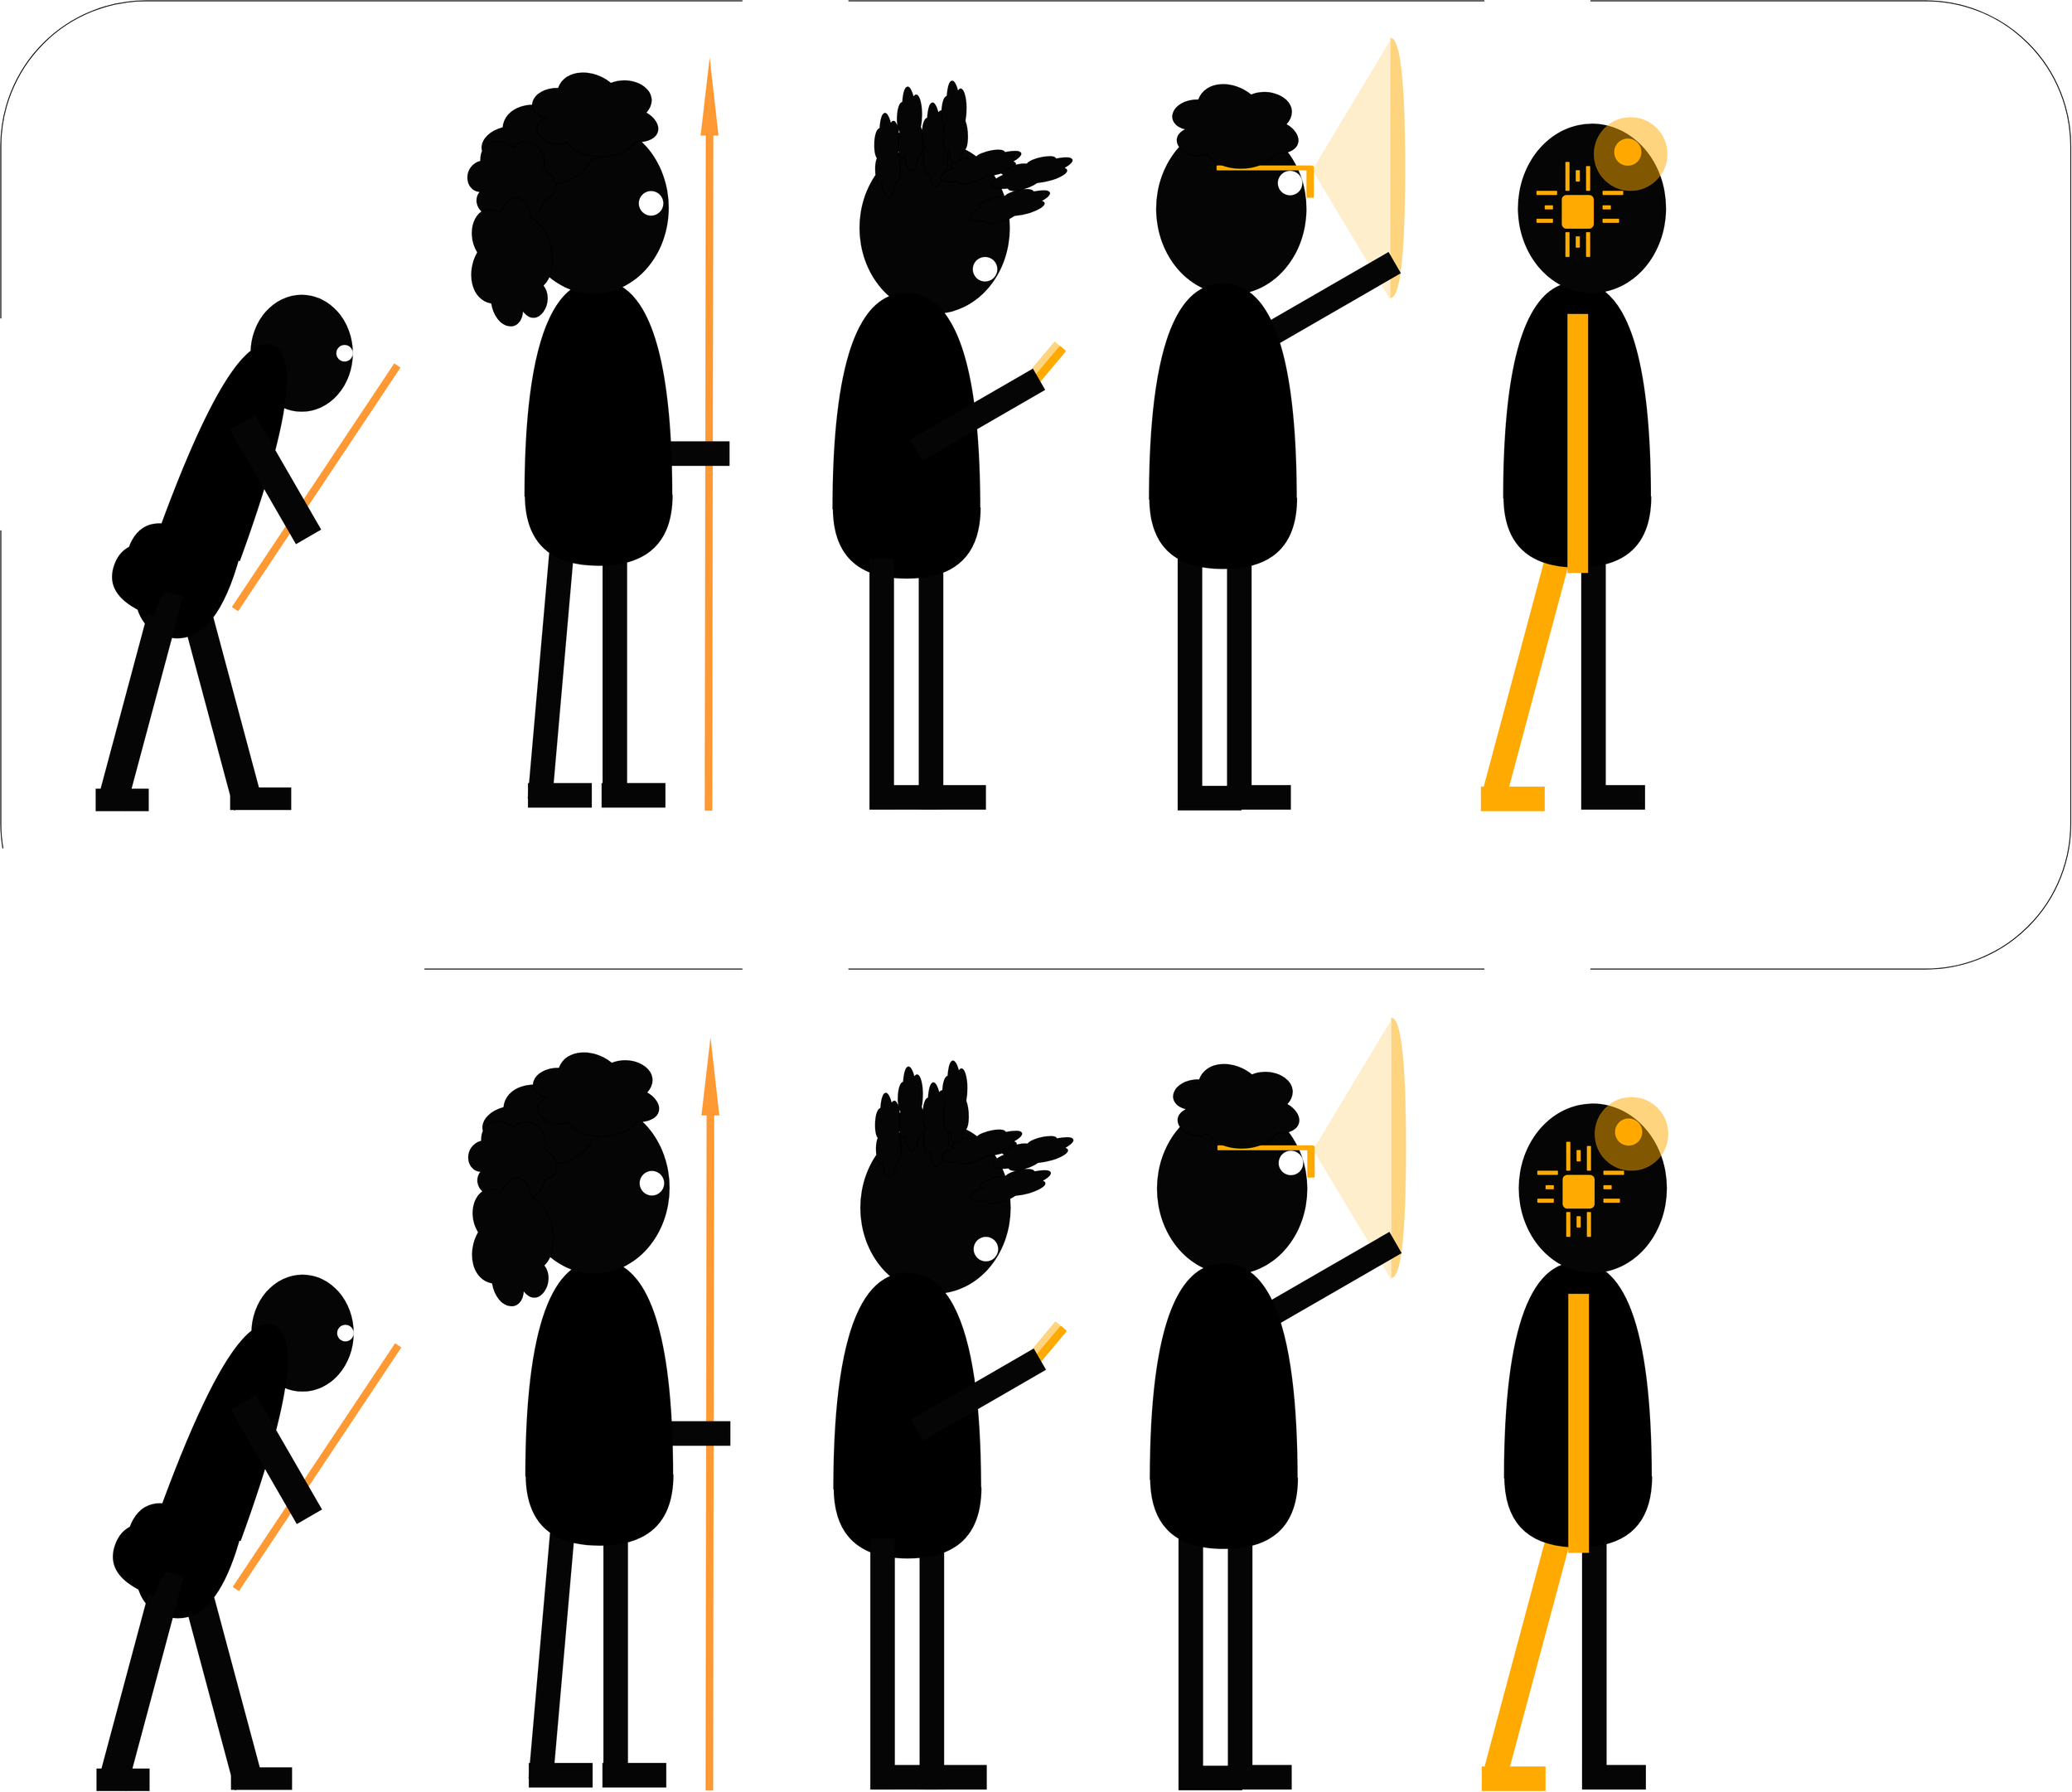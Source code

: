<mxfile version="14.7.2" type="google"><diagram id="tfnBDacDqe5Go6D0rwm9" name="Page-1"><mxGraphModel dx="2355" dy="5685" grid="1" gridSize="10" guides="1" tooltips="1" connect="1" arrows="1" fold="1" page="1" pageScale="1" pageWidth="827" pageHeight="1169" math="0" shadow="0"><root><mxCell id="0"/><mxCell id="1" parent="0"/><mxCell id="iBYwzO6gIX6Ja86_unb6-85" value="" style="rounded=1;whiteSpace=wrap;html=1;" vertex="1" parent="1"><mxGeometry width="2480" height="1160" as="geometry"/></mxCell><mxCell id="iBYwzO6gIX6Ja86_unb6-1" value="" style="shape=flexArrow;endArrow=classic;html=1;endWidth=11.429;endSize=30.771;width=9;fillColor=#FF9933;strokeColor=none;" edge="1" parent="1"><mxGeometry x="-70" y="-120" width="50" height="50" as="geometry"><mxPoint x="847.891" y="970.752" as="sourcePoint"/><mxPoint x="849.274" y="67.553" as="targetPoint"/></mxGeometry></mxCell><mxCell id="iBYwzO6gIX6Ja86_unb6-2" value="" style="rounded=0;whiteSpace=wrap;html=1;shadow=0;sketch=0;gradientColor=none;rotation=0;strokeColor=none;fillColor=#050505;" vertex="1" parent="1"><mxGeometry x="720.951" y="662.49" width="29.412" height="300.468" as="geometry"/></mxCell><mxCell id="iBYwzO6gIX6Ja86_unb6-3" value="" style="rounded=0;whiteSpace=wrap;html=1;shadow=0;sketch=0;gradientColor=none;rotation=5;strokeColor=none;fillColor=#050505;" vertex="1" parent="1"><mxGeometry x="645.569" y="627.725" width="29.412" height="329.88" as="geometry"/></mxCell><mxCell id="iBYwzO6gIX6Ja86_unb6-4" value="" style="rounded=0;whiteSpace=wrap;html=1;shadow=0;sketch=0;gradientColor=none;rotation=0;strokeColor=none;fillColor=#050505;" vertex="1" parent="1"><mxGeometry x="719.804" y="937.194" width="76.47" height="29.412" as="geometry"/></mxCell><mxCell id="iBYwzO6gIX6Ja86_unb6-5" value="" style="rounded=0;whiteSpace=wrap;html=1;shadow=0;sketch=0;gradientColor=none;rotation=0;strokeColor=none;fillColor=#050505;" vertex="1" parent="1"><mxGeometry x="631.569" y="937.223" width="76.47" height="29.412" as="geometry"/></mxCell><mxCell id="iBYwzO6gIX6Ja86_unb6-6" value="" style="rounded=0;whiteSpace=wrap;html=1;shadow=0;sketch=0;gradientColor=none;rotation=0;fillColor=#050505;strokeColor=none;" vertex="1" parent="1"><mxGeometry x="735.951" y="527.755" width="137.146" height="29.412" as="geometry"/></mxCell><mxCell id="iBYwzO6gIX6Ja86_unb6-7" value="" style="shape=or;whiteSpace=wrap;html=1;shadow=0;sketch=0;gradientColor=none;strokeColor=none;rotation=-90;fillColor=#000000;" vertex="1" parent="1"><mxGeometry x="586.246" y="375.698" width="259.381" height="177.087" as="geometry"/></mxCell><mxCell id="iBYwzO6gIX6Ja86_unb6-8" value="" style="shape=or;whiteSpace=wrap;html=1;shadow=0;sketch=0;gradientColor=none;strokeColor=none;rotation=90;fillColor=#000000;" vertex="1" parent="1"><mxGeometry x="673.716" y="545.667" width="85.264" height="177.087" as="geometry"/></mxCell><mxCell id="iBYwzO6gIX6Ja86_unb6-9" value="" style="group" vertex="1" connectable="0" parent="1"><mxGeometry x="553.593" y="75.464" width="325.019" height="310.507" as="geometry"/></mxCell><mxCell id="iBYwzO6gIX6Ja86_unb6-10" value="" style="group" vertex="1" connectable="0" parent="iBYwzO6gIX6Ja86_unb6-9"><mxGeometry width="325.019" height="310.507" as="geometry"/></mxCell><mxCell id="iBYwzO6gIX6Ja86_unb6-11" value="" style="group" vertex="1" connectable="0" parent="iBYwzO6gIX6Ja86_unb6-10"><mxGeometry x="-6.269e-14" width="325.019" height="298.968" as="geometry"/></mxCell><mxCell id="iBYwzO6gIX6Ja86_unb6-12" value="" style="ellipse;whiteSpace=wrap;html=1;shadow=0;sketch=0;aspect=fixed;strokeColor=none;fillColor=#050505;" vertex="1" parent="iBYwzO6gIX6Ja86_unb6-11"><mxGeometry x="66.535" y="69.558" width="180.146" height="205.881" as="geometry"/></mxCell><mxCell id="iBYwzO6gIX6Ja86_unb6-13" value="" style="ellipse;whiteSpace=wrap;html=1;aspect=fixed;shadow=0;sketch=0;strokeColor=none;" vertex="1" parent="iBYwzO6gIX6Ja86_unb6-11"><mxGeometry x="210.769" y="152.44" width="29.412" height="29.412" as="geometry"/></mxCell><mxCell id="iBYwzO6gIX6Ja86_unb6-14" value="" style="ellipse;shape=cloud;whiteSpace=wrap;html=1;shadow=0;sketch=0;strokeColor=#000000;gradientColor=none;fillColor=#050505;rotation=-15;" vertex="1" parent="iBYwzO6gIX6Ja86_unb6-11"><mxGeometry x="12.3" y="35.323" width="167.646" height="117.117" as="geometry"/></mxCell><mxCell id="iBYwzO6gIX6Ja86_unb6-15" value="" style="ellipse;shape=cloud;whiteSpace=wrap;html=1;shadow=0;sketch=0;strokeColor=#000000;gradientColor=none;fillColor=#050505;rotation=0;" vertex="1" parent="iBYwzO6gIX6Ja86_unb6-11"><mxGeometry x="72.535" width="167.646" height="117.117" as="geometry"/></mxCell><mxCell id="iBYwzO6gIX6Ja86_unb6-16" value="" style="ellipse;shape=cloud;whiteSpace=wrap;html=1;shadow=0;sketch=0;strokeColor=#000000;gradientColor=none;fillColor=#050505;rotation=-15;" vertex="1" parent="iBYwzO6gIX6Ja86_unb6-11"><mxGeometry x="0.006" y="79.146" width="111.852" height="117.117" as="geometry"/></mxCell><mxCell id="iBYwzO6gIX6Ja86_unb6-17" value="" style="ellipse;shape=cloud;whiteSpace=wrap;html=1;shadow=0;sketch=0;strokeColor=#000000;gradientColor=none;fillColor=#050505;rotation=-100;" vertex="1" parent="iBYwzO6gIX6Ja86_unb6-11"><mxGeometry x="-27.906" y="181.852" width="167.646" height="117.117" as="geometry"/></mxCell><mxCell id="iBYwzO6gIX6Ja86_unb6-18" value="" style="ellipse;whiteSpace=wrap;html=1;shadow=0;sketch=0;aspect=fixed;strokeColor=none;fillColor=#050505;" vertex="1" parent="1"><mxGeometry x="1028.76" y="169.141" width="180.146" height="205.881" as="geometry"/></mxCell><mxCell id="iBYwzO6gIX6Ja86_unb6-19" value="" style="rounded=1;whiteSpace=wrap;html=1;shadow=0;sketch=0;gradientColor=none;rotation=-230;fillColor=#FFAA00;strokeColor=none;" vertex="1" parent="1"><mxGeometry x="1228.32" y="432.14" width="53.97" height="9.8" as="geometry"/></mxCell><mxCell id="iBYwzO6gIX6Ja86_unb6-20" value="" style="ellipse;whiteSpace=wrap;html=1;aspect=fixed;shadow=0;sketch=0;strokeColor=none;" vertex="1" parent="1"><mxGeometry x="1164.527" y="306.833" width="29.412" height="29.412" as="geometry"/></mxCell><mxCell id="iBYwzO6gIX6Ja86_unb6-21" value="" style="ellipse;shape=cloud;whiteSpace=wrap;html=1;shadow=0;sketch=0;strokeColor=#000000;gradientColor=none;fillColor=#050505;rotation=0;" vertex="1" parent="1"><mxGeometry x="1044.643" y="123.906" width="34.382" height="117.117" as="geometry"/></mxCell><mxCell id="iBYwzO6gIX6Ja86_unb6-22" value="" style="rounded=0;whiteSpace=wrap;html=1;shadow=0;sketch=0;gradientColor=none;rotation=0;strokeColor=none;fillColor=#050505;" vertex="1" parent="1"><mxGeometry x="1099.768" y="668.576" width="29.412" height="300.468" as="geometry"/></mxCell><mxCell id="iBYwzO6gIX6Ja86_unb6-23" value="" style="rounded=0;whiteSpace=wrap;html=1;shadow=0;sketch=0;gradientColor=none;rotation=0;strokeColor=none;fillColor=#050505;" vertex="1" parent="1"><mxGeometry x="1103.798" y="939.633" width="76.47" height="29.412" as="geometry"/></mxCell><mxCell id="iBYwzO6gIX6Ja86_unb6-24" value="" style="shape=or;whiteSpace=wrap;html=1;shadow=0;sketch=0;gradientColor=none;strokeColor=none;rotation=-90;fillColor=#000000;" vertex="1" parent="1"><mxGeometry x="955.269" y="391.078" width="259.381" height="177.087" as="geometry"/></mxCell><mxCell id="iBYwzO6gIX6Ja86_unb6-25" value="" style="shape=or;whiteSpace=wrap;html=1;shadow=0;sketch=0;gradientColor=none;strokeColor=none;rotation=90;fillColor=#000000;" vertex="1" parent="1"><mxGeometry x="1042.739" y="561.047" width="85.264" height="177.087" as="geometry"/></mxCell><mxCell id="iBYwzO6gIX6Ja86_unb6-26" value="" style="rounded=0;whiteSpace=wrap;html=1;shadow=0;sketch=0;gradientColor=none;rotation=0;strokeColor=none;fillColor=#050505;" vertex="1" parent="1"><mxGeometry x="1040.71" y="668.576" width="29.412" height="300.468" as="geometry"/></mxCell><mxCell id="iBYwzO6gIX6Ja86_unb6-27" value="" style="rounded=0;whiteSpace=wrap;html=1;shadow=0;sketch=0;gradientColor=none;rotation=0;strokeColor=none;fillColor=#050505;" vertex="1" parent="1"><mxGeometry x="1044.739" y="939.633" width="76.47" height="29.412" as="geometry"/></mxCell><mxCell id="iBYwzO6gIX6Ja86_unb6-28" value="" style="ellipse;shape=cloud;whiteSpace=wrap;html=1;shadow=0;sketch=0;strokeColor=#000000;gradientColor=none;fillColor=#050505;rotation=0;" vertex="1" parent="1"><mxGeometry x="1071.848" y="92.406" width="34.382" height="117.117" as="geometry"/></mxCell><mxCell id="iBYwzO6gIX6Ja86_unb6-29" value="" style="ellipse;shape=cloud;whiteSpace=wrap;html=1;shadow=0;sketch=0;strokeColor=#000000;gradientColor=none;fillColor=#050505;rotation=0;" vertex="1" parent="1"><mxGeometry x="1101.642" y="111.406" width="34.382" height="117.117" as="geometry"/></mxCell><mxCell id="iBYwzO6gIX6Ja86_unb6-30" value="" style="ellipse;shape=cloud;whiteSpace=wrap;html=1;shadow=0;sketch=0;strokeColor=#000000;gradientColor=none;fillColor=#050505;rotation=0;" vertex="1" parent="1"><mxGeometry x="1125.171" y="85.259" width="34.382" height="117.117" as="geometry"/></mxCell><mxCell id="iBYwzO6gIX6Ja86_unb6-31" value="" style="ellipse;shape=cloud;whiteSpace=wrap;html=1;shadow=0;sketch=0;strokeColor=#000000;gradientColor=none;fillColor=#050505;rotation=75;" vertex="1" parent="1"><mxGeometry x="1159.554" y="139.024" width="34.382" height="117.117" as="geometry"/></mxCell><mxCell id="iBYwzO6gIX6Ja86_unb6-32" value="" style="ellipse;shape=cloud;whiteSpace=wrap;html=1;shadow=0;sketch=0;strokeColor=#000000;gradientColor=none;fillColor=#050505;rotation=75;" vertex="1" parent="1"><mxGeometry x="1220.933" y="146.811" width="34.382" height="117.117" as="geometry"/></mxCell><mxCell id="iBYwzO6gIX6Ja86_unb6-33" value="" style="ellipse;shape=cloud;whiteSpace=wrap;html=1;shadow=0;sketch=0;strokeColor=#000000;gradientColor=none;fillColor=#050505;rotation=75;" vertex="1" parent="1"><mxGeometry x="1193.936" y="186.229" width="34.382" height="117.117" as="geometry"/></mxCell><mxCell id="iBYwzO6gIX6Ja86_unb6-34" value="" style="ellipse;whiteSpace=wrap;html=1;shadow=0;sketch=0;aspect=fixed;strokeColor=none;fillColor=#050505;" vertex="1" parent="1"><mxGeometry x="1384.18" y="146.232" width="180.146" height="205.881" as="geometry"/></mxCell><mxCell id="iBYwzO6gIX6Ja86_unb6-35" value="" style="rounded=1;whiteSpace=wrap;html=1;shadow=0;sketch=0;gradientColor=none;fillColor=#FFAA00;strokeColor=none;" vertex="1" parent="1"><mxGeometry x="1564.326" y="197.673" width="8.823" height="38.235" as="geometry"/></mxCell><mxCell id="iBYwzO6gIX6Ja86_unb6-36" value="" style="rounded=1;whiteSpace=wrap;html=1;shadow=0;sketch=0;gradientColor=none;fillColor=#FFAA00;strokeColor=none;" vertex="1" parent="1"><mxGeometry x="1456.621" y="197.202" width="114.705" height="5.882" as="geometry"/></mxCell><mxCell id="iBYwzO6gIX6Ja86_unb6-37" value="" style="shape=or;whiteSpace=wrap;html=1;shadow=0;sketch=0;fillColor=#FFAA00;gradientColor=none;strokeColor=none;opacity=50;" vertex="1" parent="1"><mxGeometry x="1664.943" y="44.262" width="17.618" height="311.762" as="geometry"/></mxCell><mxCell id="iBYwzO6gIX6Ja86_unb6-38" value="" style="triangle;whiteSpace=wrap;html=1;shadow=0;sketch=0;opacity=20;fillColor=#FFAA00;strokeColor=none;direction=west;" vertex="1" parent="1"><mxGeometry x="1571.326" y="46.762" width="93.617" height="311.762" as="geometry"/></mxCell><mxCell id="iBYwzO6gIX6Ja86_unb6-39" value="" style="ellipse;shape=cloud;whiteSpace=wrap;html=1;shadow=0;sketch=0;strokeColor=#000000;gradientColor=none;fillColor=#050505;rotation=0;" vertex="1" parent="1"><mxGeometry x="1393.121" y="89.379" width="167.646" height="117.117" as="geometry"/></mxCell><mxCell id="iBYwzO6gIX6Ja86_unb6-40" value="" style="ellipse;whiteSpace=wrap;html=1;aspect=fixed;shadow=0;sketch=0;strokeColor=none;" vertex="1" parent="1"><mxGeometry x="1529.973" y="203.614" width="29.412" height="29.412" as="geometry"/></mxCell><mxCell id="iBYwzO6gIX6Ja86_unb6-41" value="" style="rounded=0;whiteSpace=wrap;html=1;shadow=0;sketch=0;rotation=-30;fillColor=#050505;gradientColor=none;strokeColor=none;" vertex="1" parent="1"><mxGeometry x="1495.709" y="345.613" width="186.852" height="29.412" as="geometry"/></mxCell><mxCell id="iBYwzO6gIX6Ja86_unb6-42" value="" style="rounded=0;whiteSpace=wrap;html=1;shadow=0;sketch=0;gradientColor=none;rotation=0;strokeColor=none;fillColor=#050505;" vertex="1" parent="1"><mxGeometry x="1469.15" y="666.434" width="29.412" height="300.468" as="geometry"/></mxCell><mxCell id="iBYwzO6gIX6Ja86_unb6-43" value="" style="rounded=0;whiteSpace=wrap;html=1;shadow=0;sketch=0;gradientColor=none;rotation=0;strokeColor=none;fillColor=#050505;" vertex="1" parent="1"><mxGeometry x="1410" y="650" width="29.41" height="310.47" as="geometry"/></mxCell><mxCell id="iBYwzO6gIX6Ja86_unb6-44" value="" style="rounded=0;whiteSpace=wrap;html=1;shadow=0;sketch=0;gradientColor=none;rotation=0;strokeColor=none;fillColor=#050505;" vertex="1" parent="1"><mxGeometry x="1410.004" y="940.532" width="76.47" height="29.412" as="geometry"/></mxCell><mxCell id="iBYwzO6gIX6Ja86_unb6-45" value="" style="rounded=0;whiteSpace=wrap;html=1;shadow=0;sketch=0;gradientColor=none;rotation=0;strokeColor=none;fillColor=#050505;" vertex="1" parent="1"><mxGeometry x="1469.149" y="939.631" width="76.47" height="29.412" as="geometry"/></mxCell><mxCell id="iBYwzO6gIX6Ja86_unb6-46" value="" style="shape=or;whiteSpace=wrap;html=1;shadow=0;sketch=0;gradientColor=none;strokeColor=none;rotation=-90;fillColor=#000000;" vertex="1" parent="1"><mxGeometry x="1334.445" y="379.642" width="259.381" height="177.087" as="geometry"/></mxCell><mxCell id="iBYwzO6gIX6Ja86_unb6-47" value="" style="shape=or;whiteSpace=wrap;html=1;shadow=0;sketch=0;gradientColor=none;strokeColor=none;rotation=90;fillColor=#000000;" vertex="1" parent="1"><mxGeometry x="1421.915" y="549.611" width="85.264" height="177.087" as="geometry"/></mxCell><mxCell id="iBYwzO6gIX6Ja86_unb6-48" value="" style="shape=or;whiteSpace=wrap;html=1;shadow=0;sketch=0;gradientColor=none;strokeColor=none;rotation=-90;fillColor=#000000;" vertex="1" parent="1"><mxGeometry x="1758.793" y="377.849" width="259.381" height="177.087" as="geometry"/></mxCell><mxCell id="iBYwzO6gIX6Ja86_unb6-49" value="" style="rounded=0;whiteSpace=wrap;html=1;shadow=0;sketch=0;gradientColor=none;rotation=0;strokeColor=none;fillColor=#050505;" vertex="1" parent="1"><mxGeometry x="1893.498" y="664.994" width="29.412" height="300.116" as="geometry"/></mxCell><mxCell id="iBYwzO6gIX6Ja86_unb6-50" value="" style="rounded=0;whiteSpace=wrap;html=1;shadow=0;sketch=0;gradientColor=none;rotation=15;strokeColor=none;fillColor=#FFAA00;" vertex="1" parent="1"><mxGeometry x="1817.86" y="619.96" width="29.41" height="339.7" as="geometry"/></mxCell><mxCell id="iBYwzO6gIX6Ja86_unb6-51" value="" style="rounded=0;whiteSpace=wrap;html=1;shadow=0;sketch=0;gradientColor=none;rotation=0;strokeColor=none;fillColor=#FFAA00;" vertex="1" parent="1"><mxGeometry x="1773.321" y="941.44" width="76.47" height="29.412" as="geometry"/></mxCell><mxCell id="iBYwzO6gIX6Ja86_unb6-52" value="" style="rounded=0;whiteSpace=wrap;html=1;shadow=0;sketch=0;gradientColor=none;rotation=0;strokeColor=none;fillColor=#050505;" vertex="1" parent="1"><mxGeometry x="1893.497" y="939.628" width="76.47" height="29.412" as="geometry"/></mxCell><mxCell id="iBYwzO6gIX6Ja86_unb6-53" value="" style="shape=or;whiteSpace=wrap;html=1;shadow=0;sketch=0;gradientColor=none;strokeColor=none;rotation=90;fillColor=#000000;" vertex="1" parent="1"><mxGeometry x="1846.263" y="547.819" width="85.264" height="177.087" as="geometry"/></mxCell><mxCell id="iBYwzO6gIX6Ja86_unb6-54" value="" style="ellipse;whiteSpace=wrap;html=1;shadow=0;sketch=0;aspect=fixed;strokeColor=none;fillColor=#050505;" vertex="1" parent="1"><mxGeometry x="1817.625" y="147.175" width="177.511" height="202.869" as="geometry"/></mxCell><mxCell id="iBYwzO6gIX6Ja86_unb6-55" value="" style="rounded=1;whiteSpace=wrap;html=1;shadow=0;sketch=0;fillColor=#FFAA00;gradientColor=none;strokeColor=none;aspect=fixed;" vertex="1" parent="1"><mxGeometry x="1870.201" y="232.613" width="38.347" height="40.406" as="geometry"/></mxCell><mxCell id="iBYwzO6gIX6Ja86_unb6-56" value="" style="rounded=1;whiteSpace=wrap;html=1;shadow=0;sketch=0;fillColor=#FFAA00;gradientColor=none;strokeColor=none;aspect=fixed;" vertex="1" parent="1"><mxGeometry x="1874.531" y="277.148" width="4.948" height="29.688" as="geometry"/></mxCell><mxCell id="iBYwzO6gIX6Ja86_unb6-57" value="" style="rounded=1;whiteSpace=wrap;html=1;shadow=0;sketch=0;fillColor=#FFAA00;gradientColor=none;strokeColor=none;aspect=fixed;" vertex="1" parent="1"><mxGeometry x="1899.272" y="277.148" width="4.948" height="29.688" as="geometry"/></mxCell><mxCell id="iBYwzO6gIX6Ja86_unb6-58" value="" style="rounded=1;whiteSpace=wrap;html=1;shadow=0;sketch=0;fillColor=#FFAA00;gradientColor=none;strokeColor=none;aspect=fixed;" vertex="1" parent="1"><mxGeometry x="1886.901" y="282.096" width="4.948" height="13.607" as="geometry"/></mxCell><mxCell id="iBYwzO6gIX6Ja86_unb6-59" value="" style="rounded=1;whiteSpace=wrap;html=1;shadow=0;sketch=0;fillColor=#FFAA00;gradientColor=none;strokeColor=none;aspect=fixed;" vertex="1" parent="1"><mxGeometry x="1874.531" y="193.026" width="4.948" height="34.636" as="geometry"/></mxCell><mxCell id="iBYwzO6gIX6Ja86_unb6-60" value="" style="rounded=1;whiteSpace=wrap;html=1;shadow=0;sketch=0;fillColor=#FFAA00;gradientColor=none;strokeColor=none;aspect=fixed;" vertex="1" parent="1"><mxGeometry x="1899.272" y="197.974" width="4.948" height="29.688" as="geometry"/></mxCell><mxCell id="iBYwzO6gIX6Ja86_unb6-61" value="" style="rounded=1;whiteSpace=wrap;html=1;shadow=0;sketch=0;fillColor=#FFAA00;gradientColor=none;strokeColor=none;aspect=fixed;" vertex="1" parent="1"><mxGeometry x="1886.901" y="202.923" width="4.948" height="13.607" as="geometry"/></mxCell><mxCell id="iBYwzO6gIX6Ja86_unb6-62" value="" style="rounded=1;whiteSpace=wrap;html=1;shadow=0;sketch=0;fillColor=#FFAA00;gradientColor=none;strokeColor=none;aspect=fixed;" vertex="1" parent="1"><mxGeometry x="1919.066" y="227.664" width="24.74" height="4.948" as="geometry"/></mxCell><mxCell id="iBYwzO6gIX6Ja86_unb6-63" value="" style="rounded=1;whiteSpace=wrap;html=1;shadow=0;sketch=0;fillColor=#FFAA00;gradientColor=none;strokeColor=none;aspect=fixed;" vertex="1" parent="1"><mxGeometry x="1919.066" y="244.983" width="9.896" height="4.948" as="geometry"/></mxCell><mxCell id="iBYwzO6gIX6Ja86_unb6-64" value="" style="rounded=1;whiteSpace=wrap;html=1;shadow=0;sketch=0;fillColor=#FFAA00;gradientColor=none;strokeColor=none;aspect=fixed;" vertex="1" parent="1"><mxGeometry x="1919.066" y="261.066" width="19.792" height="4.948" as="geometry"/></mxCell><mxCell id="iBYwzO6gIX6Ja86_unb6-65" value="" style="rounded=1;whiteSpace=wrap;html=1;shadow=0;sketch=0;fillColor=#FFAA00;gradientColor=none;strokeColor=none;aspect=fixed;" vertex="1" parent="1"><mxGeometry x="1839.892" y="227.664" width="24.74" height="4.948" as="geometry"/></mxCell><mxCell id="iBYwzO6gIX6Ja86_unb6-66" value="" style="rounded=1;whiteSpace=wrap;html=1;shadow=0;sketch=0;fillColor=#FFAA00;gradientColor=none;strokeColor=none;aspect=fixed;" vertex="1" parent="1"><mxGeometry x="1849.789" y="244.983" width="9.896" height="4.948" as="geometry"/></mxCell><mxCell id="iBYwzO6gIX6Ja86_unb6-67" value="" style="rounded=1;whiteSpace=wrap;html=1;shadow=0;sketch=0;fillColor=#FFAA00;gradientColor=none;strokeColor=none;aspect=fixed;" vertex="1" parent="1"><mxGeometry x="1839.892" y="261.066" width="19.792" height="4.948" as="geometry"/></mxCell><mxCell id="iBYwzO6gIX6Ja86_unb6-68" value="" style="ellipse;whiteSpace=wrap;html=1;aspect=fixed;shadow=0;sketch=0;fillColor=#FFAA00;strokeColor=none;" vertex="1" parent="1"><mxGeometry x="1932.968" y="164.969" width="32.657" height="32.657" as="geometry"/></mxCell><mxCell id="iBYwzO6gIX6Ja86_unb6-69" value="" style="ellipse;whiteSpace=wrap;html=1;aspect=fixed;shadow=0;sketch=0;fillColor=#FFAA00;gradientColor=none;opacity=50;strokeColor=none;" vertex="1" parent="1"><mxGeometry x="1908.557" y="139.439" width="88.235" height="88.235" as="geometry"/></mxCell><mxCell id="iBYwzO6gIX6Ja86_unb6-70" value="" style="rounded=0;whiteSpace=wrap;html=1;shadow=0;sketch=0;rotation=90;strokeColor=none;fillColor=#FFAA00;" vertex="1" parent="1"><mxGeometry x="1734.234" y="517.937" width="310.292" height="24.735" as="geometry"/></mxCell><mxCell id="iBYwzO6gIX6Ja86_unb6-71" value="" style="shape=flexArrow;endArrow=none;html=1;endWidth=6.286;endSize=13.383;width=9;fillColor=#FF9933;strokeColor=none;endFill=0;" edge="1" parent="1"><mxGeometry x="-70" y="-120" width="50" height="50" as="geometry"><mxPoint x="280.274" y="729.154" as="sourcePoint"/><mxPoint x="475.371" y="436.501" as="targetPoint"/></mxGeometry></mxCell><mxCell id="iBYwzO6gIX6Ja86_unb6-72" value="" style="ellipse;whiteSpace=wrap;html=1;shadow=0;sketch=0;aspect=fixed;strokeColor=none;fillColor=#050505;" vertex="1" parent="1"><mxGeometry x="299.148" y="352.15" width="122.643" height="140.153" as="geometry"/></mxCell><mxCell id="iBYwzO6gIX6Ja86_unb6-73" value="&lt;span style=&quot;color: rgba(0 , 0 , 0 , 0) ; font-family: monospace ; font-size: 0px ; background-color: rgb(248 , 249 , 250)&quot;&gt;%3CmxGraphModel%3E%3Croot%3E%3CmxCell%20id%3D%220%22%2F%3E%3CmxCell%20id%3D%221%22%20parent%3D%220%22%2F%3E%3CmxCell%20id%3D%222%22%20value%3D%22%22%20style%3D%22group%22%20vertex%3D%221%22%20connectable%3D%220%22%20parent%3D%221%22%3E%3CmxGeometry%20x%3D%2280%22%20y%3D%2270%22%20width%3D%22762.71%22%20height%3D%22730%22%20as%3D%22geometry%22%2F%3E%3C%2FmxCell%3E%3CmxCell%20id%3D%223%22%20value%3D%22%22%20style%3D%22shape%3DflexArrow%3BendArrow%3Dclassic%3Bhtml%3D1%3BendWidth%3D6.286%3BendSize%3D13.383%3Bwidth%3D4%3BfillColor%3D%23FF9933%3BstrokeColor%3Dnone%3B%22%20edge%3D%221%22%20parent%3D%222%22%3E%3CmxGeometry%20width%3D%2250%22%20height%3D%2250%22%20relative%3D%221%22%20as%3D%22geometry%22%3E%3CmxPoint%20x%3D%22524.413%22%20y%3D%22615.507%22%20as%3D%22sourcePoint%22%2F%3E%3CmxPoint%20x%3D%22525.23%22%20y%3D%2281.755%22%20as%3D%22targetPoint%22%2F%3E%3C%2FmxGeometry%3E%3C%2FmxCell%3E%3CmxCell%20id%3D%224%22%20value%3D%22%22%20style%3D%22rounded%3D0%3BwhiteSpace%3Dwrap%3Bhtml%3D1%3Bshadow%3D0%3Bsketch%3D0%3BgradientColor%3Dnone%3Brotation%3D0%3BstrokeColor%3Dnone%3BfillColor%3D%23050505%3B%22%20vertex%3D%221%22%20parent%3D%222%22%3E%3CmxGeometry%20x%3D%22449.397%22%20y%3D%22433.337%22%20width%3D%2217.381%22%20height%3D%22177.564%22%20as%3D%22geometry%22%2F%3E%3C%2FmxCell%3E%3CmxCell%20id%3D%225%22%20value%3D%22%22%20style%3D%22rounded%3D0%3BwhiteSpace%3Dwrap%3Bhtml%3D1%3Bshadow%3D0%3Bsketch%3D0%3BgradientColor%3Dnone%3Brotation%3D5%3BstrokeColor%3Dnone%3BfillColor%3D%23050505%3B%22%20vertex%3D%221%22%20parent%3D%222%22%3E%3CmxGeometry%20x%3D%22404.849%22%20y%3D%22412.793%22%20width%3D%2217.381%22%20height%3D%22194.945%22%20as%3D%22geometry%22%2F%3E%3C%2FmxCell%3E%3CmxCell%20id%3D%226%22%20value%3D%22%22%20style%3D%22rounded%3D0%3BwhiteSpace%3Dwrap%3Bhtml%3D1%3Bshadow%3D0%3Bsketch%3D0%3BgradientColor%3Dnone%3Brotation%3D0%3BstrokeColor%3Dnone%3BfillColor%3D%23050505%3B%22%20vertex%3D%221%22%20parent%3D%222%22%3E%3CmxGeometry%20x%3D%22448.719%22%20y%3D%22595.675%22%20width%3D%2245.19%22%20height%3D%2217.381%22%20as%3D%22geometry%22%2F%3E%3C%2FmxCell%3E%3CmxCell%20id%3D%227%22%20value%3D%22%22%20style%3D%22rounded%3D0%3BwhiteSpace%3Dwrap%3Bhtml%3D1%3Bshadow%3D0%3Bsketch%3D0%3BgradientColor%3Dnone%3Brotation%3D0%3BstrokeColor%3Dnone%3BfillColor%3D%23050505%3B%22%20vertex%3D%221%22%20parent%3D%222%22%3E%3CmxGeometry%20x%3D%22396.576%22%20y%3D%22595.693%22%20width%3D%2245.19%22%20height%3D%2217.381%22%20as%3D%22geometry%22%2F%3E%3C%2FmxCell%3E%3CmxCell%20id%3D%228%22%20value%3D%22%22%20style%3D%22ellipse%3BwhiteSpace%3Dwrap%3Bhtml%3D1%3Bshadow%3D0%3Bsketch%3D0%3Baspect%3Dfixed%3BstrokeColor%3Dnone%3BfillColor%3D%23050505%3B%22%20vertex%3D%221%22%20parent%3D%222%22%3E%3CmxGeometry%20x%3D%22689.928%22%20y%3D%22143.163%22%20width%3D%22106.458%22%20height%3D%22121.667%22%20as%3D%22geometry%22%2F%3E%3C%2FmxCell%3E%3CmxCell%20id%3D%229%22%20value%3D%22%22%20style%3D%22rounded%3D1%3BwhiteSpace%3Dwrap%3Bhtml%3D1%3Bshadow%3D0%3Bsketch%3D0%3BgradientColor%3Dnone%3Brotation%3D-195%3BfillColor%3D%23FFAA00%3BstrokeColor%3Dnone%3B%22%20vertex%3D%221%22%20parent%3D%222%22%3E%3CmxGeometry%20x%3D%22743.044%22%20y%3D%22307.413%22%20width%3D%2264.309%22%20height%3D%2213.905%22%20as%3D%22geometry%22%2F%3E%3C%2FmxCell%3E%3CmxCell%20id%3D%2210%22%20value%3D%22%22%20style%3D%22rounded%3D0%3BwhiteSpace%3Dwrap%3Bhtml%3D1%3Bshadow%3D0%3Bsketch%3D0%3BgradientColor%3Dnone%3Brotation%3D-15%3BfillColor%3D%23050505%3BstrokeColor%3Dnone%3B%22%20vertex%3D%221%22%20parent%3D%222%22%3E%3CmxGeometry%20x%3D%22709.481%22%20y%3D%22321.317%22%20width%3D%2286.905%22%20height%3D%2217.381%22%20as%3D%22geometry%22%2F%3E%3C%2FmxCell%3E%3CmxCell%20id%3D%2211%22%20value%3D%22%22%20style%3D%22ellipse%3BwhiteSpace%3Dwrap%3Bhtml%3D1%3Baspect%3Dfixed%3Bshadow%3D0%3Bsketch%3D0%3BstrokeColor%3Dnone%3B%22%20vertex%3D%221%22%20parent%3D%222%22%3E%3CmxGeometry%20x%3D%22765.344%22%20y%3D%22229.65%22%20width%3D%2217.381%22%20height%3D%2217.381%22%20as%3D%22geometry%22%2F%3E%3C%2FmxCell%3E%3CmxCell%20id%3D%2212%22%20value%3D%22%22%20style%3D%22ellipse%3BwhiteSpace%3Dwrap%3Bhtml%3D1%3Bshadow%3D0%3Bsketch%3D0%3Baspect%3Dfixed%3BstrokeColor%3Dnone%3BfillColor%3D%23050505%3B%22%20vertex%3D%221%22%20parent%3D%222%22%3E%3CmxGeometry%20x%3D%22859.235%22%20y%3D%22124.721%22%20width%3D%22106.458%22%20height%3D%22121.667%22%20as%3D%22geometry%22%2F%3E%3C%2FmxCell%3E%3CmxCell%20id%3D%2213%22%20value%3D%22%22%20style%3D%22rounded%3D1%3BwhiteSpace%3Dwrap%3Bhtml%3D1%3Bshadow%3D0%3Bsketch%3D0%3BgradientColor%3Dnone%3BfillColor%3D%23FFAA00%3BstrokeColor%3Dnone%3B%22%20vertex%3D%221%22%20parent%3D%222%22%3E%3CmxGeometry%20x%3D%22965.694%22%20y%3D%22155.121%22%20width%3D%225.214%22%20height%3D%2222.595%22%20as%3D%22geometry%22%2F%3E%3C%2FmxCell%3E%3CmxCell%20id%3D%2214%22%20value%3D%22%22%20style%3D%22rounded%3D1%3BwhiteSpace%3Dwrap%3Bhtml%3D1%3Bshadow%3D0%3Bsketch%3D0%3BgradientColor%3Dnone%3BfillColor%3D%23FFAA00%3BstrokeColor%3Dnone%3B%22%20vertex%3D%221%22%20parent%3D%222%22%3E%3CmxGeometry%20x%3D%22902.045%22%20y%3D%22154.843%22%20width%3D%2267.786%22%20height%3D%223.476%22%20as%3D%22geometry%22%2F%3E%3C%2FmxCell%3E%3CmxCell%20id%3D%2215%22%20value%3D%22%22%20style%3D%22shape%3Dor%3BwhiteSpace%3Dwrap%3Bhtml%3D1%3Bshadow%3D0%3Bsketch%3D0%3BfillColor%3D%23FFAA00%3BgradientColor%3Dnone%3BstrokeColor%3Dnone%3Bopacity%3D50%3B%22%20vertex%3D%221%22%20parent%3D%222%22%3E%3CmxGeometry%20x%3D%221025.154%22%20y%3D%2264.462%22%20width%3D%2210.411%22%20height%3D%22184.238%22%20as%3D%22geometry%22%2F%3E%3C%2FmxCell%3E%3CmxCell%20id%3D%2216%22%20value%3D%22%22%20style%3D%22triangle%3BwhiteSpace%3Dwrap%3Bhtml%3D1%3Bshadow%3D0%3Bsketch%3D0%3Bopacity%3D20%3BfillColor%3D%23FFAA00%3BstrokeColor%3Dnone%3Bdirection%3Dwest%3B%22%20vertex%3D%221%22%20parent%3D%222%22%3E%3CmxGeometry%20x%3D%22969.83%22%20y%3D%2265.939%22%20width%3D%2255.324%22%20height%3D%22184.238%22%20as%3D%22geometry%22%2F%3E%3C%2FmxCell%3E%3CmxCell%20id%3D%2217%22%20value%3D%22%22%20style%3D%22ellipse%3Bshape%3Dcloud%3BwhiteSpace%3Dwrap%3Bhtml%3D1%3Bshadow%3D0%3Bsketch%3D0%3BstrokeColor%3D%23000000%3BgradientColor%3Dnone%3BfillColor%3D%23050505%3Brotation%3D0%3B%22%20vertex%3D%221%22%20parent%3D%222%22%3E%3CmxGeometry%20x%3D%22699.313%22%20y%3D%22116.431%22%20width%3D%2220.318%22%20height%3D%2269.211%22%20as%3D%22geometry%22%2F%3E%3C%2FmxCell%3E%3CmxCell%20id%3D%2218%22%20value%3D%22%22%20style%3D%22ellipse%3Bshape%3Dcloud%3BwhiteSpace%3Dwrap%3Bhtml%3D1%3Bshadow%3D0%3Bsketch%3D0%3BstrokeColor%3D%23000000%3BgradientColor%3Dnone%3BfillColor%3D%23050505%3Brotation%3D0%3B%22%20vertex%3D%221%22%20parent%3D%222%22%3E%3CmxGeometry%20x%3D%22864.519%22%20y%3D%2291.124%22%20width%3D%2299.071%22%20height%3D%2269.211%22%20as%3D%22geometry%22%2F%3E%3C%2FmxCell%3E%3CmxCell%20id%3D%2219%22%20value%3D%22%22%20style%3D%22ellipse%3BwhiteSpace%3Dwrap%3Bhtml%3D1%3Baspect%3Dfixed%3Bshadow%3D0%3Bsketch%3D0%3BstrokeColor%3Dnone%3B%22%20vertex%3D%221%22%20parent%3D%222%22%3E%3CmxGeometry%20x%3D%22945.393%22%20y%3D%22158.632%22%20width%3D%2217.381%22%20height%3D%2217.381%22%20as%3D%22geometry%22%2F%3E%3C%2FmxCell%3E%3CmxCell%20id%3D%2220%22%20value%3D%22%22%20style%3D%22rounded%3D0%3BwhiteSpace%3Dwrap%3Bhtml%3D1%3Bshadow%3D0%3Bsketch%3D0%3Brotation%3D-30%3BfillColor%3D%23050505%3BgradientColor%3Dnone%3BstrokeColor%3Dnone%3B%22%20vertex%3D%221%22%20parent%3D%222%22%3E%3CmxGeometry%20x%3D%22925.144%22%20y%3D%22242.547%22%20width%3D%22110.421%22%20height%3D%2217.381%22%20as%3D%22geometry%22%2F%3E%3C%2FmxCell%3E%3CmxCell%20id%3D%2221%22%20value%3D%22%22%20style%3D%22rounded%3D0%3BwhiteSpace%3Dwrap%3Bhtml%3D1%3Bshadow%3D0%3Bsketch%3D0%3BgradientColor%3Dnone%3Brotation%3D0%3BfillColor%3D%23050505%3BstrokeColor%3Dnone%3B%22%20vertex%3D%221%22%20parent%3D%222%22%3E%3CmxGeometry%20x%3D%22458.261%22%20y%3D%22353.715%22%20width%3D%2281.047%22%20height%3D%2217.381%22%20as%3D%22geometry%22%2F%3E%3C%2FmxCell%3E%3CmxCell%20id%3D%2222%22%20value%3D%22%22%20style%3D%22shape%3Dor%3BwhiteSpace%3Dwrap%3Bhtml%3D1%3Bshadow%3D0%3Bsketch%3D0%3BgradientColor%3Dnone%3BstrokeColor%3Dnone%3Brotation%3D-90%3BfillColor%3D%23000000%3B%22%20vertex%3D%221%22%20parent%3D%222%22%3E%3CmxGeometry%20x%3D%22369.792%22%20y%3D%22263.856%22%20width%3D%22153.282%22%20height%3D%22104.651%22%20as%3D%22geometry%22%2F%3E%3C%2FmxCell%3E%3CmxCell%20id%3D%2223%22%20value%3D%22%22%20style%3D%22shape%3Dor%3BwhiteSpace%3Dwrap%3Bhtml%3D1%3Bshadow%3D0%3Bsketch%3D0%3BgradientColor%3Dnone%3BstrokeColor%3Dnone%3Brotation%3D90%3BfillColor%3D%23000000%3B%22%20vertex%3D%221%22%20parent%3D%222%22%3E%3CmxGeometry%20x%3D%22421.483%22%20y%3D%22364.3%22%20width%3D%2250.387%22%20height%3D%22104.651%22%20as%3D%22geometry%22%2F%3E%3C%2FmxCell%3E%3CmxCell%20id%3D%2224%22%20value%3D%22%22%20style%3D%22rounded%3D0%3BwhiteSpace%3Dwrap%3Bhtml%3D1%3Bshadow%3D0%3Bsketch%3D0%3BgradientColor%3Dnone%3Brotation%3D0%3BstrokeColor%3Dnone%3BfillColor%3D%23050505%3B%22%20vertex%3D%221%22%20parent%3D%222%22%3E%3CmxGeometry%20x%3D%22715.391%22%20y%3D%22431.304%22%20width%3D%2217.381%22%20height%3D%22177.564%22%20as%3D%22geometry%22%2F%3E%3C%2FmxCell%3E%3CmxCell%20id%3D%2225%22%20value%3D%22%22%20style%3D%22rounded%3D0%3BwhiteSpace%3Dwrap%3Bhtml%3D1%3Bshadow%3D0%3Bsketch%3D0%3BgradientColor%3Dnone%3Brotation%3D0%3BstrokeColor%3Dnone%3BfillColor%3D%23050505%3B%22%20vertex%3D%221%22%20parent%3D%222%22%3E%3CmxGeometry%20x%3D%22717.772%22%20y%3D%22591.487%22%20width%3D%2245.19%22%20height%3D%2217.381%22%20as%3D%22geometry%22%2F%3E%3C%2FmxCell%3E%3CmxCell%20id%3D%2226%22%20value%3D%22%22%20style%3D%22shape%3Dor%3BwhiteSpace%3Dwrap%3Bhtml%3D1%3Bshadow%3D0%3Bsketch%3D0%3BgradientColor%3Dnone%3BstrokeColor%3Dnone%3Brotation%3D-90%3BfillColor%3D%23000000%3B%22%20vertex%3D%221%22%20parent%3D%222%22%3E%3CmxGeometry%20x%3D%22629.998%22%20y%3D%22267.315%22%20width%3D%22153.282%22%20height%3D%22104.651%22%20as%3D%22geometry%22%2F%3E%3C%2FmxCell%3E%3CmxCell%20id%3D%2227%22%20value%3D%22%22%20style%3D%22shape%3Dor%3BwhiteSpace%3Dwrap%3Bhtml%3D1%3Bshadow%3D0%3Bsketch%3D0%3BgradientColor%3Dnone%3BstrokeColor%3Dnone%3Brotation%3D90%3BfillColor%3D%23000000%3B%22%20vertex%3D%221%22%20parent%3D%222%22%3E%3CmxGeometry%20x%3D%22681.689%22%20y%3D%22367.759%22%20width%3D%2250.387%22%20height%3D%22104.651%22%20as%3D%22geometry%22%2F%3E%3C%2FmxCell%3E%3CmxCell%20id%3D%2228%22%20value%3D%22%22%20style%3D%22rounded%3D0%3BwhiteSpace%3Dwrap%3Bhtml%3D1%3Bshadow%3D0%3Bsketch%3D0%3BgradientColor%3Dnone%3Brotation%3D0%3BstrokeColor%3Dnone%3BfillColor%3D%23050505%3B%22%20vertex%3D%221%22%20parent%3D%222%22%3E%3CmxGeometry%20x%3D%22909.449%22%20y%3D%22432.138%22%20width%3D%2217.381%22%20height%3D%22177.564%22%20as%3D%22geometry%22%2F%3E%3C%2FmxCell%3E%3CmxCell%20id%3D%2229%22%20value%3D%22%22%20style%3D%22rounded%3D0%3BwhiteSpace%3Dwrap%3Bhtml%3D1%3Bshadow%3D0%3Bsketch%3D0%3BgradientColor%3Dnone%3Brotation%3D10%3BstrokeColor%3Dnone%3BfillColor%3D%23050505%3B%22%20vertex%3D%221%22%20parent%3D%222%22%3E%3CmxGeometry%20x%3D%22873.592%22%20y%3D%22412.602%22%20width%3D%2217.381%22%20height%3D%22194.945%22%20as%3D%22geometry%22%2F%3E%3C%2FmxCell%3E%3CmxCell%20id%3D%2230%22%20value%3D%22%22%20style%3D%22rounded%3D0%3BwhiteSpace%3Dwrap%3Bhtml%3D1%3Bshadow%3D0%3Bsketch%3D0%3BgradientColor%3Dnone%3Brotation%3D0%3BstrokeColor%3Dnone%3BfillColor%3D%23050505%3B%22%20vertex%3D%221%22%20parent%3D%222%22%3E%3CmxGeometry%20x%3D%22828.402%22%20y%3D%22594.65%22%20width%3D%2245.19%22%20height%3D%2217.381%22%20as%3D%22geometry%22%2F%3E%3C%2FmxCell%3E%3CmxCell%20id%3D%2231%22%20value%3D%22%22%20style%3D%22rounded%3D0%3BwhiteSpace%3Dwrap%3Bhtml%3D1%3Bshadow%3D0%3Bsketch%3D0%3BgradientColor%3Dnone%3Brotation%3D0%3BstrokeColor%3Dnone%3BfillColor%3D%23050505%3B%22%20vertex%3D%221%22%20parent%3D%222%22%3E%3CmxGeometry%20x%3D%22911.83%22%20y%3D%22592.321%22%20width%3D%2245.19%22%20height%3D%2217.381%22%20as%3D%22geometry%22%2F%3E%3C%2FmxCell%3E%3CmxCell%20id%3D%2232%22%20value%3D%22%22%20style%3D%22shape%3Dor%3BwhiteSpace%3Dwrap%3Bhtml%3D1%3Bshadow%3D0%3Bsketch%3D0%3BgradientColor%3Dnone%3BstrokeColor%3Dnone%3Brotation%3D-90%3BfillColor%3D%23000000%3B%22%20vertex%3D%221%22%20parent%3D%222%22%3E%3CmxGeometry%20x%3D%22829.844%22%20y%3D%22262.657%22%20width%3D%22153.282%22%20height%3D%22104.651%22%20as%3D%22geometry%22%2F%3E%3C%2FmxCell%3E%3CmxCell%20id%3D%2233%22%20value%3D%22%22%20style%3D%22shape%3Dor%3BwhiteSpace%3Dwrap%3Bhtml%3D1%3Bshadow%3D0%3Bsketch%3D0%3BgradientColor%3Dnone%3BstrokeColor%3Dnone%3Brotation%3D90%3BfillColor%3D%23000000%3B%22%20vertex%3D%221%22%20parent%3D%222%22%3E%3CmxGeometry%20x%3D%22881.535%22%20y%3D%22363.101%22%20width%3D%2250.387%22%20height%3D%22104.651%22%20as%3D%22geometry%22%2F%3E%3C%2FmxCell%3E%3CmxCell%20id%3D%2234%22%20value%3D%22%22%20style%3D%22rounded%3D0%3BwhiteSpace%3Dwrap%3Bhtml%3D1%3Bshadow%3D0%3Bsketch%3D0%3BgradientColor%3Dnone%3Brotation%3D0%3BstrokeColor%3Dnone%3BfillColor%3D%23050505%3B%22%20vertex%3D%221%22%20parent%3D%222%22%3E%3CmxGeometry%20x%3D%22680.49%22%20y%3D%22431.304%22%20width%3D%2217.381%22%20height%3D%22177.564%22%20as%3D%22geometry%22%2F%3E%3C%2FmxCell%3E%3CmxCell%20id%3D%2235%22%20value%3D%22%22%20style%3D%22rounded%3D0%3BwhiteSpace%3Dwrap%3Bhtml%3D1%3Bshadow%3D0%3Bsketch%3D0%3BgradientColor%3Dnone%3Brotation%3D0%3BstrokeColor%3Dnone%3BfillColor%3D%23050505%3B%22%20vertex%3D%221%22%20parent%3D%222%22%3E%3CmxGeometry%20x%3D%22682.871%22%20y%3D%22591.487%22%20width%3D%2245.19%22%20height%3D%2217.381%22%20as%3D%22geometry%22%2F%3E%3C%2FmxCell%3E%3CmxCell%20id%3D%2236%22%20value%3D%22%22%20style%3D%22ellipse%3Bshape%3Dcloud%3BwhiteSpace%3Dwrap%3Bhtml%3D1%3Bshadow%3D0%3Bsketch%3D0%3BstrokeColor%3D%23000000%3BgradientColor%3Dnone%3BfillColor%3D%23050505%3Brotation%3D0%3B%22%20vertex%3D%221%22%20parent%3D%222%22%3E%3CmxGeometry%20x%3D%22715.391%22%20y%3D%2297.816%22%20width%3D%2220.318%22%20height%3D%2269.211%22%20as%3D%22geometry%22%2F%3E%3C%2FmxCell%3E%3CmxCell%20id%3D%2237%22%20value%3D%22%22%20style%3D%22ellipse%3Bshape%3Dcloud%3BwhiteSpace%3Dwrap%3Bhtml%3D1%3Bshadow%3D0%3Bsketch%3D0%3BstrokeColor%3D%23000000%3BgradientColor%3Dnone%3BfillColor%3D%23050505%3Brotation%3D0%3B%22%20vertex%3D%221%22%20parent%3D%222%22%3E%3CmxGeometry%20x%3D%22732.998%22%20y%3D%22109.044%22%20width%3D%2220.318%22%20height%3D%2269.211%22%20as%3D%22geometry%22%2F%3E%3C%2FmxCell%3E%3CmxCell%20id%3D%2238%22%20value%3D%22%22%20style%3D%22ellipse%3Bshape%3Dcloud%3BwhiteSpace%3Dwrap%3Bhtml%3D1%3Bshadow%3D0%3Bsketch%3D0%3BstrokeColor%3D%23000000%3BgradientColor%3Dnone%3BfillColor%3D%23050505%3Brotation%3D0%3B%22%20vertex%3D%221%22%20parent%3D%222%22%3E%3CmxGeometry%20x%3D%22746.902%22%20y%3D%2293.592%22%20width%3D%2220.318%22%20height%3D%2269.211%22%20as%3D%22geometry%22%2F%3E%3C%2FmxCell%3E%3CmxCell%20id%3D%2239%22%20value%3D%22%22%20style%3D%22ellipse%3Bshape%3Dcloud%3BwhiteSpace%3Dwrap%3Bhtml%3D1%3Bshadow%3D0%3Bsketch%3D0%3BstrokeColor%3D%23000000%3BgradientColor%3Dnone%3BfillColor%3D%23050505%3Brotation%3D75%3B%22%20vertex%3D%221%22%20parent%3D%222%22%3E%3CmxGeometry%20x%3D%22767.221%22%20y%3D%22125.365%22%20width%3D%2220.318%22%20height%3D%2269.211%22%20as%3D%22geometry%22%2F%3E%3C%2FmxCell%3E%3CmxCell%20id%3D%2240%22%20value%3D%22%22%20style%3D%22ellipse%3Bshape%3Dcloud%3BwhiteSpace%3Dwrap%3Bhtml%3D1%3Bshadow%3D0%3Bsketch%3D0%3BstrokeColor%3D%23000000%3BgradientColor%3Dnone%3BfillColor%3D%23050505%3Brotation%3D75%3B%22%20vertex%3D%221%22%20parent%3D%222%22%3E%3CmxGeometry%20x%3D%22793.153%22%20y%3D%22134.177%22%20width%3D%2220.318%22%20height%3D%2269.211%22%20as%3D%22geometry%22%2F%3E%3C%2FmxCell%3E%3CmxCell%20id%3D%2241%22%20value%3D%22%22%20style%3D%22ellipse%3Bshape%3Dcloud%3BwhiteSpace%3Dwrap%3Bhtml%3D1%3Bshadow%3D0%3Bsketch%3D0%3BstrokeColor%3D%23000000%3BgradientColor%3Dnone%3BfillColor%3D%23050505%3Brotation%3D75%3B%22%20vertex%3D%221%22%20parent%3D%222%22%3E%3CmxGeometry%20x%3D%22787.539%22%20y%3D%22153.261%22%20width%3D%2220.318%22%20height%3D%2269.211%22%20as%3D%22geometry%22%2F%3E%3C%2FmxCell%3E%3CmxCell%20id%3D%2242%22%20value%3D%22%22%20style%3D%22group%22%20vertex%3D%221%22%20connectable%3D%220%22%20parent%3D%222%22%3E%3CmxGeometry%20x%3D%22350.496%22%20y%3D%2286.431%22%20width%3D%22192.072%22%20height%3D%22183.496%22%20as%3D%22geometry%22%2F%3E%3C%2FmxCell%3E%3CmxCell%20id%3D%2243%22%20value%3D%22%22%20style%3D%22group%22%20vertex%3D%221%22%20connectable%3D%220%22%20parent%3D%2242%22%3E%3CmxGeometry%20width%3D%22192.072%22%20height%3D%22183.496%22%20as%3D%22geometry%22%2F%3E%3C%2FmxCell%3E%3CmxCell%20id%3D%2244%22%20value%3D%22%22%20style%3D%22group%22%20vertex%3D%221%22%20connectable%3D%220%22%20parent%3D%2243%22%3E%3CmxGeometry%20x%3D%22-3.705e-14%22%20width%3D%22192.072%22%20height%3D%22176.677%22%20as%3D%22geometry%22%2F%3E%3C%2FmxCell%3E%3CmxCell%20id%3D%2245%22%20value%3D%22%22%20style%3D%22ellipse%3BwhiteSpace%3Dwrap%3Bhtml%3D1%3Bshadow%3D0%3Bsketch%3D0%3Baspect%3Dfixed%3BstrokeColor%3Dnone%3BfillColor%3D%23050505%3B%22%20vertex%3D%221%22%20parent%3D%2244%22%3E%3CmxGeometry%20x%3D%2239.319%22%20y%3D%2241.106%22%20width%3D%22106.458%22%20height%3D%22121.667%22%20as%3D%22geometry%22%2F%3E%3C%2FmxCell%3E%3CmxCell%20id%3D%2246%22%20value%3D%22%22%20style%3D%22ellipse%3BwhiteSpace%3Dwrap%3Bhtml%3D1%3Baspect%3Dfixed%3Bshadow%3D0%3Bsketch%3D0%3BstrokeColor%3Dnone%3B%22%20vertex%3D%221%22%20parent%3D%2244%22%3E%3CmxGeometry%20x%3D%22124.555%22%20y%3D%2290.085%22%20width%3D%2217.381%22%20height%3D%2217.381%22%20as%3D%22geometry%22%2F%3E%3C%2FmxCell%3E%3CmxCell%20id%3D%2247%22%20value%3D%22%22%20style%3D%22ellipse%3Bshape%3Dcloud%3BwhiteSpace%3Dwrap%3Bhtml%3D1%3Bshadow%3D0%3Bsketch%3D0%3BstrokeColor%3D%23000000%3BgradientColor%3Dnone%3BfillColor%3D%23050505%3Brotation%3D-15%3B%22%20vertex%3D%221%22%20parent%3D%2244%22%3E%3CmxGeometry%20x%3D%227.269%22%20y%3D%2220.875%22%20width%3D%2299.071%22%20height%3D%2269.211%22%20as%3D%22geometry%22%2F%3E%3C%2FmxCell%3E%3CmxCell%20id%3D%2248%22%20value%3D%22%22%20style%3D%22ellipse%3Bshape%3Dcloud%3BwhiteSpace%3Dwrap%3Bhtml%3D1%3Bshadow%3D0%3Bsketch%3D0%3BstrokeColor%3D%23000000%3BgradientColor%3Dnone%3BfillColor%3D%23050505%3Brotation%3D0%3B%22%20vertex%3D%221%22%20parent%3D%2244%22%3E%3CmxGeometry%20x%3D%2242.865%22%20width%3D%2299.071%22%20height%3D%2269.211%22%20as%3D%22geometry%22%2F%3E%3C%2FmxCell%3E%3CmxCell%20id%3D%2249%22%20value%3D%22%22%20style%3D%22ellipse%3Bshape%3Dcloud%3BwhiteSpace%3Dwrap%3Bhtml%3D1%3Bshadow%3D0%3Bsketch%3D0%3BstrokeColor%3D%23000000%3BgradientColor%3Dnone%3BfillColor%3D%23050505%3Brotation%3D-15%3B%22%20vertex%3D%221%22%20parent%3D%2244%22%3E%3CmxGeometry%20x%3D%220.003%22%20y%3D%2246.772%22%20width%3D%2266.1%22%20height%3D%2269.211%22%20as%3D%22geometry%22%2F%3E%3C%2FmxCell%3E%3CmxCell%20id%3D%2250%22%20value%3D%22%22%20style%3D%22ellipse%3Bshape%3Dcloud%3BwhiteSpace%3Dwrap%3Bhtml%3D1%3Bshadow%3D0%3Bsketch%3D0%3BstrokeColor%3D%23000000%3BgradientColor%3Dnone%3BfillColor%3D%23050505%3Brotation%3D-100%3B%22%20vertex%3D%221%22%20parent%3D%2244%22%3E%3CmxGeometry%20x%3D%22-16.491%22%20y%3D%22107.466%22%20width%3D%2299.071%22%20height%3D%2269.211%22%20as%3D%22geometry%22%2F%3E%3C%2FmxCell%3E%3CmxCell%20id%3D%2251%22%20value%3D%22%22%20style%3D%22shape%3Dor%3BwhiteSpace%3Dwrap%3Bhtml%3D1%3Bshadow%3D0%3Bsketch%3D0%3BgradientColor%3Dnone%3BstrokeColor%3Dnone%3Brotation%3D-90%3BfillColor%3D%23000000%3B%22%20vertex%3D%221%22%20parent%3D%222%22%3E%3CmxGeometry%20x%3D%221035.565%22%20y%3D%22258.537%22%20width%3D%22153.282%22%20height%3D%22104.651%22%20as%3D%22geometry%22%2F%3E%3C%2FmxCell%3E%3CmxCell%20id%3D%2252%22%20value%3D%22%22%20style%3D%22rounded%3D0%3BwhiteSpace%3Dwrap%3Bhtml%3D1%3Bshadow%3D0%3Bsketch%3D0%3BgradientColor%3Dnone%3Brotation%3D0%3BstrokeColor%3Dnone%3BfillColor%3D%23050505%3B%22%20vertex%3D%221%22%20parent%3D%222%22%3E%3CmxGeometry%20x%3D%221115.17%22%20y%3D%22428.228%22%20width%3D%2217.381%22%20height%3D%22177.355%22%20as%3D%22geometry%22%2F%3E%3C%2FmxCell%3E%3CmxCell%20id%3D%2253%22%20value%3D%22%22%20style%3D%22rounded%3D0%3BwhiteSpace%3Dwrap%3Bhtml%3D1%3Bshadow%3D0%3Bsketch%3D0%3BgradientColor%3Dnone%3Brotation%3D15%3BstrokeColor%3Dnone%3BfillColor%3D%23FFAA00%3B%22%20vertex%3D%221%22%20parent%3D%222%22%3E%3CmxGeometry%20x%3D%221061.202%22%20y%3D%22410.742%22%20width%3D%2217.381%22%20height%3D%22189.244%22%20as%3D%22geometry%22%2F%3E%3C%2FmxCell%3E%3CmxCell%20id%3D%2254%22%20value%3D%22%22%20style%3D%22rounded%3D0%3BwhiteSpace%3Dwrap%3Bhtml%3D1%3Bshadow%3D0%3Bsketch%3D0%3BgradientColor%3Dnone%3Brotation%3D0%3BstrokeColor%3Dnone%3BfillColor%3D%23FFAA00%3B%22%20vertex%3D%221%22%20parent%3D%222%22%3E%3CmxGeometry%20x%3D%221037.685%22%20y%3D%22590.531%22%20width%3D%2245.19%22%20height%3D%2217.381%22%20as%3D%22geometry%22%2F%3E%3C%2FmxCell%3E%3CmxCell%20id%3D%2255%22%20value%3D%22%22%20style%3D%22rounded%3D0%3BwhiteSpace%3Dwrap%3Bhtml%3D1%3Bshadow%3D0%3Bsketch%3D0%3BgradientColor%3Dnone%3Brotation%3D0%3BstrokeColor%3Dnone%3BfillColor%3D%23050505%3B%22%20vertex%3D%221%22%20parent%3D%222%22%3E%3CmxGeometry%20x%3D%221117.551%22%20y%3D%22588.202%22%20width%3D%2245.19%22%20height%3D%2217.381%22%20as%3D%22geometry%22%2F%3E%3C%2FmxCell%3E%3CmxCell%20id%3D%2256%22%20value%3D%22%22%20style%3D%22shape%3Dor%3BwhiteSpace%3Dwrap%3Bhtml%3D1%3Bshadow%3D0%3Bsketch%3D0%3BgradientColor%3Dnone%3BstrokeColor%3Dnone%3Brotation%3D90%3BfillColor%3D%23000000%3B%22%20vertex%3D%221%22%20parent%3D%222%22%3E%3CmxGeometry%20x%3D%221087.256%22%20y%3D%22358.982%22%20width%3D%2250.387%22%20height%3D%22104.651%22%20as%3D%22geometry%22%2F%3E%3C%2FmxCell%3E%3CmxCell%20id%3D%2257%22%20value%3D%22%22%20style%3D%22ellipse%3BwhiteSpace%3Dwrap%3Bhtml%3D1%3Bshadow%3D0%3Bsketch%3D0%3Baspect%3Dfixed%3BstrokeColor%3Dnone%3BfillColor%3D%23050505%3B%22%20vertex%3D%221%22%20parent%3D%222%22%3E%3CmxGeometry%20x%3D%221070.332%22%20y%3D%22122.219%22%20width%3D%22104.901%22%20height%3D%22119.887%22%20as%3D%22geometry%22%2F%3E%3C%2FmxCell%3E%3CmxCell%20id%3D%2258%22%20value%3D%22%22%20style%3D%22rounded%3D1%3BwhiteSpace%3Dwrap%3Bhtml%3D1%3Bshadow%3D0%3Bsketch%3D0%3BfillColor%3D%23FFAA00%3BgradientColor%3Dnone%3BstrokeColor%3Dnone%3Baspect%3Dfixed%3B%22%20vertex%3D%221%22%20parent%3D%222%22%3E%3CmxGeometry%20x%3D%221101.402%22%20y%3D%22172.709%22%20width%3D%2222.662%22%20height%3D%2223.878%22%20as%3D%22geometry%22%2F%3E%3C%2FmxCell%3E%3CmxCell%20id%3D%2259%22%20value%3D%22%22%20style%3D%22rounded%3D1%3BwhiteSpace%3Dwrap%3Bhtml%3D1%3Bshadow%3D0%3Bsketch%3D0%3BfillColor%3D%23FFAA00%3BgradientColor%3Dnone%3BstrokeColor%3Dnone%3Baspect%3Dfixed%3B%22%20vertex%3D%221%22%20parent%3D%222%22%3E%3CmxGeometry%20x%3D%221103.961%22%20y%3D%22199.027%22%20width%3D%222.924%22%20height%3D%2217.544%22%20as%3D%22geometry%22%2F%3E%3C%2FmxCell%3E%3CmxCell%20id%3D%2260%22%20value%3D%22%22%20style%3D%22rounded%3D1%3BwhiteSpace%3Dwrap%3Bhtml%3D1%3Bshadow%3D0%3Bsketch%3D0%3BfillColor%3D%23FFAA00%3BgradientColor%3Dnone%3BstrokeColor%3Dnone%3Baspect%3Dfixed%3B%22%20vertex%3D%221%22%20parent%3D%222%22%3E%3CmxGeometry%20x%3D%221118.582%22%20y%3D%22199.027%22%20width%3D%222.924%22%20height%3D%2217.544%22%20as%3D%22geometry%22%2F%3E%3C%2FmxCell%3E%3CmxCell%20id%3D%2261%22%20value%3D%22%22%20style%3D%22rounded%3D1%3BwhiteSpace%3Dwrap%3Bhtml%3D1%3Bshadow%3D0%3Bsketch%3D0%3BfillColor%3D%23FFAA00%3BgradientColor%3Dnone%3BstrokeColor%3Dnone%3Baspect%3Dfixed%3B%22%20vertex%3D%221%22%20parent%3D%222%22%3E%3CmxGeometry%20x%3D%221111.271%22%20y%3D%22201.951%22%20width%3D%222.924%22%20height%3D%228.041%22%20as%3D%22geometry%22%2F%3E%3C%2FmxCell%3E%3CmxCell%20id%3D%2262%22%20value%3D%22%22%20style%3D%22rounded%3D1%3BwhiteSpace%3Dwrap%3Bhtml%3D1%3Bshadow%3D0%3Bsketch%3D0%3BfillColor%3D%23FFAA00%3BgradientColor%3Dnone%3BstrokeColor%3Dnone%3Baspect%3Dfixed%3B%22%20vertex%3D%221%22%20parent%3D%222%22%3E%3CmxGeometry%20x%3D%221103.961%22%20y%3D%22149.315%22%20width%3D%222.924%22%20height%3D%2220.469%22%20as%3D%22geometry%22%2F%3E%3C%2FmxCell%3E%3CmxCell%20id%3D%2263%22%20value%3D%22%22%20style%3D%22rounded%3D1%3BwhiteSpace%3Dwrap%3Bhtml%3D1%3Bshadow%3D0%3Bsketch%3D0%3BfillColor%3D%23FFAA00%3BgradientColor%3Dnone%3BstrokeColor%3Dnone%3Baspect%3Dfixed%3B%22%20vertex%3D%221%22%20parent%3D%222%22%3E%3CmxGeometry%20x%3D%221118.582%22%20y%3D%22152.239%22%20width%3D%222.924%22%20height%3D%2217.544%22%20as%3D%22geometry%22%2F%3E%3C%2FmxCell%3E%3CmxCell%20id%3D%2264%22%20value%3D%22%22%20style%3D%22rounded%3D1%3BwhiteSpace%3Dwrap%3Bhtml%3D1%3Bshadow%3D0%3Bsketch%3D0%3BfillColor%3D%23FFAA00%3BgradientColor%3Dnone%3BstrokeColor%3Dnone%3Baspect%3Dfixed%3B%22%20vertex%3D%221%22%20parent%3D%222%22%3E%3CmxGeometry%20x%3D%221111.271%22%20y%3D%22155.163%22%20width%3D%222.924%22%20height%3D%228.041%22%20as%3D%22geometry%22%2F%3E%3C%2FmxCell%3E%3CmxCell%20id%3D%2265%22%20value%3D%22%22%20style%3D%22rounded%3D1%3BwhiteSpace%3Dwrap%3Bhtml%3D1%3Bshadow%3D0%3Bsketch%3D0%3BfillColor%3D%23FFAA00%3BgradientColor%3Dnone%3BstrokeColor%3Dnone%3Baspect%3Dfixed%3B%22%20vertex%3D%221%22%20parent%3D%222%22%3E%3CmxGeometry%20x%3D%221130.279%22%20y%3D%22169.784%22%20width%3D%2214.62%22%20height%3D%222.924%22%20as%3D%22geometry%22%2F%3E%3C%2FmxCell%3E%3CmxCell%20id%3D%2266%22%20value%3D%22%22%20style%3D%22rounded%3D1%3BwhiteSpace%3Dwrap%3Bhtml%3D1%3Bshadow%3D0%3Bsketch%3D0%3BfillColor%3D%23FFAA00%3BgradientColor%3Dnone%3BstrokeColor%3Dnone%3Baspect%3Dfixed%3B%22%20vertex%3D%221%22%20parent%3D%222%22%3E%3CmxGeometry%20x%3D%221130.279%22%20y%3D%22180.019%22%20width%3D%225.848%22%20height%3D%222.924%22%20as%3D%22geometry%22%2F%3E%3C%2FmxCell%3E%3CmxCell%20id%3D%2267%22%20value%3D%22%22%20style%3D%22rounded%3D1%3BwhiteSpace%3Dwrap%3Bhtml%3D1%3Bshadow%3D0%3Bsketch%3D0%3BfillColor%3D%23FFAA00%3BgradientColor%3Dnone%3BstrokeColor%3Dnone%3Baspect%3Dfixed%3B%22%20vertex%3D%221%22%20parent%3D%222%22%3E%3CmxGeometry%20x%3D%221130.279%22%20y%3D%22189.523%22%20width%3D%2211.696%22%20height%3D%222.924%22%20as%3D%22geometry%22%2F%3E%3C%2FmxCell%3E%3CmxCell%20id%3D%2268%22%20value%3D%22%22%20style%3D%22rounded%3D1%3BwhiteSpace%3Dwrap%3Bhtml%3D1%3Bshadow%3D0%3Bsketch%3D0%3BfillColor%3D%23FFAA00%3BgradientColor%3Dnone%3BstrokeColor%3Dnone%3Baspect%3Dfixed%3B%22%20vertex%3D%221%22%20parent%3D%222%22%3E%3CmxGeometry%20x%3D%221083.491%22%20y%3D%22169.784%22%20width%3D%2214.62%22%20height%3D%222.924%22%20as%3D%22geometry%22%2F%3E%3C%2FmxCell%3E%3CmxCell%20id%3D%2269%22%20value%3D%22%22%20style%3D%22rounded%3D1%3BwhiteSpace%3Dwrap%3Bhtml%3D1%3Bshadow%3D0%3Bsketch%3D0%3BfillColor%3D%23FFAA00%3BgradientColor%3Dnone%3BstrokeColor%3Dnone%3Baspect%3Dfixed%3B%22%20vertex%3D%221%22%20parent%3D%222%22%3E%3CmxGeometry%20x%3D%221089.34%22%20y%3D%22180.019%22%20width%3D%225.848%22%20height%3D%222.924%22%20as%3D%22geometry%22%2F%3E%3C%2FmxCell%3E%3CmxCell%20id%3D%2270%22%20value%3D%22%22%20style%3D%22rounded%3D1%3BwhiteSpace%3Dwrap%3Bhtml%3D1%3Bshadow%3D0%3Bsketch%3D0%3BfillColor%3D%23FFAA00%3BgradientColor%3Dnone%3BstrokeColor%3Dnone%3Baspect%3Dfixed%3B%22%20vertex%3D%221%22%20parent%3D%222%22%3E%3CmxGeometry%20x%3D%221083.491%22%20y%3D%22189.523%22%20width%3D%2211.696%22%20height%3D%222.924%22%20as%3D%22geometry%22%2F%3E%3C%2FmxCell%3E%3CmxCell%20id%3D%2271%22%20value%3D%22%22%20style%3D%22ellipse%3BwhiteSpace%3Dwrap%3Bhtml%3D1%3Baspect%3Dfixed%3Bshadow%3D0%3Bsketch%3D0%3BfillColor%3D%23FFAA00%3BstrokeColor%3Dnone%3B%22%20vertex%3D%221%22%20parent%3D%222%22%3E%3CmxGeometry%20x%3D%221138.495%22%20y%3D%22132.734%22%20width%3D%2219.299%22%20height%3D%2219.299%22%20as%3D%22geometry%22%2F%3E%3C%2FmxCell%3E%3CmxCell%20id%3D%2272%22%20value%3D%22%22%20style%3D%22ellipse%3BwhiteSpace%3Dwrap%3Bhtml%3D1%3Baspect%3Dfixed%3Bshadow%3D0%3Bsketch%3D0%3BfillColor%3D%23FFAA00%3BgradientColor%3Dnone%3Bopacity%3D50%3BstrokeColor%3Dnone%3B%22%20vertex%3D%221%22%20parent%3D%222%22%3E%3CmxGeometry%20x%3D%221124.069%22%20y%3D%22117.647%22%20width%3D%2252.143%22%20height%3D%2252.143%22%20as%3D%22geometry%22%2F%3E%3C%2FmxCell%3E%3CmxCell%20id%3D%2273%22%20value%3D%22%22%20style%3D%22rounded%3D0%3BwhiteSpace%3Dwrap%3Bhtml%3D1%3Bshadow%3D0%3Bsketch%3D0%3Brotation%3D90%3BstrokeColor%3Dnone%3BfillColor%3D%23FFAA00%3B%22%20vertex%3D%221%22%20parent%3D%222%22%3E%3CmxGeometry%20x%3D%221021.052%22%20y%3D%22341.323%22%20width%3D%22183.369%22%20height%3D%2214.617%22%20as%3D%22geometry%22%2F%3E%3C%2FmxCell%3E%3CmxCell%20id%3D%2274%22%20value%3D%22%22%20style%3D%22group%3Baspect%3Dfixed%3B%22%20vertex%3D%221%22%20connectable%3D%220%22%20parent%3D%222%22%3E%3CmxGeometry%20x%3D%22-350%22%20y%3D%22280%22%20width%3D%22220.52%22%20height%3D%22317.72%22%20as%3D%22geometry%22%2F%3E%3C%2FmxCell%3E%3CmxCell%20id%3D%2275%22%20value%3D%22%22%20style%3D%22shape%3DflexArrow%3BendArrow%3Dnone%3Bhtml%3D1%3BendWidth%3D6.286%3BendSize%3D13.383%3Bwidth%3D4%3BfillColor%3D%23FF9933%3BstrokeColor%3Dnone%3BendFill%3D0%3B%22%20edge%3D%221%22%20parent%3D%2274%22%3E%3CmxGeometry%20width%3D%2250%22%20height%3D%2250%22%20relative%3D%221%22%20as%3D%22geometry%22%3E%3CmxPoint%20x%3D%22124.462%22%20y%3D%22241.339%22%20as%3D%22sourcePoint%22%2F%3E%3CmxPoint%20x%3D%22220.52%22%20y%3D%2282.435%22%20as%3D%22targetPoint%22%2F%3E%3C%2FmxGeometry%3E%3C%2FmxCell%3E%3CmxCell%20id%3D%2276%22%20value%3D%22%22%20style%3D%22ellipse%3BwhiteSpace%3Dwrap%3Bhtml%3D1%3Bshadow%3D0%3Bsketch%3D0%3Baspect%3Dfixed%3BstrokeColor%3Dnone%3BfillColor%3D%23050505%3B%22%20vertex%3D%221%22%20parent%3D%2274%22%3E%3CmxGeometry%20x%3D%22120%22%20y%3D%2240%22%20width%3D%2261.25%22%20height%3D%2270%22%20as%3D%22geometry%22%2F%3E%3C%2FmxCell%3E%3CmxCell%20id%3D%2277%22%20value%3D%22%22%20style%3D%22rounded%3D0%3BwhiteSpace%3Dwrap%3Bhtml%3D1%3Bshadow%3D0%3Bsketch%3D0%3BgradientColor%3Dnone%3Brotation%3D-15%3BstrokeColor%3Dnone%3BfillColor%3D%23050505%3B%22%20vertex%3D%221%22%20parent%3D%2274%22%3E%3CmxGeometry%20x%3D%2291.38%22%20y%3D%22187.62%22%20width%3D%2210.26%22%20height%3D%2262.43%22%20as%3D%22geometry%22%2F%3E%3C%2FmxCell%3E%3CmxCell%20id%3D%2278%22%20value%3D%22%22%20style%3D%22rounded%3D0%3BwhiteSpace%3Dwrap%3Bhtml%3D1%3Bshadow%3D0%3Bsketch%3D0%3BgradientColor%3Dnone%3Brotation%3D0%3BstrokeColor%3Dnone%3BfillColor%3D%23050505%3B%22%20vertex%3D%221%22%20parent%3D%2274%22%3E%3CmxGeometry%20x%3D%2213.26%22%20y%3D%22300%22%20width%3D%2226.74%22%20height%3D%2217.72%22%20as%3D%22geometry%22%2F%3E%3C%2FmxCell%3E%3CmxCell%20id%3D%2279%22%20value%3D%22%22%20style%3D%22shape%3Dor%3BwhiteSpace%3Dwrap%3Bhtml%3D1%3Bshadow%3D0%3Bsketch%3D0%3BgradientColor%3Dnone%3BstrokeColor%3Dnone%3Brotation%3D-70%3BfillColor%3D%23000000%3B%22%20vertex%3D%221%22%20parent%3D%2274%22%3E%3CmxGeometry%20x%3D%2262.98%22%20y%3D%2289.98%22%20width%3D%2294.45%22%20height%3D%2259.1%22%20as%3D%22geometry%22%2F%3E%3C%2FmxCell%3E%3CmxCell%20id%3D%2280%22%20value%3D%22%22%20style%3D%22ellipse%3BwhiteSpace%3Dwrap%3Bhtml%3D1%3Baspect%3Dfixed%3Bshadow%3D0%3Bsketch%3D0%3BstrokeColor%3Dnone%3B%22%20vertex%3D%221%22%20parent%3D%2274%22%3E%3CmxGeometry%20x%3D%22164.45%22%20y%3D%2280%22%20width%3D%2210.9%22%20height%3D%2210.9%22%20as%3D%22geometry%22%2F%3E%3C%2FmxCell%3E%3CmxCell%20id%3D%2281%22%20value%3D%22%22%20style%3D%22rounded%3D0%3BwhiteSpace%3Dwrap%3Bhtml%3D1%3Bshadow%3D0%3Bsketch%3D0%3BgradientColor%3Dnone%3Brotation%3D0%3BstrokeColor%3Dnone%3BfillColor%3D%23050505%3B%22%20vertex%3D%221%22%20parent%3D%2274%22%3E%3CmxGeometry%20x%3D%2283.03%22%20y%3D%22300%22%20width%3D%2226.97%22%20height%3D%2217.72%22%20as%3D%22geometry%22%2F%3E%3C%2FmxCell%3E%3CmxCell%20id%3D%2282%22%20value%3D%22%22%20style%3D%22rounded%3D0%3BwhiteSpace%3Dwrap%3Bhtml%3D1%3Bshadow%3D0%3Bsketch%3D0%3BgradientColor%3Dnone%3Brotation%3D60%3BfillColor%3D%23050505%3BstrokeColor%3Dnone%3B%22%20vertex%3D%221%22%20parent%3D%2274%22%3E%3CmxGeometry%20x%3D%2271.85%22%20y%3D%22170%22%20width%3D%22103.5%22%20height%3D%2217.57%22%20as%3D%22geometry%22%2F%3E%3C%2FmxCell%3E%3CmxCell%20id%3D%2283%22%20value%3D%22%22%20style%3D%22shape%3Dor%3BwhiteSpace%3Dwrap%3Bhtml%3D1%3Bshadow%3D0%3Bsketch%3D0%3BgradientColor%3Dnone%3BstrokeColor%3Dnone%3Brotation%3D105%3BfillColor%3D%23000000%3B%22%20vertex%3D%221%22%20parent%3D%2274%22%3E%3CmxGeometry%20x%3D%2262.98%22%20y%3D%22150%22%20width%3D%2250.26%22%20height%3D%2259.79%22%20as%3D%22geometry%22%2F%3E%3C%2FmxCell%3E%3C%2Froot%3E%3C%2FmxGraphModel%3E&lt;/span&gt;&lt;span style=&quot;color: rgba(0 , 0 , 0 , 0) ; font-family: monospace ; font-size: 0px ; background-color: rgb(248 , 249 , 250)&quot;&gt;%3CmxGraphModel%3E%3Croot%3E%3CmxCell%20id%3D%220%22%2F%3E%3CmxCell%20id%3D%221%22%20parent%3D%220%22%2F%3E%3CmxCell%20id%3D%222%22%20value%3D%22%22%20style%3D%22group%22%20vertex%3D%221%22%20connectable%3D%220%22%20parent%3D%221%22%3E%3CmxGeometry%20x%3D%2280%22%20y%3D%2270%22%20width%3D%22762.71%22%20height%3D%22730%22%20as%3D%22geometry%22%2F%3E%3C%2FmxCell%3E%3CmxCell%20id%3D%223%22%20value%3D%22%22%20style%3D%22shape%3DflexArrow%3BendArrow%3Dclassic%3Bhtml%3D1%3BendWidth%3D6.286%3BendSize%3D13.383%3Bwidth%3D4%3BfillColor%3D%23FF9933%3BstrokeColor%3Dnone%3B%22%20edge%3D%221%22%20parent%3D%222%22%3E%3CmxGeometry%20width%3D%2250%22%20height%3D%2250%22%20relative%3D%221%22%20as%3D%22geometry%22%3E%3CmxPoint%20x%3D%22524.413%22%20y%3D%22615.507%22%20as%3D%22sourcePoint%22%2F%3E%3CmxPoint%20x%3D%22525.23%22%20y%3D%2281.755%22%20as%3D%22targetPoint%22%2F%3E%3C%2FmxGeometry%3E%3C%2FmxCell%3E%3CmxCell%20id%3D%224%22%20value%3D%22%22%20style%3D%22rounded%3D0%3BwhiteSpace%3Dwrap%3Bhtml%3D1%3Bshadow%3D0%3Bsketch%3D0%3BgradientColor%3Dnone%3Brotation%3D0%3BstrokeColor%3Dnone%3BfillColor%3D%23050505%3B%22%20vertex%3D%221%22%20parent%3D%222%22%3E%3CmxGeometry%20x%3D%22449.397%22%20y%3D%22433.337%22%20width%3D%2217.381%22%20height%3D%22177.564%22%20as%3D%22geometry%22%2F%3E%3C%2FmxCell%3E%3CmxCell%20id%3D%225%22%20value%3D%22%22%20style%3D%22rounded%3D0%3BwhiteSpace%3Dwrap%3Bhtml%3D1%3Bshadow%3D0%3Bsketch%3D0%3BgradientColor%3Dnone%3Brotation%3D5%3BstrokeColor%3Dnone%3BfillColor%3D%23050505%3B%22%20vertex%3D%221%22%20parent%3D%222%22%3E%3CmxGeometry%20x%3D%22404.849%22%20y%3D%22412.793%22%20width%3D%2217.381%22%20height%3D%22194.945%22%20as%3D%22geometry%22%2F%3E%3C%2FmxCell%3E%3CmxCell%20id%3D%226%22%20value%3D%22%22%20style%3D%22rounded%3D0%3BwhiteSpace%3Dwrap%3Bhtml%3D1%3Bshadow%3D0%3Bsketch%3D0%3BgradientColor%3Dnone%3Brotation%3D0%3BstrokeColor%3Dnone%3BfillColor%3D%23050505%3B%22%20vertex%3D%221%22%20parent%3D%222%22%3E%3CmxGeometry%20x%3D%22448.719%22%20y%3D%22595.675%22%20width%3D%2245.19%22%20height%3D%2217.381%22%20as%3D%22geometry%22%2F%3E%3C%2FmxCell%3E%3CmxCell%20id%3D%227%22%20value%3D%22%22%20style%3D%22rounded%3D0%3BwhiteSpace%3Dwrap%3Bhtml%3D1%3Bshadow%3D0%3Bsketch%3D0%3BgradientColor%3Dnone%3Brotation%3D0%3BstrokeColor%3Dnone%3BfillColor%3D%23050505%3B%22%20vertex%3D%221%22%20parent%3D%222%22%3E%3CmxGeometry%20x%3D%22396.576%22%20y%3D%22595.693%22%20width%3D%2245.19%22%20height%3D%2217.381%22%20as%3D%22geometry%22%2F%3E%3C%2FmxCell%3E%3CmxCell%20id%3D%228%22%20value%3D%22%22%20style%3D%22ellipse%3BwhiteSpace%3Dwrap%3Bhtml%3D1%3Bshadow%3D0%3Bsketch%3D0%3Baspect%3Dfixed%3BstrokeColor%3Dnone%3BfillColor%3D%23050505%3B%22%20vertex%3D%221%22%20parent%3D%222%22%3E%3CmxGeometry%20x%3D%22689.928%22%20y%3D%22143.163%22%20width%3D%22106.458%22%20height%3D%22121.667%22%20as%3D%22geometry%22%2F%3E%3C%2FmxCell%3E%3CmxCell%20id%3D%229%22%20value%3D%22%22%20style%3D%22rounded%3D1%3BwhiteSpace%3Dwrap%3Bhtml%3D1%3Bshadow%3D0%3Bsketch%3D0%3BgradientColor%3Dnone%3Brotation%3D-195%3BfillColor%3D%23FFAA00%3BstrokeColor%3Dnone%3B%22%20vertex%3D%221%22%20parent%3D%222%22%3E%3CmxGeometry%20x%3D%22743.044%22%20y%3D%22307.413%22%20width%3D%2264.309%22%20height%3D%2213.905%22%20as%3D%22geometry%22%2F%3E%3C%2FmxCell%3E%3CmxCell%20id%3D%2210%22%20value%3D%22%22%20style%3D%22rounded%3D0%3BwhiteSpace%3Dwrap%3Bhtml%3D1%3Bshadow%3D0%3Bsketch%3D0%3BgradientColor%3Dnone%3Brotation%3D-15%3BfillColor%3D%23050505%3BstrokeColor%3Dnone%3B%22%20vertex%3D%221%22%20parent%3D%222%22%3E%3CmxGeometry%20x%3D%22709.481%22%20y%3D%22321.317%22%20width%3D%2286.905%22%20height%3D%2217.381%22%20as%3D%22geometry%22%2F%3E%3C%2FmxCell%3E%3CmxCell%20id%3D%2211%22%20value%3D%22%22%20style%3D%22ellipse%3BwhiteSpace%3Dwrap%3Bhtml%3D1%3Baspect%3Dfixed%3Bshadow%3D0%3Bsketch%3D0%3BstrokeColor%3Dnone%3B%22%20vertex%3D%221%22%20parent%3D%222%22%3E%3CmxGeometry%20x%3D%22765.344%22%20y%3D%22229.65%22%20width%3D%2217.381%22%20height%3D%2217.381%22%20as%3D%22geometry%22%2F%3E%3C%2FmxCell%3E%3CmxCell%20id%3D%2212%22%20value%3D%22%22%20style%3D%22ellipse%3BwhiteSpace%3Dwrap%3Bhtml%3D1%3Bshadow%3D0%3Bsketch%3D0%3Baspect%3Dfixed%3BstrokeColor%3Dnone%3BfillColor%3D%23050505%3B%22%20vertex%3D%221%22%20parent%3D%222%22%3E%3CmxGeometry%20x%3D%22859.235%22%20y%3D%22124.721%22%20width%3D%22106.458%22%20height%3D%22121.667%22%20as%3D%22geometry%22%2F%3E%3C%2FmxCell%3E%3CmxCell%20id%3D%2213%22%20value%3D%22%22%20style%3D%22rounded%3D1%3BwhiteSpace%3Dwrap%3Bhtml%3D1%3Bshadow%3D0%3Bsketch%3D0%3BgradientColor%3Dnone%3BfillColor%3D%23FFAA00%3BstrokeColor%3Dnone%3B%22%20vertex%3D%221%22%20parent%3D%222%22%3E%3CmxGeometry%20x%3D%22965.694%22%20y%3D%22155.121%22%20width%3D%225.214%22%20height%3D%2222.595%22%20as%3D%22geometry%22%2F%3E%3C%2FmxCell%3E%3CmxCell%20id%3D%2214%22%20value%3D%22%22%20style%3D%22rounded%3D1%3BwhiteSpace%3Dwrap%3Bhtml%3D1%3Bshadow%3D0%3Bsketch%3D0%3BgradientColor%3Dnone%3BfillColor%3D%23FFAA00%3BstrokeColor%3Dnone%3B%22%20vertex%3D%221%22%20parent%3D%222%22%3E%3CmxGeometry%20x%3D%22902.045%22%20y%3D%22154.843%22%20width%3D%2267.786%22%20height%3D%223.476%22%20as%3D%22geometry%22%2F%3E%3C%2FmxCell%3E%3CmxCell%20id%3D%2215%22%20value%3D%22%22%20style%3D%22shape%3Dor%3BwhiteSpace%3Dwrap%3Bhtml%3D1%3Bshadow%3D0%3Bsketch%3D0%3BfillColor%3D%23FFAA00%3BgradientColor%3Dnone%3BstrokeColor%3Dnone%3Bopacity%3D50%3B%22%20vertex%3D%221%22%20parent%3D%222%22%3E%3CmxGeometry%20x%3D%221025.154%22%20y%3D%2264.462%22%20width%3D%2210.411%22%20height%3D%22184.238%22%20as%3D%22geometry%22%2F%3E%3C%2FmxCell%3E%3CmxCell%20id%3D%2216%22%20value%3D%22%22%20style%3D%22triangle%3BwhiteSpace%3Dwrap%3Bhtml%3D1%3Bshadow%3D0%3Bsketch%3D0%3Bopacity%3D20%3BfillColor%3D%23FFAA00%3BstrokeColor%3Dnone%3Bdirection%3Dwest%3B%22%20vertex%3D%221%22%20parent%3D%222%22%3E%3CmxGeometry%20x%3D%22969.83%22%20y%3D%2265.939%22%20width%3D%2255.324%22%20height%3D%22184.238%22%20as%3D%22geometry%22%2F%3E%3C%2FmxCell%3E%3CmxCell%20id%3D%2217%22%20value%3D%22%22%20style%3D%22ellipse%3Bshape%3Dcloud%3BwhiteSpace%3Dwrap%3Bhtml%3D1%3Bshadow%3D0%3Bsketch%3D0%3BstrokeColor%3D%23000000%3BgradientColor%3Dnone%3BfillColor%3D%23050505%3Brotation%3D0%3B%22%20vertex%3D%221%22%20parent%3D%222%22%3E%3CmxGeometry%20x%3D%22699.313%22%20y%3D%22116.431%22%20width%3D%2220.318%22%20height%3D%2269.211%22%20as%3D%22geometry%22%2F%3E%3C%2FmxCell%3E%3CmxCell%20id%3D%2218%22%20value%3D%22%22%20style%3D%22ellipse%3Bshape%3Dcloud%3BwhiteSpace%3Dwrap%3Bhtml%3D1%3Bshadow%3D0%3Bsketch%3D0%3BstrokeColor%3D%23000000%3BgradientColor%3Dnone%3BfillColor%3D%23050505%3Brotation%3D0%3B%22%20vertex%3D%221%22%20parent%3D%222%22%3E%3CmxGeometry%20x%3D%22864.519%22%20y%3D%2291.124%22%20width%3D%2299.071%22%20height%3D%2269.211%22%20as%3D%22geometry%22%2F%3E%3C%2FmxCell%3E%3CmxCell%20id%3D%2219%22%20value%3D%22%22%20style%3D%22ellipse%3BwhiteSpace%3Dwrap%3Bhtml%3D1%3Baspect%3Dfixed%3Bshadow%3D0%3Bsketch%3D0%3BstrokeColor%3Dnone%3B%22%20vertex%3D%221%22%20parent%3D%222%22%3E%3CmxGeometry%20x%3D%22945.393%22%20y%3D%22158.632%22%20width%3D%2217.381%22%20height%3D%2217.381%22%20as%3D%22geometry%22%2F%3E%3C%2FmxCell%3E%3CmxCell%20id%3D%2220%22%20value%3D%22%22%20style%3D%22rounded%3D0%3BwhiteSpace%3Dwrap%3Bhtml%3D1%3Bshadow%3D0%3Bsketch%3D0%3Brotation%3D-30%3BfillColor%3D%23050505%3BgradientColor%3Dnone%3BstrokeColor%3Dnone%3B%22%20vertex%3D%221%22%20parent%3D%222%22%3E%3CmxGeometry%20x%3D%22925.144%22%20y%3D%22242.547%22%20width%3D%22110.421%22%20height%3D%2217.381%22%20as%3D%22geometry%22%2F%3E%3C%2FmxCell%3E%3CmxCell%20id%3D%2221%22%20value%3D%22%22%20style%3D%22rounded%3D0%3BwhiteSpace%3Dwrap%3Bhtml%3D1%3Bshadow%3D0%3Bsketch%3D0%3BgradientColor%3Dnone%3Brotation%3D0%3BfillColor%3D%23050505%3BstrokeColor%3Dnone%3B%22%20vertex%3D%221%22%20parent%3D%222%22%3E%3CmxGeometry%20x%3D%22458.261%22%20y%3D%22353.715%22%20width%3D%2281.047%22%20height%3D%2217.381%22%20as%3D%22geometry%22%2F%3E%3C%2FmxCell%3E%3CmxCell%20id%3D%2222%22%20value%3D%22%22%20style%3D%22shape%3Dor%3BwhiteSpace%3Dwrap%3Bhtml%3D1%3Bshadow%3D0%3Bsketch%3D0%3BgradientColor%3Dnone%3BstrokeColor%3Dnone%3Brotation%3D-90%3BfillColor%3D%23000000%3B%22%20vertex%3D%221%22%20parent%3D%222%22%3E%3CmxGeometry%20x%3D%22369.792%22%20y%3D%22263.856%22%20width%3D%22153.282%22%20height%3D%22104.651%22%20as%3D%22geometry%22%2F%3E%3C%2FmxCell%3E%3CmxCell%20id%3D%2223%22%20value%3D%22%22%20style%3D%22shape%3Dor%3BwhiteSpace%3Dwrap%3Bhtml%3D1%3Bshadow%3D0%3Bsketch%3D0%3BgradientColor%3Dnone%3BstrokeColor%3Dnone%3Brotation%3D90%3BfillColor%3D%23000000%3B%22%20vertex%3D%221%22%20parent%3D%222%22%3E%3CmxGeometry%20x%3D%22421.483%22%20y%3D%22364.3%22%20width%3D%2250.387%22%20height%3D%22104.651%22%20as%3D%22geometry%22%2F%3E%3C%2FmxCell%3E%3CmxCell%20id%3D%2224%22%20value%3D%22%22%20style%3D%22rounded%3D0%3BwhiteSpace%3Dwrap%3Bhtml%3D1%3Bshadow%3D0%3Bsketch%3D0%3BgradientColor%3Dnone%3Brotation%3D0%3BstrokeColor%3Dnone%3BfillColor%3D%23050505%3B%22%20vertex%3D%221%22%20parent%3D%222%22%3E%3CmxGeometry%20x%3D%22715.391%22%20y%3D%22431.304%22%20width%3D%2217.381%22%20height%3D%22177.564%22%20as%3D%22geometry%22%2F%3E%3C%2FmxCell%3E%3CmxCell%20id%3D%2225%22%20value%3D%22%22%20style%3D%22rounded%3D0%3BwhiteSpace%3Dwrap%3Bhtml%3D1%3Bshadow%3D0%3Bsketch%3D0%3BgradientColor%3Dnone%3Brotation%3D0%3BstrokeColor%3Dnone%3BfillColor%3D%23050505%3B%22%20vertex%3D%221%22%20parent%3D%222%22%3E%3CmxGeometry%20x%3D%22717.772%22%20y%3D%22591.487%22%20width%3D%2245.19%22%20height%3D%2217.381%22%20as%3D%22geometry%22%2F%3E%3C%2FmxCell%3E%3CmxCell%20id%3D%2226%22%20value%3D%22%22%20style%3D%22shape%3Dor%3BwhiteSpace%3Dwrap%3Bhtml%3D1%3Bshadow%3D0%3Bsketch%3D0%3BgradientColor%3Dnone%3BstrokeColor%3Dnone%3Brotation%3D-90%3BfillColor%3D%23000000%3B%22%20vertex%3D%221%22%20parent%3D%222%22%3E%3CmxGeometry%20x%3D%22629.998%22%20y%3D%22267.315%22%20width%3D%22153.282%22%20height%3D%22104.651%22%20as%3D%22geometry%22%2F%3E%3C%2FmxCell%3E%3CmxCell%20id%3D%2227%22%20value%3D%22%22%20style%3D%22shape%3Dor%3BwhiteSpace%3Dwrap%3Bhtml%3D1%3Bshadow%3D0%3Bsketch%3D0%3BgradientColor%3Dnone%3BstrokeColor%3Dnone%3Brotation%3D90%3BfillColor%3D%23000000%3B%22%20vertex%3D%221%22%20parent%3D%222%22%3E%3CmxGeometry%20x%3D%22681.689%22%20y%3D%22367.759%22%20width%3D%2250.387%22%20height%3D%22104.651%22%20as%3D%22geometry%22%2F%3E%3C%2FmxCell%3E%3CmxCell%20id%3D%2228%22%20value%3D%22%22%20style%3D%22rounded%3D0%3BwhiteSpace%3Dwrap%3Bhtml%3D1%3Bshadow%3D0%3Bsketch%3D0%3BgradientColor%3Dnone%3Brotation%3D0%3BstrokeColor%3Dnone%3BfillColor%3D%23050505%3B%22%20vertex%3D%221%22%20parent%3D%222%22%3E%3CmxGeometry%20x%3D%22909.449%22%20y%3D%22432.138%22%20width%3D%2217.381%22%20height%3D%22177.564%22%20as%3D%22geometry%22%2F%3E%3C%2FmxCell%3E%3CmxCell%20id%3D%2229%22%20value%3D%22%22%20style%3D%22rounded%3D0%3BwhiteSpace%3Dwrap%3Bhtml%3D1%3Bshadow%3D0%3Bsketch%3D0%3BgradientColor%3Dnone%3Brotation%3D10%3BstrokeColor%3Dnone%3BfillColor%3D%23050505%3B%22%20vertex%3D%221%22%20parent%3D%222%22%3E%3CmxGeometry%20x%3D%22873.592%22%20y%3D%22412.602%22%20width%3D%2217.381%22%20height%3D%22194.945%22%20as%3D%22geometry%22%2F%3E%3C%2FmxCell%3E%3CmxCell%20id%3D%2230%22%20value%3D%22%22%20style%3D%22rounded%3D0%3BwhiteSpace%3Dwrap%3Bhtml%3D1%3Bshadow%3D0%3Bsketch%3D0%3BgradientColor%3Dnone%3Brotation%3D0%3BstrokeColor%3Dnone%3BfillColor%3D%23050505%3B%22%20vertex%3D%221%22%20parent%3D%222%22%3E%3CmxGeometry%20x%3D%22828.402%22%20y%3D%22594.65%22%20width%3D%2245.19%22%20height%3D%2217.381%22%20as%3D%22geometry%22%2F%3E%3C%2FmxCell%3E%3CmxCell%20id%3D%2231%22%20value%3D%22%22%20style%3D%22rounded%3D0%3BwhiteSpace%3Dwrap%3Bhtml%3D1%3Bshadow%3D0%3Bsketch%3D0%3BgradientColor%3Dnone%3Brotation%3D0%3BstrokeColor%3Dnone%3BfillColor%3D%23050505%3B%22%20vertex%3D%221%22%20parent%3D%222%22%3E%3CmxGeometry%20x%3D%22911.83%22%20y%3D%22592.321%22%20width%3D%2245.19%22%20height%3D%2217.381%22%20as%3D%22geometry%22%2F%3E%3C%2FmxCell%3E%3CmxCell%20id%3D%2232%22%20value%3D%22%22%20style%3D%22shape%3Dor%3BwhiteSpace%3Dwrap%3Bhtml%3D1%3Bshadow%3D0%3Bsketch%3D0%3BgradientColor%3Dnone%3BstrokeColor%3Dnone%3Brotation%3D-90%3BfillColor%3D%23000000%3B%22%20vertex%3D%221%22%20parent%3D%222%22%3E%3CmxGeometry%20x%3D%22829.844%22%20y%3D%22262.657%22%20width%3D%22153.282%22%20height%3D%22104.651%22%20as%3D%22geometry%22%2F%3E%3C%2FmxCell%3E%3CmxCell%20id%3D%2233%22%20value%3D%22%22%20style%3D%22shape%3Dor%3BwhiteSpace%3Dwrap%3Bhtml%3D1%3Bshadow%3D0%3Bsketch%3D0%3BgradientColor%3Dnone%3BstrokeColor%3Dnone%3Brotation%3D90%3BfillColor%3D%23000000%3B%22%20vertex%3D%221%22%20parent%3D%222%22%3E%3CmxGeometry%20x%3D%22881.535%22%20y%3D%22363.101%22%20width%3D%2250.387%22%20height%3D%22104.651%22%20as%3D%22geometry%22%2F%3E%3C%2FmxCell%3E%3CmxCell%20id%3D%2234%22%20value%3D%22%22%20style%3D%22rounded%3D0%3BwhiteSpace%3Dwrap%3Bhtml%3D1%3Bshadow%3D0%3Bsketch%3D0%3BgradientColor%3Dnone%3Brotation%3D0%3BstrokeColor%3Dnone%3BfillColor%3D%23050505%3B%22%20vertex%3D%221%22%20parent%3D%222%22%3E%3CmxGeometry%20x%3D%22680.49%22%20y%3D%22431.304%22%20width%3D%2217.381%22%20height%3D%22177.564%22%20as%3D%22geometry%22%2F%3E%3C%2FmxCell%3E%3CmxCell%20id%3D%2235%22%20value%3D%22%22%20style%3D%22rounded%3D0%3BwhiteSpace%3Dwrap%3Bhtml%3D1%3Bshadow%3D0%3Bsketch%3D0%3BgradientColor%3Dnone%3Brotation%3D0%3BstrokeColor%3Dnone%3BfillColor%3D%23050505%3B%22%20vertex%3D%221%22%20parent%3D%222%22%3E%3CmxGeometry%20x%3D%22682.871%22%20y%3D%22591.487%22%20width%3D%2245.19%22%20height%3D%2217.381%22%20as%3D%22geometry%22%2F%3E%3C%2FmxCell%3E%3CmxCell%20id%3D%2236%22%20value%3D%22%22%20style%3D%22ellipse%3Bshape%3Dcloud%3BwhiteSpace%3Dwrap%3Bhtml%3D1%3Bshadow%3D0%3Bsketch%3D0%3BstrokeColor%3D%23000000%3BgradientColor%3Dnone%3BfillColor%3D%23050505%3Brotation%3D0%3B%22%20vertex%3D%221%22%20parent%3D%222%22%3E%3CmxGeometry%20x%3D%22715.391%22%20y%3D%2297.816%22%20width%3D%2220.318%22%20height%3D%2269.211%22%20as%3D%22geometry%22%2F%3E%3C%2FmxCell%3E%3CmxCell%20id%3D%2237%22%20value%3D%22%22%20style%3D%22ellipse%3Bshape%3Dcloud%3BwhiteSpace%3Dwrap%3Bhtml%3D1%3Bshadow%3D0%3Bsketch%3D0%3BstrokeColor%3D%23000000%3BgradientColor%3Dnone%3BfillColor%3D%23050505%3Brotation%3D0%3B%22%20vertex%3D%221%22%20parent%3D%222%22%3E%3CmxGeometry%20x%3D%22732.998%22%20y%3D%22109.044%22%20width%3D%2220.318%22%20height%3D%2269.211%22%20as%3D%22geometry%22%2F%3E%3C%2FmxCell%3E%3CmxCell%20id%3D%2238%22%20value%3D%22%22%20style%3D%22ellipse%3Bshape%3Dcloud%3BwhiteSpace%3Dwrap%3Bhtml%3D1%3Bshadow%3D0%3Bsketch%3D0%3BstrokeColor%3D%23000000%3BgradientColor%3Dnone%3BfillColor%3D%23050505%3Brotation%3D0%3B%22%20vertex%3D%221%22%20parent%3D%222%22%3E%3CmxGeometry%20x%3D%22746.902%22%20y%3D%2293.592%22%20width%3D%2220.318%22%20height%3D%2269.211%22%20as%3D%22geometry%22%2F%3E%3C%2FmxCell%3E%3CmxCell%20id%3D%2239%22%20value%3D%22%22%20style%3D%22ellipse%3Bshape%3Dcloud%3BwhiteSpace%3Dwrap%3Bhtml%3D1%3Bshadow%3D0%3Bsketch%3D0%3BstrokeColor%3D%23000000%3BgradientColor%3Dnone%3BfillColor%3D%23050505%3Brotation%3D75%3B%22%20vertex%3D%221%22%20parent%3D%222%22%3E%3CmxGeometry%20x%3D%22767.221%22%20y%3D%22125.365%22%20width%3D%2220.318%22%20height%3D%2269.211%22%20as%3D%22geometry%22%2F%3E%3C%2FmxCell%3E%3CmxCell%20id%3D%2240%22%20value%3D%22%22%20style%3D%22ellipse%3Bshape%3Dcloud%3BwhiteSpace%3Dwrap%3Bhtml%3D1%3Bshadow%3D0%3Bsketch%3D0%3BstrokeColor%3D%23000000%3BgradientColor%3Dnone%3BfillColor%3D%23050505%3Brotation%3D75%3B%22%20vertex%3D%221%22%20parent%3D%222%22%3E%3CmxGeometry%20x%3D%22793.153%22%20y%3D%22134.177%22%20width%3D%2220.318%22%20height%3D%2269.211%22%20as%3D%22geometry%22%2F%3E%3C%2FmxCell%3E%3CmxCell%20id%3D%2241%22%20value%3D%22%22%20style%3D%22ellipse%3Bshape%3Dcloud%3BwhiteSpace%3Dwrap%3Bhtml%3D1%3Bshadow%3D0%3Bsketch%3D0%3BstrokeColor%3D%23000000%3BgradientColor%3Dnone%3BfillColor%3D%23050505%3Brotation%3D75%3B%22%20vertex%3D%221%22%20parent%3D%222%22%3E%3CmxGeometry%20x%3D%22787.539%22%20y%3D%22153.261%22%20width%3D%2220.318%22%20height%3D%2269.211%22%20as%3D%22geometry%22%2F%3E%3C%2FmxCell%3E%3CmxCell%20id%3D%2242%22%20value%3D%22%22%20style%3D%22group%22%20vertex%3D%221%22%20connectable%3D%220%22%20parent%3D%222%22%3E%3CmxGeometry%20x%3D%22350.496%22%20y%3D%2286.431%22%20width%3D%22192.072%22%20height%3D%22183.496%22%20as%3D%22geometry%22%2F%3E%3C%2FmxCell%3E%3CmxCell%20id%3D%2243%22%20value%3D%22%22%20style%3D%22group%22%20vertex%3D%221%22%20connectable%3D%220%22%20parent%3D%2242%22%3E%3CmxGeometry%20width%3D%22192.072%22%20height%3D%22183.496%22%20as%3D%22geometry%22%2F%3E%3C%2FmxCell%3E%3CmxCell%20id%3D%2244%22%20value%3D%22%22%20style%3D%22group%22%20vertex%3D%221%22%20connectable%3D%220%22%20parent%3D%2243%22%3E%3CmxGeometry%20x%3D%22-3.705e-14%22%20width%3D%22192.072%22%20height%3D%22176.677%22%20as%3D%22geometry%22%2F%3E%3C%2FmxCell%3E%3CmxCell%20id%3D%2245%22%20value%3D%22%22%20style%3D%22ellipse%3BwhiteSpace%3Dwrap%3Bhtml%3D1%3Bshadow%3D0%3Bsketch%3D0%3Baspect%3Dfixed%3BstrokeColor%3Dnone%3BfillColor%3D%23050505%3B%22%20vertex%3D%221%22%20parent%3D%2244%22%3E%3CmxGeometry%20x%3D%2239.319%22%20y%3D%2241.106%22%20width%3D%22106.458%22%20height%3D%22121.667%22%20as%3D%22geometry%22%2F%3E%3C%2FmxCell%3E%3CmxCell%20id%3D%2246%22%20value%3D%22%22%20style%3D%22ellipse%3BwhiteSpace%3Dwrap%3Bhtml%3D1%3Baspect%3Dfixed%3Bshadow%3D0%3Bsketch%3D0%3BstrokeColor%3Dnone%3B%22%20vertex%3D%221%22%20parent%3D%2244%22%3E%3CmxGeometry%20x%3D%22124.555%22%20y%3D%2290.085%22%20width%3D%2217.381%22%20height%3D%2217.381%22%20as%3D%22geometry%22%2F%3E%3C%2FmxCell%3E%3CmxCell%20id%3D%2247%22%20value%3D%22%22%20style%3D%22ellipse%3Bshape%3Dcloud%3BwhiteSpace%3Dwrap%3Bhtml%3D1%3Bshadow%3D0%3Bsketch%3D0%3BstrokeColor%3D%23000000%3BgradientColor%3Dnone%3BfillColor%3D%23050505%3Brotation%3D-15%3B%22%20vertex%3D%221%22%20parent%3D%2244%22%3E%3CmxGeometry%20x%3D%227.269%22%20y%3D%2220.875%22%20width%3D%2299.071%22%20height%3D%2269.211%22%20as%3D%22geometry%22%2F%3E%3C%2FmxCell%3E%3CmxCell%20id%3D%2248%22%20value%3D%22%22%20style%3D%22ellipse%3Bshape%3Dcloud%3BwhiteSpace%3Dwrap%3Bhtml%3D1%3Bshadow%3D0%3Bsketch%3D0%3BstrokeColor%3D%23000000%3BgradientColor%3Dnone%3BfillColor%3D%23050505%3Brotation%3D0%3B%22%20vertex%3D%221%22%20parent%3D%2244%22%3E%3CmxGeometry%20x%3D%2242.865%22%20width%3D%2299.071%22%20height%3D%2269.211%22%20as%3D%22geometry%22%2F%3E%3C%2FmxCell%3E%3CmxCell%20id%3D%2249%22%20value%3D%22%22%20style%3D%22ellipse%3Bshape%3Dcloud%3BwhiteSpace%3Dwrap%3Bhtml%3D1%3Bshadow%3D0%3Bsketch%3D0%3BstrokeColor%3D%23000000%3BgradientColor%3Dnone%3BfillColor%3D%23050505%3Brotation%3D-15%3B%22%20vertex%3D%221%22%20parent%3D%2244%22%3E%3CmxGeometry%20x%3D%220.003%22%20y%3D%2246.772%22%20width%3D%2266.1%22%20height%3D%2269.211%22%20as%3D%22geometry%22%2F%3E%3C%2FmxCell%3E%3CmxCell%20id%3D%2250%22%20value%3D%22%22%20style%3D%22ellipse%3Bshape%3Dcloud%3BwhiteSpace%3Dwrap%3Bhtml%3D1%3Bshadow%3D0%3Bsketch%3D0%3BstrokeColor%3D%23000000%3BgradientColor%3Dnone%3BfillColor%3D%23050505%3Brotation%3D-100%3B%22%20vertex%3D%221%22%20parent%3D%2244%22%3E%3CmxGeometry%20x%3D%22-16.491%22%20y%3D%22107.466%22%20width%3D%2299.071%22%20height%3D%2269.211%22%20as%3D%22geometry%22%2F%3E%3C%2FmxCell%3E%3CmxCell%20id%3D%2251%22%20value%3D%22%22%20style%3D%22shape%3Dor%3BwhiteSpace%3Dwrap%3Bhtml%3D1%3Bshadow%3D0%3Bsketch%3D0%3BgradientColor%3Dnone%3BstrokeColor%3Dnone%3Brotation%3D-90%3BfillColor%3D%23000000%3B%22%20vertex%3D%221%22%20parent%3D%222%22%3E%3CmxGeometry%20x%3D%221035.565%22%20y%3D%22258.537%22%20width%3D%22153.282%22%20height%3D%22104.651%22%20as%3D%22geometry%22%2F%3E%3C%2FmxCell%3E%3CmxCell%20id%3D%2252%22%20value%3D%22%22%20style%3D%22rounded%3D0%3BwhiteSpace%3Dwrap%3Bhtml%3D1%3Bshadow%3D0%3Bsketch%3D0%3BgradientColor%3Dnone%3Brotation%3D0%3BstrokeColor%3Dnone%3BfillColor%3D%23050505%3B%22%20vertex%3D%221%22%20parent%3D%222%22%3E%3CmxGeometry%20x%3D%221115.17%22%20y%3D%22428.228%22%20width%3D%2217.381%22%20height%3D%22177.355%22%20as%3D%22geometry%22%2F%3E%3C%2FmxCell%3E%3CmxCell%20id%3D%2253%22%20value%3D%22%22%20style%3D%22rounded%3D0%3BwhiteSpace%3Dwrap%3Bhtml%3D1%3Bshadow%3D0%3Bsketch%3D0%3BgradientColor%3Dnone%3Brotation%3D15%3BstrokeColor%3Dnone%3BfillColor%3D%23FFAA00%3B%22%20vertex%3D%221%22%20parent%3D%222%22%3E%3CmxGeometry%20x%3D%221061.202%22%20y%3D%22410.742%22%20width%3D%2217.381%22%20height%3D%22189.244%22%20as%3D%22geometry%22%2F%3E%3C%2FmxCell%3E%3CmxCell%20id%3D%2254%22%20value%3D%22%22%20style%3D%22rounded%3D0%3BwhiteSpace%3Dwrap%3Bhtml%3D1%3Bshadow%3D0%3Bsketch%3D0%3BgradientColor%3Dnone%3Brotation%3D0%3BstrokeColor%3Dnone%3BfillColor%3D%23FFAA00%3B%22%20vertex%3D%221%22%20parent%3D%222%22%3E%3CmxGeometry%20x%3D%221037.685%22%20y%3D%22590.531%22%20width%3D%2245.19%22%20height%3D%2217.381%22%20as%3D%22geometry%22%2F%3E%3C%2FmxCell%3E%3CmxCell%20id%3D%2255%22%20value%3D%22%22%20style%3D%22rounded%3D0%3BwhiteSpace%3Dwrap%3Bhtml%3D1%3Bshadow%3D0%3Bsketch%3D0%3BgradientColor%3Dnone%3Brotation%3D0%3BstrokeColor%3Dnone%3BfillColor%3D%23050505%3B%22%20vertex%3D%221%22%20parent%3D%222%22%3E%3CmxGeometry%20x%3D%221117.551%22%20y%3D%22588.202%22%20width%3D%2245.19%22%20height%3D%2217.381%22%20as%3D%22geometry%22%2F%3E%3C%2FmxCell%3E%3CmxCell%20id%3D%2256%22%20value%3D%22%22%20style%3D%22shape%3Dor%3BwhiteSpace%3Dwrap%3Bhtml%3D1%3Bshadow%3D0%3Bsketch%3D0%3BgradientColor%3Dnone%3BstrokeColor%3Dnone%3Brotation%3D90%3BfillColor%3D%23000000%3B%22%20vertex%3D%221%22%20parent%3D%222%22%3E%3CmxGeometry%20x%3D%221087.256%22%20y%3D%22358.982%22%20width%3D%2250.387%22%20height%3D%22104.651%22%20as%3D%22geometry%22%2F%3E%3C%2FmxCell%3E%3CmxCell%20id%3D%2257%22%20value%3D%22%22%20style%3D%22ellipse%3BwhiteSpace%3Dwrap%3Bhtml%3D1%3Bshadow%3D0%3Bsketch%3D0%3Baspect%3Dfixed%3BstrokeColor%3Dnone%3BfillColor%3D%23050505%3B%22%20vertex%3D%221%22%20parent%3D%222%22%3E%3CmxGeometry%20x%3D%221070.332%22%20y%3D%22122.219%22%20width%3D%22104.901%22%20height%3D%22119.887%22%20as%3D%22geometry%22%2F%3E%3C%2FmxCell%3E%3CmxCell%20id%3D%2258%22%20value%3D%22%22%20style%3D%22rounded%3D1%3BwhiteSpace%3Dwrap%3Bhtml%3D1%3Bshadow%3D0%3Bsketch%3D0%3BfillColor%3D%23FFAA00%3BgradientColor%3Dnone%3BstrokeColor%3Dnone%3Baspect%3Dfixed%3B%22%20vertex%3D%221%22%20parent%3D%222%22%3E%3CmxGeometry%20x%3D%221101.402%22%20y%3D%22172.709%22%20width%3D%2222.662%22%20height%3D%2223.878%22%20as%3D%22geometry%22%2F%3E%3C%2FmxCell%3E%3CmxCell%20id%3D%2259%22%20value%3D%22%22%20style%3D%22rounded%3D1%3BwhiteSpace%3Dwrap%3Bhtml%3D1%3Bshadow%3D0%3Bsketch%3D0%3BfillColor%3D%23FFAA00%3BgradientColor%3Dnone%3BstrokeColor%3Dnone%3Baspect%3Dfixed%3B%22%20vertex%3D%221%22%20parent%3D%222%22%3E%3CmxGeometry%20x%3D%221103.961%22%20y%3D%22199.027%22%20width%3D%222.924%22%20height%3D%2217.544%22%20as%3D%22geometry%22%2F%3E%3C%2FmxCell%3E%3CmxCell%20id%3D%2260%22%20value%3D%22%22%20style%3D%22rounded%3D1%3BwhiteSpace%3Dwrap%3Bhtml%3D1%3Bshadow%3D0%3Bsketch%3D0%3BfillColor%3D%23FFAA00%3BgradientColor%3Dnone%3BstrokeColor%3Dnone%3Baspect%3Dfixed%3B%22%20vertex%3D%221%22%20parent%3D%222%22%3E%3CmxGeometry%20x%3D%221118.582%22%20y%3D%22199.027%22%20width%3D%222.924%22%20height%3D%2217.544%22%20as%3D%22geometry%22%2F%3E%3C%2FmxCell%3E%3CmxCell%20id%3D%2261%22%20value%3D%22%22%20style%3D%22rounded%3D1%3BwhiteSpace%3Dwrap%3Bhtml%3D1%3Bshadow%3D0%3Bsketch%3D0%3BfillColor%3D%23FFAA00%3BgradientColor%3Dnone%3BstrokeColor%3Dnone%3Baspect%3Dfixed%3B%22%20vertex%3D%221%22%20parent%3D%222%22%3E%3CmxGeometry%20x%3D%221111.271%22%20y%3D%22201.951%22%20width%3D%222.924%22%20height%3D%228.041%22%20as%3D%22geometry%22%2F%3E%3C%2FmxCell%3E%3CmxCell%20id%3D%2262%22%20value%3D%22%22%20style%3D%22rounded%3D1%3BwhiteSpace%3Dwrap%3Bhtml%3D1%3Bshadow%3D0%3Bsketch%3D0%3BfillColor%3D%23FFAA00%3BgradientColor%3Dnone%3BstrokeColor%3Dnone%3Baspect%3Dfixed%3B%22%20vertex%3D%221%22%20parent%3D%222%22%3E%3CmxGeometry%20x%3D%221103.961%22%20y%3D%22149.315%22%20width%3D%222.924%22%20height%3D%2220.469%22%20as%3D%22geometry%22%2F%3E%3C%2FmxCell%3E%3CmxCell%20id%3D%2263%22%20value%3D%22%22%20style%3D%22rounded%3D1%3BwhiteSpace%3Dwrap%3Bhtml%3D1%3Bshadow%3D0%3Bsketch%3D0%3BfillColor%3D%23FFAA00%3BgradientColor%3Dnone%3BstrokeColor%3Dnone%3Baspect%3Dfixed%3B%22%20vertex%3D%221%22%20parent%3D%222%22%3E%3CmxGeometry%20x%3D%221118.582%22%20y%3D%22152.239%22%20width%3D%222.924%22%20height%3D%2217.544%22%20as%3D%22geometry%22%2F%3E%3C%2FmxCell%3E%3CmxCell%20id%3D%2264%22%20value%3D%22%22%20style%3D%22rounded%3D1%3BwhiteSpace%3Dwrap%3Bhtml%3D1%3Bshadow%3D0%3Bsketch%3D0%3BfillColor%3D%23FFAA00%3BgradientColor%3Dnone%3BstrokeColor%3Dnone%3Baspect%3Dfixed%3B%22%20vertex%3D%221%22%20parent%3D%222%22%3E%3CmxGeometry%20x%3D%221111.271%22%20y%3D%22155.163%22%20width%3D%222.924%22%20height%3D%228.041%22%20as%3D%22geometry%22%2F%3E%3C%2FmxCell%3E%3CmxCell%20id%3D%2265%22%20value%3D%22%22%20style%3D%22rounded%3D1%3BwhiteSpace%3Dwrap%3Bhtml%3D1%3Bshadow%3D0%3Bsketch%3D0%3BfillColor%3D%23FFAA00%3BgradientColor%3Dnone%3BstrokeColor%3Dnone%3Baspect%3Dfixed%3B%22%20vertex%3D%221%22%20parent%3D%222%22%3E%3CmxGeometry%20x%3D%221130.279%22%20y%3D%22169.784%22%20width%3D%2214.62%22%20height%3D%222.924%22%20as%3D%22geometry%22%2F%3E%3C%2FmxCell%3E%3CmxCell%20id%3D%2266%22%20value%3D%22%22%20style%3D%22rounded%3D1%3BwhiteSpace%3Dwrap%3Bhtml%3D1%3Bshadow%3D0%3Bsketch%3D0%3BfillColor%3D%23FFAA00%3BgradientColor%3Dnone%3BstrokeColor%3Dnone%3Baspect%3Dfixed%3B%22%20vertex%3D%221%22%20parent%3D%222%22%3E%3CmxGeometry%20x%3D%221130.279%22%20y%3D%22180.019%22%20width%3D%225.848%22%20height%3D%222.924%22%20as%3D%22geometry%22%2F%3E%3C%2FmxCell%3E%3CmxCell%20id%3D%2267%22%20value%3D%22%22%20style%3D%22rounded%3D1%3BwhiteSpace%3Dwrap%3Bhtml%3D1%3Bshadow%3D0%3Bsketch%3D0%3BfillColor%3D%23FFAA00%3BgradientColor%3Dnone%3BstrokeColor%3Dnone%3Baspect%3Dfixed%3B%22%20vertex%3D%221%22%20parent%3D%222%22%3E%3CmxGeometry%20x%3D%221130.279%22%20y%3D%22189.523%22%20width%3D%2211.696%22%20height%3D%222.924%22%20as%3D%22geometry%22%2F%3E%3C%2FmxCell%3E%3CmxCell%20id%3D%2268%22%20value%3D%22%22%20style%3D%22rounded%3D1%3BwhiteSpace%3Dwrap%3Bhtml%3D1%3Bshadow%3D0%3Bsketch%3D0%3BfillColor%3D%23FFAA00%3BgradientColor%3Dnone%3BstrokeColor%3Dnone%3Baspect%3Dfixed%3B%22%20vertex%3D%221%22%20parent%3D%222%22%3E%3CmxGeometry%20x%3D%221083.491%22%20y%3D%22169.784%22%20width%3D%2214.62%22%20height%3D%222.924%22%20as%3D%22geometry%22%2F%3E%3C%2FmxCell%3E%3CmxCell%20id%3D%2269%22%20value%3D%22%22%20style%3D%22rounded%3D1%3BwhiteSpace%3Dwrap%3Bhtml%3D1%3Bshadow%3D0%3Bsketch%3D0%3BfillColor%3D%23FFAA00%3BgradientColor%3Dnone%3BstrokeColor%3Dnone%3Baspect%3Dfixed%3B%22%20vertex%3D%221%22%20parent%3D%222%22%3E%3CmxGeometry%20x%3D%221089.34%22%20y%3D%22180.019%22%20width%3D%225.848%22%20height%3D%222.924%22%20as%3D%22geometry%22%2F%3E%3C%2FmxCell%3E%3CmxCell%20id%3D%2270%22%20value%3D%22%22%20style%3D%22rounded%3D1%3BwhiteSpace%3Dwrap%3Bhtml%3D1%3Bshadow%3D0%3Bsketch%3D0%3BfillColor%3D%23FFAA00%3BgradientColor%3Dnone%3BstrokeColor%3Dnone%3Baspect%3Dfixed%3B%22%20vertex%3D%221%22%20parent%3D%222%22%3E%3CmxGeometry%20x%3D%221083.491%22%20y%3D%22189.523%22%20width%3D%2211.696%22%20height%3D%222.924%22%20as%3D%22geometry%22%2F%3E%3C%2FmxCell%3E%3CmxCell%20id%3D%2271%22%20value%3D%22%22%20style%3D%22ellipse%3BwhiteSpace%3Dwrap%3Bhtml%3D1%3Baspect%3Dfixed%3Bshadow%3D0%3Bsketch%3D0%3BfillColor%3D%23FFAA00%3BstrokeColor%3Dnone%3B%22%20vertex%3D%221%22%20parent%3D%222%22%3E%3CmxGeometry%20x%3D%221138.495%22%20y%3D%22132.734%22%20width%3D%2219.299%22%20height%3D%2219.299%22%20as%3D%22geometry%22%2F%3E%3C%2FmxCell%3E%3CmxCell%20id%3D%2272%22%20value%3D%22%22%20style%3D%22ellipse%3BwhiteSpace%3Dwrap%3Bhtml%3D1%3Baspect%3Dfixed%3Bshadow%3D0%3Bsketch%3D0%3BfillColor%3D%23FFAA00%3BgradientColor%3Dnone%3Bopacity%3D50%3BstrokeColor%3Dnone%3B%22%20vertex%3D%221%22%20parent%3D%222%22%3E%3CmxGeometry%20x%3D%221124.069%22%20y%3D%22117.647%22%20width%3D%2252.143%22%20height%3D%2252.143%22%20as%3D%22geometry%22%2F%3E%3C%2FmxCell%3E%3CmxCell%20id%3D%2273%22%20value%3D%22%22%20style%3D%22rounded%3D0%3BwhiteSpace%3Dwrap%3Bhtml%3D1%3Bshadow%3D0%3Bsketch%3D0%3Brotation%3D90%3BstrokeColor%3Dnone%3BfillColor%3D%23FFAA00%3B%22%20vertex%3D%221%22%20parent%3D%222%22%3E%3CmxGeometry%20x%3D%221021.052%22%20y%3D%22341.323%22%20width%3D%22183.369%22%20height%3D%2214.617%22%20as%3D%22geometry%22%2F%3E%3C%2FmxCell%3E%3CmxCell%20id%3D%2274%22%20value%3D%22%22%20style%3D%22group%3Baspect%3Dfixed%3B%22%20vertex%3D%221%22%20connectable%3D%220%22%20parent%3D%222%22%3E%3CmxGeometry%20x%3D%22-350%22%20y%3D%22280%22%20width%3D%22220.52%22%20height%3D%22317.72%22%20as%3D%22geometry%22%2F%3E%3C%2FmxCell%3E%3CmxCell%20id%3D%2275%22%20value%3D%22%22%20style%3D%22shape%3DflexArrow%3BendArrow%3Dnone%3Bhtml%3D1%3BendWidth%3D6.286%3BendSize%3D13.383%3Bwidth%3D4%3BfillColor%3D%23FF9933%3BstrokeColor%3Dnone%3BendFill%3D0%3B%22%20edge%3D%221%22%20parent%3D%2274%22%3E%3CmxGeometry%20width%3D%2250%22%20height%3D%2250%22%20relative%3D%221%22%20as%3D%22geometry%22%3E%3CmxPoint%20x%3D%22124.462%22%20y%3D%22241.339%22%20as%3D%22sourcePoint%22%2F%3E%3CmxPoint%20x%3D%22220.52%22%20y%3D%2282.435%22%20as%3D%22targetPoint%22%2F%3E%3C%2FmxGeometry%3E%3C%2FmxCell%3E%3CmxCell%20id%3D%2276%22%20value%3D%22%22%20style%3D%22ellipse%3BwhiteSpace%3Dwrap%3Bhtml%3D1%3Bshadow%3D0%3Bsketch%3D0%3Baspect%3Dfixed%3BstrokeColor%3Dnone%3BfillColor%3D%23050505%3B%22%20vertex%3D%221%22%20parent%3D%2274%22%3E%3CmxGeometry%20x%3D%22120%22%20y%3D%2240%22%20width%3D%2261.25%22%20height%3D%2270%22%20as%3D%22geometry%22%2F%3E%3C%2FmxCell%3E%3CmxCell%20id%3D%2277%22%20value%3D%22%22%20style%3D%22rounded%3D0%3BwhiteSpace%3Dwrap%3Bhtml%3D1%3Bshadow%3D0%3Bsketch%3D0%3BgradientColor%3Dnone%3Brotation%3D-15%3BstrokeColor%3Dnone%3BfillColor%3D%23050505%3B%22%20vertex%3D%221%22%20parent%3D%2274%22%3E%3CmxGeometry%20x%3D%2291.38%22%20y%3D%22187.62%22%20width%3D%2210.26%22%20height%3D%2262.43%22%20as%3D%22geometry%22%2F%3E%3C%2FmxCell%3E%3CmxCell%20id%3D%2278%22%20value%3D%22%22%20style%3D%22rounded%3D0%3BwhiteSpace%3Dwrap%3Bhtml%3D1%3Bshadow%3D0%3Bsketch%3D0%3BgradientColor%3Dnone%3Brotation%3D0%3BstrokeColor%3Dnone%3BfillColor%3D%23050505%3B%22%20vertex%3D%221%22%20parent%3D%2274%22%3E%3CmxGeometry%20x%3D%2213.26%22%20y%3D%22300%22%20width%3D%2226.74%22%20height%3D%2217.72%22%20as%3D%22geometry%22%2F%3E%3C%2FmxCell%3E%3CmxCell%20id%3D%2279%22%20value%3D%22%22%20style%3D%22shape%3Dor%3BwhiteSpace%3Dwrap%3Bhtml%3D1%3Bshadow%3D0%3Bsketch%3D0%3BgradientColor%3Dnone%3BstrokeColor%3Dnone%3Brotation%3D-70%3BfillColor%3D%23000000%3B%22%20vertex%3D%221%22%20parent%3D%2274%22%3E%3CmxGeometry%20x%3D%2262.98%22%20y%3D%2289.98%22%20width%3D%2294.45%22%20height%3D%2259.1%22%20as%3D%22geometry%22%2F%3E%3C%2FmxCell%3E%3CmxCell%20id%3D%2280%22%20value%3D%22%22%20style%3D%22ellipse%3BwhiteSpace%3Dwrap%3Bhtml%3D1%3Baspect%3Dfixed%3Bshadow%3D0%3Bsketch%3D0%3BstrokeColor%3Dnone%3B%22%20vertex%3D%221%22%20parent%3D%2274%22%3E%3CmxGeometry%20x%3D%22164.45%22%20y%3D%2280%22%20width%3D%2210.9%22%20height%3D%2210.9%22%20as%3D%22geometry%22%2F%3E%3C%2FmxCell%3E%3CmxCell%20id%3D%2281%22%20value%3D%22%22%20style%3D%22rounded%3D0%3BwhiteSpace%3Dwrap%3Bhtml%3D1%3Bshadow%3D0%3Bsketch%3D0%3BgradientColor%3Dnone%3Brotation%3D0%3BstrokeColor%3Dnone%3BfillColor%3D%23050505%3B%22%20vertex%3D%221%22%20parent%3D%2274%22%3E%3CmxGeometry%20x%3D%2283.03%22%20y%3D%22300%22%20width%3D%2226.97%22%20height%3D%2217.72%22%20as%3D%22geometry%22%2F%3E%3C%2FmxCell%3E%3CmxCell%20id%3D%2282%22%20value%3D%22%22%20style%3D%22rounded%3D0%3BwhiteSpace%3Dwrap%3Bhtml%3D1%3Bshadow%3D0%3Bsketch%3D0%3BgradientColor%3Dnone%3Brotation%3D60%3BfillColor%3D%23050505%3BstrokeColor%3Dnone%3B%22%20vertex%3D%221%22%20parent%3D%2274%22%3E%3CmxGeometry%20x%3D%2271.85%22%20y%3D%22170%22%20width%3D%22103.5%22%20height%3D%2217.57%22%20as%3D%22geometry%22%2F%3E%3C%2FmxCell%3E%3CmxCell%20id%3D%2283%22%20value%3D%22%22%20style%3D%22shape%3Dor%3BwhiteSpace%3Dwrap%3Bhtml%3D1%3Bshadow%3D0%3Bsketch%3D0%3BgradientColor%3Dnone%3BstrokeColor%3Dnone%3Brotation%3D105%3BfillColor%3D%23000000%3B%22%20vertex%3D%221%22%20parent%3D%2274%22%3E%3CmxGeometry%20x%3D%2262.98%22%20y%3D%22150%22%20width%3D%2250.26%22%20height%3D%2259.79%22%20as%3D%22geometry%22%2F%3E%3C%2FmxCell%3E%3C%2Froot%3E%3C%2FmxGraphModel%3E&lt;/span&gt;" style="rounded=0;whiteSpace=wrap;html=1;shadow=0;sketch=0;gradientColor=none;rotation=-15;strokeColor=none;fillColor=#050505;" vertex="1" parent="1"><mxGeometry x="244.448" y="703.456" width="35.825" height="266.485" as="geometry"/></mxCell><mxCell id="iBYwzO6gIX6Ja86_unb6-74" value="" style="rounded=0;whiteSpace=wrap;html=1;shadow=0;sketch=0;gradientColor=none;rotation=0;strokeColor=none;fillColor=#050505;" vertex="1" parent="1"><mxGeometry x="113.635" y="943.902" width="63.577" height="26.948" as="geometry"/></mxCell><mxCell id="iBYwzO6gIX6Ja86_unb6-75" value="" style="shape=or;whiteSpace=wrap;html=1;shadow=0;sketch=0;gradientColor=none;strokeColor=none;rotation=-70;fillColor=#000000;" vertex="1" parent="1"><mxGeometry x="153.142" y="481.21" width="256.675" height="103.721" as="geometry"/></mxCell><mxCell id="iBYwzO6gIX6Ja86_unb6-76" value="" style="ellipse;whiteSpace=wrap;html=1;aspect=fixed;shadow=0;sketch=0;strokeColor=none;" vertex="1" parent="1"><mxGeometry x="401.94" y="412.29" width="19.851" height="19.851" as="geometry"/></mxCell><mxCell id="iBYwzO6gIX6Ja86_unb6-77" value="" style="shape=or;whiteSpace=wrap;html=1;shadow=0;sketch=0;gradientColor=none;strokeColor=none;rotation=105;fillColor=#000000;" vertex="1" parent="1"><mxGeometry x="153.947" y="644.218" width="118.424" height="121.11" as="geometry"/></mxCell><mxCell id="iBYwzO6gIX6Ja86_unb6-78" value="&lt;span style=&quot;color: rgba(0 , 0 , 0 , 0) ; font-family: monospace ; font-size: 0px ; background-color: rgb(248 , 249 , 250)&quot;&gt;%3CmxGraphModel%3E%3Croot%3E%3CmxCell%20id%3D%220%22%2F%3E%3CmxCell%20id%3D%221%22%20parent%3D%220%22%2F%3E%3CmxCell%20id%3D%222%22%20value%3D%22%22%20style%3D%22group%22%20vertex%3D%221%22%20connectable%3D%220%22%20parent%3D%221%22%3E%3CmxGeometry%20x%3D%2280%22%20y%3D%2270%22%20width%3D%22762.71%22%20height%3D%22730%22%20as%3D%22geometry%22%2F%3E%3C%2FmxCell%3E%3CmxCell%20id%3D%223%22%20value%3D%22%22%20style%3D%22shape%3DflexArrow%3BendArrow%3Dclassic%3Bhtml%3D1%3BendWidth%3D6.286%3BendSize%3D13.383%3Bwidth%3D4%3BfillColor%3D%23FF9933%3BstrokeColor%3Dnone%3B%22%20edge%3D%221%22%20parent%3D%222%22%3E%3CmxGeometry%20width%3D%2250%22%20height%3D%2250%22%20relative%3D%221%22%20as%3D%22geometry%22%3E%3CmxPoint%20x%3D%22524.413%22%20y%3D%22615.507%22%20as%3D%22sourcePoint%22%2F%3E%3CmxPoint%20x%3D%22525.23%22%20y%3D%2281.755%22%20as%3D%22targetPoint%22%2F%3E%3C%2FmxGeometry%3E%3C%2FmxCell%3E%3CmxCell%20id%3D%224%22%20value%3D%22%22%20style%3D%22rounded%3D0%3BwhiteSpace%3Dwrap%3Bhtml%3D1%3Bshadow%3D0%3Bsketch%3D0%3BgradientColor%3Dnone%3Brotation%3D0%3BstrokeColor%3Dnone%3BfillColor%3D%23050505%3B%22%20vertex%3D%221%22%20parent%3D%222%22%3E%3CmxGeometry%20x%3D%22449.397%22%20y%3D%22433.337%22%20width%3D%2217.381%22%20height%3D%22177.564%22%20as%3D%22geometry%22%2F%3E%3C%2FmxCell%3E%3CmxCell%20id%3D%225%22%20value%3D%22%22%20style%3D%22rounded%3D0%3BwhiteSpace%3Dwrap%3Bhtml%3D1%3Bshadow%3D0%3Bsketch%3D0%3BgradientColor%3Dnone%3Brotation%3D5%3BstrokeColor%3Dnone%3BfillColor%3D%23050505%3B%22%20vertex%3D%221%22%20parent%3D%222%22%3E%3CmxGeometry%20x%3D%22404.849%22%20y%3D%22412.793%22%20width%3D%2217.381%22%20height%3D%22194.945%22%20as%3D%22geometry%22%2F%3E%3C%2FmxCell%3E%3CmxCell%20id%3D%226%22%20value%3D%22%22%20style%3D%22rounded%3D0%3BwhiteSpace%3Dwrap%3Bhtml%3D1%3Bshadow%3D0%3Bsketch%3D0%3BgradientColor%3Dnone%3Brotation%3D0%3BstrokeColor%3Dnone%3BfillColor%3D%23050505%3B%22%20vertex%3D%221%22%20parent%3D%222%22%3E%3CmxGeometry%20x%3D%22448.719%22%20y%3D%22595.675%22%20width%3D%2245.19%22%20height%3D%2217.381%22%20as%3D%22geometry%22%2F%3E%3C%2FmxCell%3E%3CmxCell%20id%3D%227%22%20value%3D%22%22%20style%3D%22rounded%3D0%3BwhiteSpace%3Dwrap%3Bhtml%3D1%3Bshadow%3D0%3Bsketch%3D0%3BgradientColor%3Dnone%3Brotation%3D0%3BstrokeColor%3Dnone%3BfillColor%3D%23050505%3B%22%20vertex%3D%221%22%20parent%3D%222%22%3E%3CmxGeometry%20x%3D%22396.576%22%20y%3D%22595.693%22%20width%3D%2245.19%22%20height%3D%2217.381%22%20as%3D%22geometry%22%2F%3E%3C%2FmxCell%3E%3CmxCell%20id%3D%228%22%20value%3D%22%22%20style%3D%22ellipse%3BwhiteSpace%3Dwrap%3Bhtml%3D1%3Bshadow%3D0%3Bsketch%3D0%3Baspect%3Dfixed%3BstrokeColor%3Dnone%3BfillColor%3D%23050505%3B%22%20vertex%3D%221%22%20parent%3D%222%22%3E%3CmxGeometry%20x%3D%22689.928%22%20y%3D%22143.163%22%20width%3D%22106.458%22%20height%3D%22121.667%22%20as%3D%22geometry%22%2F%3E%3C%2FmxCell%3E%3CmxCell%20id%3D%229%22%20value%3D%22%22%20style%3D%22rounded%3D1%3BwhiteSpace%3Dwrap%3Bhtml%3D1%3Bshadow%3D0%3Bsketch%3D0%3BgradientColor%3Dnone%3Brotation%3D-195%3BfillColor%3D%23FFAA00%3BstrokeColor%3Dnone%3B%22%20vertex%3D%221%22%20parent%3D%222%22%3E%3CmxGeometry%20x%3D%22743.044%22%20y%3D%22307.413%22%20width%3D%2264.309%22%20height%3D%2213.905%22%20as%3D%22geometry%22%2F%3E%3C%2FmxCell%3E%3CmxCell%20id%3D%2210%22%20value%3D%22%22%20style%3D%22rounded%3D0%3BwhiteSpace%3Dwrap%3Bhtml%3D1%3Bshadow%3D0%3Bsketch%3D0%3BgradientColor%3Dnone%3Brotation%3D-15%3BfillColor%3D%23050505%3BstrokeColor%3Dnone%3B%22%20vertex%3D%221%22%20parent%3D%222%22%3E%3CmxGeometry%20x%3D%22709.481%22%20y%3D%22321.317%22%20width%3D%2286.905%22%20height%3D%2217.381%22%20as%3D%22geometry%22%2F%3E%3C%2FmxCell%3E%3CmxCell%20id%3D%2211%22%20value%3D%22%22%20style%3D%22ellipse%3BwhiteSpace%3Dwrap%3Bhtml%3D1%3Baspect%3Dfixed%3Bshadow%3D0%3Bsketch%3D0%3BstrokeColor%3Dnone%3B%22%20vertex%3D%221%22%20parent%3D%222%22%3E%3CmxGeometry%20x%3D%22765.344%22%20y%3D%22229.65%22%20width%3D%2217.381%22%20height%3D%2217.381%22%20as%3D%22geometry%22%2F%3E%3C%2FmxCell%3E%3CmxCell%20id%3D%2212%22%20value%3D%22%22%20style%3D%22ellipse%3BwhiteSpace%3Dwrap%3Bhtml%3D1%3Bshadow%3D0%3Bsketch%3D0%3Baspect%3Dfixed%3BstrokeColor%3Dnone%3BfillColor%3D%23050505%3B%22%20vertex%3D%221%22%20parent%3D%222%22%3E%3CmxGeometry%20x%3D%22859.235%22%20y%3D%22124.721%22%20width%3D%22106.458%22%20height%3D%22121.667%22%20as%3D%22geometry%22%2F%3E%3C%2FmxCell%3E%3CmxCell%20id%3D%2213%22%20value%3D%22%22%20style%3D%22rounded%3D1%3BwhiteSpace%3Dwrap%3Bhtml%3D1%3Bshadow%3D0%3Bsketch%3D0%3BgradientColor%3Dnone%3BfillColor%3D%23FFAA00%3BstrokeColor%3Dnone%3B%22%20vertex%3D%221%22%20parent%3D%222%22%3E%3CmxGeometry%20x%3D%22965.694%22%20y%3D%22155.121%22%20width%3D%225.214%22%20height%3D%2222.595%22%20as%3D%22geometry%22%2F%3E%3C%2FmxCell%3E%3CmxCell%20id%3D%2214%22%20value%3D%22%22%20style%3D%22rounded%3D1%3BwhiteSpace%3Dwrap%3Bhtml%3D1%3Bshadow%3D0%3Bsketch%3D0%3BgradientColor%3Dnone%3BfillColor%3D%23FFAA00%3BstrokeColor%3Dnone%3B%22%20vertex%3D%221%22%20parent%3D%222%22%3E%3CmxGeometry%20x%3D%22902.045%22%20y%3D%22154.843%22%20width%3D%2267.786%22%20height%3D%223.476%22%20as%3D%22geometry%22%2F%3E%3C%2FmxCell%3E%3CmxCell%20id%3D%2215%22%20value%3D%22%22%20style%3D%22shape%3Dor%3BwhiteSpace%3Dwrap%3Bhtml%3D1%3Bshadow%3D0%3Bsketch%3D0%3BfillColor%3D%23FFAA00%3BgradientColor%3Dnone%3BstrokeColor%3Dnone%3Bopacity%3D50%3B%22%20vertex%3D%221%22%20parent%3D%222%22%3E%3CmxGeometry%20x%3D%221025.154%22%20y%3D%2264.462%22%20width%3D%2210.411%22%20height%3D%22184.238%22%20as%3D%22geometry%22%2F%3E%3C%2FmxCell%3E%3CmxCell%20id%3D%2216%22%20value%3D%22%22%20style%3D%22triangle%3BwhiteSpace%3Dwrap%3Bhtml%3D1%3Bshadow%3D0%3Bsketch%3D0%3Bopacity%3D20%3BfillColor%3D%23FFAA00%3BstrokeColor%3Dnone%3Bdirection%3Dwest%3B%22%20vertex%3D%221%22%20parent%3D%222%22%3E%3CmxGeometry%20x%3D%22969.83%22%20y%3D%2265.939%22%20width%3D%2255.324%22%20height%3D%22184.238%22%20as%3D%22geometry%22%2F%3E%3C%2FmxCell%3E%3CmxCell%20id%3D%2217%22%20value%3D%22%22%20style%3D%22ellipse%3Bshape%3Dcloud%3BwhiteSpace%3Dwrap%3Bhtml%3D1%3Bshadow%3D0%3Bsketch%3D0%3BstrokeColor%3D%23000000%3BgradientColor%3Dnone%3BfillColor%3D%23050505%3Brotation%3D0%3B%22%20vertex%3D%221%22%20parent%3D%222%22%3E%3CmxGeometry%20x%3D%22699.313%22%20y%3D%22116.431%22%20width%3D%2220.318%22%20height%3D%2269.211%22%20as%3D%22geometry%22%2F%3E%3C%2FmxCell%3E%3CmxCell%20id%3D%2218%22%20value%3D%22%22%20style%3D%22ellipse%3Bshape%3Dcloud%3BwhiteSpace%3Dwrap%3Bhtml%3D1%3Bshadow%3D0%3Bsketch%3D0%3BstrokeColor%3D%23000000%3BgradientColor%3Dnone%3BfillColor%3D%23050505%3Brotation%3D0%3B%22%20vertex%3D%221%22%20parent%3D%222%22%3E%3CmxGeometry%20x%3D%22864.519%22%20y%3D%2291.124%22%20width%3D%2299.071%22%20height%3D%2269.211%22%20as%3D%22geometry%22%2F%3E%3C%2FmxCell%3E%3CmxCell%20id%3D%2219%22%20value%3D%22%22%20style%3D%22ellipse%3BwhiteSpace%3Dwrap%3Bhtml%3D1%3Baspect%3Dfixed%3Bshadow%3D0%3Bsketch%3D0%3BstrokeColor%3Dnone%3B%22%20vertex%3D%221%22%20parent%3D%222%22%3E%3CmxGeometry%20x%3D%22945.393%22%20y%3D%22158.632%22%20width%3D%2217.381%22%20height%3D%2217.381%22%20as%3D%22geometry%22%2F%3E%3C%2FmxCell%3E%3CmxCell%20id%3D%2220%22%20value%3D%22%22%20style%3D%22rounded%3D0%3BwhiteSpace%3Dwrap%3Bhtml%3D1%3Bshadow%3D0%3Bsketch%3D0%3Brotation%3D-30%3BfillColor%3D%23050505%3BgradientColor%3Dnone%3BstrokeColor%3Dnone%3B%22%20vertex%3D%221%22%20parent%3D%222%22%3E%3CmxGeometry%20x%3D%22925.144%22%20y%3D%22242.547%22%20width%3D%22110.421%22%20height%3D%2217.381%22%20as%3D%22geometry%22%2F%3E%3C%2FmxCell%3E%3CmxCell%20id%3D%2221%22%20value%3D%22%22%20style%3D%22rounded%3D0%3BwhiteSpace%3Dwrap%3Bhtml%3D1%3Bshadow%3D0%3Bsketch%3D0%3BgradientColor%3Dnone%3Brotation%3D0%3BfillColor%3D%23050505%3BstrokeColor%3Dnone%3B%22%20vertex%3D%221%22%20parent%3D%222%22%3E%3CmxGeometry%20x%3D%22458.261%22%20y%3D%22353.715%22%20width%3D%2281.047%22%20height%3D%2217.381%22%20as%3D%22geometry%22%2F%3E%3C%2FmxCell%3E%3CmxCell%20id%3D%2222%22%20value%3D%22%22%20style%3D%22shape%3Dor%3BwhiteSpace%3Dwrap%3Bhtml%3D1%3Bshadow%3D0%3Bsketch%3D0%3BgradientColor%3Dnone%3BstrokeColor%3Dnone%3Brotation%3D-90%3BfillColor%3D%23000000%3B%22%20vertex%3D%221%22%20parent%3D%222%22%3E%3CmxGeometry%20x%3D%22369.792%22%20y%3D%22263.856%22%20width%3D%22153.282%22%20height%3D%22104.651%22%20as%3D%22geometry%22%2F%3E%3C%2FmxCell%3E%3CmxCell%20id%3D%2223%22%20value%3D%22%22%20style%3D%22shape%3Dor%3BwhiteSpace%3Dwrap%3Bhtml%3D1%3Bshadow%3D0%3Bsketch%3D0%3BgradientColor%3Dnone%3BstrokeColor%3Dnone%3Brotation%3D90%3BfillColor%3D%23000000%3B%22%20vertex%3D%221%22%20parent%3D%222%22%3E%3CmxGeometry%20x%3D%22421.483%22%20y%3D%22364.3%22%20width%3D%2250.387%22%20height%3D%22104.651%22%20as%3D%22geometry%22%2F%3E%3C%2FmxCell%3E%3CmxCell%20id%3D%2224%22%20value%3D%22%22%20style%3D%22rounded%3D0%3BwhiteSpace%3Dwrap%3Bhtml%3D1%3Bshadow%3D0%3Bsketch%3D0%3BgradientColor%3Dnone%3Brotation%3D0%3BstrokeColor%3Dnone%3BfillColor%3D%23050505%3B%22%20vertex%3D%221%22%20parent%3D%222%22%3E%3CmxGeometry%20x%3D%22715.391%22%20y%3D%22431.304%22%20width%3D%2217.381%22%20height%3D%22177.564%22%20as%3D%22geometry%22%2F%3E%3C%2FmxCell%3E%3CmxCell%20id%3D%2225%22%20value%3D%22%22%20style%3D%22rounded%3D0%3BwhiteSpace%3Dwrap%3Bhtml%3D1%3Bshadow%3D0%3Bsketch%3D0%3BgradientColor%3Dnone%3Brotation%3D0%3BstrokeColor%3Dnone%3BfillColor%3D%23050505%3B%22%20vertex%3D%221%22%20parent%3D%222%22%3E%3CmxGeometry%20x%3D%22717.772%22%20y%3D%22591.487%22%20width%3D%2245.19%22%20height%3D%2217.381%22%20as%3D%22geometry%22%2F%3E%3C%2FmxCell%3E%3CmxCell%20id%3D%2226%22%20value%3D%22%22%20style%3D%22shape%3Dor%3BwhiteSpace%3Dwrap%3Bhtml%3D1%3Bshadow%3D0%3Bsketch%3D0%3BgradientColor%3Dnone%3BstrokeColor%3Dnone%3Brotation%3D-90%3BfillColor%3D%23000000%3B%22%20vertex%3D%221%22%20parent%3D%222%22%3E%3CmxGeometry%20x%3D%22629.998%22%20y%3D%22267.315%22%20width%3D%22153.282%22%20height%3D%22104.651%22%20as%3D%22geometry%22%2F%3E%3C%2FmxCell%3E%3CmxCell%20id%3D%2227%22%20value%3D%22%22%20style%3D%22shape%3Dor%3BwhiteSpace%3Dwrap%3Bhtml%3D1%3Bshadow%3D0%3Bsketch%3D0%3BgradientColor%3Dnone%3BstrokeColor%3Dnone%3Brotation%3D90%3BfillColor%3D%23000000%3B%22%20vertex%3D%221%22%20parent%3D%222%22%3E%3CmxGeometry%20x%3D%22681.689%22%20y%3D%22367.759%22%20width%3D%2250.387%22%20height%3D%22104.651%22%20as%3D%22geometry%22%2F%3E%3C%2FmxCell%3E%3CmxCell%20id%3D%2228%22%20value%3D%22%22%20style%3D%22rounded%3D0%3BwhiteSpace%3Dwrap%3Bhtml%3D1%3Bshadow%3D0%3Bsketch%3D0%3BgradientColor%3Dnone%3Brotation%3D0%3BstrokeColor%3Dnone%3BfillColor%3D%23050505%3B%22%20vertex%3D%221%22%20parent%3D%222%22%3E%3CmxGeometry%20x%3D%22909.449%22%20y%3D%22432.138%22%20width%3D%2217.381%22%20height%3D%22177.564%22%20as%3D%22geometry%22%2F%3E%3C%2FmxCell%3E%3CmxCell%20id%3D%2229%22%20value%3D%22%22%20style%3D%22rounded%3D0%3BwhiteSpace%3Dwrap%3Bhtml%3D1%3Bshadow%3D0%3Bsketch%3D0%3BgradientColor%3Dnone%3Brotation%3D10%3BstrokeColor%3Dnone%3BfillColor%3D%23050505%3B%22%20vertex%3D%221%22%20parent%3D%222%22%3E%3CmxGeometry%20x%3D%22873.592%22%20y%3D%22412.602%22%20width%3D%2217.381%22%20height%3D%22194.945%22%20as%3D%22geometry%22%2F%3E%3C%2FmxCell%3E%3CmxCell%20id%3D%2230%22%20value%3D%22%22%20style%3D%22rounded%3D0%3BwhiteSpace%3Dwrap%3Bhtml%3D1%3Bshadow%3D0%3Bsketch%3D0%3BgradientColor%3Dnone%3Brotation%3D0%3BstrokeColor%3Dnone%3BfillColor%3D%23050505%3B%22%20vertex%3D%221%22%20parent%3D%222%22%3E%3CmxGeometry%20x%3D%22828.402%22%20y%3D%22594.65%22%20width%3D%2245.19%22%20height%3D%2217.381%22%20as%3D%22geometry%22%2F%3E%3C%2FmxCell%3E%3CmxCell%20id%3D%2231%22%20value%3D%22%22%20style%3D%22rounded%3D0%3BwhiteSpace%3Dwrap%3Bhtml%3D1%3Bshadow%3D0%3Bsketch%3D0%3BgradientColor%3Dnone%3Brotation%3D0%3BstrokeColor%3Dnone%3BfillColor%3D%23050505%3B%22%20vertex%3D%221%22%20parent%3D%222%22%3E%3CmxGeometry%20x%3D%22911.83%22%20y%3D%22592.321%22%20width%3D%2245.19%22%20height%3D%2217.381%22%20as%3D%22geometry%22%2F%3E%3C%2FmxCell%3E%3CmxCell%20id%3D%2232%22%20value%3D%22%22%20style%3D%22shape%3Dor%3BwhiteSpace%3Dwrap%3Bhtml%3D1%3Bshadow%3D0%3Bsketch%3D0%3BgradientColor%3Dnone%3BstrokeColor%3Dnone%3Brotation%3D-90%3BfillColor%3D%23000000%3B%22%20vertex%3D%221%22%20parent%3D%222%22%3E%3CmxGeometry%20x%3D%22829.844%22%20y%3D%22262.657%22%20width%3D%22153.282%22%20height%3D%22104.651%22%20as%3D%22geometry%22%2F%3E%3C%2FmxCell%3E%3CmxCell%20id%3D%2233%22%20value%3D%22%22%20style%3D%22shape%3Dor%3BwhiteSpace%3Dwrap%3Bhtml%3D1%3Bshadow%3D0%3Bsketch%3D0%3BgradientColor%3Dnone%3BstrokeColor%3Dnone%3Brotation%3D90%3BfillColor%3D%23000000%3B%22%20vertex%3D%221%22%20parent%3D%222%22%3E%3CmxGeometry%20x%3D%22881.535%22%20y%3D%22363.101%22%20width%3D%2250.387%22%20height%3D%22104.651%22%20as%3D%22geometry%22%2F%3E%3C%2FmxCell%3E%3CmxCell%20id%3D%2234%22%20value%3D%22%22%20style%3D%22rounded%3D0%3BwhiteSpace%3Dwrap%3Bhtml%3D1%3Bshadow%3D0%3Bsketch%3D0%3BgradientColor%3Dnone%3Brotation%3D0%3BstrokeColor%3Dnone%3BfillColor%3D%23050505%3B%22%20vertex%3D%221%22%20parent%3D%222%22%3E%3CmxGeometry%20x%3D%22680.49%22%20y%3D%22431.304%22%20width%3D%2217.381%22%20height%3D%22177.564%22%20as%3D%22geometry%22%2F%3E%3C%2FmxCell%3E%3CmxCell%20id%3D%2235%22%20value%3D%22%22%20style%3D%22rounded%3D0%3BwhiteSpace%3Dwrap%3Bhtml%3D1%3Bshadow%3D0%3Bsketch%3D0%3BgradientColor%3Dnone%3Brotation%3D0%3BstrokeColor%3Dnone%3BfillColor%3D%23050505%3B%22%20vertex%3D%221%22%20parent%3D%222%22%3E%3CmxGeometry%20x%3D%22682.871%22%20y%3D%22591.487%22%20width%3D%2245.19%22%20height%3D%2217.381%22%20as%3D%22geometry%22%2F%3E%3C%2FmxCell%3E%3CmxCell%20id%3D%2236%22%20value%3D%22%22%20style%3D%22ellipse%3Bshape%3Dcloud%3BwhiteSpace%3Dwrap%3Bhtml%3D1%3Bshadow%3D0%3Bsketch%3D0%3BstrokeColor%3D%23000000%3BgradientColor%3Dnone%3BfillColor%3D%23050505%3Brotation%3D0%3B%22%20vertex%3D%221%22%20parent%3D%222%22%3E%3CmxGeometry%20x%3D%22715.391%22%20y%3D%2297.816%22%20width%3D%2220.318%22%20height%3D%2269.211%22%20as%3D%22geometry%22%2F%3E%3C%2FmxCell%3E%3CmxCell%20id%3D%2237%22%20value%3D%22%22%20style%3D%22ellipse%3Bshape%3Dcloud%3BwhiteSpace%3Dwrap%3Bhtml%3D1%3Bshadow%3D0%3Bsketch%3D0%3BstrokeColor%3D%23000000%3BgradientColor%3Dnone%3BfillColor%3D%23050505%3Brotation%3D0%3B%22%20vertex%3D%221%22%20parent%3D%222%22%3E%3CmxGeometry%20x%3D%22732.998%22%20y%3D%22109.044%22%20width%3D%2220.318%22%20height%3D%2269.211%22%20as%3D%22geometry%22%2F%3E%3C%2FmxCell%3E%3CmxCell%20id%3D%2238%22%20value%3D%22%22%20style%3D%22ellipse%3Bshape%3Dcloud%3BwhiteSpace%3Dwrap%3Bhtml%3D1%3Bshadow%3D0%3Bsketch%3D0%3BstrokeColor%3D%23000000%3BgradientColor%3Dnone%3BfillColor%3D%23050505%3Brotation%3D0%3B%22%20vertex%3D%221%22%20parent%3D%222%22%3E%3CmxGeometry%20x%3D%22746.902%22%20y%3D%2293.592%22%20width%3D%2220.318%22%20height%3D%2269.211%22%20as%3D%22geometry%22%2F%3E%3C%2FmxCell%3E%3CmxCell%20id%3D%2239%22%20value%3D%22%22%20style%3D%22ellipse%3Bshape%3Dcloud%3BwhiteSpace%3Dwrap%3Bhtml%3D1%3Bshadow%3D0%3Bsketch%3D0%3BstrokeColor%3D%23000000%3BgradientColor%3Dnone%3BfillColor%3D%23050505%3Brotation%3D75%3B%22%20vertex%3D%221%22%20parent%3D%222%22%3E%3CmxGeometry%20x%3D%22767.221%22%20y%3D%22125.365%22%20width%3D%2220.318%22%20height%3D%2269.211%22%20as%3D%22geometry%22%2F%3E%3C%2FmxCell%3E%3CmxCell%20id%3D%2240%22%20value%3D%22%22%20style%3D%22ellipse%3Bshape%3Dcloud%3BwhiteSpace%3Dwrap%3Bhtml%3D1%3Bshadow%3D0%3Bsketch%3D0%3BstrokeColor%3D%23000000%3BgradientColor%3Dnone%3BfillColor%3D%23050505%3Brotation%3D75%3B%22%20vertex%3D%221%22%20parent%3D%222%22%3E%3CmxGeometry%20x%3D%22793.153%22%20y%3D%22134.177%22%20width%3D%2220.318%22%20height%3D%2269.211%22%20as%3D%22geometry%22%2F%3E%3C%2FmxCell%3E%3CmxCell%20id%3D%2241%22%20value%3D%22%22%20style%3D%22ellipse%3Bshape%3Dcloud%3BwhiteSpace%3Dwrap%3Bhtml%3D1%3Bshadow%3D0%3Bsketch%3D0%3BstrokeColor%3D%23000000%3BgradientColor%3Dnone%3BfillColor%3D%23050505%3Brotation%3D75%3B%22%20vertex%3D%221%22%20parent%3D%222%22%3E%3CmxGeometry%20x%3D%22787.539%22%20y%3D%22153.261%22%20width%3D%2220.318%22%20height%3D%2269.211%22%20as%3D%22geometry%22%2F%3E%3C%2FmxCell%3E%3CmxCell%20id%3D%2242%22%20value%3D%22%22%20style%3D%22group%22%20vertex%3D%221%22%20connectable%3D%220%22%20parent%3D%222%22%3E%3CmxGeometry%20x%3D%22350.496%22%20y%3D%2286.431%22%20width%3D%22192.072%22%20height%3D%22183.496%22%20as%3D%22geometry%22%2F%3E%3C%2FmxCell%3E%3CmxCell%20id%3D%2243%22%20value%3D%22%22%20style%3D%22group%22%20vertex%3D%221%22%20connectable%3D%220%22%20parent%3D%2242%22%3E%3CmxGeometry%20width%3D%22192.072%22%20height%3D%22183.496%22%20as%3D%22geometry%22%2F%3E%3C%2FmxCell%3E%3CmxCell%20id%3D%2244%22%20value%3D%22%22%20style%3D%22group%22%20vertex%3D%221%22%20connectable%3D%220%22%20parent%3D%2243%22%3E%3CmxGeometry%20x%3D%22-3.705e-14%22%20width%3D%22192.072%22%20height%3D%22176.677%22%20as%3D%22geometry%22%2F%3E%3C%2FmxCell%3E%3CmxCell%20id%3D%2245%22%20value%3D%22%22%20style%3D%22ellipse%3BwhiteSpace%3Dwrap%3Bhtml%3D1%3Bshadow%3D0%3Bsketch%3D0%3Baspect%3Dfixed%3BstrokeColor%3Dnone%3BfillColor%3D%23050505%3B%22%20vertex%3D%221%22%20parent%3D%2244%22%3E%3CmxGeometry%20x%3D%2239.319%22%20y%3D%2241.106%22%20width%3D%22106.458%22%20height%3D%22121.667%22%20as%3D%22geometry%22%2F%3E%3C%2FmxCell%3E%3CmxCell%20id%3D%2246%22%20value%3D%22%22%20style%3D%22ellipse%3BwhiteSpace%3Dwrap%3Bhtml%3D1%3Baspect%3Dfixed%3Bshadow%3D0%3Bsketch%3D0%3BstrokeColor%3Dnone%3B%22%20vertex%3D%221%22%20parent%3D%2244%22%3E%3CmxGeometry%20x%3D%22124.555%22%20y%3D%2290.085%22%20width%3D%2217.381%22%20height%3D%2217.381%22%20as%3D%22geometry%22%2F%3E%3C%2FmxCell%3E%3CmxCell%20id%3D%2247%22%20value%3D%22%22%20style%3D%22ellipse%3Bshape%3Dcloud%3BwhiteSpace%3Dwrap%3Bhtml%3D1%3Bshadow%3D0%3Bsketch%3D0%3BstrokeColor%3D%23000000%3BgradientColor%3Dnone%3BfillColor%3D%23050505%3Brotation%3D-15%3B%22%20vertex%3D%221%22%20parent%3D%2244%22%3E%3CmxGeometry%20x%3D%227.269%22%20y%3D%2220.875%22%20width%3D%2299.071%22%20height%3D%2269.211%22%20as%3D%22geometry%22%2F%3E%3C%2FmxCell%3E%3CmxCell%20id%3D%2248%22%20value%3D%22%22%20style%3D%22ellipse%3Bshape%3Dcloud%3BwhiteSpace%3Dwrap%3Bhtml%3D1%3Bshadow%3D0%3Bsketch%3D0%3BstrokeColor%3D%23000000%3BgradientColor%3Dnone%3BfillColor%3D%23050505%3Brotation%3D0%3B%22%20vertex%3D%221%22%20parent%3D%2244%22%3E%3CmxGeometry%20x%3D%2242.865%22%20width%3D%2299.071%22%20height%3D%2269.211%22%20as%3D%22geometry%22%2F%3E%3C%2FmxCell%3E%3CmxCell%20id%3D%2249%22%20value%3D%22%22%20style%3D%22ellipse%3Bshape%3Dcloud%3BwhiteSpace%3Dwrap%3Bhtml%3D1%3Bshadow%3D0%3Bsketch%3D0%3BstrokeColor%3D%23000000%3BgradientColor%3Dnone%3BfillColor%3D%23050505%3Brotation%3D-15%3B%22%20vertex%3D%221%22%20parent%3D%2244%22%3E%3CmxGeometry%20x%3D%220.003%22%20y%3D%2246.772%22%20width%3D%2266.1%22%20height%3D%2269.211%22%20as%3D%22geometry%22%2F%3E%3C%2FmxCell%3E%3CmxCell%20id%3D%2250%22%20value%3D%22%22%20style%3D%22ellipse%3Bshape%3Dcloud%3BwhiteSpace%3Dwrap%3Bhtml%3D1%3Bshadow%3D0%3Bsketch%3D0%3BstrokeColor%3D%23000000%3BgradientColor%3Dnone%3BfillColor%3D%23050505%3Brotation%3D-100%3B%22%20vertex%3D%221%22%20parent%3D%2244%22%3E%3CmxGeometry%20x%3D%22-16.491%22%20y%3D%22107.466%22%20width%3D%2299.071%22%20height%3D%2269.211%22%20as%3D%22geometry%22%2F%3E%3C%2FmxCell%3E%3CmxCell%20id%3D%2251%22%20value%3D%22%22%20style%3D%22shape%3Dor%3BwhiteSpace%3Dwrap%3Bhtml%3D1%3Bshadow%3D0%3Bsketch%3D0%3BgradientColor%3Dnone%3BstrokeColor%3Dnone%3Brotation%3D-90%3BfillColor%3D%23000000%3B%22%20vertex%3D%221%22%20parent%3D%222%22%3E%3CmxGeometry%20x%3D%221035.565%22%20y%3D%22258.537%22%20width%3D%22153.282%22%20height%3D%22104.651%22%20as%3D%22geometry%22%2F%3E%3C%2FmxCell%3E%3CmxCell%20id%3D%2252%22%20value%3D%22%22%20style%3D%22rounded%3D0%3BwhiteSpace%3Dwrap%3Bhtml%3D1%3Bshadow%3D0%3Bsketch%3D0%3BgradientColor%3Dnone%3Brotation%3D0%3BstrokeColor%3Dnone%3BfillColor%3D%23050505%3B%22%20vertex%3D%221%22%20parent%3D%222%22%3E%3CmxGeometry%20x%3D%221115.17%22%20y%3D%22428.228%22%20width%3D%2217.381%22%20height%3D%22177.355%22%20as%3D%22geometry%22%2F%3E%3C%2FmxCell%3E%3CmxCell%20id%3D%2253%22%20value%3D%22%22%20style%3D%22rounded%3D0%3BwhiteSpace%3Dwrap%3Bhtml%3D1%3Bshadow%3D0%3Bsketch%3D0%3BgradientColor%3Dnone%3Brotation%3D15%3BstrokeColor%3Dnone%3BfillColor%3D%23FFAA00%3B%22%20vertex%3D%221%22%20parent%3D%222%22%3E%3CmxGeometry%20x%3D%221061.202%22%20y%3D%22410.742%22%20width%3D%2217.381%22%20height%3D%22189.244%22%20as%3D%22geometry%22%2F%3E%3C%2FmxCell%3E%3CmxCell%20id%3D%2254%22%20value%3D%22%22%20style%3D%22rounded%3D0%3BwhiteSpace%3Dwrap%3Bhtml%3D1%3Bshadow%3D0%3Bsketch%3D0%3BgradientColor%3Dnone%3Brotation%3D0%3BstrokeColor%3Dnone%3BfillColor%3D%23FFAA00%3B%22%20vertex%3D%221%22%20parent%3D%222%22%3E%3CmxGeometry%20x%3D%221037.685%22%20y%3D%22590.531%22%20width%3D%2245.19%22%20height%3D%2217.381%22%20as%3D%22geometry%22%2F%3E%3C%2FmxCell%3E%3CmxCell%20id%3D%2255%22%20value%3D%22%22%20style%3D%22rounded%3D0%3BwhiteSpace%3Dwrap%3Bhtml%3D1%3Bshadow%3D0%3Bsketch%3D0%3BgradientColor%3Dnone%3Brotation%3D0%3BstrokeColor%3Dnone%3BfillColor%3D%23050505%3B%22%20vertex%3D%221%22%20parent%3D%222%22%3E%3CmxGeometry%20x%3D%221117.551%22%20y%3D%22588.202%22%20width%3D%2245.19%22%20height%3D%2217.381%22%20as%3D%22geometry%22%2F%3E%3C%2FmxCell%3E%3CmxCell%20id%3D%2256%22%20value%3D%22%22%20style%3D%22shape%3Dor%3BwhiteSpace%3Dwrap%3Bhtml%3D1%3Bshadow%3D0%3Bsketch%3D0%3BgradientColor%3Dnone%3BstrokeColor%3Dnone%3Brotation%3D90%3BfillColor%3D%23000000%3B%22%20vertex%3D%221%22%20parent%3D%222%22%3E%3CmxGeometry%20x%3D%221087.256%22%20y%3D%22358.982%22%20width%3D%2250.387%22%20height%3D%22104.651%22%20as%3D%22geometry%22%2F%3E%3C%2FmxCell%3E%3CmxCell%20id%3D%2257%22%20value%3D%22%22%20style%3D%22ellipse%3BwhiteSpace%3Dwrap%3Bhtml%3D1%3Bshadow%3D0%3Bsketch%3D0%3Baspect%3Dfixed%3BstrokeColor%3Dnone%3BfillColor%3D%23050505%3B%22%20vertex%3D%221%22%20parent%3D%222%22%3E%3CmxGeometry%20x%3D%221070.332%22%20y%3D%22122.219%22%20width%3D%22104.901%22%20height%3D%22119.887%22%20as%3D%22geometry%22%2F%3E%3C%2FmxCell%3E%3CmxCell%20id%3D%2258%22%20value%3D%22%22%20style%3D%22rounded%3D1%3BwhiteSpace%3Dwrap%3Bhtml%3D1%3Bshadow%3D0%3Bsketch%3D0%3BfillColor%3D%23FFAA00%3BgradientColor%3Dnone%3BstrokeColor%3Dnone%3Baspect%3Dfixed%3B%22%20vertex%3D%221%22%20parent%3D%222%22%3E%3CmxGeometry%20x%3D%221101.402%22%20y%3D%22172.709%22%20width%3D%2222.662%22%20height%3D%2223.878%22%20as%3D%22geometry%22%2F%3E%3C%2FmxCell%3E%3CmxCell%20id%3D%2259%22%20value%3D%22%22%20style%3D%22rounded%3D1%3BwhiteSpace%3Dwrap%3Bhtml%3D1%3Bshadow%3D0%3Bsketch%3D0%3BfillColor%3D%23FFAA00%3BgradientColor%3Dnone%3BstrokeColor%3Dnone%3Baspect%3Dfixed%3B%22%20vertex%3D%221%22%20parent%3D%222%22%3E%3CmxGeometry%20x%3D%221103.961%22%20y%3D%22199.027%22%20width%3D%222.924%22%20height%3D%2217.544%22%20as%3D%22geometry%22%2F%3E%3C%2FmxCell%3E%3CmxCell%20id%3D%2260%22%20value%3D%22%22%20style%3D%22rounded%3D1%3BwhiteSpace%3Dwrap%3Bhtml%3D1%3Bshadow%3D0%3Bsketch%3D0%3BfillColor%3D%23FFAA00%3BgradientColor%3Dnone%3BstrokeColor%3Dnone%3Baspect%3Dfixed%3B%22%20vertex%3D%221%22%20parent%3D%222%22%3E%3CmxGeometry%20x%3D%221118.582%22%20y%3D%22199.027%22%20width%3D%222.924%22%20height%3D%2217.544%22%20as%3D%22geometry%22%2F%3E%3C%2FmxCell%3E%3CmxCell%20id%3D%2261%22%20value%3D%22%22%20style%3D%22rounded%3D1%3BwhiteSpace%3Dwrap%3Bhtml%3D1%3Bshadow%3D0%3Bsketch%3D0%3BfillColor%3D%23FFAA00%3BgradientColor%3Dnone%3BstrokeColor%3Dnone%3Baspect%3Dfixed%3B%22%20vertex%3D%221%22%20parent%3D%222%22%3E%3CmxGeometry%20x%3D%221111.271%22%20y%3D%22201.951%22%20width%3D%222.924%22%20height%3D%228.041%22%20as%3D%22geometry%22%2F%3E%3C%2FmxCell%3E%3CmxCell%20id%3D%2262%22%20value%3D%22%22%20style%3D%22rounded%3D1%3BwhiteSpace%3Dwrap%3Bhtml%3D1%3Bshadow%3D0%3Bsketch%3D0%3BfillColor%3D%23FFAA00%3BgradientColor%3Dnone%3BstrokeColor%3Dnone%3Baspect%3Dfixed%3B%22%20vertex%3D%221%22%20parent%3D%222%22%3E%3CmxGeometry%20x%3D%221103.961%22%20y%3D%22149.315%22%20width%3D%222.924%22%20height%3D%2220.469%22%20as%3D%22geometry%22%2F%3E%3C%2FmxCell%3E%3CmxCell%20id%3D%2263%22%20value%3D%22%22%20style%3D%22rounded%3D1%3BwhiteSpace%3Dwrap%3Bhtml%3D1%3Bshadow%3D0%3Bsketch%3D0%3BfillColor%3D%23FFAA00%3BgradientColor%3Dnone%3BstrokeColor%3Dnone%3Baspect%3Dfixed%3B%22%20vertex%3D%221%22%20parent%3D%222%22%3E%3CmxGeometry%20x%3D%221118.582%22%20y%3D%22152.239%22%20width%3D%222.924%22%20height%3D%2217.544%22%20as%3D%22geometry%22%2F%3E%3C%2FmxCell%3E%3CmxCell%20id%3D%2264%22%20value%3D%22%22%20style%3D%22rounded%3D1%3BwhiteSpace%3Dwrap%3Bhtml%3D1%3Bshadow%3D0%3Bsketch%3D0%3BfillColor%3D%23FFAA00%3BgradientColor%3Dnone%3BstrokeColor%3Dnone%3Baspect%3Dfixed%3B%22%20vertex%3D%221%22%20parent%3D%222%22%3E%3CmxGeometry%20x%3D%221111.271%22%20y%3D%22155.163%22%20width%3D%222.924%22%20height%3D%228.041%22%20as%3D%22geometry%22%2F%3E%3C%2FmxCell%3E%3CmxCell%20id%3D%2265%22%20value%3D%22%22%20style%3D%22rounded%3D1%3BwhiteSpace%3Dwrap%3Bhtml%3D1%3Bshadow%3D0%3Bsketch%3D0%3BfillColor%3D%23FFAA00%3BgradientColor%3Dnone%3BstrokeColor%3Dnone%3Baspect%3Dfixed%3B%22%20vertex%3D%221%22%20parent%3D%222%22%3E%3CmxGeometry%20x%3D%221130.279%22%20y%3D%22169.784%22%20width%3D%2214.62%22%20height%3D%222.924%22%20as%3D%22geometry%22%2F%3E%3C%2FmxCell%3E%3CmxCell%20id%3D%2266%22%20value%3D%22%22%20style%3D%22rounded%3D1%3BwhiteSpace%3Dwrap%3Bhtml%3D1%3Bshadow%3D0%3Bsketch%3D0%3BfillColor%3D%23FFAA00%3BgradientColor%3Dnone%3BstrokeColor%3Dnone%3Baspect%3Dfixed%3B%22%20vertex%3D%221%22%20parent%3D%222%22%3E%3CmxGeometry%20x%3D%221130.279%22%20y%3D%22180.019%22%20width%3D%225.848%22%20height%3D%222.924%22%20as%3D%22geometry%22%2F%3E%3C%2FmxCell%3E%3CmxCell%20id%3D%2267%22%20value%3D%22%22%20style%3D%22rounded%3D1%3BwhiteSpace%3Dwrap%3Bhtml%3D1%3Bshadow%3D0%3Bsketch%3D0%3BfillColor%3D%23FFAA00%3BgradientColor%3Dnone%3BstrokeColor%3Dnone%3Baspect%3Dfixed%3B%22%20vertex%3D%221%22%20parent%3D%222%22%3E%3CmxGeometry%20x%3D%221130.279%22%20y%3D%22189.523%22%20width%3D%2211.696%22%20height%3D%222.924%22%20as%3D%22geometry%22%2F%3E%3C%2FmxCell%3E%3CmxCell%20id%3D%2268%22%20value%3D%22%22%20style%3D%22rounded%3D1%3BwhiteSpace%3Dwrap%3Bhtml%3D1%3Bshadow%3D0%3Bsketch%3D0%3BfillColor%3D%23FFAA00%3BgradientColor%3Dnone%3BstrokeColor%3Dnone%3Baspect%3Dfixed%3B%22%20vertex%3D%221%22%20parent%3D%222%22%3E%3CmxGeometry%20x%3D%221083.491%22%20y%3D%22169.784%22%20width%3D%2214.62%22%20height%3D%222.924%22%20as%3D%22geometry%22%2F%3E%3C%2FmxCell%3E%3CmxCell%20id%3D%2269%22%20value%3D%22%22%20style%3D%22rounded%3D1%3BwhiteSpace%3Dwrap%3Bhtml%3D1%3Bshadow%3D0%3Bsketch%3D0%3BfillColor%3D%23FFAA00%3BgradientColor%3Dnone%3BstrokeColor%3Dnone%3Baspect%3Dfixed%3B%22%20vertex%3D%221%22%20parent%3D%222%22%3E%3CmxGeometry%20x%3D%221089.34%22%20y%3D%22180.019%22%20width%3D%225.848%22%20height%3D%222.924%22%20as%3D%22geometry%22%2F%3E%3C%2FmxCell%3E%3CmxCell%20id%3D%2270%22%20value%3D%22%22%20style%3D%22rounded%3D1%3BwhiteSpace%3Dwrap%3Bhtml%3D1%3Bshadow%3D0%3Bsketch%3D0%3BfillColor%3D%23FFAA00%3BgradientColor%3Dnone%3BstrokeColor%3Dnone%3Baspect%3Dfixed%3B%22%20vertex%3D%221%22%20parent%3D%222%22%3E%3CmxGeometry%20x%3D%221083.491%22%20y%3D%22189.523%22%20width%3D%2211.696%22%20height%3D%222.924%22%20as%3D%22geometry%22%2F%3E%3C%2FmxCell%3E%3CmxCell%20id%3D%2271%22%20value%3D%22%22%20style%3D%22ellipse%3BwhiteSpace%3Dwrap%3Bhtml%3D1%3Baspect%3Dfixed%3Bshadow%3D0%3Bsketch%3D0%3BfillColor%3D%23FFAA00%3BstrokeColor%3Dnone%3B%22%20vertex%3D%221%22%20parent%3D%222%22%3E%3CmxGeometry%20x%3D%221138.495%22%20y%3D%22132.734%22%20width%3D%2219.299%22%20height%3D%2219.299%22%20as%3D%22geometry%22%2F%3E%3C%2FmxCell%3E%3CmxCell%20id%3D%2272%22%20value%3D%22%22%20style%3D%22ellipse%3BwhiteSpace%3Dwrap%3Bhtml%3D1%3Baspect%3Dfixed%3Bshadow%3D0%3Bsketch%3D0%3BfillColor%3D%23FFAA00%3BgradientColor%3Dnone%3Bopacity%3D50%3BstrokeColor%3Dnone%3B%22%20vertex%3D%221%22%20parent%3D%222%22%3E%3CmxGeometry%20x%3D%221124.069%22%20y%3D%22117.647%22%20width%3D%2252.143%22%20height%3D%2252.143%22%20as%3D%22geometry%22%2F%3E%3C%2FmxCell%3E%3CmxCell%20id%3D%2273%22%20value%3D%22%22%20style%3D%22rounded%3D0%3BwhiteSpace%3Dwrap%3Bhtml%3D1%3Bshadow%3D0%3Bsketch%3D0%3Brotation%3D90%3BstrokeColor%3Dnone%3BfillColor%3D%23FFAA00%3B%22%20vertex%3D%221%22%20parent%3D%222%22%3E%3CmxGeometry%20x%3D%221021.052%22%20y%3D%22341.323%22%20width%3D%22183.369%22%20height%3D%2214.617%22%20as%3D%22geometry%22%2F%3E%3C%2FmxCell%3E%3CmxCell%20id%3D%2274%22%20value%3D%22%22%20style%3D%22group%3Baspect%3Dfixed%3B%22%20vertex%3D%221%22%20connectable%3D%220%22%20parent%3D%222%22%3E%3CmxGeometry%20x%3D%22-350%22%20y%3D%22280%22%20width%3D%22220.52%22%20height%3D%22317.72%22%20as%3D%22geometry%22%2F%3E%3C%2FmxCell%3E%3CmxCell%20id%3D%2275%22%20value%3D%22%22%20style%3D%22shape%3DflexArrow%3BendArrow%3Dnone%3Bhtml%3D1%3BendWidth%3D6.286%3BendSize%3D13.383%3Bwidth%3D4%3BfillColor%3D%23FF9933%3BstrokeColor%3Dnone%3BendFill%3D0%3B%22%20edge%3D%221%22%20parent%3D%2274%22%3E%3CmxGeometry%20width%3D%2250%22%20height%3D%2250%22%20relative%3D%221%22%20as%3D%22geometry%22%3E%3CmxPoint%20x%3D%22124.462%22%20y%3D%22241.339%22%20as%3D%22sourcePoint%22%2F%3E%3CmxPoint%20x%3D%22220.52%22%20y%3D%2282.435%22%20as%3D%22targetPoint%22%2F%3E%3C%2FmxGeometry%3E%3C%2FmxCell%3E%3CmxCell%20id%3D%2276%22%20value%3D%22%22%20style%3D%22ellipse%3BwhiteSpace%3Dwrap%3Bhtml%3D1%3Bshadow%3D0%3Bsketch%3D0%3Baspect%3Dfixed%3BstrokeColor%3Dnone%3BfillColor%3D%23050505%3B%22%20vertex%3D%221%22%20parent%3D%2274%22%3E%3CmxGeometry%20x%3D%22120%22%20y%3D%2240%22%20width%3D%2261.25%22%20height%3D%2270%22%20as%3D%22geometry%22%2F%3E%3C%2FmxCell%3E%3CmxCell%20id%3D%2277%22%20value%3D%22%22%20style%3D%22rounded%3D0%3BwhiteSpace%3Dwrap%3Bhtml%3D1%3Bshadow%3D0%3Bsketch%3D0%3BgradientColor%3Dnone%3Brotation%3D-15%3BstrokeColor%3Dnone%3BfillColor%3D%23050505%3B%22%20vertex%3D%221%22%20parent%3D%2274%22%3E%3CmxGeometry%20x%3D%2291.38%22%20y%3D%22187.62%22%20width%3D%2210.26%22%20height%3D%2262.43%22%20as%3D%22geometry%22%2F%3E%3C%2FmxCell%3E%3CmxCell%20id%3D%2278%22%20value%3D%22%22%20style%3D%22rounded%3D0%3BwhiteSpace%3Dwrap%3Bhtml%3D1%3Bshadow%3D0%3Bsketch%3D0%3BgradientColor%3Dnone%3Brotation%3D0%3BstrokeColor%3Dnone%3BfillColor%3D%23050505%3B%22%20vertex%3D%221%22%20parent%3D%2274%22%3E%3CmxGeometry%20x%3D%2213.26%22%20y%3D%22300%22%20width%3D%2226.74%22%20height%3D%2217.72%22%20as%3D%22geometry%22%2F%3E%3C%2FmxCell%3E%3CmxCell%20id%3D%2279%22%20value%3D%22%22%20style%3D%22shape%3Dor%3BwhiteSpace%3Dwrap%3Bhtml%3D1%3Bshadow%3D0%3Bsketch%3D0%3BgradientColor%3Dnone%3BstrokeColor%3Dnone%3Brotation%3D-70%3BfillColor%3D%23000000%3B%22%20vertex%3D%221%22%20parent%3D%2274%22%3E%3CmxGeometry%20x%3D%2262.98%22%20y%3D%2289.98%22%20width%3D%2294.45%22%20height%3D%2259.1%22%20as%3D%22geometry%22%2F%3E%3C%2FmxCell%3E%3CmxCell%20id%3D%2280%22%20value%3D%22%22%20style%3D%22ellipse%3BwhiteSpace%3Dwrap%3Bhtml%3D1%3Baspect%3Dfixed%3Bshadow%3D0%3Bsketch%3D0%3BstrokeColor%3Dnone%3B%22%20vertex%3D%221%22%20parent%3D%2274%22%3E%3CmxGeometry%20x%3D%22164.45%22%20y%3D%2280%22%20width%3D%2210.9%22%20height%3D%2210.9%22%20as%3D%22geometry%22%2F%3E%3C%2FmxCell%3E%3CmxCell%20id%3D%2281%22%20value%3D%22%22%20style%3D%22rounded%3D0%3BwhiteSpace%3Dwrap%3Bhtml%3D1%3Bshadow%3D0%3Bsketch%3D0%3BgradientColor%3Dnone%3Brotation%3D0%3BstrokeColor%3Dnone%3BfillColor%3D%23050505%3B%22%20vertex%3D%221%22%20parent%3D%2274%22%3E%3CmxGeometry%20x%3D%2283.03%22%20y%3D%22300%22%20width%3D%2226.97%22%20height%3D%2217.72%22%20as%3D%22geometry%22%2F%3E%3C%2FmxCell%3E%3CmxCell%20id%3D%2282%22%20value%3D%22%22%20style%3D%22rounded%3D0%3BwhiteSpace%3Dwrap%3Bhtml%3D1%3Bshadow%3D0%3Bsketch%3D0%3BgradientColor%3Dnone%3Brotation%3D60%3BfillColor%3D%23050505%3BstrokeColor%3Dnone%3B%22%20vertex%3D%221%22%20parent%3D%2274%22%3E%3CmxGeometry%20x%3D%2271.85%22%20y%3D%22170%22%20width%3D%22103.5%22%20height%3D%2217.57%22%20as%3D%22geometry%22%2F%3E%3C%2FmxCell%3E%3CmxCell%20id%3D%2283%22%20value%3D%22%22%20style%3D%22shape%3Dor%3BwhiteSpace%3Dwrap%3Bhtml%3D1%3Bshadow%3D0%3Bsketch%3D0%3BgradientColor%3Dnone%3BstrokeColor%3Dnone%3Brotation%3D105%3BfillColor%3D%23000000%3B%22%20vertex%3D%221%22%20parent%3D%2274%22%3E%3CmxGeometry%20x%3D%2262.98%22%20y%3D%22150%22%20width%3D%2250.26%22%20height%3D%2259.79%22%20as%3D%22geometry%22%2F%3E%3C%2FmxCell%3E%3C%2Froot%3E%3C%2FmxGraphModel%3E&lt;/span&gt;&lt;span style=&quot;color: rgba(0 , 0 , 0 , 0) ; font-family: monospace ; font-size: 0px ; background-color: rgb(248 , 249 , 250)&quot;&gt;%3CmxGraphModel%3E%3Croot%3E%3CmxCell%20id%3D%220%22%2F%3E%3CmxCell%20id%3D%221%22%20parent%3D%220%22%2F%3E%3CmxCell%20id%3D%222%22%20value%3D%22%22%20style%3D%22group%22%20vertex%3D%221%22%20connectable%3D%220%22%20parent%3D%221%22%3E%3CmxGeometry%20x%3D%2280%22%20y%3D%2270%22%20width%3D%22762.71%22%20height%3D%22730%22%20as%3D%22geometry%22%2F%3E%3C%2FmxCell%3E%3CmxCell%20id%3D%223%22%20value%3D%22%22%20style%3D%22shape%3DflexArrow%3BendArrow%3Dclassic%3Bhtml%3D1%3BendWidth%3D6.286%3BendSize%3D13.383%3Bwidth%3D4%3BfillColor%3D%23FF9933%3BstrokeColor%3Dnone%3B%22%20edge%3D%221%22%20parent%3D%222%22%3E%3CmxGeometry%20width%3D%2250%22%20height%3D%2250%22%20relative%3D%221%22%20as%3D%22geometry%22%3E%3CmxPoint%20x%3D%22524.413%22%20y%3D%22615.507%22%20as%3D%22sourcePoint%22%2F%3E%3CmxPoint%20x%3D%22525.23%22%20y%3D%2281.755%22%20as%3D%22targetPoint%22%2F%3E%3C%2FmxGeometry%3E%3C%2FmxCell%3E%3CmxCell%20id%3D%224%22%20value%3D%22%22%20style%3D%22rounded%3D0%3BwhiteSpace%3Dwrap%3Bhtml%3D1%3Bshadow%3D0%3Bsketch%3D0%3BgradientColor%3Dnone%3Brotation%3D0%3BstrokeColor%3Dnone%3BfillColor%3D%23050505%3B%22%20vertex%3D%221%22%20parent%3D%222%22%3E%3CmxGeometry%20x%3D%22449.397%22%20y%3D%22433.337%22%20width%3D%2217.381%22%20height%3D%22177.564%22%20as%3D%22geometry%22%2F%3E%3C%2FmxCell%3E%3CmxCell%20id%3D%225%22%20value%3D%22%22%20style%3D%22rounded%3D0%3BwhiteSpace%3Dwrap%3Bhtml%3D1%3Bshadow%3D0%3Bsketch%3D0%3BgradientColor%3Dnone%3Brotation%3D5%3BstrokeColor%3Dnone%3BfillColor%3D%23050505%3B%22%20vertex%3D%221%22%20parent%3D%222%22%3E%3CmxGeometry%20x%3D%22404.849%22%20y%3D%22412.793%22%20width%3D%2217.381%22%20height%3D%22194.945%22%20as%3D%22geometry%22%2F%3E%3C%2FmxCell%3E%3CmxCell%20id%3D%226%22%20value%3D%22%22%20style%3D%22rounded%3D0%3BwhiteSpace%3Dwrap%3Bhtml%3D1%3Bshadow%3D0%3Bsketch%3D0%3BgradientColor%3Dnone%3Brotation%3D0%3BstrokeColor%3Dnone%3BfillColor%3D%23050505%3B%22%20vertex%3D%221%22%20parent%3D%222%22%3E%3CmxGeometry%20x%3D%22448.719%22%20y%3D%22595.675%22%20width%3D%2245.19%22%20height%3D%2217.381%22%20as%3D%22geometry%22%2F%3E%3C%2FmxCell%3E%3CmxCell%20id%3D%227%22%20value%3D%22%22%20style%3D%22rounded%3D0%3BwhiteSpace%3Dwrap%3Bhtml%3D1%3Bshadow%3D0%3Bsketch%3D0%3BgradientColor%3Dnone%3Brotation%3D0%3BstrokeColor%3Dnone%3BfillColor%3D%23050505%3B%22%20vertex%3D%221%22%20parent%3D%222%22%3E%3CmxGeometry%20x%3D%22396.576%22%20y%3D%22595.693%22%20width%3D%2245.19%22%20height%3D%2217.381%22%20as%3D%22geometry%22%2F%3E%3C%2FmxCell%3E%3CmxCell%20id%3D%228%22%20value%3D%22%22%20style%3D%22ellipse%3BwhiteSpace%3Dwrap%3Bhtml%3D1%3Bshadow%3D0%3Bsketch%3D0%3Baspect%3Dfixed%3BstrokeColor%3Dnone%3BfillColor%3D%23050505%3B%22%20vertex%3D%221%22%20parent%3D%222%22%3E%3CmxGeometry%20x%3D%22689.928%22%20y%3D%22143.163%22%20width%3D%22106.458%22%20height%3D%22121.667%22%20as%3D%22geometry%22%2F%3E%3C%2FmxCell%3E%3CmxCell%20id%3D%229%22%20value%3D%22%22%20style%3D%22rounded%3D1%3BwhiteSpace%3Dwrap%3Bhtml%3D1%3Bshadow%3D0%3Bsketch%3D0%3BgradientColor%3Dnone%3Brotation%3D-195%3BfillColor%3D%23FFAA00%3BstrokeColor%3Dnone%3B%22%20vertex%3D%221%22%20parent%3D%222%22%3E%3CmxGeometry%20x%3D%22743.044%22%20y%3D%22307.413%22%20width%3D%2264.309%22%20height%3D%2213.905%22%20as%3D%22geometry%22%2F%3E%3C%2FmxCell%3E%3CmxCell%20id%3D%2210%22%20value%3D%22%22%20style%3D%22rounded%3D0%3BwhiteSpace%3Dwrap%3Bhtml%3D1%3Bshadow%3D0%3Bsketch%3D0%3BgradientColor%3Dnone%3Brotation%3D-15%3BfillColor%3D%23050505%3BstrokeColor%3Dnone%3B%22%20vertex%3D%221%22%20parent%3D%222%22%3E%3CmxGeometry%20x%3D%22709.481%22%20y%3D%22321.317%22%20width%3D%2286.905%22%20height%3D%2217.381%22%20as%3D%22geometry%22%2F%3E%3C%2FmxCell%3E%3CmxCell%20id%3D%2211%22%20value%3D%22%22%20style%3D%22ellipse%3BwhiteSpace%3Dwrap%3Bhtml%3D1%3Baspect%3Dfixed%3Bshadow%3D0%3Bsketch%3D0%3BstrokeColor%3Dnone%3B%22%20vertex%3D%221%22%20parent%3D%222%22%3E%3CmxGeometry%20x%3D%22765.344%22%20y%3D%22229.65%22%20width%3D%2217.381%22%20height%3D%2217.381%22%20as%3D%22geometry%22%2F%3E%3C%2FmxCell%3E%3CmxCell%20id%3D%2212%22%20value%3D%22%22%20style%3D%22ellipse%3BwhiteSpace%3Dwrap%3Bhtml%3D1%3Bshadow%3D0%3Bsketch%3D0%3Baspect%3Dfixed%3BstrokeColor%3Dnone%3BfillColor%3D%23050505%3B%22%20vertex%3D%221%22%20parent%3D%222%22%3E%3CmxGeometry%20x%3D%22859.235%22%20y%3D%22124.721%22%20width%3D%22106.458%22%20height%3D%22121.667%22%20as%3D%22geometry%22%2F%3E%3C%2FmxCell%3E%3CmxCell%20id%3D%2213%22%20value%3D%22%22%20style%3D%22rounded%3D1%3BwhiteSpace%3Dwrap%3Bhtml%3D1%3Bshadow%3D0%3Bsketch%3D0%3BgradientColor%3Dnone%3BfillColor%3D%23FFAA00%3BstrokeColor%3Dnone%3B%22%20vertex%3D%221%22%20parent%3D%222%22%3E%3CmxGeometry%20x%3D%22965.694%22%20y%3D%22155.121%22%20width%3D%225.214%22%20height%3D%2222.595%22%20as%3D%22geometry%22%2F%3E%3C%2FmxCell%3E%3CmxCell%20id%3D%2214%22%20value%3D%22%22%20style%3D%22rounded%3D1%3BwhiteSpace%3Dwrap%3Bhtml%3D1%3Bshadow%3D0%3Bsketch%3D0%3BgradientColor%3Dnone%3BfillColor%3D%23FFAA00%3BstrokeColor%3Dnone%3B%22%20vertex%3D%221%22%20parent%3D%222%22%3E%3CmxGeometry%20x%3D%22902.045%22%20y%3D%22154.843%22%20width%3D%2267.786%22%20height%3D%223.476%22%20as%3D%22geometry%22%2F%3E%3C%2FmxCell%3E%3CmxCell%20id%3D%2215%22%20value%3D%22%22%20style%3D%22shape%3Dor%3BwhiteSpace%3Dwrap%3Bhtml%3D1%3Bshadow%3D0%3Bsketch%3D0%3BfillColor%3D%23FFAA00%3BgradientColor%3Dnone%3BstrokeColor%3Dnone%3Bopacity%3D50%3B%22%20vertex%3D%221%22%20parent%3D%222%22%3E%3CmxGeometry%20x%3D%221025.154%22%20y%3D%2264.462%22%20width%3D%2210.411%22%20height%3D%22184.238%22%20as%3D%22geometry%22%2F%3E%3C%2FmxCell%3E%3CmxCell%20id%3D%2216%22%20value%3D%22%22%20style%3D%22triangle%3BwhiteSpace%3Dwrap%3Bhtml%3D1%3Bshadow%3D0%3Bsketch%3D0%3Bopacity%3D20%3BfillColor%3D%23FFAA00%3BstrokeColor%3Dnone%3Bdirection%3Dwest%3B%22%20vertex%3D%221%22%20parent%3D%222%22%3E%3CmxGeometry%20x%3D%22969.83%22%20y%3D%2265.939%22%20width%3D%2255.324%22%20height%3D%22184.238%22%20as%3D%22geometry%22%2F%3E%3C%2FmxCell%3E%3CmxCell%20id%3D%2217%22%20value%3D%22%22%20style%3D%22ellipse%3Bshape%3Dcloud%3BwhiteSpace%3Dwrap%3Bhtml%3D1%3Bshadow%3D0%3Bsketch%3D0%3BstrokeColor%3D%23000000%3BgradientColor%3Dnone%3BfillColor%3D%23050505%3Brotation%3D0%3B%22%20vertex%3D%221%22%20parent%3D%222%22%3E%3CmxGeometry%20x%3D%22699.313%22%20y%3D%22116.431%22%20width%3D%2220.318%22%20height%3D%2269.211%22%20as%3D%22geometry%22%2F%3E%3C%2FmxCell%3E%3CmxCell%20id%3D%2218%22%20value%3D%22%22%20style%3D%22ellipse%3Bshape%3Dcloud%3BwhiteSpace%3Dwrap%3Bhtml%3D1%3Bshadow%3D0%3Bsketch%3D0%3BstrokeColor%3D%23000000%3BgradientColor%3Dnone%3BfillColor%3D%23050505%3Brotation%3D0%3B%22%20vertex%3D%221%22%20parent%3D%222%22%3E%3CmxGeometry%20x%3D%22864.519%22%20y%3D%2291.124%22%20width%3D%2299.071%22%20height%3D%2269.211%22%20as%3D%22geometry%22%2F%3E%3C%2FmxCell%3E%3CmxCell%20id%3D%2219%22%20value%3D%22%22%20style%3D%22ellipse%3BwhiteSpace%3Dwrap%3Bhtml%3D1%3Baspect%3Dfixed%3Bshadow%3D0%3Bsketch%3D0%3BstrokeColor%3Dnone%3B%22%20vertex%3D%221%22%20parent%3D%222%22%3E%3CmxGeometry%20x%3D%22945.393%22%20y%3D%22158.632%22%20width%3D%2217.381%22%20height%3D%2217.381%22%20as%3D%22geometry%22%2F%3E%3C%2FmxCell%3E%3CmxCell%20id%3D%2220%22%20value%3D%22%22%20style%3D%22rounded%3D0%3BwhiteSpace%3Dwrap%3Bhtml%3D1%3Bshadow%3D0%3Bsketch%3D0%3Brotation%3D-30%3BfillColor%3D%23050505%3BgradientColor%3Dnone%3BstrokeColor%3Dnone%3B%22%20vertex%3D%221%22%20parent%3D%222%22%3E%3CmxGeometry%20x%3D%22925.144%22%20y%3D%22242.547%22%20width%3D%22110.421%22%20height%3D%2217.381%22%20as%3D%22geometry%22%2F%3E%3C%2FmxCell%3E%3CmxCell%20id%3D%2221%22%20value%3D%22%22%20style%3D%22rounded%3D0%3BwhiteSpace%3Dwrap%3Bhtml%3D1%3Bshadow%3D0%3Bsketch%3D0%3BgradientColor%3Dnone%3Brotation%3D0%3BfillColor%3D%23050505%3BstrokeColor%3Dnone%3B%22%20vertex%3D%221%22%20parent%3D%222%22%3E%3CmxGeometry%20x%3D%22458.261%22%20y%3D%22353.715%22%20width%3D%2281.047%22%20height%3D%2217.381%22%20as%3D%22geometry%22%2F%3E%3C%2FmxCell%3E%3CmxCell%20id%3D%2222%22%20value%3D%22%22%20style%3D%22shape%3Dor%3BwhiteSpace%3Dwrap%3Bhtml%3D1%3Bshadow%3D0%3Bsketch%3D0%3BgradientColor%3Dnone%3BstrokeColor%3Dnone%3Brotation%3D-90%3BfillColor%3D%23000000%3B%22%20vertex%3D%221%22%20parent%3D%222%22%3E%3CmxGeometry%20x%3D%22369.792%22%20y%3D%22263.856%22%20width%3D%22153.282%22%20height%3D%22104.651%22%20as%3D%22geometry%22%2F%3E%3C%2FmxCell%3E%3CmxCell%20id%3D%2223%22%20value%3D%22%22%20style%3D%22shape%3Dor%3BwhiteSpace%3Dwrap%3Bhtml%3D1%3Bshadow%3D0%3Bsketch%3D0%3BgradientColor%3Dnone%3BstrokeColor%3Dnone%3Brotation%3D90%3BfillColor%3D%23000000%3B%22%20vertex%3D%221%22%20parent%3D%222%22%3E%3CmxGeometry%20x%3D%22421.483%22%20y%3D%22364.3%22%20width%3D%2250.387%22%20height%3D%22104.651%22%20as%3D%22geometry%22%2F%3E%3C%2FmxCell%3E%3CmxCell%20id%3D%2224%22%20value%3D%22%22%20style%3D%22rounded%3D0%3BwhiteSpace%3Dwrap%3Bhtml%3D1%3Bshadow%3D0%3Bsketch%3D0%3BgradientColor%3Dnone%3Brotation%3D0%3BstrokeColor%3Dnone%3BfillColor%3D%23050505%3B%22%20vertex%3D%221%22%20parent%3D%222%22%3E%3CmxGeometry%20x%3D%22715.391%22%20y%3D%22431.304%22%20width%3D%2217.381%22%20height%3D%22177.564%22%20as%3D%22geometry%22%2F%3E%3C%2FmxCell%3E%3CmxCell%20id%3D%2225%22%20value%3D%22%22%20style%3D%22rounded%3D0%3BwhiteSpace%3Dwrap%3Bhtml%3D1%3Bshadow%3D0%3Bsketch%3D0%3BgradientColor%3Dnone%3Brotation%3D0%3BstrokeColor%3Dnone%3BfillColor%3D%23050505%3B%22%20vertex%3D%221%22%20parent%3D%222%22%3E%3CmxGeometry%20x%3D%22717.772%22%20y%3D%22591.487%22%20width%3D%2245.19%22%20height%3D%2217.381%22%20as%3D%22geometry%22%2F%3E%3C%2FmxCell%3E%3CmxCell%20id%3D%2226%22%20value%3D%22%22%20style%3D%22shape%3Dor%3BwhiteSpace%3Dwrap%3Bhtml%3D1%3Bshadow%3D0%3Bsketch%3D0%3BgradientColor%3Dnone%3BstrokeColor%3Dnone%3Brotation%3D-90%3BfillColor%3D%23000000%3B%22%20vertex%3D%221%22%20parent%3D%222%22%3E%3CmxGeometry%20x%3D%22629.998%22%20y%3D%22267.315%22%20width%3D%22153.282%22%20height%3D%22104.651%22%20as%3D%22geometry%22%2F%3E%3C%2FmxCell%3E%3CmxCell%20id%3D%2227%22%20value%3D%22%22%20style%3D%22shape%3Dor%3BwhiteSpace%3Dwrap%3Bhtml%3D1%3Bshadow%3D0%3Bsketch%3D0%3BgradientColor%3Dnone%3BstrokeColor%3Dnone%3Brotation%3D90%3BfillColor%3D%23000000%3B%22%20vertex%3D%221%22%20parent%3D%222%22%3E%3CmxGeometry%20x%3D%22681.689%22%20y%3D%22367.759%22%20width%3D%2250.387%22%20height%3D%22104.651%22%20as%3D%22geometry%22%2F%3E%3C%2FmxCell%3E%3CmxCell%20id%3D%2228%22%20value%3D%22%22%20style%3D%22rounded%3D0%3BwhiteSpace%3Dwrap%3Bhtml%3D1%3Bshadow%3D0%3Bsketch%3D0%3BgradientColor%3Dnone%3Brotation%3D0%3BstrokeColor%3Dnone%3BfillColor%3D%23050505%3B%22%20vertex%3D%221%22%20parent%3D%222%22%3E%3CmxGeometry%20x%3D%22909.449%22%20y%3D%22432.138%22%20width%3D%2217.381%22%20height%3D%22177.564%22%20as%3D%22geometry%22%2F%3E%3C%2FmxCell%3E%3CmxCell%20id%3D%2229%22%20value%3D%22%22%20style%3D%22rounded%3D0%3BwhiteSpace%3Dwrap%3Bhtml%3D1%3Bshadow%3D0%3Bsketch%3D0%3BgradientColor%3Dnone%3Brotation%3D10%3BstrokeColor%3Dnone%3BfillColor%3D%23050505%3B%22%20vertex%3D%221%22%20parent%3D%222%22%3E%3CmxGeometry%20x%3D%22873.592%22%20y%3D%22412.602%22%20width%3D%2217.381%22%20height%3D%22194.945%22%20as%3D%22geometry%22%2F%3E%3C%2FmxCell%3E%3CmxCell%20id%3D%2230%22%20value%3D%22%22%20style%3D%22rounded%3D0%3BwhiteSpace%3Dwrap%3Bhtml%3D1%3Bshadow%3D0%3Bsketch%3D0%3BgradientColor%3Dnone%3Brotation%3D0%3BstrokeColor%3Dnone%3BfillColor%3D%23050505%3B%22%20vertex%3D%221%22%20parent%3D%222%22%3E%3CmxGeometry%20x%3D%22828.402%22%20y%3D%22594.65%22%20width%3D%2245.19%22%20height%3D%2217.381%22%20as%3D%22geometry%22%2F%3E%3C%2FmxCell%3E%3CmxCell%20id%3D%2231%22%20value%3D%22%22%20style%3D%22rounded%3D0%3BwhiteSpace%3Dwrap%3Bhtml%3D1%3Bshadow%3D0%3Bsketch%3D0%3BgradientColor%3Dnone%3Brotation%3D0%3BstrokeColor%3Dnone%3BfillColor%3D%23050505%3B%22%20vertex%3D%221%22%20parent%3D%222%22%3E%3CmxGeometry%20x%3D%22911.83%22%20y%3D%22592.321%22%20width%3D%2245.19%22%20height%3D%2217.381%22%20as%3D%22geometry%22%2F%3E%3C%2FmxCell%3E%3CmxCell%20id%3D%2232%22%20value%3D%22%22%20style%3D%22shape%3Dor%3BwhiteSpace%3Dwrap%3Bhtml%3D1%3Bshadow%3D0%3Bsketch%3D0%3BgradientColor%3Dnone%3BstrokeColor%3Dnone%3Brotation%3D-90%3BfillColor%3D%23000000%3B%22%20vertex%3D%221%22%20parent%3D%222%22%3E%3CmxGeometry%20x%3D%22829.844%22%20y%3D%22262.657%22%20width%3D%22153.282%22%20height%3D%22104.651%22%20as%3D%22geometry%22%2F%3E%3C%2FmxCell%3E%3CmxCell%20id%3D%2233%22%20value%3D%22%22%20style%3D%22shape%3Dor%3BwhiteSpace%3Dwrap%3Bhtml%3D1%3Bshadow%3D0%3Bsketch%3D0%3BgradientColor%3Dnone%3BstrokeColor%3Dnone%3Brotation%3D90%3BfillColor%3D%23000000%3B%22%20vertex%3D%221%22%20parent%3D%222%22%3E%3CmxGeometry%20x%3D%22881.535%22%20y%3D%22363.101%22%20width%3D%2250.387%22%20height%3D%22104.651%22%20as%3D%22geometry%22%2F%3E%3C%2FmxCell%3E%3CmxCell%20id%3D%2234%22%20value%3D%22%22%20style%3D%22rounded%3D0%3BwhiteSpace%3Dwrap%3Bhtml%3D1%3Bshadow%3D0%3Bsketch%3D0%3BgradientColor%3Dnone%3Brotation%3D0%3BstrokeColor%3Dnone%3BfillColor%3D%23050505%3B%22%20vertex%3D%221%22%20parent%3D%222%22%3E%3CmxGeometry%20x%3D%22680.49%22%20y%3D%22431.304%22%20width%3D%2217.381%22%20height%3D%22177.564%22%20as%3D%22geometry%22%2F%3E%3C%2FmxCell%3E%3CmxCell%20id%3D%2235%22%20value%3D%22%22%20style%3D%22rounded%3D0%3BwhiteSpace%3Dwrap%3Bhtml%3D1%3Bshadow%3D0%3Bsketch%3D0%3BgradientColor%3Dnone%3Brotation%3D0%3BstrokeColor%3Dnone%3BfillColor%3D%23050505%3B%22%20vertex%3D%221%22%20parent%3D%222%22%3E%3CmxGeometry%20x%3D%22682.871%22%20y%3D%22591.487%22%20width%3D%2245.19%22%20height%3D%2217.381%22%20as%3D%22geometry%22%2F%3E%3C%2FmxCell%3E%3CmxCell%20id%3D%2236%22%20value%3D%22%22%20style%3D%22ellipse%3Bshape%3Dcloud%3BwhiteSpace%3Dwrap%3Bhtml%3D1%3Bshadow%3D0%3Bsketch%3D0%3BstrokeColor%3D%23000000%3BgradientColor%3Dnone%3BfillColor%3D%23050505%3Brotation%3D0%3B%22%20vertex%3D%221%22%20parent%3D%222%22%3E%3CmxGeometry%20x%3D%22715.391%22%20y%3D%2297.816%22%20width%3D%2220.318%22%20height%3D%2269.211%22%20as%3D%22geometry%22%2F%3E%3C%2FmxCell%3E%3CmxCell%20id%3D%2237%22%20value%3D%22%22%20style%3D%22ellipse%3Bshape%3Dcloud%3BwhiteSpace%3Dwrap%3Bhtml%3D1%3Bshadow%3D0%3Bsketch%3D0%3BstrokeColor%3D%23000000%3BgradientColor%3Dnone%3BfillColor%3D%23050505%3Brotation%3D0%3B%22%20vertex%3D%221%22%20parent%3D%222%22%3E%3CmxGeometry%20x%3D%22732.998%22%20y%3D%22109.044%22%20width%3D%2220.318%22%20height%3D%2269.211%22%20as%3D%22geometry%22%2F%3E%3C%2FmxCell%3E%3CmxCell%20id%3D%2238%22%20value%3D%22%22%20style%3D%22ellipse%3Bshape%3Dcloud%3BwhiteSpace%3Dwrap%3Bhtml%3D1%3Bshadow%3D0%3Bsketch%3D0%3BstrokeColor%3D%23000000%3BgradientColor%3Dnone%3BfillColor%3D%23050505%3Brotation%3D0%3B%22%20vertex%3D%221%22%20parent%3D%222%22%3E%3CmxGeometry%20x%3D%22746.902%22%20y%3D%2293.592%22%20width%3D%2220.318%22%20height%3D%2269.211%22%20as%3D%22geometry%22%2F%3E%3C%2FmxCell%3E%3CmxCell%20id%3D%2239%22%20value%3D%22%22%20style%3D%22ellipse%3Bshape%3Dcloud%3BwhiteSpace%3Dwrap%3Bhtml%3D1%3Bshadow%3D0%3Bsketch%3D0%3BstrokeColor%3D%23000000%3BgradientColor%3Dnone%3BfillColor%3D%23050505%3Brotation%3D75%3B%22%20vertex%3D%221%22%20parent%3D%222%22%3E%3CmxGeometry%20x%3D%22767.221%22%20y%3D%22125.365%22%20width%3D%2220.318%22%20height%3D%2269.211%22%20as%3D%22geometry%22%2F%3E%3C%2FmxCell%3E%3CmxCell%20id%3D%2240%22%20value%3D%22%22%20style%3D%22ellipse%3Bshape%3Dcloud%3BwhiteSpace%3Dwrap%3Bhtml%3D1%3Bshadow%3D0%3Bsketch%3D0%3BstrokeColor%3D%23000000%3BgradientColor%3Dnone%3BfillColor%3D%23050505%3Brotation%3D75%3B%22%20vertex%3D%221%22%20parent%3D%222%22%3E%3CmxGeometry%20x%3D%22793.153%22%20y%3D%22134.177%22%20width%3D%2220.318%22%20height%3D%2269.211%22%20as%3D%22geometry%22%2F%3E%3C%2FmxCell%3E%3CmxCell%20id%3D%2241%22%20value%3D%22%22%20style%3D%22ellipse%3Bshape%3Dcloud%3BwhiteSpace%3Dwrap%3Bhtml%3D1%3Bshadow%3D0%3Bsketch%3D0%3BstrokeColor%3D%23000000%3BgradientColor%3Dnone%3BfillColor%3D%23050505%3Brotation%3D75%3B%22%20vertex%3D%221%22%20parent%3D%222%22%3E%3CmxGeometry%20x%3D%22787.539%22%20y%3D%22153.261%22%20width%3D%2220.318%22%20height%3D%2269.211%22%20as%3D%22geometry%22%2F%3E%3C%2FmxCell%3E%3CmxCell%20id%3D%2242%22%20value%3D%22%22%20style%3D%22group%22%20vertex%3D%221%22%20connectable%3D%220%22%20parent%3D%222%22%3E%3CmxGeometry%20x%3D%22350.496%22%20y%3D%2286.431%22%20width%3D%22192.072%22%20height%3D%22183.496%22%20as%3D%22geometry%22%2F%3E%3C%2FmxCell%3E%3CmxCell%20id%3D%2243%22%20value%3D%22%22%20style%3D%22group%22%20vertex%3D%221%22%20connectable%3D%220%22%20parent%3D%2242%22%3E%3CmxGeometry%20width%3D%22192.072%22%20height%3D%22183.496%22%20as%3D%22geometry%22%2F%3E%3C%2FmxCell%3E%3CmxCell%20id%3D%2244%22%20value%3D%22%22%20style%3D%22group%22%20vertex%3D%221%22%20connectable%3D%220%22%20parent%3D%2243%22%3E%3CmxGeometry%20x%3D%22-3.705e-14%22%20width%3D%22192.072%22%20height%3D%22176.677%22%20as%3D%22geometry%22%2F%3E%3C%2FmxCell%3E%3CmxCell%20id%3D%2245%22%20value%3D%22%22%20style%3D%22ellipse%3BwhiteSpace%3Dwrap%3Bhtml%3D1%3Bshadow%3D0%3Bsketch%3D0%3Baspect%3Dfixed%3BstrokeColor%3Dnone%3BfillColor%3D%23050505%3B%22%20vertex%3D%221%22%20parent%3D%2244%22%3E%3CmxGeometry%20x%3D%2239.319%22%20y%3D%2241.106%22%20width%3D%22106.458%22%20height%3D%22121.667%22%20as%3D%22geometry%22%2F%3E%3C%2FmxCell%3E%3CmxCell%20id%3D%2246%22%20value%3D%22%22%20style%3D%22ellipse%3BwhiteSpace%3Dwrap%3Bhtml%3D1%3Baspect%3Dfixed%3Bshadow%3D0%3Bsketch%3D0%3BstrokeColor%3Dnone%3B%22%20vertex%3D%221%22%20parent%3D%2244%22%3E%3CmxGeometry%20x%3D%22124.555%22%20y%3D%2290.085%22%20width%3D%2217.381%22%20height%3D%2217.381%22%20as%3D%22geometry%22%2F%3E%3C%2FmxCell%3E%3CmxCell%20id%3D%2247%22%20value%3D%22%22%20style%3D%22ellipse%3Bshape%3Dcloud%3BwhiteSpace%3Dwrap%3Bhtml%3D1%3Bshadow%3D0%3Bsketch%3D0%3BstrokeColor%3D%23000000%3BgradientColor%3Dnone%3BfillColor%3D%23050505%3Brotation%3D-15%3B%22%20vertex%3D%221%22%20parent%3D%2244%22%3E%3CmxGeometry%20x%3D%227.269%22%20y%3D%2220.875%22%20width%3D%2299.071%22%20height%3D%2269.211%22%20as%3D%22geometry%22%2F%3E%3C%2FmxCell%3E%3CmxCell%20id%3D%2248%22%20value%3D%22%22%20style%3D%22ellipse%3Bshape%3Dcloud%3BwhiteSpace%3Dwrap%3Bhtml%3D1%3Bshadow%3D0%3Bsketch%3D0%3BstrokeColor%3D%23000000%3BgradientColor%3Dnone%3BfillColor%3D%23050505%3Brotation%3D0%3B%22%20vertex%3D%221%22%20parent%3D%2244%22%3E%3CmxGeometry%20x%3D%2242.865%22%20width%3D%2299.071%22%20height%3D%2269.211%22%20as%3D%22geometry%22%2F%3E%3C%2FmxCell%3E%3CmxCell%20id%3D%2249%22%20value%3D%22%22%20style%3D%22ellipse%3Bshape%3Dcloud%3BwhiteSpace%3Dwrap%3Bhtml%3D1%3Bshadow%3D0%3Bsketch%3D0%3BstrokeColor%3D%23000000%3BgradientColor%3Dnone%3BfillColor%3D%23050505%3Brotation%3D-15%3B%22%20vertex%3D%221%22%20parent%3D%2244%22%3E%3CmxGeometry%20x%3D%220.003%22%20y%3D%2246.772%22%20width%3D%2266.1%22%20height%3D%2269.211%22%20as%3D%22geometry%22%2F%3E%3C%2FmxCell%3E%3CmxCell%20id%3D%2250%22%20value%3D%22%22%20style%3D%22ellipse%3Bshape%3Dcloud%3BwhiteSpace%3Dwrap%3Bhtml%3D1%3Bshadow%3D0%3Bsketch%3D0%3BstrokeColor%3D%23000000%3BgradientColor%3Dnone%3BfillColor%3D%23050505%3Brotation%3D-100%3B%22%20vertex%3D%221%22%20parent%3D%2244%22%3E%3CmxGeometry%20x%3D%22-16.491%22%20y%3D%22107.466%22%20width%3D%2299.071%22%20height%3D%2269.211%22%20as%3D%22geometry%22%2F%3E%3C%2FmxCell%3E%3CmxCell%20id%3D%2251%22%20value%3D%22%22%20style%3D%22shape%3Dor%3BwhiteSpace%3Dwrap%3Bhtml%3D1%3Bshadow%3D0%3Bsketch%3D0%3BgradientColor%3Dnone%3BstrokeColor%3Dnone%3Brotation%3D-90%3BfillColor%3D%23000000%3B%22%20vertex%3D%221%22%20parent%3D%222%22%3E%3CmxGeometry%20x%3D%221035.565%22%20y%3D%22258.537%22%20width%3D%22153.282%22%20height%3D%22104.651%22%20as%3D%22geometry%22%2F%3E%3C%2FmxCell%3E%3CmxCell%20id%3D%2252%22%20value%3D%22%22%20style%3D%22rounded%3D0%3BwhiteSpace%3Dwrap%3Bhtml%3D1%3Bshadow%3D0%3Bsketch%3D0%3BgradientColor%3Dnone%3Brotation%3D0%3BstrokeColor%3Dnone%3BfillColor%3D%23050505%3B%22%20vertex%3D%221%22%20parent%3D%222%22%3E%3CmxGeometry%20x%3D%221115.17%22%20y%3D%22428.228%22%20width%3D%2217.381%22%20height%3D%22177.355%22%20as%3D%22geometry%22%2F%3E%3C%2FmxCell%3E%3CmxCell%20id%3D%2253%22%20value%3D%22%22%20style%3D%22rounded%3D0%3BwhiteSpace%3Dwrap%3Bhtml%3D1%3Bshadow%3D0%3Bsketch%3D0%3BgradientColor%3Dnone%3Brotation%3D15%3BstrokeColor%3Dnone%3BfillColor%3D%23FFAA00%3B%22%20vertex%3D%221%22%20parent%3D%222%22%3E%3CmxGeometry%20x%3D%221061.202%22%20y%3D%22410.742%22%20width%3D%2217.381%22%20height%3D%22189.244%22%20as%3D%22geometry%22%2F%3E%3C%2FmxCell%3E%3CmxCell%20id%3D%2254%22%20value%3D%22%22%20style%3D%22rounded%3D0%3BwhiteSpace%3Dwrap%3Bhtml%3D1%3Bshadow%3D0%3Bsketch%3D0%3BgradientColor%3Dnone%3Brotation%3D0%3BstrokeColor%3Dnone%3BfillColor%3D%23FFAA00%3B%22%20vertex%3D%221%22%20parent%3D%222%22%3E%3CmxGeometry%20x%3D%221037.685%22%20y%3D%22590.531%22%20width%3D%2245.19%22%20height%3D%2217.381%22%20as%3D%22geometry%22%2F%3E%3C%2FmxCell%3E%3CmxCell%20id%3D%2255%22%20value%3D%22%22%20style%3D%22rounded%3D0%3BwhiteSpace%3Dwrap%3Bhtml%3D1%3Bshadow%3D0%3Bsketch%3D0%3BgradientColor%3Dnone%3Brotation%3D0%3BstrokeColor%3Dnone%3BfillColor%3D%23050505%3B%22%20vertex%3D%221%22%20parent%3D%222%22%3E%3CmxGeometry%20x%3D%221117.551%22%20y%3D%22588.202%22%20width%3D%2245.19%22%20height%3D%2217.381%22%20as%3D%22geometry%22%2F%3E%3C%2FmxCell%3E%3CmxCell%20id%3D%2256%22%20value%3D%22%22%20style%3D%22shape%3Dor%3BwhiteSpace%3Dwrap%3Bhtml%3D1%3Bshadow%3D0%3Bsketch%3D0%3BgradientColor%3Dnone%3BstrokeColor%3Dnone%3Brotation%3D90%3BfillColor%3D%23000000%3B%22%20vertex%3D%221%22%20parent%3D%222%22%3E%3CmxGeometry%20x%3D%221087.256%22%20y%3D%22358.982%22%20width%3D%2250.387%22%20height%3D%22104.651%22%20as%3D%22geometry%22%2F%3E%3C%2FmxCell%3E%3CmxCell%20id%3D%2257%22%20value%3D%22%22%20style%3D%22ellipse%3BwhiteSpace%3Dwrap%3Bhtml%3D1%3Bshadow%3D0%3Bsketch%3D0%3Baspect%3Dfixed%3BstrokeColor%3Dnone%3BfillColor%3D%23050505%3B%22%20vertex%3D%221%22%20parent%3D%222%22%3E%3CmxGeometry%20x%3D%221070.332%22%20y%3D%22122.219%22%20width%3D%22104.901%22%20height%3D%22119.887%22%20as%3D%22geometry%22%2F%3E%3C%2FmxCell%3E%3CmxCell%20id%3D%2258%22%20value%3D%22%22%20style%3D%22rounded%3D1%3BwhiteSpace%3Dwrap%3Bhtml%3D1%3Bshadow%3D0%3Bsketch%3D0%3BfillColor%3D%23FFAA00%3BgradientColor%3Dnone%3BstrokeColor%3Dnone%3Baspect%3Dfixed%3B%22%20vertex%3D%221%22%20parent%3D%222%22%3E%3CmxGeometry%20x%3D%221101.402%22%20y%3D%22172.709%22%20width%3D%2222.662%22%20height%3D%2223.878%22%20as%3D%22geometry%22%2F%3E%3C%2FmxCell%3E%3CmxCell%20id%3D%2259%22%20value%3D%22%22%20style%3D%22rounded%3D1%3BwhiteSpace%3Dwrap%3Bhtml%3D1%3Bshadow%3D0%3Bsketch%3D0%3BfillColor%3D%23FFAA00%3BgradientColor%3Dnone%3BstrokeColor%3Dnone%3Baspect%3Dfixed%3B%22%20vertex%3D%221%22%20parent%3D%222%22%3E%3CmxGeometry%20x%3D%221103.961%22%20y%3D%22199.027%22%20width%3D%222.924%22%20height%3D%2217.544%22%20as%3D%22geometry%22%2F%3E%3C%2FmxCell%3E%3CmxCell%20id%3D%2260%22%20value%3D%22%22%20style%3D%22rounded%3D1%3BwhiteSpace%3Dwrap%3Bhtml%3D1%3Bshadow%3D0%3Bsketch%3D0%3BfillColor%3D%23FFAA00%3BgradientColor%3Dnone%3BstrokeColor%3Dnone%3Baspect%3Dfixed%3B%22%20vertex%3D%221%22%20parent%3D%222%22%3E%3CmxGeometry%20x%3D%221118.582%22%20y%3D%22199.027%22%20width%3D%222.924%22%20height%3D%2217.544%22%20as%3D%22geometry%22%2F%3E%3C%2FmxCell%3E%3CmxCell%20id%3D%2261%22%20value%3D%22%22%20style%3D%22rounded%3D1%3BwhiteSpace%3Dwrap%3Bhtml%3D1%3Bshadow%3D0%3Bsketch%3D0%3BfillColor%3D%23FFAA00%3BgradientColor%3Dnone%3BstrokeColor%3Dnone%3Baspect%3Dfixed%3B%22%20vertex%3D%221%22%20parent%3D%222%22%3E%3CmxGeometry%20x%3D%221111.271%22%20y%3D%22201.951%22%20width%3D%222.924%22%20height%3D%228.041%22%20as%3D%22geometry%22%2F%3E%3C%2FmxCell%3E%3CmxCell%20id%3D%2262%22%20value%3D%22%22%20style%3D%22rounded%3D1%3BwhiteSpace%3Dwrap%3Bhtml%3D1%3Bshadow%3D0%3Bsketch%3D0%3BfillColor%3D%23FFAA00%3BgradientColor%3Dnone%3BstrokeColor%3Dnone%3Baspect%3Dfixed%3B%22%20vertex%3D%221%22%20parent%3D%222%22%3E%3CmxGeometry%20x%3D%221103.961%22%20y%3D%22149.315%22%20width%3D%222.924%22%20height%3D%2220.469%22%20as%3D%22geometry%22%2F%3E%3C%2FmxCell%3E%3CmxCell%20id%3D%2263%22%20value%3D%22%22%20style%3D%22rounded%3D1%3BwhiteSpace%3Dwrap%3Bhtml%3D1%3Bshadow%3D0%3Bsketch%3D0%3BfillColor%3D%23FFAA00%3BgradientColor%3Dnone%3BstrokeColor%3Dnone%3Baspect%3Dfixed%3B%22%20vertex%3D%221%22%20parent%3D%222%22%3E%3CmxGeometry%20x%3D%221118.582%22%20y%3D%22152.239%22%20width%3D%222.924%22%20height%3D%2217.544%22%20as%3D%22geometry%22%2F%3E%3C%2FmxCell%3E%3CmxCell%20id%3D%2264%22%20value%3D%22%22%20style%3D%22rounded%3D1%3BwhiteSpace%3Dwrap%3Bhtml%3D1%3Bshadow%3D0%3Bsketch%3D0%3BfillColor%3D%23FFAA00%3BgradientColor%3Dnone%3BstrokeColor%3Dnone%3Baspect%3Dfixed%3B%22%20vertex%3D%221%22%20parent%3D%222%22%3E%3CmxGeometry%20x%3D%221111.271%22%20y%3D%22155.163%22%20width%3D%222.924%22%20height%3D%228.041%22%20as%3D%22geometry%22%2F%3E%3C%2FmxCell%3E%3CmxCell%20id%3D%2265%22%20value%3D%22%22%20style%3D%22rounded%3D1%3BwhiteSpace%3Dwrap%3Bhtml%3D1%3Bshadow%3D0%3Bsketch%3D0%3BfillColor%3D%23FFAA00%3BgradientColor%3Dnone%3BstrokeColor%3Dnone%3Baspect%3Dfixed%3B%22%20vertex%3D%221%22%20parent%3D%222%22%3E%3CmxGeometry%20x%3D%221130.279%22%20y%3D%22169.784%22%20width%3D%2214.62%22%20height%3D%222.924%22%20as%3D%22geometry%22%2F%3E%3C%2FmxCell%3E%3CmxCell%20id%3D%2266%22%20value%3D%22%22%20style%3D%22rounded%3D1%3BwhiteSpace%3Dwrap%3Bhtml%3D1%3Bshadow%3D0%3Bsketch%3D0%3BfillColor%3D%23FFAA00%3BgradientColor%3Dnone%3BstrokeColor%3Dnone%3Baspect%3Dfixed%3B%22%20vertex%3D%221%22%20parent%3D%222%22%3E%3CmxGeometry%20x%3D%221130.279%22%20y%3D%22180.019%22%20width%3D%225.848%22%20height%3D%222.924%22%20as%3D%22geometry%22%2F%3E%3C%2FmxCell%3E%3CmxCell%20id%3D%2267%22%20value%3D%22%22%20style%3D%22rounded%3D1%3BwhiteSpace%3Dwrap%3Bhtml%3D1%3Bshadow%3D0%3Bsketch%3D0%3BfillColor%3D%23FFAA00%3BgradientColor%3Dnone%3BstrokeColor%3Dnone%3Baspect%3Dfixed%3B%22%20vertex%3D%221%22%20parent%3D%222%22%3E%3CmxGeometry%20x%3D%221130.279%22%20y%3D%22189.523%22%20width%3D%2211.696%22%20height%3D%222.924%22%20as%3D%22geometry%22%2F%3E%3C%2FmxCell%3E%3CmxCell%20id%3D%2268%22%20value%3D%22%22%20style%3D%22rounded%3D1%3BwhiteSpace%3Dwrap%3Bhtml%3D1%3Bshadow%3D0%3Bsketch%3D0%3BfillColor%3D%23FFAA00%3BgradientColor%3Dnone%3BstrokeColor%3Dnone%3Baspect%3Dfixed%3B%22%20vertex%3D%221%22%20parent%3D%222%22%3E%3CmxGeometry%20x%3D%221083.491%22%20y%3D%22169.784%22%20width%3D%2214.62%22%20height%3D%222.924%22%20as%3D%22geometry%22%2F%3E%3C%2FmxCell%3E%3CmxCell%20id%3D%2269%22%20value%3D%22%22%20style%3D%22rounded%3D1%3BwhiteSpace%3Dwrap%3Bhtml%3D1%3Bshadow%3D0%3Bsketch%3D0%3BfillColor%3D%23FFAA00%3BgradientColor%3Dnone%3BstrokeColor%3Dnone%3Baspect%3Dfixed%3B%22%20vertex%3D%221%22%20parent%3D%222%22%3E%3CmxGeometry%20x%3D%221089.34%22%20y%3D%22180.019%22%20width%3D%225.848%22%20height%3D%222.924%22%20as%3D%22geometry%22%2F%3E%3C%2FmxCell%3E%3CmxCell%20id%3D%2270%22%20value%3D%22%22%20style%3D%22rounded%3D1%3BwhiteSpace%3Dwrap%3Bhtml%3D1%3Bshadow%3D0%3Bsketch%3D0%3BfillColor%3D%23FFAA00%3BgradientColor%3Dnone%3BstrokeColor%3Dnone%3Baspect%3Dfixed%3B%22%20vertex%3D%221%22%20parent%3D%222%22%3E%3CmxGeometry%20x%3D%221083.491%22%20y%3D%22189.523%22%20width%3D%2211.696%22%20height%3D%222.924%22%20as%3D%22geometry%22%2F%3E%3C%2FmxCell%3E%3CmxCell%20id%3D%2271%22%20value%3D%22%22%20style%3D%22ellipse%3BwhiteSpace%3Dwrap%3Bhtml%3D1%3Baspect%3Dfixed%3Bshadow%3D0%3Bsketch%3D0%3BfillColor%3D%23FFAA00%3BstrokeColor%3Dnone%3B%22%20vertex%3D%221%22%20parent%3D%222%22%3E%3CmxGeometry%20x%3D%221138.495%22%20y%3D%22132.734%22%20width%3D%2219.299%22%20height%3D%2219.299%22%20as%3D%22geometry%22%2F%3E%3C%2FmxCell%3E%3CmxCell%20id%3D%2272%22%20value%3D%22%22%20style%3D%22ellipse%3BwhiteSpace%3Dwrap%3Bhtml%3D1%3Baspect%3Dfixed%3Bshadow%3D0%3Bsketch%3D0%3BfillColor%3D%23FFAA00%3BgradientColor%3Dnone%3Bopacity%3D50%3BstrokeColor%3Dnone%3B%22%20vertex%3D%221%22%20parent%3D%222%22%3E%3CmxGeometry%20x%3D%221124.069%22%20y%3D%22117.647%22%20width%3D%2252.143%22%20height%3D%2252.143%22%20as%3D%22geometry%22%2F%3E%3C%2FmxCell%3E%3CmxCell%20id%3D%2273%22%20value%3D%22%22%20style%3D%22rounded%3D0%3BwhiteSpace%3Dwrap%3Bhtml%3D1%3Bshadow%3D0%3Bsketch%3D0%3Brotation%3D90%3BstrokeColor%3Dnone%3BfillColor%3D%23FFAA00%3B%22%20vertex%3D%221%22%20parent%3D%222%22%3E%3CmxGeometry%20x%3D%221021.052%22%20y%3D%22341.323%22%20width%3D%22183.369%22%20height%3D%2214.617%22%20as%3D%22geometry%22%2F%3E%3C%2FmxCell%3E%3CmxCell%20id%3D%2274%22%20value%3D%22%22%20style%3D%22group%3Baspect%3Dfixed%3B%22%20vertex%3D%221%22%20connectable%3D%220%22%20parent%3D%222%22%3E%3CmxGeometry%20x%3D%22-350%22%20y%3D%22280%22%20width%3D%22220.52%22%20height%3D%22317.72%22%20as%3D%22geometry%22%2F%3E%3C%2FmxCell%3E%3CmxCell%20id%3D%2275%22%20value%3D%22%22%20style%3D%22shape%3DflexArrow%3BendArrow%3Dnone%3Bhtml%3D1%3BendWidth%3D6.286%3BendSize%3D13.383%3Bwidth%3D4%3BfillColor%3D%23FF9933%3BstrokeColor%3Dnone%3BendFill%3D0%3B%22%20edge%3D%221%22%20parent%3D%2274%22%3E%3CmxGeometry%20width%3D%2250%22%20height%3D%2250%22%20relative%3D%221%22%20as%3D%22geometry%22%3E%3CmxPoint%20x%3D%22124.462%22%20y%3D%22241.339%22%20as%3D%22sourcePoint%22%2F%3E%3CmxPoint%20x%3D%22220.52%22%20y%3D%2282.435%22%20as%3D%22targetPoint%22%2F%3E%3C%2FmxGeometry%3E%3C%2FmxCell%3E%3CmxCell%20id%3D%2276%22%20value%3D%22%22%20style%3D%22ellipse%3BwhiteSpace%3Dwrap%3Bhtml%3D1%3Bshadow%3D0%3Bsketch%3D0%3Baspect%3Dfixed%3BstrokeColor%3Dnone%3BfillColor%3D%23050505%3B%22%20vertex%3D%221%22%20parent%3D%2274%22%3E%3CmxGeometry%20x%3D%22120%22%20y%3D%2240%22%20width%3D%2261.25%22%20height%3D%2270%22%20as%3D%22geometry%22%2F%3E%3C%2FmxCell%3E%3CmxCell%20id%3D%2277%22%20value%3D%22%22%20style%3D%22rounded%3D0%3BwhiteSpace%3Dwrap%3Bhtml%3D1%3Bshadow%3D0%3Bsketch%3D0%3BgradientColor%3Dnone%3Brotation%3D-15%3BstrokeColor%3Dnone%3BfillColor%3D%23050505%3B%22%20vertex%3D%221%22%20parent%3D%2274%22%3E%3CmxGeometry%20x%3D%2291.38%22%20y%3D%22187.62%22%20width%3D%2210.26%22%20height%3D%2262.43%22%20as%3D%22geometry%22%2F%3E%3C%2FmxCell%3E%3CmxCell%20id%3D%2278%22%20value%3D%22%22%20style%3D%22rounded%3D0%3BwhiteSpace%3Dwrap%3Bhtml%3D1%3Bshadow%3D0%3Bsketch%3D0%3BgradientColor%3Dnone%3Brotation%3D0%3BstrokeColor%3Dnone%3BfillColor%3D%23050505%3B%22%20vertex%3D%221%22%20parent%3D%2274%22%3E%3CmxGeometry%20x%3D%2213.26%22%20y%3D%22300%22%20width%3D%2226.74%22%20height%3D%2217.72%22%20as%3D%22geometry%22%2F%3E%3C%2FmxCell%3E%3CmxCell%20id%3D%2279%22%20value%3D%22%22%20style%3D%22shape%3Dor%3BwhiteSpace%3Dwrap%3Bhtml%3D1%3Bshadow%3D0%3Bsketch%3D0%3BgradientColor%3Dnone%3BstrokeColor%3Dnone%3Brotation%3D-70%3BfillColor%3D%23000000%3B%22%20vertex%3D%221%22%20parent%3D%2274%22%3E%3CmxGeometry%20x%3D%2262.98%22%20y%3D%2289.98%22%20width%3D%2294.45%22%20height%3D%2259.1%22%20as%3D%22geometry%22%2F%3E%3C%2FmxCell%3E%3CmxCell%20id%3D%2280%22%20value%3D%22%22%20style%3D%22ellipse%3BwhiteSpace%3Dwrap%3Bhtml%3D1%3Baspect%3Dfixed%3Bshadow%3D0%3Bsketch%3D0%3BstrokeColor%3Dnone%3B%22%20vertex%3D%221%22%20parent%3D%2274%22%3E%3CmxGeometry%20x%3D%22164.45%22%20y%3D%2280%22%20width%3D%2210.9%22%20height%3D%2210.9%22%20as%3D%22geometry%22%2F%3E%3C%2FmxCell%3E%3CmxCell%20id%3D%2281%22%20value%3D%22%22%20style%3D%22rounded%3D0%3BwhiteSpace%3Dwrap%3Bhtml%3D1%3Bshadow%3D0%3Bsketch%3D0%3BgradientColor%3Dnone%3Brotation%3D0%3BstrokeColor%3Dnone%3BfillColor%3D%23050505%3B%22%20vertex%3D%221%22%20parent%3D%2274%22%3E%3CmxGeometry%20x%3D%2283.03%22%20y%3D%22300%22%20width%3D%2226.97%22%20height%3D%2217.72%22%20as%3D%22geometry%22%2F%3E%3C%2FmxCell%3E%3CmxCell%20id%3D%2282%22%20value%3D%22%22%20style%3D%22rounded%3D0%3BwhiteSpace%3Dwrap%3Bhtml%3D1%3Bshadow%3D0%3Bsketch%3D0%3BgradientColor%3Dnone%3Brotation%3D60%3BfillColor%3D%23050505%3BstrokeColor%3Dnone%3B%22%20vertex%3D%221%22%20parent%3D%2274%22%3E%3CmxGeometry%20x%3D%2271.85%22%20y%3D%22170%22%20width%3D%22103.5%22%20height%3D%2217.57%22%20as%3D%22geometry%22%2F%3E%3C%2FmxCell%3E%3CmxCell%20id%3D%2283%22%20value%3D%22%22%20style%3D%22shape%3Dor%3BwhiteSpace%3Dwrap%3Bhtml%3D1%3Bshadow%3D0%3Bsketch%3D0%3BgradientColor%3Dnone%3BstrokeColor%3Dnone%3Brotation%3D105%3BfillColor%3D%23000000%3B%22%20vertex%3D%221%22%20parent%3D%2274%22%3E%3CmxGeometry%20x%3D%2262.98%22%20y%3D%22150%22%20width%3D%2250.26%22%20height%3D%2259.79%22%20as%3D%22geometry%22%2F%3E%3C%2FmxCell%3E%3C%2Froot%3E%3C%2FmxGraphModel%3E&lt;/span&gt;" style="rounded=0;whiteSpace=wrap;html=1;shadow=0;sketch=0;gradientColor=none;rotation=15;strokeColor=none;fillColor=#050505;" vertex="1" parent="1"><mxGeometry x="148.704" y="704.26" width="35.825" height="266.485" as="geometry"/></mxCell><mxCell id="iBYwzO6gIX6Ja86_unb6-79" value="" style="rounded=0;whiteSpace=wrap;html=1;shadow=0;sketch=0;gradientColor=none;rotation=0;strokeColor=none;fillColor=#050505;" vertex="1" parent="1"><mxGeometry x="274.761" y="942.48" width="73.162" height="26.948" as="geometry"/></mxCell><mxCell id="iBYwzO6gIX6Ja86_unb6-80" value="" style="shape=or;whiteSpace=wrap;html=1;shadow=0;sketch=0;gradientColor=none;strokeColor=none;rotation=-150;fillColor=#000000;" vertex="1" parent="1"><mxGeometry x="153.142" y="619.318" width="65.236" height="84.943" as="geometry"/></mxCell><mxCell id="iBYwzO6gIX6Ja86_unb6-81" value="" style="shape=or;whiteSpace=wrap;html=1;shadow=0;sketch=0;gradientColor=none;strokeColor=none;rotation=-160;fillColor=#000000;" vertex="1" parent="1"><mxGeometry x="133.998" y="644.218" width="65.236" height="84.943" as="geometry"/></mxCell><mxCell id="iBYwzO6gIX6Ja86_unb6-82" value="" style="rounded=0;whiteSpace=wrap;html=1;shadow=0;sketch=0;gradientColor=none;rotation=60;fillColor=#050505;strokeColor=none;" vertex="1" parent="1"><mxGeometry x="250.008" y="556.251" width="158.273" height="34.923" as="geometry"/></mxCell><mxCell id="iBYwzO6gIX6Ja86_unb6-83" value="" style="whiteSpace=wrap;html=1;shadow=0;sketch=0;gradientColor=none;rotation=-230;strokeColor=none;opacity=50;fillColor=#FFAA00;" vertex="1" parent="1"><mxGeometry x="1226.9" y="424.71" width="48" height="9.8" as="geometry"/></mxCell><mxCell id="iBYwzO6gIX6Ja86_unb6-84" value="" style="rounded=0;whiteSpace=wrap;html=1;shadow=0;sketch=0;gradientColor=none;rotation=-30;fillColor=#050505;strokeColor=none;" vertex="1" parent="1"><mxGeometry x="1085.31" y="481.21" width="170" height="29.41" as="geometry"/></mxCell><mxCell id="iBYwzO6gIX6Ja86_unb6-87" value="" style="shape=flexArrow;endArrow=classic;html=1;endWidth=11.429;endSize=30.771;width=9;fillColor=#FF9933;strokeColor=none;" edge="1" parent="1"><mxGeometry x="-69" y="1054" width="50" height="50" as="geometry"><mxPoint x="848.891" y="2144.752" as="sourcePoint"/><mxPoint x="850.274" y="1241.553" as="targetPoint"/></mxGeometry></mxCell><mxCell id="iBYwzO6gIX6Ja86_unb6-88" value="" style="rounded=0;whiteSpace=wrap;html=1;shadow=0;sketch=0;gradientColor=none;rotation=0;strokeColor=none;fillColor=#050505;" vertex="1" parent="1"><mxGeometry x="721.951" y="1836.49" width="29.412" height="300.468" as="geometry"/></mxCell><mxCell id="iBYwzO6gIX6Ja86_unb6-89" value="" style="rounded=0;whiteSpace=wrap;html=1;shadow=0;sketch=0;gradientColor=none;rotation=5;strokeColor=none;fillColor=#050505;" vertex="1" parent="1"><mxGeometry x="646.569" y="1801.725" width="29.412" height="329.88" as="geometry"/></mxCell><mxCell id="iBYwzO6gIX6Ja86_unb6-90" value="" style="rounded=0;whiteSpace=wrap;html=1;shadow=0;sketch=0;gradientColor=none;rotation=0;strokeColor=none;fillColor=#050505;" vertex="1" parent="1"><mxGeometry x="720.804" y="2111.194" width="76.47" height="29.412" as="geometry"/></mxCell><mxCell id="iBYwzO6gIX6Ja86_unb6-91" value="" style="rounded=0;whiteSpace=wrap;html=1;shadow=0;sketch=0;gradientColor=none;rotation=0;strokeColor=none;fillColor=#050505;" vertex="1" parent="1"><mxGeometry x="632.569" y="2111.223" width="76.47" height="29.412" as="geometry"/></mxCell><mxCell id="iBYwzO6gIX6Ja86_unb6-92" value="" style="rounded=0;whiteSpace=wrap;html=1;shadow=0;sketch=0;gradientColor=none;rotation=0;fillColor=#050505;strokeColor=none;" vertex="1" parent="1"><mxGeometry x="736.951" y="1701.755" width="137.146" height="29.412" as="geometry"/></mxCell><mxCell id="iBYwzO6gIX6Ja86_unb6-93" value="" style="shape=or;whiteSpace=wrap;html=1;shadow=0;sketch=0;gradientColor=none;strokeColor=none;rotation=-90;fillColor=#000000;" vertex="1" parent="1"><mxGeometry x="587.246" y="1549.698" width="259.381" height="177.087" as="geometry"/></mxCell><mxCell id="iBYwzO6gIX6Ja86_unb6-94" value="" style="shape=or;whiteSpace=wrap;html=1;shadow=0;sketch=0;gradientColor=none;strokeColor=none;rotation=90;fillColor=#000000;" vertex="1" parent="1"><mxGeometry x="674.716" y="1719.667" width="85.264" height="177.087" as="geometry"/></mxCell><mxCell id="iBYwzO6gIX6Ja86_unb6-95" value="" style="group" vertex="1" connectable="0" parent="1"><mxGeometry x="554.593" y="1249.464" width="325.019" height="310.507" as="geometry"/></mxCell><mxCell id="iBYwzO6gIX6Ja86_unb6-96" value="" style="group" vertex="1" connectable="0" parent="iBYwzO6gIX6Ja86_unb6-95"><mxGeometry width="325.019" height="310.507" as="geometry"/></mxCell><mxCell id="iBYwzO6gIX6Ja86_unb6-97" value="" style="group" vertex="1" connectable="0" parent="iBYwzO6gIX6Ja86_unb6-96"><mxGeometry x="-6.269e-14" width="325.019" height="298.968" as="geometry"/></mxCell><mxCell id="iBYwzO6gIX6Ja86_unb6-98" value="" style="ellipse;whiteSpace=wrap;html=1;shadow=0;sketch=0;aspect=fixed;strokeColor=none;fillColor=#050505;" vertex="1" parent="iBYwzO6gIX6Ja86_unb6-97"><mxGeometry x="66.535" y="69.558" width="180.146" height="205.881" as="geometry"/></mxCell><mxCell id="iBYwzO6gIX6Ja86_unb6-99" value="" style="ellipse;whiteSpace=wrap;html=1;aspect=fixed;shadow=0;sketch=0;strokeColor=none;" vertex="1" parent="iBYwzO6gIX6Ja86_unb6-97"><mxGeometry x="210.769" y="152.44" width="29.412" height="29.412" as="geometry"/></mxCell><mxCell id="iBYwzO6gIX6Ja86_unb6-100" value="" style="ellipse;shape=cloud;whiteSpace=wrap;html=1;shadow=0;sketch=0;strokeColor=#000000;gradientColor=none;fillColor=#050505;rotation=-15;" vertex="1" parent="iBYwzO6gIX6Ja86_unb6-97"><mxGeometry x="12.3" y="35.323" width="167.646" height="117.117" as="geometry"/></mxCell><mxCell id="iBYwzO6gIX6Ja86_unb6-101" value="" style="ellipse;shape=cloud;whiteSpace=wrap;html=1;shadow=0;sketch=0;strokeColor=#000000;gradientColor=none;fillColor=#050505;rotation=0;" vertex="1" parent="iBYwzO6gIX6Ja86_unb6-97"><mxGeometry x="72.535" width="167.646" height="117.117" as="geometry"/></mxCell><mxCell id="iBYwzO6gIX6Ja86_unb6-102" value="" style="ellipse;shape=cloud;whiteSpace=wrap;html=1;shadow=0;sketch=0;strokeColor=#000000;gradientColor=none;fillColor=#050505;rotation=-15;" vertex="1" parent="iBYwzO6gIX6Ja86_unb6-97"><mxGeometry x="0.006" y="79.146" width="111.852" height="117.117" as="geometry"/></mxCell><mxCell id="iBYwzO6gIX6Ja86_unb6-103" value="" style="ellipse;shape=cloud;whiteSpace=wrap;html=1;shadow=0;sketch=0;strokeColor=#000000;gradientColor=none;fillColor=#050505;rotation=-100;" vertex="1" parent="iBYwzO6gIX6Ja86_unb6-97"><mxGeometry x="-27.906" y="181.852" width="167.646" height="117.117" as="geometry"/></mxCell><mxCell id="iBYwzO6gIX6Ja86_unb6-104" value="" style="ellipse;whiteSpace=wrap;html=1;shadow=0;sketch=0;aspect=fixed;strokeColor=none;fillColor=#050505;" vertex="1" parent="1"><mxGeometry x="1029.76" y="1343.141" width="180.146" height="205.881" as="geometry"/></mxCell><mxCell id="iBYwzO6gIX6Ja86_unb6-105" value="" style="rounded=1;whiteSpace=wrap;html=1;shadow=0;sketch=0;gradientColor=none;rotation=-230;fillColor=#FFAA00;strokeColor=none;" vertex="1" parent="1"><mxGeometry x="1229.32" y="1606.14" width="53.97" height="9.8" as="geometry"/></mxCell><mxCell id="iBYwzO6gIX6Ja86_unb6-106" value="" style="ellipse;whiteSpace=wrap;html=1;aspect=fixed;shadow=0;sketch=0;strokeColor=none;" vertex="1" parent="1"><mxGeometry x="1165.527" y="1480.833" width="29.412" height="29.412" as="geometry"/></mxCell><mxCell id="iBYwzO6gIX6Ja86_unb6-107" value="" style="ellipse;shape=cloud;whiteSpace=wrap;html=1;shadow=0;sketch=0;strokeColor=#000000;gradientColor=none;fillColor=#050505;rotation=0;" vertex="1" parent="1"><mxGeometry x="1045.643" y="1297.906" width="34.382" height="117.117" as="geometry"/></mxCell><mxCell id="iBYwzO6gIX6Ja86_unb6-108" value="" style="rounded=0;whiteSpace=wrap;html=1;shadow=0;sketch=0;gradientColor=none;rotation=0;strokeColor=none;fillColor=#050505;" vertex="1" parent="1"><mxGeometry x="1100.768" y="1842.576" width="29.412" height="300.468" as="geometry"/></mxCell><mxCell id="iBYwzO6gIX6Ja86_unb6-109" value="" style="rounded=0;whiteSpace=wrap;html=1;shadow=0;sketch=0;gradientColor=none;rotation=0;strokeColor=none;fillColor=#050505;" vertex="1" parent="1"><mxGeometry x="1104.798" y="2113.633" width="76.47" height="29.412" as="geometry"/></mxCell><mxCell id="iBYwzO6gIX6Ja86_unb6-110" value="" style="shape=or;whiteSpace=wrap;html=1;shadow=0;sketch=0;gradientColor=none;strokeColor=none;rotation=-90;fillColor=#000000;" vertex="1" parent="1"><mxGeometry x="956.269" y="1565.078" width="259.381" height="177.087" as="geometry"/></mxCell><mxCell id="iBYwzO6gIX6Ja86_unb6-111" value="" style="shape=or;whiteSpace=wrap;html=1;shadow=0;sketch=0;gradientColor=none;strokeColor=none;rotation=90;fillColor=#000000;" vertex="1" parent="1"><mxGeometry x="1043.739" y="1735.047" width="85.264" height="177.087" as="geometry"/></mxCell><mxCell id="iBYwzO6gIX6Ja86_unb6-112" value="" style="rounded=0;whiteSpace=wrap;html=1;shadow=0;sketch=0;gradientColor=none;rotation=0;strokeColor=none;fillColor=#050505;" vertex="1" parent="1"><mxGeometry x="1041.71" y="1842.576" width="29.412" height="300.468" as="geometry"/></mxCell><mxCell id="iBYwzO6gIX6Ja86_unb6-113" value="" style="rounded=0;whiteSpace=wrap;html=1;shadow=0;sketch=0;gradientColor=none;rotation=0;strokeColor=none;fillColor=#050505;" vertex="1" parent="1"><mxGeometry x="1045.739" y="2113.633" width="76.47" height="29.412" as="geometry"/></mxCell><mxCell id="iBYwzO6gIX6Ja86_unb6-114" value="" style="ellipse;shape=cloud;whiteSpace=wrap;html=1;shadow=0;sketch=0;strokeColor=#000000;gradientColor=none;fillColor=#050505;rotation=0;" vertex="1" parent="1"><mxGeometry x="1072.848" y="1266.406" width="34.382" height="117.117" as="geometry"/></mxCell><mxCell id="iBYwzO6gIX6Ja86_unb6-115" value="" style="ellipse;shape=cloud;whiteSpace=wrap;html=1;shadow=0;sketch=0;strokeColor=#000000;gradientColor=none;fillColor=#050505;rotation=0;" vertex="1" parent="1"><mxGeometry x="1102.642" y="1285.406" width="34.382" height="117.117" as="geometry"/></mxCell><mxCell id="iBYwzO6gIX6Ja86_unb6-116" value="" style="ellipse;shape=cloud;whiteSpace=wrap;html=1;shadow=0;sketch=0;strokeColor=#000000;gradientColor=none;fillColor=#050505;rotation=0;" vertex="1" parent="1"><mxGeometry x="1126.171" y="1259.259" width="34.382" height="117.117" as="geometry"/></mxCell><mxCell id="iBYwzO6gIX6Ja86_unb6-117" value="" style="ellipse;shape=cloud;whiteSpace=wrap;html=1;shadow=0;sketch=0;strokeColor=#000000;gradientColor=none;fillColor=#050505;rotation=75;" vertex="1" parent="1"><mxGeometry x="1160.554" y="1313.024" width="34.382" height="117.117" as="geometry"/></mxCell><mxCell id="iBYwzO6gIX6Ja86_unb6-118" value="" style="ellipse;shape=cloud;whiteSpace=wrap;html=1;shadow=0;sketch=0;strokeColor=#000000;gradientColor=none;fillColor=#050505;rotation=75;" vertex="1" parent="1"><mxGeometry x="1221.933" y="1320.811" width="34.382" height="117.117" as="geometry"/></mxCell><mxCell id="iBYwzO6gIX6Ja86_unb6-119" value="" style="ellipse;shape=cloud;whiteSpace=wrap;html=1;shadow=0;sketch=0;strokeColor=#000000;gradientColor=none;fillColor=#050505;rotation=75;" vertex="1" parent="1"><mxGeometry x="1194.936" y="1360.229" width="34.382" height="117.117" as="geometry"/></mxCell><mxCell id="iBYwzO6gIX6Ja86_unb6-120" value="" style="ellipse;whiteSpace=wrap;html=1;shadow=0;sketch=0;aspect=fixed;strokeColor=none;fillColor=#050505;" vertex="1" parent="1"><mxGeometry x="1385.18" y="1320.232" width="180.146" height="205.881" as="geometry"/></mxCell><mxCell id="iBYwzO6gIX6Ja86_unb6-121" value="" style="rounded=1;whiteSpace=wrap;html=1;shadow=0;sketch=0;gradientColor=none;fillColor=#FFAA00;strokeColor=none;" vertex="1" parent="1"><mxGeometry x="1565.326" y="1371.673" width="8.823" height="38.235" as="geometry"/></mxCell><mxCell id="iBYwzO6gIX6Ja86_unb6-122" value="" style="rounded=1;whiteSpace=wrap;html=1;shadow=0;sketch=0;gradientColor=none;fillColor=#FFAA00;strokeColor=none;" vertex="1" parent="1"><mxGeometry x="1457.621" y="1371.202" width="114.705" height="5.882" as="geometry"/></mxCell><mxCell id="iBYwzO6gIX6Ja86_unb6-123" value="" style="shape=or;whiteSpace=wrap;html=1;shadow=0;sketch=0;fillColor=#FFAA00;gradientColor=none;strokeColor=none;opacity=50;" vertex="1" parent="1"><mxGeometry x="1665.943" y="1218.262" width="17.618" height="311.762" as="geometry"/></mxCell><mxCell id="iBYwzO6gIX6Ja86_unb6-124" value="" style="triangle;whiteSpace=wrap;html=1;shadow=0;sketch=0;opacity=20;fillColor=#FFAA00;strokeColor=none;direction=west;" vertex="1" parent="1"><mxGeometry x="1572.326" y="1220.762" width="93.617" height="311.762" as="geometry"/></mxCell><mxCell id="iBYwzO6gIX6Ja86_unb6-125" value="" style="ellipse;shape=cloud;whiteSpace=wrap;html=1;shadow=0;sketch=0;strokeColor=#000000;gradientColor=none;fillColor=#050505;rotation=0;" vertex="1" parent="1"><mxGeometry x="1394.121" y="1263.379" width="167.646" height="117.117" as="geometry"/></mxCell><mxCell id="iBYwzO6gIX6Ja86_unb6-126" value="" style="ellipse;whiteSpace=wrap;html=1;aspect=fixed;shadow=0;sketch=0;strokeColor=none;" vertex="1" parent="1"><mxGeometry x="1530.973" y="1377.614" width="29.412" height="29.412" as="geometry"/></mxCell><mxCell id="iBYwzO6gIX6Ja86_unb6-127" value="" style="rounded=0;whiteSpace=wrap;html=1;shadow=0;sketch=0;rotation=-30;fillColor=#050505;gradientColor=none;strokeColor=none;" vertex="1" parent="1"><mxGeometry x="1496.709" y="1519.613" width="186.852" height="29.412" as="geometry"/></mxCell><mxCell id="iBYwzO6gIX6Ja86_unb6-128" value="" style="rounded=0;whiteSpace=wrap;html=1;shadow=0;sketch=0;gradientColor=none;rotation=0;strokeColor=none;fillColor=#050505;" vertex="1" parent="1"><mxGeometry x="1470.15" y="1840.434" width="29.412" height="300.468" as="geometry"/></mxCell><mxCell id="iBYwzO6gIX6Ja86_unb6-129" value="" style="rounded=0;whiteSpace=wrap;html=1;shadow=0;sketch=0;gradientColor=none;rotation=0;strokeColor=none;fillColor=#050505;" vertex="1" parent="1"><mxGeometry x="1411" y="1824" width="29.41" height="310.47" as="geometry"/></mxCell><mxCell id="iBYwzO6gIX6Ja86_unb6-130" value="" style="rounded=0;whiteSpace=wrap;html=1;shadow=0;sketch=0;gradientColor=none;rotation=0;strokeColor=none;fillColor=#050505;" vertex="1" parent="1"><mxGeometry x="1411.004" y="2114.532" width="76.47" height="29.412" as="geometry"/></mxCell><mxCell id="iBYwzO6gIX6Ja86_unb6-131" value="" style="rounded=0;whiteSpace=wrap;html=1;shadow=0;sketch=0;gradientColor=none;rotation=0;strokeColor=none;fillColor=#050505;" vertex="1" parent="1"><mxGeometry x="1470.149" y="2113.631" width="76.47" height="29.412" as="geometry"/></mxCell><mxCell id="iBYwzO6gIX6Ja86_unb6-132" value="" style="shape=or;whiteSpace=wrap;html=1;shadow=0;sketch=0;gradientColor=none;strokeColor=none;rotation=-90;fillColor=#000000;" vertex="1" parent="1"><mxGeometry x="1335.445" y="1553.642" width="259.381" height="177.087" as="geometry"/></mxCell><mxCell id="iBYwzO6gIX6Ja86_unb6-133" value="" style="shape=or;whiteSpace=wrap;html=1;shadow=0;sketch=0;gradientColor=none;strokeColor=none;rotation=90;fillColor=#000000;" vertex="1" parent="1"><mxGeometry x="1422.915" y="1723.611" width="85.264" height="177.087" as="geometry"/></mxCell><mxCell id="iBYwzO6gIX6Ja86_unb6-134" value="" style="shape=or;whiteSpace=wrap;html=1;shadow=0;sketch=0;gradientColor=none;strokeColor=none;rotation=-90;fillColor=#000000;" vertex="1" parent="1"><mxGeometry x="1759.793" y="1551.849" width="259.381" height="177.087" as="geometry"/></mxCell><mxCell id="iBYwzO6gIX6Ja86_unb6-135" value="" style="rounded=0;whiteSpace=wrap;html=1;shadow=0;sketch=0;gradientColor=none;rotation=0;strokeColor=none;fillColor=#050505;" vertex="1" parent="1"><mxGeometry x="1894.498" y="1838.994" width="29.412" height="300.116" as="geometry"/></mxCell><mxCell id="iBYwzO6gIX6Ja86_unb6-136" value="" style="rounded=0;whiteSpace=wrap;html=1;shadow=0;sketch=0;gradientColor=none;rotation=15;strokeColor=none;fillColor=#FFAA00;" vertex="1" parent="1"><mxGeometry x="1818.86" y="1793.96" width="29.41" height="339.7" as="geometry"/></mxCell><mxCell id="iBYwzO6gIX6Ja86_unb6-137" value="" style="rounded=0;whiteSpace=wrap;html=1;shadow=0;sketch=0;gradientColor=none;rotation=0;strokeColor=none;fillColor=#FFAA00;" vertex="1" parent="1"><mxGeometry x="1774.321" y="2115.44" width="76.47" height="29.412" as="geometry"/></mxCell><mxCell id="iBYwzO6gIX6Ja86_unb6-138" value="" style="rounded=0;whiteSpace=wrap;html=1;shadow=0;sketch=0;gradientColor=none;rotation=0;strokeColor=none;fillColor=#050505;" vertex="1" parent="1"><mxGeometry x="1894.497" y="2113.628" width="76.47" height="29.412" as="geometry"/></mxCell><mxCell id="iBYwzO6gIX6Ja86_unb6-139" value="" style="shape=or;whiteSpace=wrap;html=1;shadow=0;sketch=0;gradientColor=none;strokeColor=none;rotation=90;fillColor=#000000;" vertex="1" parent="1"><mxGeometry x="1847.263" y="1721.819" width="85.264" height="177.087" as="geometry"/></mxCell><mxCell id="iBYwzO6gIX6Ja86_unb6-140" value="" style="ellipse;whiteSpace=wrap;html=1;shadow=0;sketch=0;aspect=fixed;strokeColor=none;fillColor=#050505;" vertex="1" parent="1"><mxGeometry x="1818.625" y="1321.175" width="177.511" height="202.869" as="geometry"/></mxCell><mxCell id="iBYwzO6gIX6Ja86_unb6-141" value="" style="rounded=1;whiteSpace=wrap;html=1;shadow=0;sketch=0;fillColor=#FFAA00;gradientColor=none;strokeColor=none;aspect=fixed;" vertex="1" parent="1"><mxGeometry x="1871.201" y="1406.613" width="38.347" height="40.406" as="geometry"/></mxCell><mxCell id="iBYwzO6gIX6Ja86_unb6-142" value="" style="rounded=1;whiteSpace=wrap;html=1;shadow=0;sketch=0;fillColor=#FFAA00;gradientColor=none;strokeColor=none;aspect=fixed;" vertex="1" parent="1"><mxGeometry x="1875.531" y="1451.148" width="4.948" height="29.688" as="geometry"/></mxCell><mxCell id="iBYwzO6gIX6Ja86_unb6-143" value="" style="rounded=1;whiteSpace=wrap;html=1;shadow=0;sketch=0;fillColor=#FFAA00;gradientColor=none;strokeColor=none;aspect=fixed;" vertex="1" parent="1"><mxGeometry x="1900.272" y="1451.148" width="4.948" height="29.688" as="geometry"/></mxCell><mxCell id="iBYwzO6gIX6Ja86_unb6-144" value="" style="rounded=1;whiteSpace=wrap;html=1;shadow=0;sketch=0;fillColor=#FFAA00;gradientColor=none;strokeColor=none;aspect=fixed;" vertex="1" parent="1"><mxGeometry x="1887.901" y="1456.096" width="4.948" height="13.607" as="geometry"/></mxCell><mxCell id="iBYwzO6gIX6Ja86_unb6-145" value="" style="rounded=1;whiteSpace=wrap;html=1;shadow=0;sketch=0;fillColor=#FFAA00;gradientColor=none;strokeColor=none;aspect=fixed;" vertex="1" parent="1"><mxGeometry x="1875.531" y="1367.026" width="4.948" height="34.636" as="geometry"/></mxCell><mxCell id="iBYwzO6gIX6Ja86_unb6-146" value="" style="rounded=1;whiteSpace=wrap;html=1;shadow=0;sketch=0;fillColor=#FFAA00;gradientColor=none;strokeColor=none;aspect=fixed;" vertex="1" parent="1"><mxGeometry x="1900.272" y="1371.974" width="4.948" height="29.688" as="geometry"/></mxCell><mxCell id="iBYwzO6gIX6Ja86_unb6-147" value="" style="rounded=1;whiteSpace=wrap;html=1;shadow=0;sketch=0;fillColor=#FFAA00;gradientColor=none;strokeColor=none;aspect=fixed;" vertex="1" parent="1"><mxGeometry x="1887.901" y="1376.923" width="4.948" height="13.607" as="geometry"/></mxCell><mxCell id="iBYwzO6gIX6Ja86_unb6-148" value="" style="rounded=1;whiteSpace=wrap;html=1;shadow=0;sketch=0;fillColor=#FFAA00;gradientColor=none;strokeColor=none;aspect=fixed;" vertex="1" parent="1"><mxGeometry x="1920.066" y="1401.664" width="24.74" height="4.948" as="geometry"/></mxCell><mxCell id="iBYwzO6gIX6Ja86_unb6-149" value="" style="rounded=1;whiteSpace=wrap;html=1;shadow=0;sketch=0;fillColor=#FFAA00;gradientColor=none;strokeColor=none;aspect=fixed;" vertex="1" parent="1"><mxGeometry x="1920.066" y="1418.983" width="9.896" height="4.948" as="geometry"/></mxCell><mxCell id="iBYwzO6gIX6Ja86_unb6-150" value="" style="rounded=1;whiteSpace=wrap;html=1;shadow=0;sketch=0;fillColor=#FFAA00;gradientColor=none;strokeColor=none;aspect=fixed;" vertex="1" parent="1"><mxGeometry x="1920.066" y="1435.066" width="19.792" height="4.948" as="geometry"/></mxCell><mxCell id="iBYwzO6gIX6Ja86_unb6-151" value="" style="rounded=1;whiteSpace=wrap;html=1;shadow=0;sketch=0;fillColor=#FFAA00;gradientColor=none;strokeColor=none;aspect=fixed;" vertex="1" parent="1"><mxGeometry x="1840.892" y="1401.664" width="24.74" height="4.948" as="geometry"/></mxCell><mxCell id="iBYwzO6gIX6Ja86_unb6-152" value="" style="rounded=1;whiteSpace=wrap;html=1;shadow=0;sketch=0;fillColor=#FFAA00;gradientColor=none;strokeColor=none;aspect=fixed;" vertex="1" parent="1"><mxGeometry x="1850.789" y="1418.983" width="9.896" height="4.948" as="geometry"/></mxCell><mxCell id="iBYwzO6gIX6Ja86_unb6-153" value="" style="rounded=1;whiteSpace=wrap;html=1;shadow=0;sketch=0;fillColor=#FFAA00;gradientColor=none;strokeColor=none;aspect=fixed;" vertex="1" parent="1"><mxGeometry x="1840.892" y="1435.066" width="19.792" height="4.948" as="geometry"/></mxCell><mxCell id="iBYwzO6gIX6Ja86_unb6-154" value="" style="ellipse;whiteSpace=wrap;html=1;aspect=fixed;shadow=0;sketch=0;fillColor=#FFAA00;strokeColor=none;" vertex="1" parent="1"><mxGeometry x="1933.968" y="1338.969" width="32.657" height="32.657" as="geometry"/></mxCell><mxCell id="iBYwzO6gIX6Ja86_unb6-155" value="" style="ellipse;whiteSpace=wrap;html=1;aspect=fixed;shadow=0;sketch=0;fillColor=#FFAA00;gradientColor=none;opacity=50;strokeColor=none;" vertex="1" parent="1"><mxGeometry x="1909.557" y="1313.439" width="88.235" height="88.235" as="geometry"/></mxCell><mxCell id="iBYwzO6gIX6Ja86_unb6-156" value="" style="rounded=0;whiteSpace=wrap;html=1;shadow=0;sketch=0;rotation=90;strokeColor=none;fillColor=#FFAA00;" vertex="1" parent="1"><mxGeometry x="1735.234" y="1691.937" width="310.292" height="24.735" as="geometry"/></mxCell><mxCell id="iBYwzO6gIX6Ja86_unb6-157" value="" style="shape=flexArrow;endArrow=none;html=1;endWidth=6.286;endSize=13.383;width=9;fillColor=#FF9933;strokeColor=none;endFill=0;" edge="1" parent="1"><mxGeometry x="-69" y="1054" width="50" height="50" as="geometry"><mxPoint x="281.274" y="1903.154" as="sourcePoint"/><mxPoint x="476.371" y="1610.501" as="targetPoint"/></mxGeometry></mxCell><mxCell id="iBYwzO6gIX6Ja86_unb6-158" value="" style="ellipse;whiteSpace=wrap;html=1;shadow=0;sketch=0;aspect=fixed;strokeColor=none;fillColor=#050505;" vertex="1" parent="1"><mxGeometry x="300.148" y="1526.15" width="122.643" height="140.153" as="geometry"/></mxCell><mxCell id="iBYwzO6gIX6Ja86_unb6-159" value="&lt;span style=&quot;color: rgba(0 , 0 , 0 , 0) ; font-family: monospace ; font-size: 0px ; background-color: rgb(248 , 249 , 250)&quot;&gt;%3CmxGraphModel%3E%3Croot%3E%3CmxCell%20id%3D%220%22%2F%3E%3CmxCell%20id%3D%221%22%20parent%3D%220%22%2F%3E%3CmxCell%20id%3D%222%22%20value%3D%22%22%20style%3D%22group%22%20vertex%3D%221%22%20connectable%3D%220%22%20parent%3D%221%22%3E%3CmxGeometry%20x%3D%2280%22%20y%3D%2270%22%20width%3D%22762.71%22%20height%3D%22730%22%20as%3D%22geometry%22%2F%3E%3C%2FmxCell%3E%3CmxCell%20id%3D%223%22%20value%3D%22%22%20style%3D%22shape%3DflexArrow%3BendArrow%3Dclassic%3Bhtml%3D1%3BendWidth%3D6.286%3BendSize%3D13.383%3Bwidth%3D4%3BfillColor%3D%23FF9933%3BstrokeColor%3Dnone%3B%22%20edge%3D%221%22%20parent%3D%222%22%3E%3CmxGeometry%20width%3D%2250%22%20height%3D%2250%22%20relative%3D%221%22%20as%3D%22geometry%22%3E%3CmxPoint%20x%3D%22524.413%22%20y%3D%22615.507%22%20as%3D%22sourcePoint%22%2F%3E%3CmxPoint%20x%3D%22525.23%22%20y%3D%2281.755%22%20as%3D%22targetPoint%22%2F%3E%3C%2FmxGeometry%3E%3C%2FmxCell%3E%3CmxCell%20id%3D%224%22%20value%3D%22%22%20style%3D%22rounded%3D0%3BwhiteSpace%3Dwrap%3Bhtml%3D1%3Bshadow%3D0%3Bsketch%3D0%3BgradientColor%3Dnone%3Brotation%3D0%3BstrokeColor%3Dnone%3BfillColor%3D%23050505%3B%22%20vertex%3D%221%22%20parent%3D%222%22%3E%3CmxGeometry%20x%3D%22449.397%22%20y%3D%22433.337%22%20width%3D%2217.381%22%20height%3D%22177.564%22%20as%3D%22geometry%22%2F%3E%3C%2FmxCell%3E%3CmxCell%20id%3D%225%22%20value%3D%22%22%20style%3D%22rounded%3D0%3BwhiteSpace%3Dwrap%3Bhtml%3D1%3Bshadow%3D0%3Bsketch%3D0%3BgradientColor%3Dnone%3Brotation%3D5%3BstrokeColor%3Dnone%3BfillColor%3D%23050505%3B%22%20vertex%3D%221%22%20parent%3D%222%22%3E%3CmxGeometry%20x%3D%22404.849%22%20y%3D%22412.793%22%20width%3D%2217.381%22%20height%3D%22194.945%22%20as%3D%22geometry%22%2F%3E%3C%2FmxCell%3E%3CmxCell%20id%3D%226%22%20value%3D%22%22%20style%3D%22rounded%3D0%3BwhiteSpace%3Dwrap%3Bhtml%3D1%3Bshadow%3D0%3Bsketch%3D0%3BgradientColor%3Dnone%3Brotation%3D0%3BstrokeColor%3Dnone%3BfillColor%3D%23050505%3B%22%20vertex%3D%221%22%20parent%3D%222%22%3E%3CmxGeometry%20x%3D%22448.719%22%20y%3D%22595.675%22%20width%3D%2245.19%22%20height%3D%2217.381%22%20as%3D%22geometry%22%2F%3E%3C%2FmxCell%3E%3CmxCell%20id%3D%227%22%20value%3D%22%22%20style%3D%22rounded%3D0%3BwhiteSpace%3Dwrap%3Bhtml%3D1%3Bshadow%3D0%3Bsketch%3D0%3BgradientColor%3Dnone%3Brotation%3D0%3BstrokeColor%3Dnone%3BfillColor%3D%23050505%3B%22%20vertex%3D%221%22%20parent%3D%222%22%3E%3CmxGeometry%20x%3D%22396.576%22%20y%3D%22595.693%22%20width%3D%2245.19%22%20height%3D%2217.381%22%20as%3D%22geometry%22%2F%3E%3C%2FmxCell%3E%3CmxCell%20id%3D%228%22%20value%3D%22%22%20style%3D%22ellipse%3BwhiteSpace%3Dwrap%3Bhtml%3D1%3Bshadow%3D0%3Bsketch%3D0%3Baspect%3Dfixed%3BstrokeColor%3Dnone%3BfillColor%3D%23050505%3B%22%20vertex%3D%221%22%20parent%3D%222%22%3E%3CmxGeometry%20x%3D%22689.928%22%20y%3D%22143.163%22%20width%3D%22106.458%22%20height%3D%22121.667%22%20as%3D%22geometry%22%2F%3E%3C%2FmxCell%3E%3CmxCell%20id%3D%229%22%20value%3D%22%22%20style%3D%22rounded%3D1%3BwhiteSpace%3Dwrap%3Bhtml%3D1%3Bshadow%3D0%3Bsketch%3D0%3BgradientColor%3Dnone%3Brotation%3D-195%3BfillColor%3D%23FFAA00%3BstrokeColor%3Dnone%3B%22%20vertex%3D%221%22%20parent%3D%222%22%3E%3CmxGeometry%20x%3D%22743.044%22%20y%3D%22307.413%22%20width%3D%2264.309%22%20height%3D%2213.905%22%20as%3D%22geometry%22%2F%3E%3C%2FmxCell%3E%3CmxCell%20id%3D%2210%22%20value%3D%22%22%20style%3D%22rounded%3D0%3BwhiteSpace%3Dwrap%3Bhtml%3D1%3Bshadow%3D0%3Bsketch%3D0%3BgradientColor%3Dnone%3Brotation%3D-15%3BfillColor%3D%23050505%3BstrokeColor%3Dnone%3B%22%20vertex%3D%221%22%20parent%3D%222%22%3E%3CmxGeometry%20x%3D%22709.481%22%20y%3D%22321.317%22%20width%3D%2286.905%22%20height%3D%2217.381%22%20as%3D%22geometry%22%2F%3E%3C%2FmxCell%3E%3CmxCell%20id%3D%2211%22%20value%3D%22%22%20style%3D%22ellipse%3BwhiteSpace%3Dwrap%3Bhtml%3D1%3Baspect%3Dfixed%3Bshadow%3D0%3Bsketch%3D0%3BstrokeColor%3Dnone%3B%22%20vertex%3D%221%22%20parent%3D%222%22%3E%3CmxGeometry%20x%3D%22765.344%22%20y%3D%22229.65%22%20width%3D%2217.381%22%20height%3D%2217.381%22%20as%3D%22geometry%22%2F%3E%3C%2FmxCell%3E%3CmxCell%20id%3D%2212%22%20value%3D%22%22%20style%3D%22ellipse%3BwhiteSpace%3Dwrap%3Bhtml%3D1%3Bshadow%3D0%3Bsketch%3D0%3Baspect%3Dfixed%3BstrokeColor%3Dnone%3BfillColor%3D%23050505%3B%22%20vertex%3D%221%22%20parent%3D%222%22%3E%3CmxGeometry%20x%3D%22859.235%22%20y%3D%22124.721%22%20width%3D%22106.458%22%20height%3D%22121.667%22%20as%3D%22geometry%22%2F%3E%3C%2FmxCell%3E%3CmxCell%20id%3D%2213%22%20value%3D%22%22%20style%3D%22rounded%3D1%3BwhiteSpace%3Dwrap%3Bhtml%3D1%3Bshadow%3D0%3Bsketch%3D0%3BgradientColor%3Dnone%3BfillColor%3D%23FFAA00%3BstrokeColor%3Dnone%3B%22%20vertex%3D%221%22%20parent%3D%222%22%3E%3CmxGeometry%20x%3D%22965.694%22%20y%3D%22155.121%22%20width%3D%225.214%22%20height%3D%2222.595%22%20as%3D%22geometry%22%2F%3E%3C%2FmxCell%3E%3CmxCell%20id%3D%2214%22%20value%3D%22%22%20style%3D%22rounded%3D1%3BwhiteSpace%3Dwrap%3Bhtml%3D1%3Bshadow%3D0%3Bsketch%3D0%3BgradientColor%3Dnone%3BfillColor%3D%23FFAA00%3BstrokeColor%3Dnone%3B%22%20vertex%3D%221%22%20parent%3D%222%22%3E%3CmxGeometry%20x%3D%22902.045%22%20y%3D%22154.843%22%20width%3D%2267.786%22%20height%3D%223.476%22%20as%3D%22geometry%22%2F%3E%3C%2FmxCell%3E%3CmxCell%20id%3D%2215%22%20value%3D%22%22%20style%3D%22shape%3Dor%3BwhiteSpace%3Dwrap%3Bhtml%3D1%3Bshadow%3D0%3Bsketch%3D0%3BfillColor%3D%23FFAA00%3BgradientColor%3Dnone%3BstrokeColor%3Dnone%3Bopacity%3D50%3B%22%20vertex%3D%221%22%20parent%3D%222%22%3E%3CmxGeometry%20x%3D%221025.154%22%20y%3D%2264.462%22%20width%3D%2210.411%22%20height%3D%22184.238%22%20as%3D%22geometry%22%2F%3E%3C%2FmxCell%3E%3CmxCell%20id%3D%2216%22%20value%3D%22%22%20style%3D%22triangle%3BwhiteSpace%3Dwrap%3Bhtml%3D1%3Bshadow%3D0%3Bsketch%3D0%3Bopacity%3D20%3BfillColor%3D%23FFAA00%3BstrokeColor%3Dnone%3Bdirection%3Dwest%3B%22%20vertex%3D%221%22%20parent%3D%222%22%3E%3CmxGeometry%20x%3D%22969.83%22%20y%3D%2265.939%22%20width%3D%2255.324%22%20height%3D%22184.238%22%20as%3D%22geometry%22%2F%3E%3C%2FmxCell%3E%3CmxCell%20id%3D%2217%22%20value%3D%22%22%20style%3D%22ellipse%3Bshape%3Dcloud%3BwhiteSpace%3Dwrap%3Bhtml%3D1%3Bshadow%3D0%3Bsketch%3D0%3BstrokeColor%3D%23000000%3BgradientColor%3Dnone%3BfillColor%3D%23050505%3Brotation%3D0%3B%22%20vertex%3D%221%22%20parent%3D%222%22%3E%3CmxGeometry%20x%3D%22699.313%22%20y%3D%22116.431%22%20width%3D%2220.318%22%20height%3D%2269.211%22%20as%3D%22geometry%22%2F%3E%3C%2FmxCell%3E%3CmxCell%20id%3D%2218%22%20value%3D%22%22%20style%3D%22ellipse%3Bshape%3Dcloud%3BwhiteSpace%3Dwrap%3Bhtml%3D1%3Bshadow%3D0%3Bsketch%3D0%3BstrokeColor%3D%23000000%3BgradientColor%3Dnone%3BfillColor%3D%23050505%3Brotation%3D0%3B%22%20vertex%3D%221%22%20parent%3D%222%22%3E%3CmxGeometry%20x%3D%22864.519%22%20y%3D%2291.124%22%20width%3D%2299.071%22%20height%3D%2269.211%22%20as%3D%22geometry%22%2F%3E%3C%2FmxCell%3E%3CmxCell%20id%3D%2219%22%20value%3D%22%22%20style%3D%22ellipse%3BwhiteSpace%3Dwrap%3Bhtml%3D1%3Baspect%3Dfixed%3Bshadow%3D0%3Bsketch%3D0%3BstrokeColor%3Dnone%3B%22%20vertex%3D%221%22%20parent%3D%222%22%3E%3CmxGeometry%20x%3D%22945.393%22%20y%3D%22158.632%22%20width%3D%2217.381%22%20height%3D%2217.381%22%20as%3D%22geometry%22%2F%3E%3C%2FmxCell%3E%3CmxCell%20id%3D%2220%22%20value%3D%22%22%20style%3D%22rounded%3D0%3BwhiteSpace%3Dwrap%3Bhtml%3D1%3Bshadow%3D0%3Bsketch%3D0%3Brotation%3D-30%3BfillColor%3D%23050505%3BgradientColor%3Dnone%3BstrokeColor%3Dnone%3B%22%20vertex%3D%221%22%20parent%3D%222%22%3E%3CmxGeometry%20x%3D%22925.144%22%20y%3D%22242.547%22%20width%3D%22110.421%22%20height%3D%2217.381%22%20as%3D%22geometry%22%2F%3E%3C%2FmxCell%3E%3CmxCell%20id%3D%2221%22%20value%3D%22%22%20style%3D%22rounded%3D0%3BwhiteSpace%3Dwrap%3Bhtml%3D1%3Bshadow%3D0%3Bsketch%3D0%3BgradientColor%3Dnone%3Brotation%3D0%3BfillColor%3D%23050505%3BstrokeColor%3Dnone%3B%22%20vertex%3D%221%22%20parent%3D%222%22%3E%3CmxGeometry%20x%3D%22458.261%22%20y%3D%22353.715%22%20width%3D%2281.047%22%20height%3D%2217.381%22%20as%3D%22geometry%22%2F%3E%3C%2FmxCell%3E%3CmxCell%20id%3D%2222%22%20value%3D%22%22%20style%3D%22shape%3Dor%3BwhiteSpace%3Dwrap%3Bhtml%3D1%3Bshadow%3D0%3Bsketch%3D0%3BgradientColor%3Dnone%3BstrokeColor%3Dnone%3Brotation%3D-90%3BfillColor%3D%23000000%3B%22%20vertex%3D%221%22%20parent%3D%222%22%3E%3CmxGeometry%20x%3D%22369.792%22%20y%3D%22263.856%22%20width%3D%22153.282%22%20height%3D%22104.651%22%20as%3D%22geometry%22%2F%3E%3C%2FmxCell%3E%3CmxCell%20id%3D%2223%22%20value%3D%22%22%20style%3D%22shape%3Dor%3BwhiteSpace%3Dwrap%3Bhtml%3D1%3Bshadow%3D0%3Bsketch%3D0%3BgradientColor%3Dnone%3BstrokeColor%3Dnone%3Brotation%3D90%3BfillColor%3D%23000000%3B%22%20vertex%3D%221%22%20parent%3D%222%22%3E%3CmxGeometry%20x%3D%22421.483%22%20y%3D%22364.3%22%20width%3D%2250.387%22%20height%3D%22104.651%22%20as%3D%22geometry%22%2F%3E%3C%2FmxCell%3E%3CmxCell%20id%3D%2224%22%20value%3D%22%22%20style%3D%22rounded%3D0%3BwhiteSpace%3Dwrap%3Bhtml%3D1%3Bshadow%3D0%3Bsketch%3D0%3BgradientColor%3Dnone%3Brotation%3D0%3BstrokeColor%3Dnone%3BfillColor%3D%23050505%3B%22%20vertex%3D%221%22%20parent%3D%222%22%3E%3CmxGeometry%20x%3D%22715.391%22%20y%3D%22431.304%22%20width%3D%2217.381%22%20height%3D%22177.564%22%20as%3D%22geometry%22%2F%3E%3C%2FmxCell%3E%3CmxCell%20id%3D%2225%22%20value%3D%22%22%20style%3D%22rounded%3D0%3BwhiteSpace%3Dwrap%3Bhtml%3D1%3Bshadow%3D0%3Bsketch%3D0%3BgradientColor%3Dnone%3Brotation%3D0%3BstrokeColor%3Dnone%3BfillColor%3D%23050505%3B%22%20vertex%3D%221%22%20parent%3D%222%22%3E%3CmxGeometry%20x%3D%22717.772%22%20y%3D%22591.487%22%20width%3D%2245.19%22%20height%3D%2217.381%22%20as%3D%22geometry%22%2F%3E%3C%2FmxCell%3E%3CmxCell%20id%3D%2226%22%20value%3D%22%22%20style%3D%22shape%3Dor%3BwhiteSpace%3Dwrap%3Bhtml%3D1%3Bshadow%3D0%3Bsketch%3D0%3BgradientColor%3Dnone%3BstrokeColor%3Dnone%3Brotation%3D-90%3BfillColor%3D%23000000%3B%22%20vertex%3D%221%22%20parent%3D%222%22%3E%3CmxGeometry%20x%3D%22629.998%22%20y%3D%22267.315%22%20width%3D%22153.282%22%20height%3D%22104.651%22%20as%3D%22geometry%22%2F%3E%3C%2FmxCell%3E%3CmxCell%20id%3D%2227%22%20value%3D%22%22%20style%3D%22shape%3Dor%3BwhiteSpace%3Dwrap%3Bhtml%3D1%3Bshadow%3D0%3Bsketch%3D0%3BgradientColor%3Dnone%3BstrokeColor%3Dnone%3Brotation%3D90%3BfillColor%3D%23000000%3B%22%20vertex%3D%221%22%20parent%3D%222%22%3E%3CmxGeometry%20x%3D%22681.689%22%20y%3D%22367.759%22%20width%3D%2250.387%22%20height%3D%22104.651%22%20as%3D%22geometry%22%2F%3E%3C%2FmxCell%3E%3CmxCell%20id%3D%2228%22%20value%3D%22%22%20style%3D%22rounded%3D0%3BwhiteSpace%3Dwrap%3Bhtml%3D1%3Bshadow%3D0%3Bsketch%3D0%3BgradientColor%3Dnone%3Brotation%3D0%3BstrokeColor%3Dnone%3BfillColor%3D%23050505%3B%22%20vertex%3D%221%22%20parent%3D%222%22%3E%3CmxGeometry%20x%3D%22909.449%22%20y%3D%22432.138%22%20width%3D%2217.381%22%20height%3D%22177.564%22%20as%3D%22geometry%22%2F%3E%3C%2FmxCell%3E%3CmxCell%20id%3D%2229%22%20value%3D%22%22%20style%3D%22rounded%3D0%3BwhiteSpace%3Dwrap%3Bhtml%3D1%3Bshadow%3D0%3Bsketch%3D0%3BgradientColor%3Dnone%3Brotation%3D10%3BstrokeColor%3Dnone%3BfillColor%3D%23050505%3B%22%20vertex%3D%221%22%20parent%3D%222%22%3E%3CmxGeometry%20x%3D%22873.592%22%20y%3D%22412.602%22%20width%3D%2217.381%22%20height%3D%22194.945%22%20as%3D%22geometry%22%2F%3E%3C%2FmxCell%3E%3CmxCell%20id%3D%2230%22%20value%3D%22%22%20style%3D%22rounded%3D0%3BwhiteSpace%3Dwrap%3Bhtml%3D1%3Bshadow%3D0%3Bsketch%3D0%3BgradientColor%3Dnone%3Brotation%3D0%3BstrokeColor%3Dnone%3BfillColor%3D%23050505%3B%22%20vertex%3D%221%22%20parent%3D%222%22%3E%3CmxGeometry%20x%3D%22828.402%22%20y%3D%22594.65%22%20width%3D%2245.19%22%20height%3D%2217.381%22%20as%3D%22geometry%22%2F%3E%3C%2FmxCell%3E%3CmxCell%20id%3D%2231%22%20value%3D%22%22%20style%3D%22rounded%3D0%3BwhiteSpace%3Dwrap%3Bhtml%3D1%3Bshadow%3D0%3Bsketch%3D0%3BgradientColor%3Dnone%3Brotation%3D0%3BstrokeColor%3Dnone%3BfillColor%3D%23050505%3B%22%20vertex%3D%221%22%20parent%3D%222%22%3E%3CmxGeometry%20x%3D%22911.83%22%20y%3D%22592.321%22%20width%3D%2245.19%22%20height%3D%2217.381%22%20as%3D%22geometry%22%2F%3E%3C%2FmxCell%3E%3CmxCell%20id%3D%2232%22%20value%3D%22%22%20style%3D%22shape%3Dor%3BwhiteSpace%3Dwrap%3Bhtml%3D1%3Bshadow%3D0%3Bsketch%3D0%3BgradientColor%3Dnone%3BstrokeColor%3Dnone%3Brotation%3D-90%3BfillColor%3D%23000000%3B%22%20vertex%3D%221%22%20parent%3D%222%22%3E%3CmxGeometry%20x%3D%22829.844%22%20y%3D%22262.657%22%20width%3D%22153.282%22%20height%3D%22104.651%22%20as%3D%22geometry%22%2F%3E%3C%2FmxCell%3E%3CmxCell%20id%3D%2233%22%20value%3D%22%22%20style%3D%22shape%3Dor%3BwhiteSpace%3Dwrap%3Bhtml%3D1%3Bshadow%3D0%3Bsketch%3D0%3BgradientColor%3Dnone%3BstrokeColor%3Dnone%3Brotation%3D90%3BfillColor%3D%23000000%3B%22%20vertex%3D%221%22%20parent%3D%222%22%3E%3CmxGeometry%20x%3D%22881.535%22%20y%3D%22363.101%22%20width%3D%2250.387%22%20height%3D%22104.651%22%20as%3D%22geometry%22%2F%3E%3C%2FmxCell%3E%3CmxCell%20id%3D%2234%22%20value%3D%22%22%20style%3D%22rounded%3D0%3BwhiteSpace%3Dwrap%3Bhtml%3D1%3Bshadow%3D0%3Bsketch%3D0%3BgradientColor%3Dnone%3Brotation%3D0%3BstrokeColor%3Dnone%3BfillColor%3D%23050505%3B%22%20vertex%3D%221%22%20parent%3D%222%22%3E%3CmxGeometry%20x%3D%22680.49%22%20y%3D%22431.304%22%20width%3D%2217.381%22%20height%3D%22177.564%22%20as%3D%22geometry%22%2F%3E%3C%2FmxCell%3E%3CmxCell%20id%3D%2235%22%20value%3D%22%22%20style%3D%22rounded%3D0%3BwhiteSpace%3Dwrap%3Bhtml%3D1%3Bshadow%3D0%3Bsketch%3D0%3BgradientColor%3Dnone%3Brotation%3D0%3BstrokeColor%3Dnone%3BfillColor%3D%23050505%3B%22%20vertex%3D%221%22%20parent%3D%222%22%3E%3CmxGeometry%20x%3D%22682.871%22%20y%3D%22591.487%22%20width%3D%2245.19%22%20height%3D%2217.381%22%20as%3D%22geometry%22%2F%3E%3C%2FmxCell%3E%3CmxCell%20id%3D%2236%22%20value%3D%22%22%20style%3D%22ellipse%3Bshape%3Dcloud%3BwhiteSpace%3Dwrap%3Bhtml%3D1%3Bshadow%3D0%3Bsketch%3D0%3BstrokeColor%3D%23000000%3BgradientColor%3Dnone%3BfillColor%3D%23050505%3Brotation%3D0%3B%22%20vertex%3D%221%22%20parent%3D%222%22%3E%3CmxGeometry%20x%3D%22715.391%22%20y%3D%2297.816%22%20width%3D%2220.318%22%20height%3D%2269.211%22%20as%3D%22geometry%22%2F%3E%3C%2FmxCell%3E%3CmxCell%20id%3D%2237%22%20value%3D%22%22%20style%3D%22ellipse%3Bshape%3Dcloud%3BwhiteSpace%3Dwrap%3Bhtml%3D1%3Bshadow%3D0%3Bsketch%3D0%3BstrokeColor%3D%23000000%3BgradientColor%3Dnone%3BfillColor%3D%23050505%3Brotation%3D0%3B%22%20vertex%3D%221%22%20parent%3D%222%22%3E%3CmxGeometry%20x%3D%22732.998%22%20y%3D%22109.044%22%20width%3D%2220.318%22%20height%3D%2269.211%22%20as%3D%22geometry%22%2F%3E%3C%2FmxCell%3E%3CmxCell%20id%3D%2238%22%20value%3D%22%22%20style%3D%22ellipse%3Bshape%3Dcloud%3BwhiteSpace%3Dwrap%3Bhtml%3D1%3Bshadow%3D0%3Bsketch%3D0%3BstrokeColor%3D%23000000%3BgradientColor%3Dnone%3BfillColor%3D%23050505%3Brotation%3D0%3B%22%20vertex%3D%221%22%20parent%3D%222%22%3E%3CmxGeometry%20x%3D%22746.902%22%20y%3D%2293.592%22%20width%3D%2220.318%22%20height%3D%2269.211%22%20as%3D%22geometry%22%2F%3E%3C%2FmxCell%3E%3CmxCell%20id%3D%2239%22%20value%3D%22%22%20style%3D%22ellipse%3Bshape%3Dcloud%3BwhiteSpace%3Dwrap%3Bhtml%3D1%3Bshadow%3D0%3Bsketch%3D0%3BstrokeColor%3D%23000000%3BgradientColor%3Dnone%3BfillColor%3D%23050505%3Brotation%3D75%3B%22%20vertex%3D%221%22%20parent%3D%222%22%3E%3CmxGeometry%20x%3D%22767.221%22%20y%3D%22125.365%22%20width%3D%2220.318%22%20height%3D%2269.211%22%20as%3D%22geometry%22%2F%3E%3C%2FmxCell%3E%3CmxCell%20id%3D%2240%22%20value%3D%22%22%20style%3D%22ellipse%3Bshape%3Dcloud%3BwhiteSpace%3Dwrap%3Bhtml%3D1%3Bshadow%3D0%3Bsketch%3D0%3BstrokeColor%3D%23000000%3BgradientColor%3Dnone%3BfillColor%3D%23050505%3Brotation%3D75%3B%22%20vertex%3D%221%22%20parent%3D%222%22%3E%3CmxGeometry%20x%3D%22793.153%22%20y%3D%22134.177%22%20width%3D%2220.318%22%20height%3D%2269.211%22%20as%3D%22geometry%22%2F%3E%3C%2FmxCell%3E%3CmxCell%20id%3D%2241%22%20value%3D%22%22%20style%3D%22ellipse%3Bshape%3Dcloud%3BwhiteSpace%3Dwrap%3Bhtml%3D1%3Bshadow%3D0%3Bsketch%3D0%3BstrokeColor%3D%23000000%3BgradientColor%3Dnone%3BfillColor%3D%23050505%3Brotation%3D75%3B%22%20vertex%3D%221%22%20parent%3D%222%22%3E%3CmxGeometry%20x%3D%22787.539%22%20y%3D%22153.261%22%20width%3D%2220.318%22%20height%3D%2269.211%22%20as%3D%22geometry%22%2F%3E%3C%2FmxCell%3E%3CmxCell%20id%3D%2242%22%20value%3D%22%22%20style%3D%22group%22%20vertex%3D%221%22%20connectable%3D%220%22%20parent%3D%222%22%3E%3CmxGeometry%20x%3D%22350.496%22%20y%3D%2286.431%22%20width%3D%22192.072%22%20height%3D%22183.496%22%20as%3D%22geometry%22%2F%3E%3C%2FmxCell%3E%3CmxCell%20id%3D%2243%22%20value%3D%22%22%20style%3D%22group%22%20vertex%3D%221%22%20connectable%3D%220%22%20parent%3D%2242%22%3E%3CmxGeometry%20width%3D%22192.072%22%20height%3D%22183.496%22%20as%3D%22geometry%22%2F%3E%3C%2FmxCell%3E%3CmxCell%20id%3D%2244%22%20value%3D%22%22%20style%3D%22group%22%20vertex%3D%221%22%20connectable%3D%220%22%20parent%3D%2243%22%3E%3CmxGeometry%20x%3D%22-3.705e-14%22%20width%3D%22192.072%22%20height%3D%22176.677%22%20as%3D%22geometry%22%2F%3E%3C%2FmxCell%3E%3CmxCell%20id%3D%2245%22%20value%3D%22%22%20style%3D%22ellipse%3BwhiteSpace%3Dwrap%3Bhtml%3D1%3Bshadow%3D0%3Bsketch%3D0%3Baspect%3Dfixed%3BstrokeColor%3Dnone%3BfillColor%3D%23050505%3B%22%20vertex%3D%221%22%20parent%3D%2244%22%3E%3CmxGeometry%20x%3D%2239.319%22%20y%3D%2241.106%22%20width%3D%22106.458%22%20height%3D%22121.667%22%20as%3D%22geometry%22%2F%3E%3C%2FmxCell%3E%3CmxCell%20id%3D%2246%22%20value%3D%22%22%20style%3D%22ellipse%3BwhiteSpace%3Dwrap%3Bhtml%3D1%3Baspect%3Dfixed%3Bshadow%3D0%3Bsketch%3D0%3BstrokeColor%3Dnone%3B%22%20vertex%3D%221%22%20parent%3D%2244%22%3E%3CmxGeometry%20x%3D%22124.555%22%20y%3D%2290.085%22%20width%3D%2217.381%22%20height%3D%2217.381%22%20as%3D%22geometry%22%2F%3E%3C%2FmxCell%3E%3CmxCell%20id%3D%2247%22%20value%3D%22%22%20style%3D%22ellipse%3Bshape%3Dcloud%3BwhiteSpace%3Dwrap%3Bhtml%3D1%3Bshadow%3D0%3Bsketch%3D0%3BstrokeColor%3D%23000000%3BgradientColor%3Dnone%3BfillColor%3D%23050505%3Brotation%3D-15%3B%22%20vertex%3D%221%22%20parent%3D%2244%22%3E%3CmxGeometry%20x%3D%227.269%22%20y%3D%2220.875%22%20width%3D%2299.071%22%20height%3D%2269.211%22%20as%3D%22geometry%22%2F%3E%3C%2FmxCell%3E%3CmxCell%20id%3D%2248%22%20value%3D%22%22%20style%3D%22ellipse%3Bshape%3Dcloud%3BwhiteSpace%3Dwrap%3Bhtml%3D1%3Bshadow%3D0%3Bsketch%3D0%3BstrokeColor%3D%23000000%3BgradientColor%3Dnone%3BfillColor%3D%23050505%3Brotation%3D0%3B%22%20vertex%3D%221%22%20parent%3D%2244%22%3E%3CmxGeometry%20x%3D%2242.865%22%20width%3D%2299.071%22%20height%3D%2269.211%22%20as%3D%22geometry%22%2F%3E%3C%2FmxCell%3E%3CmxCell%20id%3D%2249%22%20value%3D%22%22%20style%3D%22ellipse%3Bshape%3Dcloud%3BwhiteSpace%3Dwrap%3Bhtml%3D1%3Bshadow%3D0%3Bsketch%3D0%3BstrokeColor%3D%23000000%3BgradientColor%3Dnone%3BfillColor%3D%23050505%3Brotation%3D-15%3B%22%20vertex%3D%221%22%20parent%3D%2244%22%3E%3CmxGeometry%20x%3D%220.003%22%20y%3D%2246.772%22%20width%3D%2266.1%22%20height%3D%2269.211%22%20as%3D%22geometry%22%2F%3E%3C%2FmxCell%3E%3CmxCell%20id%3D%2250%22%20value%3D%22%22%20style%3D%22ellipse%3Bshape%3Dcloud%3BwhiteSpace%3Dwrap%3Bhtml%3D1%3Bshadow%3D0%3Bsketch%3D0%3BstrokeColor%3D%23000000%3BgradientColor%3Dnone%3BfillColor%3D%23050505%3Brotation%3D-100%3B%22%20vertex%3D%221%22%20parent%3D%2244%22%3E%3CmxGeometry%20x%3D%22-16.491%22%20y%3D%22107.466%22%20width%3D%2299.071%22%20height%3D%2269.211%22%20as%3D%22geometry%22%2F%3E%3C%2FmxCell%3E%3CmxCell%20id%3D%2251%22%20value%3D%22%22%20style%3D%22shape%3Dor%3BwhiteSpace%3Dwrap%3Bhtml%3D1%3Bshadow%3D0%3Bsketch%3D0%3BgradientColor%3Dnone%3BstrokeColor%3Dnone%3Brotation%3D-90%3BfillColor%3D%23000000%3B%22%20vertex%3D%221%22%20parent%3D%222%22%3E%3CmxGeometry%20x%3D%221035.565%22%20y%3D%22258.537%22%20width%3D%22153.282%22%20height%3D%22104.651%22%20as%3D%22geometry%22%2F%3E%3C%2FmxCell%3E%3CmxCell%20id%3D%2252%22%20value%3D%22%22%20style%3D%22rounded%3D0%3BwhiteSpace%3Dwrap%3Bhtml%3D1%3Bshadow%3D0%3Bsketch%3D0%3BgradientColor%3Dnone%3Brotation%3D0%3BstrokeColor%3Dnone%3BfillColor%3D%23050505%3B%22%20vertex%3D%221%22%20parent%3D%222%22%3E%3CmxGeometry%20x%3D%221115.17%22%20y%3D%22428.228%22%20width%3D%2217.381%22%20height%3D%22177.355%22%20as%3D%22geometry%22%2F%3E%3C%2FmxCell%3E%3CmxCell%20id%3D%2253%22%20value%3D%22%22%20style%3D%22rounded%3D0%3BwhiteSpace%3Dwrap%3Bhtml%3D1%3Bshadow%3D0%3Bsketch%3D0%3BgradientColor%3Dnone%3Brotation%3D15%3BstrokeColor%3Dnone%3BfillColor%3D%23FFAA00%3B%22%20vertex%3D%221%22%20parent%3D%222%22%3E%3CmxGeometry%20x%3D%221061.202%22%20y%3D%22410.742%22%20width%3D%2217.381%22%20height%3D%22189.244%22%20as%3D%22geometry%22%2F%3E%3C%2FmxCell%3E%3CmxCell%20id%3D%2254%22%20value%3D%22%22%20style%3D%22rounded%3D0%3BwhiteSpace%3Dwrap%3Bhtml%3D1%3Bshadow%3D0%3Bsketch%3D0%3BgradientColor%3Dnone%3Brotation%3D0%3BstrokeColor%3Dnone%3BfillColor%3D%23FFAA00%3B%22%20vertex%3D%221%22%20parent%3D%222%22%3E%3CmxGeometry%20x%3D%221037.685%22%20y%3D%22590.531%22%20width%3D%2245.19%22%20height%3D%2217.381%22%20as%3D%22geometry%22%2F%3E%3C%2FmxCell%3E%3CmxCell%20id%3D%2255%22%20value%3D%22%22%20style%3D%22rounded%3D0%3BwhiteSpace%3Dwrap%3Bhtml%3D1%3Bshadow%3D0%3Bsketch%3D0%3BgradientColor%3Dnone%3Brotation%3D0%3BstrokeColor%3Dnone%3BfillColor%3D%23050505%3B%22%20vertex%3D%221%22%20parent%3D%222%22%3E%3CmxGeometry%20x%3D%221117.551%22%20y%3D%22588.202%22%20width%3D%2245.19%22%20height%3D%2217.381%22%20as%3D%22geometry%22%2F%3E%3C%2FmxCell%3E%3CmxCell%20id%3D%2256%22%20value%3D%22%22%20style%3D%22shape%3Dor%3BwhiteSpace%3Dwrap%3Bhtml%3D1%3Bshadow%3D0%3Bsketch%3D0%3BgradientColor%3Dnone%3BstrokeColor%3Dnone%3Brotation%3D90%3BfillColor%3D%23000000%3B%22%20vertex%3D%221%22%20parent%3D%222%22%3E%3CmxGeometry%20x%3D%221087.256%22%20y%3D%22358.982%22%20width%3D%2250.387%22%20height%3D%22104.651%22%20as%3D%22geometry%22%2F%3E%3C%2FmxCell%3E%3CmxCell%20id%3D%2257%22%20value%3D%22%22%20style%3D%22ellipse%3BwhiteSpace%3Dwrap%3Bhtml%3D1%3Bshadow%3D0%3Bsketch%3D0%3Baspect%3Dfixed%3BstrokeColor%3Dnone%3BfillColor%3D%23050505%3B%22%20vertex%3D%221%22%20parent%3D%222%22%3E%3CmxGeometry%20x%3D%221070.332%22%20y%3D%22122.219%22%20width%3D%22104.901%22%20height%3D%22119.887%22%20as%3D%22geometry%22%2F%3E%3C%2FmxCell%3E%3CmxCell%20id%3D%2258%22%20value%3D%22%22%20style%3D%22rounded%3D1%3BwhiteSpace%3Dwrap%3Bhtml%3D1%3Bshadow%3D0%3Bsketch%3D0%3BfillColor%3D%23FFAA00%3BgradientColor%3Dnone%3BstrokeColor%3Dnone%3Baspect%3Dfixed%3B%22%20vertex%3D%221%22%20parent%3D%222%22%3E%3CmxGeometry%20x%3D%221101.402%22%20y%3D%22172.709%22%20width%3D%2222.662%22%20height%3D%2223.878%22%20as%3D%22geometry%22%2F%3E%3C%2FmxCell%3E%3CmxCell%20id%3D%2259%22%20value%3D%22%22%20style%3D%22rounded%3D1%3BwhiteSpace%3Dwrap%3Bhtml%3D1%3Bshadow%3D0%3Bsketch%3D0%3BfillColor%3D%23FFAA00%3BgradientColor%3Dnone%3BstrokeColor%3Dnone%3Baspect%3Dfixed%3B%22%20vertex%3D%221%22%20parent%3D%222%22%3E%3CmxGeometry%20x%3D%221103.961%22%20y%3D%22199.027%22%20width%3D%222.924%22%20height%3D%2217.544%22%20as%3D%22geometry%22%2F%3E%3C%2FmxCell%3E%3CmxCell%20id%3D%2260%22%20value%3D%22%22%20style%3D%22rounded%3D1%3BwhiteSpace%3Dwrap%3Bhtml%3D1%3Bshadow%3D0%3Bsketch%3D0%3BfillColor%3D%23FFAA00%3BgradientColor%3Dnone%3BstrokeColor%3Dnone%3Baspect%3Dfixed%3B%22%20vertex%3D%221%22%20parent%3D%222%22%3E%3CmxGeometry%20x%3D%221118.582%22%20y%3D%22199.027%22%20width%3D%222.924%22%20height%3D%2217.544%22%20as%3D%22geometry%22%2F%3E%3C%2FmxCell%3E%3CmxCell%20id%3D%2261%22%20value%3D%22%22%20style%3D%22rounded%3D1%3BwhiteSpace%3Dwrap%3Bhtml%3D1%3Bshadow%3D0%3Bsketch%3D0%3BfillColor%3D%23FFAA00%3BgradientColor%3Dnone%3BstrokeColor%3Dnone%3Baspect%3Dfixed%3B%22%20vertex%3D%221%22%20parent%3D%222%22%3E%3CmxGeometry%20x%3D%221111.271%22%20y%3D%22201.951%22%20width%3D%222.924%22%20height%3D%228.041%22%20as%3D%22geometry%22%2F%3E%3C%2FmxCell%3E%3CmxCell%20id%3D%2262%22%20value%3D%22%22%20style%3D%22rounded%3D1%3BwhiteSpace%3Dwrap%3Bhtml%3D1%3Bshadow%3D0%3Bsketch%3D0%3BfillColor%3D%23FFAA00%3BgradientColor%3Dnone%3BstrokeColor%3Dnone%3Baspect%3Dfixed%3B%22%20vertex%3D%221%22%20parent%3D%222%22%3E%3CmxGeometry%20x%3D%221103.961%22%20y%3D%22149.315%22%20width%3D%222.924%22%20height%3D%2220.469%22%20as%3D%22geometry%22%2F%3E%3C%2FmxCell%3E%3CmxCell%20id%3D%2263%22%20value%3D%22%22%20style%3D%22rounded%3D1%3BwhiteSpace%3Dwrap%3Bhtml%3D1%3Bshadow%3D0%3Bsketch%3D0%3BfillColor%3D%23FFAA00%3BgradientColor%3Dnone%3BstrokeColor%3Dnone%3Baspect%3Dfixed%3B%22%20vertex%3D%221%22%20parent%3D%222%22%3E%3CmxGeometry%20x%3D%221118.582%22%20y%3D%22152.239%22%20width%3D%222.924%22%20height%3D%2217.544%22%20as%3D%22geometry%22%2F%3E%3C%2FmxCell%3E%3CmxCell%20id%3D%2264%22%20value%3D%22%22%20style%3D%22rounded%3D1%3BwhiteSpace%3Dwrap%3Bhtml%3D1%3Bshadow%3D0%3Bsketch%3D0%3BfillColor%3D%23FFAA00%3BgradientColor%3Dnone%3BstrokeColor%3Dnone%3Baspect%3Dfixed%3B%22%20vertex%3D%221%22%20parent%3D%222%22%3E%3CmxGeometry%20x%3D%221111.271%22%20y%3D%22155.163%22%20width%3D%222.924%22%20height%3D%228.041%22%20as%3D%22geometry%22%2F%3E%3C%2FmxCell%3E%3CmxCell%20id%3D%2265%22%20value%3D%22%22%20style%3D%22rounded%3D1%3BwhiteSpace%3Dwrap%3Bhtml%3D1%3Bshadow%3D0%3Bsketch%3D0%3BfillColor%3D%23FFAA00%3BgradientColor%3Dnone%3BstrokeColor%3Dnone%3Baspect%3Dfixed%3B%22%20vertex%3D%221%22%20parent%3D%222%22%3E%3CmxGeometry%20x%3D%221130.279%22%20y%3D%22169.784%22%20width%3D%2214.62%22%20height%3D%222.924%22%20as%3D%22geometry%22%2F%3E%3C%2FmxCell%3E%3CmxCell%20id%3D%2266%22%20value%3D%22%22%20style%3D%22rounded%3D1%3BwhiteSpace%3Dwrap%3Bhtml%3D1%3Bshadow%3D0%3Bsketch%3D0%3BfillColor%3D%23FFAA00%3BgradientColor%3Dnone%3BstrokeColor%3Dnone%3Baspect%3Dfixed%3B%22%20vertex%3D%221%22%20parent%3D%222%22%3E%3CmxGeometry%20x%3D%221130.279%22%20y%3D%22180.019%22%20width%3D%225.848%22%20height%3D%222.924%22%20as%3D%22geometry%22%2F%3E%3C%2FmxCell%3E%3CmxCell%20id%3D%2267%22%20value%3D%22%22%20style%3D%22rounded%3D1%3BwhiteSpace%3Dwrap%3Bhtml%3D1%3Bshadow%3D0%3Bsketch%3D0%3BfillColor%3D%23FFAA00%3BgradientColor%3Dnone%3BstrokeColor%3Dnone%3Baspect%3Dfixed%3B%22%20vertex%3D%221%22%20parent%3D%222%22%3E%3CmxGeometry%20x%3D%221130.279%22%20y%3D%22189.523%22%20width%3D%2211.696%22%20height%3D%222.924%22%20as%3D%22geometry%22%2F%3E%3C%2FmxCell%3E%3CmxCell%20id%3D%2268%22%20value%3D%22%22%20style%3D%22rounded%3D1%3BwhiteSpace%3Dwrap%3Bhtml%3D1%3Bshadow%3D0%3Bsketch%3D0%3BfillColor%3D%23FFAA00%3BgradientColor%3Dnone%3BstrokeColor%3Dnone%3Baspect%3Dfixed%3B%22%20vertex%3D%221%22%20parent%3D%222%22%3E%3CmxGeometry%20x%3D%221083.491%22%20y%3D%22169.784%22%20width%3D%2214.62%22%20height%3D%222.924%22%20as%3D%22geometry%22%2F%3E%3C%2FmxCell%3E%3CmxCell%20id%3D%2269%22%20value%3D%22%22%20style%3D%22rounded%3D1%3BwhiteSpace%3Dwrap%3Bhtml%3D1%3Bshadow%3D0%3Bsketch%3D0%3BfillColor%3D%23FFAA00%3BgradientColor%3Dnone%3BstrokeColor%3Dnone%3Baspect%3Dfixed%3B%22%20vertex%3D%221%22%20parent%3D%222%22%3E%3CmxGeometry%20x%3D%221089.34%22%20y%3D%22180.019%22%20width%3D%225.848%22%20height%3D%222.924%22%20as%3D%22geometry%22%2F%3E%3C%2FmxCell%3E%3CmxCell%20id%3D%2270%22%20value%3D%22%22%20style%3D%22rounded%3D1%3BwhiteSpace%3Dwrap%3Bhtml%3D1%3Bshadow%3D0%3Bsketch%3D0%3BfillColor%3D%23FFAA00%3BgradientColor%3Dnone%3BstrokeColor%3Dnone%3Baspect%3Dfixed%3B%22%20vertex%3D%221%22%20parent%3D%222%22%3E%3CmxGeometry%20x%3D%221083.491%22%20y%3D%22189.523%22%20width%3D%2211.696%22%20height%3D%222.924%22%20as%3D%22geometry%22%2F%3E%3C%2FmxCell%3E%3CmxCell%20id%3D%2271%22%20value%3D%22%22%20style%3D%22ellipse%3BwhiteSpace%3Dwrap%3Bhtml%3D1%3Baspect%3Dfixed%3Bshadow%3D0%3Bsketch%3D0%3BfillColor%3D%23FFAA00%3BstrokeColor%3Dnone%3B%22%20vertex%3D%221%22%20parent%3D%222%22%3E%3CmxGeometry%20x%3D%221138.495%22%20y%3D%22132.734%22%20width%3D%2219.299%22%20height%3D%2219.299%22%20as%3D%22geometry%22%2F%3E%3C%2FmxCell%3E%3CmxCell%20id%3D%2272%22%20value%3D%22%22%20style%3D%22ellipse%3BwhiteSpace%3Dwrap%3Bhtml%3D1%3Baspect%3Dfixed%3Bshadow%3D0%3Bsketch%3D0%3BfillColor%3D%23FFAA00%3BgradientColor%3Dnone%3Bopacity%3D50%3BstrokeColor%3Dnone%3B%22%20vertex%3D%221%22%20parent%3D%222%22%3E%3CmxGeometry%20x%3D%221124.069%22%20y%3D%22117.647%22%20width%3D%2252.143%22%20height%3D%2252.143%22%20as%3D%22geometry%22%2F%3E%3C%2FmxCell%3E%3CmxCell%20id%3D%2273%22%20value%3D%22%22%20style%3D%22rounded%3D0%3BwhiteSpace%3Dwrap%3Bhtml%3D1%3Bshadow%3D0%3Bsketch%3D0%3Brotation%3D90%3BstrokeColor%3Dnone%3BfillColor%3D%23FFAA00%3B%22%20vertex%3D%221%22%20parent%3D%222%22%3E%3CmxGeometry%20x%3D%221021.052%22%20y%3D%22341.323%22%20width%3D%22183.369%22%20height%3D%2214.617%22%20as%3D%22geometry%22%2F%3E%3C%2FmxCell%3E%3CmxCell%20id%3D%2274%22%20value%3D%22%22%20style%3D%22group%3Baspect%3Dfixed%3B%22%20vertex%3D%221%22%20connectable%3D%220%22%20parent%3D%222%22%3E%3CmxGeometry%20x%3D%22-350%22%20y%3D%22280%22%20width%3D%22220.52%22%20height%3D%22317.72%22%20as%3D%22geometry%22%2F%3E%3C%2FmxCell%3E%3CmxCell%20id%3D%2275%22%20value%3D%22%22%20style%3D%22shape%3DflexArrow%3BendArrow%3Dnone%3Bhtml%3D1%3BendWidth%3D6.286%3BendSize%3D13.383%3Bwidth%3D4%3BfillColor%3D%23FF9933%3BstrokeColor%3Dnone%3BendFill%3D0%3B%22%20edge%3D%221%22%20parent%3D%2274%22%3E%3CmxGeometry%20width%3D%2250%22%20height%3D%2250%22%20relative%3D%221%22%20as%3D%22geometry%22%3E%3CmxPoint%20x%3D%22124.462%22%20y%3D%22241.339%22%20as%3D%22sourcePoint%22%2F%3E%3CmxPoint%20x%3D%22220.52%22%20y%3D%2282.435%22%20as%3D%22targetPoint%22%2F%3E%3C%2FmxGeometry%3E%3C%2FmxCell%3E%3CmxCell%20id%3D%2276%22%20value%3D%22%22%20style%3D%22ellipse%3BwhiteSpace%3Dwrap%3Bhtml%3D1%3Bshadow%3D0%3Bsketch%3D0%3Baspect%3Dfixed%3BstrokeColor%3Dnone%3BfillColor%3D%23050505%3B%22%20vertex%3D%221%22%20parent%3D%2274%22%3E%3CmxGeometry%20x%3D%22120%22%20y%3D%2240%22%20width%3D%2261.25%22%20height%3D%2270%22%20as%3D%22geometry%22%2F%3E%3C%2FmxCell%3E%3CmxCell%20id%3D%2277%22%20value%3D%22%22%20style%3D%22rounded%3D0%3BwhiteSpace%3Dwrap%3Bhtml%3D1%3Bshadow%3D0%3Bsketch%3D0%3BgradientColor%3Dnone%3Brotation%3D-15%3BstrokeColor%3Dnone%3BfillColor%3D%23050505%3B%22%20vertex%3D%221%22%20parent%3D%2274%22%3E%3CmxGeometry%20x%3D%2291.38%22%20y%3D%22187.62%22%20width%3D%2210.26%22%20height%3D%2262.43%22%20as%3D%22geometry%22%2F%3E%3C%2FmxCell%3E%3CmxCell%20id%3D%2278%22%20value%3D%22%22%20style%3D%22rounded%3D0%3BwhiteSpace%3Dwrap%3Bhtml%3D1%3Bshadow%3D0%3Bsketch%3D0%3BgradientColor%3Dnone%3Brotation%3D0%3BstrokeColor%3Dnone%3BfillColor%3D%23050505%3B%22%20vertex%3D%221%22%20parent%3D%2274%22%3E%3CmxGeometry%20x%3D%2213.26%22%20y%3D%22300%22%20width%3D%2226.74%22%20height%3D%2217.72%22%20as%3D%22geometry%22%2F%3E%3C%2FmxCell%3E%3CmxCell%20id%3D%2279%22%20value%3D%22%22%20style%3D%22shape%3Dor%3BwhiteSpace%3Dwrap%3Bhtml%3D1%3Bshadow%3D0%3Bsketch%3D0%3BgradientColor%3Dnone%3BstrokeColor%3Dnone%3Brotation%3D-70%3BfillColor%3D%23000000%3B%22%20vertex%3D%221%22%20parent%3D%2274%22%3E%3CmxGeometry%20x%3D%2262.98%22%20y%3D%2289.98%22%20width%3D%2294.45%22%20height%3D%2259.1%22%20as%3D%22geometry%22%2F%3E%3C%2FmxCell%3E%3CmxCell%20id%3D%2280%22%20value%3D%22%22%20style%3D%22ellipse%3BwhiteSpace%3Dwrap%3Bhtml%3D1%3Baspect%3Dfixed%3Bshadow%3D0%3Bsketch%3D0%3BstrokeColor%3Dnone%3B%22%20vertex%3D%221%22%20parent%3D%2274%22%3E%3CmxGeometry%20x%3D%22164.45%22%20y%3D%2280%22%20width%3D%2210.9%22%20height%3D%2210.9%22%20as%3D%22geometry%22%2F%3E%3C%2FmxCell%3E%3CmxCell%20id%3D%2281%22%20value%3D%22%22%20style%3D%22rounded%3D0%3BwhiteSpace%3Dwrap%3Bhtml%3D1%3Bshadow%3D0%3Bsketch%3D0%3BgradientColor%3Dnone%3Brotation%3D0%3BstrokeColor%3Dnone%3BfillColor%3D%23050505%3B%22%20vertex%3D%221%22%20parent%3D%2274%22%3E%3CmxGeometry%20x%3D%2283.03%22%20y%3D%22300%22%20width%3D%2226.97%22%20height%3D%2217.72%22%20as%3D%22geometry%22%2F%3E%3C%2FmxCell%3E%3CmxCell%20id%3D%2282%22%20value%3D%22%22%20style%3D%22rounded%3D0%3BwhiteSpace%3Dwrap%3Bhtml%3D1%3Bshadow%3D0%3Bsketch%3D0%3BgradientColor%3Dnone%3Brotation%3D60%3BfillColor%3D%23050505%3BstrokeColor%3Dnone%3B%22%20vertex%3D%221%22%20parent%3D%2274%22%3E%3CmxGeometry%20x%3D%2271.85%22%20y%3D%22170%22%20width%3D%22103.5%22%20height%3D%2217.57%22%20as%3D%22geometry%22%2F%3E%3C%2FmxCell%3E%3CmxCell%20id%3D%2283%22%20value%3D%22%22%20style%3D%22shape%3Dor%3BwhiteSpace%3Dwrap%3Bhtml%3D1%3Bshadow%3D0%3Bsketch%3D0%3BgradientColor%3Dnone%3BstrokeColor%3Dnone%3Brotation%3D105%3BfillColor%3D%23000000%3B%22%20vertex%3D%221%22%20parent%3D%2274%22%3E%3CmxGeometry%20x%3D%2262.98%22%20y%3D%22150%22%20width%3D%2250.26%22%20height%3D%2259.79%22%20as%3D%22geometry%22%2F%3E%3C%2FmxCell%3E%3C%2Froot%3E%3C%2FmxGraphModel%3E&lt;/span&gt;&lt;span style=&quot;color: rgba(0 , 0 , 0 , 0) ; font-family: monospace ; font-size: 0px ; background-color: rgb(248 , 249 , 250)&quot;&gt;%3CmxGraphModel%3E%3Croot%3E%3CmxCell%20id%3D%220%22%2F%3E%3CmxCell%20id%3D%221%22%20parent%3D%220%22%2F%3E%3CmxCell%20id%3D%222%22%20value%3D%22%22%20style%3D%22group%22%20vertex%3D%221%22%20connectable%3D%220%22%20parent%3D%221%22%3E%3CmxGeometry%20x%3D%2280%22%20y%3D%2270%22%20width%3D%22762.71%22%20height%3D%22730%22%20as%3D%22geometry%22%2F%3E%3C%2FmxCell%3E%3CmxCell%20id%3D%223%22%20value%3D%22%22%20style%3D%22shape%3DflexArrow%3BendArrow%3Dclassic%3Bhtml%3D1%3BendWidth%3D6.286%3BendSize%3D13.383%3Bwidth%3D4%3BfillColor%3D%23FF9933%3BstrokeColor%3Dnone%3B%22%20edge%3D%221%22%20parent%3D%222%22%3E%3CmxGeometry%20width%3D%2250%22%20height%3D%2250%22%20relative%3D%221%22%20as%3D%22geometry%22%3E%3CmxPoint%20x%3D%22524.413%22%20y%3D%22615.507%22%20as%3D%22sourcePoint%22%2F%3E%3CmxPoint%20x%3D%22525.23%22%20y%3D%2281.755%22%20as%3D%22targetPoint%22%2F%3E%3C%2FmxGeometry%3E%3C%2FmxCell%3E%3CmxCell%20id%3D%224%22%20value%3D%22%22%20style%3D%22rounded%3D0%3BwhiteSpace%3Dwrap%3Bhtml%3D1%3Bshadow%3D0%3Bsketch%3D0%3BgradientColor%3Dnone%3Brotation%3D0%3BstrokeColor%3Dnone%3BfillColor%3D%23050505%3B%22%20vertex%3D%221%22%20parent%3D%222%22%3E%3CmxGeometry%20x%3D%22449.397%22%20y%3D%22433.337%22%20width%3D%2217.381%22%20height%3D%22177.564%22%20as%3D%22geometry%22%2F%3E%3C%2FmxCell%3E%3CmxCell%20id%3D%225%22%20value%3D%22%22%20style%3D%22rounded%3D0%3BwhiteSpace%3Dwrap%3Bhtml%3D1%3Bshadow%3D0%3Bsketch%3D0%3BgradientColor%3Dnone%3Brotation%3D5%3BstrokeColor%3Dnone%3BfillColor%3D%23050505%3B%22%20vertex%3D%221%22%20parent%3D%222%22%3E%3CmxGeometry%20x%3D%22404.849%22%20y%3D%22412.793%22%20width%3D%2217.381%22%20height%3D%22194.945%22%20as%3D%22geometry%22%2F%3E%3C%2FmxCell%3E%3CmxCell%20id%3D%226%22%20value%3D%22%22%20style%3D%22rounded%3D0%3BwhiteSpace%3Dwrap%3Bhtml%3D1%3Bshadow%3D0%3Bsketch%3D0%3BgradientColor%3Dnone%3Brotation%3D0%3BstrokeColor%3Dnone%3BfillColor%3D%23050505%3B%22%20vertex%3D%221%22%20parent%3D%222%22%3E%3CmxGeometry%20x%3D%22448.719%22%20y%3D%22595.675%22%20width%3D%2245.19%22%20height%3D%2217.381%22%20as%3D%22geometry%22%2F%3E%3C%2FmxCell%3E%3CmxCell%20id%3D%227%22%20value%3D%22%22%20style%3D%22rounded%3D0%3BwhiteSpace%3Dwrap%3Bhtml%3D1%3Bshadow%3D0%3Bsketch%3D0%3BgradientColor%3Dnone%3Brotation%3D0%3BstrokeColor%3Dnone%3BfillColor%3D%23050505%3B%22%20vertex%3D%221%22%20parent%3D%222%22%3E%3CmxGeometry%20x%3D%22396.576%22%20y%3D%22595.693%22%20width%3D%2245.19%22%20height%3D%2217.381%22%20as%3D%22geometry%22%2F%3E%3C%2FmxCell%3E%3CmxCell%20id%3D%228%22%20value%3D%22%22%20style%3D%22ellipse%3BwhiteSpace%3Dwrap%3Bhtml%3D1%3Bshadow%3D0%3Bsketch%3D0%3Baspect%3Dfixed%3BstrokeColor%3Dnone%3BfillColor%3D%23050505%3B%22%20vertex%3D%221%22%20parent%3D%222%22%3E%3CmxGeometry%20x%3D%22689.928%22%20y%3D%22143.163%22%20width%3D%22106.458%22%20height%3D%22121.667%22%20as%3D%22geometry%22%2F%3E%3C%2FmxCell%3E%3CmxCell%20id%3D%229%22%20value%3D%22%22%20style%3D%22rounded%3D1%3BwhiteSpace%3Dwrap%3Bhtml%3D1%3Bshadow%3D0%3Bsketch%3D0%3BgradientColor%3Dnone%3Brotation%3D-195%3BfillColor%3D%23FFAA00%3BstrokeColor%3Dnone%3B%22%20vertex%3D%221%22%20parent%3D%222%22%3E%3CmxGeometry%20x%3D%22743.044%22%20y%3D%22307.413%22%20width%3D%2264.309%22%20height%3D%2213.905%22%20as%3D%22geometry%22%2F%3E%3C%2FmxCell%3E%3CmxCell%20id%3D%2210%22%20value%3D%22%22%20style%3D%22rounded%3D0%3BwhiteSpace%3Dwrap%3Bhtml%3D1%3Bshadow%3D0%3Bsketch%3D0%3BgradientColor%3Dnone%3Brotation%3D-15%3BfillColor%3D%23050505%3BstrokeColor%3Dnone%3B%22%20vertex%3D%221%22%20parent%3D%222%22%3E%3CmxGeometry%20x%3D%22709.481%22%20y%3D%22321.317%22%20width%3D%2286.905%22%20height%3D%2217.381%22%20as%3D%22geometry%22%2F%3E%3C%2FmxCell%3E%3CmxCell%20id%3D%2211%22%20value%3D%22%22%20style%3D%22ellipse%3BwhiteSpace%3Dwrap%3Bhtml%3D1%3Baspect%3Dfixed%3Bshadow%3D0%3Bsketch%3D0%3BstrokeColor%3Dnone%3B%22%20vertex%3D%221%22%20parent%3D%222%22%3E%3CmxGeometry%20x%3D%22765.344%22%20y%3D%22229.65%22%20width%3D%2217.381%22%20height%3D%2217.381%22%20as%3D%22geometry%22%2F%3E%3C%2FmxCell%3E%3CmxCell%20id%3D%2212%22%20value%3D%22%22%20style%3D%22ellipse%3BwhiteSpace%3Dwrap%3Bhtml%3D1%3Bshadow%3D0%3Bsketch%3D0%3Baspect%3Dfixed%3BstrokeColor%3Dnone%3BfillColor%3D%23050505%3B%22%20vertex%3D%221%22%20parent%3D%222%22%3E%3CmxGeometry%20x%3D%22859.235%22%20y%3D%22124.721%22%20width%3D%22106.458%22%20height%3D%22121.667%22%20as%3D%22geometry%22%2F%3E%3C%2FmxCell%3E%3CmxCell%20id%3D%2213%22%20value%3D%22%22%20style%3D%22rounded%3D1%3BwhiteSpace%3Dwrap%3Bhtml%3D1%3Bshadow%3D0%3Bsketch%3D0%3BgradientColor%3Dnone%3BfillColor%3D%23FFAA00%3BstrokeColor%3Dnone%3B%22%20vertex%3D%221%22%20parent%3D%222%22%3E%3CmxGeometry%20x%3D%22965.694%22%20y%3D%22155.121%22%20width%3D%225.214%22%20height%3D%2222.595%22%20as%3D%22geometry%22%2F%3E%3C%2FmxCell%3E%3CmxCell%20id%3D%2214%22%20value%3D%22%22%20style%3D%22rounded%3D1%3BwhiteSpace%3Dwrap%3Bhtml%3D1%3Bshadow%3D0%3Bsketch%3D0%3BgradientColor%3Dnone%3BfillColor%3D%23FFAA00%3BstrokeColor%3Dnone%3B%22%20vertex%3D%221%22%20parent%3D%222%22%3E%3CmxGeometry%20x%3D%22902.045%22%20y%3D%22154.843%22%20width%3D%2267.786%22%20height%3D%223.476%22%20as%3D%22geometry%22%2F%3E%3C%2FmxCell%3E%3CmxCell%20id%3D%2215%22%20value%3D%22%22%20style%3D%22shape%3Dor%3BwhiteSpace%3Dwrap%3Bhtml%3D1%3Bshadow%3D0%3Bsketch%3D0%3BfillColor%3D%23FFAA00%3BgradientColor%3Dnone%3BstrokeColor%3Dnone%3Bopacity%3D50%3B%22%20vertex%3D%221%22%20parent%3D%222%22%3E%3CmxGeometry%20x%3D%221025.154%22%20y%3D%2264.462%22%20width%3D%2210.411%22%20height%3D%22184.238%22%20as%3D%22geometry%22%2F%3E%3C%2FmxCell%3E%3CmxCell%20id%3D%2216%22%20value%3D%22%22%20style%3D%22triangle%3BwhiteSpace%3Dwrap%3Bhtml%3D1%3Bshadow%3D0%3Bsketch%3D0%3Bopacity%3D20%3BfillColor%3D%23FFAA00%3BstrokeColor%3Dnone%3Bdirection%3Dwest%3B%22%20vertex%3D%221%22%20parent%3D%222%22%3E%3CmxGeometry%20x%3D%22969.83%22%20y%3D%2265.939%22%20width%3D%2255.324%22%20height%3D%22184.238%22%20as%3D%22geometry%22%2F%3E%3C%2FmxCell%3E%3CmxCell%20id%3D%2217%22%20value%3D%22%22%20style%3D%22ellipse%3Bshape%3Dcloud%3BwhiteSpace%3Dwrap%3Bhtml%3D1%3Bshadow%3D0%3Bsketch%3D0%3BstrokeColor%3D%23000000%3BgradientColor%3Dnone%3BfillColor%3D%23050505%3Brotation%3D0%3B%22%20vertex%3D%221%22%20parent%3D%222%22%3E%3CmxGeometry%20x%3D%22699.313%22%20y%3D%22116.431%22%20width%3D%2220.318%22%20height%3D%2269.211%22%20as%3D%22geometry%22%2F%3E%3C%2FmxCell%3E%3CmxCell%20id%3D%2218%22%20value%3D%22%22%20style%3D%22ellipse%3Bshape%3Dcloud%3BwhiteSpace%3Dwrap%3Bhtml%3D1%3Bshadow%3D0%3Bsketch%3D0%3BstrokeColor%3D%23000000%3BgradientColor%3Dnone%3BfillColor%3D%23050505%3Brotation%3D0%3B%22%20vertex%3D%221%22%20parent%3D%222%22%3E%3CmxGeometry%20x%3D%22864.519%22%20y%3D%2291.124%22%20width%3D%2299.071%22%20height%3D%2269.211%22%20as%3D%22geometry%22%2F%3E%3C%2FmxCell%3E%3CmxCell%20id%3D%2219%22%20value%3D%22%22%20style%3D%22ellipse%3BwhiteSpace%3Dwrap%3Bhtml%3D1%3Baspect%3Dfixed%3Bshadow%3D0%3Bsketch%3D0%3BstrokeColor%3Dnone%3B%22%20vertex%3D%221%22%20parent%3D%222%22%3E%3CmxGeometry%20x%3D%22945.393%22%20y%3D%22158.632%22%20width%3D%2217.381%22%20height%3D%2217.381%22%20as%3D%22geometry%22%2F%3E%3C%2FmxCell%3E%3CmxCell%20id%3D%2220%22%20value%3D%22%22%20style%3D%22rounded%3D0%3BwhiteSpace%3Dwrap%3Bhtml%3D1%3Bshadow%3D0%3Bsketch%3D0%3Brotation%3D-30%3BfillColor%3D%23050505%3BgradientColor%3Dnone%3BstrokeColor%3Dnone%3B%22%20vertex%3D%221%22%20parent%3D%222%22%3E%3CmxGeometry%20x%3D%22925.144%22%20y%3D%22242.547%22%20width%3D%22110.421%22%20height%3D%2217.381%22%20as%3D%22geometry%22%2F%3E%3C%2FmxCell%3E%3CmxCell%20id%3D%2221%22%20value%3D%22%22%20style%3D%22rounded%3D0%3BwhiteSpace%3Dwrap%3Bhtml%3D1%3Bshadow%3D0%3Bsketch%3D0%3BgradientColor%3Dnone%3Brotation%3D0%3BfillColor%3D%23050505%3BstrokeColor%3Dnone%3B%22%20vertex%3D%221%22%20parent%3D%222%22%3E%3CmxGeometry%20x%3D%22458.261%22%20y%3D%22353.715%22%20width%3D%2281.047%22%20height%3D%2217.381%22%20as%3D%22geometry%22%2F%3E%3C%2FmxCell%3E%3CmxCell%20id%3D%2222%22%20value%3D%22%22%20style%3D%22shape%3Dor%3BwhiteSpace%3Dwrap%3Bhtml%3D1%3Bshadow%3D0%3Bsketch%3D0%3BgradientColor%3Dnone%3BstrokeColor%3Dnone%3Brotation%3D-90%3BfillColor%3D%23000000%3B%22%20vertex%3D%221%22%20parent%3D%222%22%3E%3CmxGeometry%20x%3D%22369.792%22%20y%3D%22263.856%22%20width%3D%22153.282%22%20height%3D%22104.651%22%20as%3D%22geometry%22%2F%3E%3C%2FmxCell%3E%3CmxCell%20id%3D%2223%22%20value%3D%22%22%20style%3D%22shape%3Dor%3BwhiteSpace%3Dwrap%3Bhtml%3D1%3Bshadow%3D0%3Bsketch%3D0%3BgradientColor%3Dnone%3BstrokeColor%3Dnone%3Brotation%3D90%3BfillColor%3D%23000000%3B%22%20vertex%3D%221%22%20parent%3D%222%22%3E%3CmxGeometry%20x%3D%22421.483%22%20y%3D%22364.3%22%20width%3D%2250.387%22%20height%3D%22104.651%22%20as%3D%22geometry%22%2F%3E%3C%2FmxCell%3E%3CmxCell%20id%3D%2224%22%20value%3D%22%22%20style%3D%22rounded%3D0%3BwhiteSpace%3Dwrap%3Bhtml%3D1%3Bshadow%3D0%3Bsketch%3D0%3BgradientColor%3Dnone%3Brotation%3D0%3BstrokeColor%3Dnone%3BfillColor%3D%23050505%3B%22%20vertex%3D%221%22%20parent%3D%222%22%3E%3CmxGeometry%20x%3D%22715.391%22%20y%3D%22431.304%22%20width%3D%2217.381%22%20height%3D%22177.564%22%20as%3D%22geometry%22%2F%3E%3C%2FmxCell%3E%3CmxCell%20id%3D%2225%22%20value%3D%22%22%20style%3D%22rounded%3D0%3BwhiteSpace%3Dwrap%3Bhtml%3D1%3Bshadow%3D0%3Bsketch%3D0%3BgradientColor%3Dnone%3Brotation%3D0%3BstrokeColor%3Dnone%3BfillColor%3D%23050505%3B%22%20vertex%3D%221%22%20parent%3D%222%22%3E%3CmxGeometry%20x%3D%22717.772%22%20y%3D%22591.487%22%20width%3D%2245.19%22%20height%3D%2217.381%22%20as%3D%22geometry%22%2F%3E%3C%2FmxCell%3E%3CmxCell%20id%3D%2226%22%20value%3D%22%22%20style%3D%22shape%3Dor%3BwhiteSpace%3Dwrap%3Bhtml%3D1%3Bshadow%3D0%3Bsketch%3D0%3BgradientColor%3Dnone%3BstrokeColor%3Dnone%3Brotation%3D-90%3BfillColor%3D%23000000%3B%22%20vertex%3D%221%22%20parent%3D%222%22%3E%3CmxGeometry%20x%3D%22629.998%22%20y%3D%22267.315%22%20width%3D%22153.282%22%20height%3D%22104.651%22%20as%3D%22geometry%22%2F%3E%3C%2FmxCell%3E%3CmxCell%20id%3D%2227%22%20value%3D%22%22%20style%3D%22shape%3Dor%3BwhiteSpace%3Dwrap%3Bhtml%3D1%3Bshadow%3D0%3Bsketch%3D0%3BgradientColor%3Dnone%3BstrokeColor%3Dnone%3Brotation%3D90%3BfillColor%3D%23000000%3B%22%20vertex%3D%221%22%20parent%3D%222%22%3E%3CmxGeometry%20x%3D%22681.689%22%20y%3D%22367.759%22%20width%3D%2250.387%22%20height%3D%22104.651%22%20as%3D%22geometry%22%2F%3E%3C%2FmxCell%3E%3CmxCell%20id%3D%2228%22%20value%3D%22%22%20style%3D%22rounded%3D0%3BwhiteSpace%3Dwrap%3Bhtml%3D1%3Bshadow%3D0%3Bsketch%3D0%3BgradientColor%3Dnone%3Brotation%3D0%3BstrokeColor%3Dnone%3BfillColor%3D%23050505%3B%22%20vertex%3D%221%22%20parent%3D%222%22%3E%3CmxGeometry%20x%3D%22909.449%22%20y%3D%22432.138%22%20width%3D%2217.381%22%20height%3D%22177.564%22%20as%3D%22geometry%22%2F%3E%3C%2FmxCell%3E%3CmxCell%20id%3D%2229%22%20value%3D%22%22%20style%3D%22rounded%3D0%3BwhiteSpace%3Dwrap%3Bhtml%3D1%3Bshadow%3D0%3Bsketch%3D0%3BgradientColor%3Dnone%3Brotation%3D10%3BstrokeColor%3Dnone%3BfillColor%3D%23050505%3B%22%20vertex%3D%221%22%20parent%3D%222%22%3E%3CmxGeometry%20x%3D%22873.592%22%20y%3D%22412.602%22%20width%3D%2217.381%22%20height%3D%22194.945%22%20as%3D%22geometry%22%2F%3E%3C%2FmxCell%3E%3CmxCell%20id%3D%2230%22%20value%3D%22%22%20style%3D%22rounded%3D0%3BwhiteSpace%3Dwrap%3Bhtml%3D1%3Bshadow%3D0%3Bsketch%3D0%3BgradientColor%3Dnone%3Brotation%3D0%3BstrokeColor%3Dnone%3BfillColor%3D%23050505%3B%22%20vertex%3D%221%22%20parent%3D%222%22%3E%3CmxGeometry%20x%3D%22828.402%22%20y%3D%22594.65%22%20width%3D%2245.19%22%20height%3D%2217.381%22%20as%3D%22geometry%22%2F%3E%3C%2FmxCell%3E%3CmxCell%20id%3D%2231%22%20value%3D%22%22%20style%3D%22rounded%3D0%3BwhiteSpace%3Dwrap%3Bhtml%3D1%3Bshadow%3D0%3Bsketch%3D0%3BgradientColor%3Dnone%3Brotation%3D0%3BstrokeColor%3Dnone%3BfillColor%3D%23050505%3B%22%20vertex%3D%221%22%20parent%3D%222%22%3E%3CmxGeometry%20x%3D%22911.83%22%20y%3D%22592.321%22%20width%3D%2245.19%22%20height%3D%2217.381%22%20as%3D%22geometry%22%2F%3E%3C%2FmxCell%3E%3CmxCell%20id%3D%2232%22%20value%3D%22%22%20style%3D%22shape%3Dor%3BwhiteSpace%3Dwrap%3Bhtml%3D1%3Bshadow%3D0%3Bsketch%3D0%3BgradientColor%3Dnone%3BstrokeColor%3Dnone%3Brotation%3D-90%3BfillColor%3D%23000000%3B%22%20vertex%3D%221%22%20parent%3D%222%22%3E%3CmxGeometry%20x%3D%22829.844%22%20y%3D%22262.657%22%20width%3D%22153.282%22%20height%3D%22104.651%22%20as%3D%22geometry%22%2F%3E%3C%2FmxCell%3E%3CmxCell%20id%3D%2233%22%20value%3D%22%22%20style%3D%22shape%3Dor%3BwhiteSpace%3Dwrap%3Bhtml%3D1%3Bshadow%3D0%3Bsketch%3D0%3BgradientColor%3Dnone%3BstrokeColor%3Dnone%3Brotation%3D90%3BfillColor%3D%23000000%3B%22%20vertex%3D%221%22%20parent%3D%222%22%3E%3CmxGeometry%20x%3D%22881.535%22%20y%3D%22363.101%22%20width%3D%2250.387%22%20height%3D%22104.651%22%20as%3D%22geometry%22%2F%3E%3C%2FmxCell%3E%3CmxCell%20id%3D%2234%22%20value%3D%22%22%20style%3D%22rounded%3D0%3BwhiteSpace%3Dwrap%3Bhtml%3D1%3Bshadow%3D0%3Bsketch%3D0%3BgradientColor%3Dnone%3Brotation%3D0%3BstrokeColor%3Dnone%3BfillColor%3D%23050505%3B%22%20vertex%3D%221%22%20parent%3D%222%22%3E%3CmxGeometry%20x%3D%22680.49%22%20y%3D%22431.304%22%20width%3D%2217.381%22%20height%3D%22177.564%22%20as%3D%22geometry%22%2F%3E%3C%2FmxCell%3E%3CmxCell%20id%3D%2235%22%20value%3D%22%22%20style%3D%22rounded%3D0%3BwhiteSpace%3Dwrap%3Bhtml%3D1%3Bshadow%3D0%3Bsketch%3D0%3BgradientColor%3Dnone%3Brotation%3D0%3BstrokeColor%3Dnone%3BfillColor%3D%23050505%3B%22%20vertex%3D%221%22%20parent%3D%222%22%3E%3CmxGeometry%20x%3D%22682.871%22%20y%3D%22591.487%22%20width%3D%2245.19%22%20height%3D%2217.381%22%20as%3D%22geometry%22%2F%3E%3C%2FmxCell%3E%3CmxCell%20id%3D%2236%22%20value%3D%22%22%20style%3D%22ellipse%3Bshape%3Dcloud%3BwhiteSpace%3Dwrap%3Bhtml%3D1%3Bshadow%3D0%3Bsketch%3D0%3BstrokeColor%3D%23000000%3BgradientColor%3Dnone%3BfillColor%3D%23050505%3Brotation%3D0%3B%22%20vertex%3D%221%22%20parent%3D%222%22%3E%3CmxGeometry%20x%3D%22715.391%22%20y%3D%2297.816%22%20width%3D%2220.318%22%20height%3D%2269.211%22%20as%3D%22geometry%22%2F%3E%3C%2FmxCell%3E%3CmxCell%20id%3D%2237%22%20value%3D%22%22%20style%3D%22ellipse%3Bshape%3Dcloud%3BwhiteSpace%3Dwrap%3Bhtml%3D1%3Bshadow%3D0%3Bsketch%3D0%3BstrokeColor%3D%23000000%3BgradientColor%3Dnone%3BfillColor%3D%23050505%3Brotation%3D0%3B%22%20vertex%3D%221%22%20parent%3D%222%22%3E%3CmxGeometry%20x%3D%22732.998%22%20y%3D%22109.044%22%20width%3D%2220.318%22%20height%3D%2269.211%22%20as%3D%22geometry%22%2F%3E%3C%2FmxCell%3E%3CmxCell%20id%3D%2238%22%20value%3D%22%22%20style%3D%22ellipse%3Bshape%3Dcloud%3BwhiteSpace%3Dwrap%3Bhtml%3D1%3Bshadow%3D0%3Bsketch%3D0%3BstrokeColor%3D%23000000%3BgradientColor%3Dnone%3BfillColor%3D%23050505%3Brotation%3D0%3B%22%20vertex%3D%221%22%20parent%3D%222%22%3E%3CmxGeometry%20x%3D%22746.902%22%20y%3D%2293.592%22%20width%3D%2220.318%22%20height%3D%2269.211%22%20as%3D%22geometry%22%2F%3E%3C%2FmxCell%3E%3CmxCell%20id%3D%2239%22%20value%3D%22%22%20style%3D%22ellipse%3Bshape%3Dcloud%3BwhiteSpace%3Dwrap%3Bhtml%3D1%3Bshadow%3D0%3Bsketch%3D0%3BstrokeColor%3D%23000000%3BgradientColor%3Dnone%3BfillColor%3D%23050505%3Brotation%3D75%3B%22%20vertex%3D%221%22%20parent%3D%222%22%3E%3CmxGeometry%20x%3D%22767.221%22%20y%3D%22125.365%22%20width%3D%2220.318%22%20height%3D%2269.211%22%20as%3D%22geometry%22%2F%3E%3C%2FmxCell%3E%3CmxCell%20id%3D%2240%22%20value%3D%22%22%20style%3D%22ellipse%3Bshape%3Dcloud%3BwhiteSpace%3Dwrap%3Bhtml%3D1%3Bshadow%3D0%3Bsketch%3D0%3BstrokeColor%3D%23000000%3BgradientColor%3Dnone%3BfillColor%3D%23050505%3Brotation%3D75%3B%22%20vertex%3D%221%22%20parent%3D%222%22%3E%3CmxGeometry%20x%3D%22793.153%22%20y%3D%22134.177%22%20width%3D%2220.318%22%20height%3D%2269.211%22%20as%3D%22geometry%22%2F%3E%3C%2FmxCell%3E%3CmxCell%20id%3D%2241%22%20value%3D%22%22%20style%3D%22ellipse%3Bshape%3Dcloud%3BwhiteSpace%3Dwrap%3Bhtml%3D1%3Bshadow%3D0%3Bsketch%3D0%3BstrokeColor%3D%23000000%3BgradientColor%3Dnone%3BfillColor%3D%23050505%3Brotation%3D75%3B%22%20vertex%3D%221%22%20parent%3D%222%22%3E%3CmxGeometry%20x%3D%22787.539%22%20y%3D%22153.261%22%20width%3D%2220.318%22%20height%3D%2269.211%22%20as%3D%22geometry%22%2F%3E%3C%2FmxCell%3E%3CmxCell%20id%3D%2242%22%20value%3D%22%22%20style%3D%22group%22%20vertex%3D%221%22%20connectable%3D%220%22%20parent%3D%222%22%3E%3CmxGeometry%20x%3D%22350.496%22%20y%3D%2286.431%22%20width%3D%22192.072%22%20height%3D%22183.496%22%20as%3D%22geometry%22%2F%3E%3C%2FmxCell%3E%3CmxCell%20id%3D%2243%22%20value%3D%22%22%20style%3D%22group%22%20vertex%3D%221%22%20connectable%3D%220%22%20parent%3D%2242%22%3E%3CmxGeometry%20width%3D%22192.072%22%20height%3D%22183.496%22%20as%3D%22geometry%22%2F%3E%3C%2FmxCell%3E%3CmxCell%20id%3D%2244%22%20value%3D%22%22%20style%3D%22group%22%20vertex%3D%221%22%20connectable%3D%220%22%20parent%3D%2243%22%3E%3CmxGeometry%20x%3D%22-3.705e-14%22%20width%3D%22192.072%22%20height%3D%22176.677%22%20as%3D%22geometry%22%2F%3E%3C%2FmxCell%3E%3CmxCell%20id%3D%2245%22%20value%3D%22%22%20style%3D%22ellipse%3BwhiteSpace%3Dwrap%3Bhtml%3D1%3Bshadow%3D0%3Bsketch%3D0%3Baspect%3Dfixed%3BstrokeColor%3Dnone%3BfillColor%3D%23050505%3B%22%20vertex%3D%221%22%20parent%3D%2244%22%3E%3CmxGeometry%20x%3D%2239.319%22%20y%3D%2241.106%22%20width%3D%22106.458%22%20height%3D%22121.667%22%20as%3D%22geometry%22%2F%3E%3C%2FmxCell%3E%3CmxCell%20id%3D%2246%22%20value%3D%22%22%20style%3D%22ellipse%3BwhiteSpace%3Dwrap%3Bhtml%3D1%3Baspect%3Dfixed%3Bshadow%3D0%3Bsketch%3D0%3BstrokeColor%3Dnone%3B%22%20vertex%3D%221%22%20parent%3D%2244%22%3E%3CmxGeometry%20x%3D%22124.555%22%20y%3D%2290.085%22%20width%3D%2217.381%22%20height%3D%2217.381%22%20as%3D%22geometry%22%2F%3E%3C%2FmxCell%3E%3CmxCell%20id%3D%2247%22%20value%3D%22%22%20style%3D%22ellipse%3Bshape%3Dcloud%3BwhiteSpace%3Dwrap%3Bhtml%3D1%3Bshadow%3D0%3Bsketch%3D0%3BstrokeColor%3D%23000000%3BgradientColor%3Dnone%3BfillColor%3D%23050505%3Brotation%3D-15%3B%22%20vertex%3D%221%22%20parent%3D%2244%22%3E%3CmxGeometry%20x%3D%227.269%22%20y%3D%2220.875%22%20width%3D%2299.071%22%20height%3D%2269.211%22%20as%3D%22geometry%22%2F%3E%3C%2FmxCell%3E%3CmxCell%20id%3D%2248%22%20value%3D%22%22%20style%3D%22ellipse%3Bshape%3Dcloud%3BwhiteSpace%3Dwrap%3Bhtml%3D1%3Bshadow%3D0%3Bsketch%3D0%3BstrokeColor%3D%23000000%3BgradientColor%3Dnone%3BfillColor%3D%23050505%3Brotation%3D0%3B%22%20vertex%3D%221%22%20parent%3D%2244%22%3E%3CmxGeometry%20x%3D%2242.865%22%20width%3D%2299.071%22%20height%3D%2269.211%22%20as%3D%22geometry%22%2F%3E%3C%2FmxCell%3E%3CmxCell%20id%3D%2249%22%20value%3D%22%22%20style%3D%22ellipse%3Bshape%3Dcloud%3BwhiteSpace%3Dwrap%3Bhtml%3D1%3Bshadow%3D0%3Bsketch%3D0%3BstrokeColor%3D%23000000%3BgradientColor%3Dnone%3BfillColor%3D%23050505%3Brotation%3D-15%3B%22%20vertex%3D%221%22%20parent%3D%2244%22%3E%3CmxGeometry%20x%3D%220.003%22%20y%3D%2246.772%22%20width%3D%2266.1%22%20height%3D%2269.211%22%20as%3D%22geometry%22%2F%3E%3C%2FmxCell%3E%3CmxCell%20id%3D%2250%22%20value%3D%22%22%20style%3D%22ellipse%3Bshape%3Dcloud%3BwhiteSpace%3Dwrap%3Bhtml%3D1%3Bshadow%3D0%3Bsketch%3D0%3BstrokeColor%3D%23000000%3BgradientColor%3Dnone%3BfillColor%3D%23050505%3Brotation%3D-100%3B%22%20vertex%3D%221%22%20parent%3D%2244%22%3E%3CmxGeometry%20x%3D%22-16.491%22%20y%3D%22107.466%22%20width%3D%2299.071%22%20height%3D%2269.211%22%20as%3D%22geometry%22%2F%3E%3C%2FmxCell%3E%3CmxCell%20id%3D%2251%22%20value%3D%22%22%20style%3D%22shape%3Dor%3BwhiteSpace%3Dwrap%3Bhtml%3D1%3Bshadow%3D0%3Bsketch%3D0%3BgradientColor%3Dnone%3BstrokeColor%3Dnone%3Brotation%3D-90%3BfillColor%3D%23000000%3B%22%20vertex%3D%221%22%20parent%3D%222%22%3E%3CmxGeometry%20x%3D%221035.565%22%20y%3D%22258.537%22%20width%3D%22153.282%22%20height%3D%22104.651%22%20as%3D%22geometry%22%2F%3E%3C%2FmxCell%3E%3CmxCell%20id%3D%2252%22%20value%3D%22%22%20style%3D%22rounded%3D0%3BwhiteSpace%3Dwrap%3Bhtml%3D1%3Bshadow%3D0%3Bsketch%3D0%3BgradientColor%3Dnone%3Brotation%3D0%3BstrokeColor%3Dnone%3BfillColor%3D%23050505%3B%22%20vertex%3D%221%22%20parent%3D%222%22%3E%3CmxGeometry%20x%3D%221115.17%22%20y%3D%22428.228%22%20width%3D%2217.381%22%20height%3D%22177.355%22%20as%3D%22geometry%22%2F%3E%3C%2FmxCell%3E%3CmxCell%20id%3D%2253%22%20value%3D%22%22%20style%3D%22rounded%3D0%3BwhiteSpace%3Dwrap%3Bhtml%3D1%3Bshadow%3D0%3Bsketch%3D0%3BgradientColor%3Dnone%3Brotation%3D15%3BstrokeColor%3Dnone%3BfillColor%3D%23FFAA00%3B%22%20vertex%3D%221%22%20parent%3D%222%22%3E%3CmxGeometry%20x%3D%221061.202%22%20y%3D%22410.742%22%20width%3D%2217.381%22%20height%3D%22189.244%22%20as%3D%22geometry%22%2F%3E%3C%2FmxCell%3E%3CmxCell%20id%3D%2254%22%20value%3D%22%22%20style%3D%22rounded%3D0%3BwhiteSpace%3Dwrap%3Bhtml%3D1%3Bshadow%3D0%3Bsketch%3D0%3BgradientColor%3Dnone%3Brotation%3D0%3BstrokeColor%3Dnone%3BfillColor%3D%23FFAA00%3B%22%20vertex%3D%221%22%20parent%3D%222%22%3E%3CmxGeometry%20x%3D%221037.685%22%20y%3D%22590.531%22%20width%3D%2245.19%22%20height%3D%2217.381%22%20as%3D%22geometry%22%2F%3E%3C%2FmxCell%3E%3CmxCell%20id%3D%2255%22%20value%3D%22%22%20style%3D%22rounded%3D0%3BwhiteSpace%3Dwrap%3Bhtml%3D1%3Bshadow%3D0%3Bsketch%3D0%3BgradientColor%3Dnone%3Brotation%3D0%3BstrokeColor%3Dnone%3BfillColor%3D%23050505%3B%22%20vertex%3D%221%22%20parent%3D%222%22%3E%3CmxGeometry%20x%3D%221117.551%22%20y%3D%22588.202%22%20width%3D%2245.19%22%20height%3D%2217.381%22%20as%3D%22geometry%22%2F%3E%3C%2FmxCell%3E%3CmxCell%20id%3D%2256%22%20value%3D%22%22%20style%3D%22shape%3Dor%3BwhiteSpace%3Dwrap%3Bhtml%3D1%3Bshadow%3D0%3Bsketch%3D0%3BgradientColor%3Dnone%3BstrokeColor%3Dnone%3Brotation%3D90%3BfillColor%3D%23000000%3B%22%20vertex%3D%221%22%20parent%3D%222%22%3E%3CmxGeometry%20x%3D%221087.256%22%20y%3D%22358.982%22%20width%3D%2250.387%22%20height%3D%22104.651%22%20as%3D%22geometry%22%2F%3E%3C%2FmxCell%3E%3CmxCell%20id%3D%2257%22%20value%3D%22%22%20style%3D%22ellipse%3BwhiteSpace%3Dwrap%3Bhtml%3D1%3Bshadow%3D0%3Bsketch%3D0%3Baspect%3Dfixed%3BstrokeColor%3Dnone%3BfillColor%3D%23050505%3B%22%20vertex%3D%221%22%20parent%3D%222%22%3E%3CmxGeometry%20x%3D%221070.332%22%20y%3D%22122.219%22%20width%3D%22104.901%22%20height%3D%22119.887%22%20as%3D%22geometry%22%2F%3E%3C%2FmxCell%3E%3CmxCell%20id%3D%2258%22%20value%3D%22%22%20style%3D%22rounded%3D1%3BwhiteSpace%3Dwrap%3Bhtml%3D1%3Bshadow%3D0%3Bsketch%3D0%3BfillColor%3D%23FFAA00%3BgradientColor%3Dnone%3BstrokeColor%3Dnone%3Baspect%3Dfixed%3B%22%20vertex%3D%221%22%20parent%3D%222%22%3E%3CmxGeometry%20x%3D%221101.402%22%20y%3D%22172.709%22%20width%3D%2222.662%22%20height%3D%2223.878%22%20as%3D%22geometry%22%2F%3E%3C%2FmxCell%3E%3CmxCell%20id%3D%2259%22%20value%3D%22%22%20style%3D%22rounded%3D1%3BwhiteSpace%3Dwrap%3Bhtml%3D1%3Bshadow%3D0%3Bsketch%3D0%3BfillColor%3D%23FFAA00%3BgradientColor%3Dnone%3BstrokeColor%3Dnone%3Baspect%3Dfixed%3B%22%20vertex%3D%221%22%20parent%3D%222%22%3E%3CmxGeometry%20x%3D%221103.961%22%20y%3D%22199.027%22%20width%3D%222.924%22%20height%3D%2217.544%22%20as%3D%22geometry%22%2F%3E%3C%2FmxCell%3E%3CmxCell%20id%3D%2260%22%20value%3D%22%22%20style%3D%22rounded%3D1%3BwhiteSpace%3Dwrap%3Bhtml%3D1%3Bshadow%3D0%3Bsketch%3D0%3BfillColor%3D%23FFAA00%3BgradientColor%3Dnone%3BstrokeColor%3Dnone%3Baspect%3Dfixed%3B%22%20vertex%3D%221%22%20parent%3D%222%22%3E%3CmxGeometry%20x%3D%221118.582%22%20y%3D%22199.027%22%20width%3D%222.924%22%20height%3D%2217.544%22%20as%3D%22geometry%22%2F%3E%3C%2FmxCell%3E%3CmxCell%20id%3D%2261%22%20value%3D%22%22%20style%3D%22rounded%3D1%3BwhiteSpace%3Dwrap%3Bhtml%3D1%3Bshadow%3D0%3Bsketch%3D0%3BfillColor%3D%23FFAA00%3BgradientColor%3Dnone%3BstrokeColor%3Dnone%3Baspect%3Dfixed%3B%22%20vertex%3D%221%22%20parent%3D%222%22%3E%3CmxGeometry%20x%3D%221111.271%22%20y%3D%22201.951%22%20width%3D%222.924%22%20height%3D%228.041%22%20as%3D%22geometry%22%2F%3E%3C%2FmxCell%3E%3CmxCell%20id%3D%2262%22%20value%3D%22%22%20style%3D%22rounded%3D1%3BwhiteSpace%3Dwrap%3Bhtml%3D1%3Bshadow%3D0%3Bsketch%3D0%3BfillColor%3D%23FFAA00%3BgradientColor%3Dnone%3BstrokeColor%3Dnone%3Baspect%3Dfixed%3B%22%20vertex%3D%221%22%20parent%3D%222%22%3E%3CmxGeometry%20x%3D%221103.961%22%20y%3D%22149.315%22%20width%3D%222.924%22%20height%3D%2220.469%22%20as%3D%22geometry%22%2F%3E%3C%2FmxCell%3E%3CmxCell%20id%3D%2263%22%20value%3D%22%22%20style%3D%22rounded%3D1%3BwhiteSpace%3Dwrap%3Bhtml%3D1%3Bshadow%3D0%3Bsketch%3D0%3BfillColor%3D%23FFAA00%3BgradientColor%3Dnone%3BstrokeColor%3Dnone%3Baspect%3Dfixed%3B%22%20vertex%3D%221%22%20parent%3D%222%22%3E%3CmxGeometry%20x%3D%221118.582%22%20y%3D%22152.239%22%20width%3D%222.924%22%20height%3D%2217.544%22%20as%3D%22geometry%22%2F%3E%3C%2FmxCell%3E%3CmxCell%20id%3D%2264%22%20value%3D%22%22%20style%3D%22rounded%3D1%3BwhiteSpace%3Dwrap%3Bhtml%3D1%3Bshadow%3D0%3Bsketch%3D0%3BfillColor%3D%23FFAA00%3BgradientColor%3Dnone%3BstrokeColor%3Dnone%3Baspect%3Dfixed%3B%22%20vertex%3D%221%22%20parent%3D%222%22%3E%3CmxGeometry%20x%3D%221111.271%22%20y%3D%22155.163%22%20width%3D%222.924%22%20height%3D%228.041%22%20as%3D%22geometry%22%2F%3E%3C%2FmxCell%3E%3CmxCell%20id%3D%2265%22%20value%3D%22%22%20style%3D%22rounded%3D1%3BwhiteSpace%3Dwrap%3Bhtml%3D1%3Bshadow%3D0%3Bsketch%3D0%3BfillColor%3D%23FFAA00%3BgradientColor%3Dnone%3BstrokeColor%3Dnone%3Baspect%3Dfixed%3B%22%20vertex%3D%221%22%20parent%3D%222%22%3E%3CmxGeometry%20x%3D%221130.279%22%20y%3D%22169.784%22%20width%3D%2214.62%22%20height%3D%222.924%22%20as%3D%22geometry%22%2F%3E%3C%2FmxCell%3E%3CmxCell%20id%3D%2266%22%20value%3D%22%22%20style%3D%22rounded%3D1%3BwhiteSpace%3Dwrap%3Bhtml%3D1%3Bshadow%3D0%3Bsketch%3D0%3BfillColor%3D%23FFAA00%3BgradientColor%3Dnone%3BstrokeColor%3Dnone%3Baspect%3Dfixed%3B%22%20vertex%3D%221%22%20parent%3D%222%22%3E%3CmxGeometry%20x%3D%221130.279%22%20y%3D%22180.019%22%20width%3D%225.848%22%20height%3D%222.924%22%20as%3D%22geometry%22%2F%3E%3C%2FmxCell%3E%3CmxCell%20id%3D%2267%22%20value%3D%22%22%20style%3D%22rounded%3D1%3BwhiteSpace%3Dwrap%3Bhtml%3D1%3Bshadow%3D0%3Bsketch%3D0%3BfillColor%3D%23FFAA00%3BgradientColor%3Dnone%3BstrokeColor%3Dnone%3Baspect%3Dfixed%3B%22%20vertex%3D%221%22%20parent%3D%222%22%3E%3CmxGeometry%20x%3D%221130.279%22%20y%3D%22189.523%22%20width%3D%2211.696%22%20height%3D%222.924%22%20as%3D%22geometry%22%2F%3E%3C%2FmxCell%3E%3CmxCell%20id%3D%2268%22%20value%3D%22%22%20style%3D%22rounded%3D1%3BwhiteSpace%3Dwrap%3Bhtml%3D1%3Bshadow%3D0%3Bsketch%3D0%3BfillColor%3D%23FFAA00%3BgradientColor%3Dnone%3BstrokeColor%3Dnone%3Baspect%3Dfixed%3B%22%20vertex%3D%221%22%20parent%3D%222%22%3E%3CmxGeometry%20x%3D%221083.491%22%20y%3D%22169.784%22%20width%3D%2214.62%22%20height%3D%222.924%22%20as%3D%22geometry%22%2F%3E%3C%2FmxCell%3E%3CmxCell%20id%3D%2269%22%20value%3D%22%22%20style%3D%22rounded%3D1%3BwhiteSpace%3Dwrap%3Bhtml%3D1%3Bshadow%3D0%3Bsketch%3D0%3BfillColor%3D%23FFAA00%3BgradientColor%3Dnone%3BstrokeColor%3Dnone%3Baspect%3Dfixed%3B%22%20vertex%3D%221%22%20parent%3D%222%22%3E%3CmxGeometry%20x%3D%221089.34%22%20y%3D%22180.019%22%20width%3D%225.848%22%20height%3D%222.924%22%20as%3D%22geometry%22%2F%3E%3C%2FmxCell%3E%3CmxCell%20id%3D%2270%22%20value%3D%22%22%20style%3D%22rounded%3D1%3BwhiteSpace%3Dwrap%3Bhtml%3D1%3Bshadow%3D0%3Bsketch%3D0%3BfillColor%3D%23FFAA00%3BgradientColor%3Dnone%3BstrokeColor%3Dnone%3Baspect%3Dfixed%3B%22%20vertex%3D%221%22%20parent%3D%222%22%3E%3CmxGeometry%20x%3D%221083.491%22%20y%3D%22189.523%22%20width%3D%2211.696%22%20height%3D%222.924%22%20as%3D%22geometry%22%2F%3E%3C%2FmxCell%3E%3CmxCell%20id%3D%2271%22%20value%3D%22%22%20style%3D%22ellipse%3BwhiteSpace%3Dwrap%3Bhtml%3D1%3Baspect%3Dfixed%3Bshadow%3D0%3Bsketch%3D0%3BfillColor%3D%23FFAA00%3BstrokeColor%3Dnone%3B%22%20vertex%3D%221%22%20parent%3D%222%22%3E%3CmxGeometry%20x%3D%221138.495%22%20y%3D%22132.734%22%20width%3D%2219.299%22%20height%3D%2219.299%22%20as%3D%22geometry%22%2F%3E%3C%2FmxCell%3E%3CmxCell%20id%3D%2272%22%20value%3D%22%22%20style%3D%22ellipse%3BwhiteSpace%3Dwrap%3Bhtml%3D1%3Baspect%3Dfixed%3Bshadow%3D0%3Bsketch%3D0%3BfillColor%3D%23FFAA00%3BgradientColor%3Dnone%3Bopacity%3D50%3BstrokeColor%3Dnone%3B%22%20vertex%3D%221%22%20parent%3D%222%22%3E%3CmxGeometry%20x%3D%221124.069%22%20y%3D%22117.647%22%20width%3D%2252.143%22%20height%3D%2252.143%22%20as%3D%22geometry%22%2F%3E%3C%2FmxCell%3E%3CmxCell%20id%3D%2273%22%20value%3D%22%22%20style%3D%22rounded%3D0%3BwhiteSpace%3Dwrap%3Bhtml%3D1%3Bshadow%3D0%3Bsketch%3D0%3Brotation%3D90%3BstrokeColor%3Dnone%3BfillColor%3D%23FFAA00%3B%22%20vertex%3D%221%22%20parent%3D%222%22%3E%3CmxGeometry%20x%3D%221021.052%22%20y%3D%22341.323%22%20width%3D%22183.369%22%20height%3D%2214.617%22%20as%3D%22geometry%22%2F%3E%3C%2FmxCell%3E%3CmxCell%20id%3D%2274%22%20value%3D%22%22%20style%3D%22group%3Baspect%3Dfixed%3B%22%20vertex%3D%221%22%20connectable%3D%220%22%20parent%3D%222%22%3E%3CmxGeometry%20x%3D%22-350%22%20y%3D%22280%22%20width%3D%22220.52%22%20height%3D%22317.72%22%20as%3D%22geometry%22%2F%3E%3C%2FmxCell%3E%3CmxCell%20id%3D%2275%22%20value%3D%22%22%20style%3D%22shape%3DflexArrow%3BendArrow%3Dnone%3Bhtml%3D1%3BendWidth%3D6.286%3BendSize%3D13.383%3Bwidth%3D4%3BfillColor%3D%23FF9933%3BstrokeColor%3Dnone%3BendFill%3D0%3B%22%20edge%3D%221%22%20parent%3D%2274%22%3E%3CmxGeometry%20width%3D%2250%22%20height%3D%2250%22%20relative%3D%221%22%20as%3D%22geometry%22%3E%3CmxPoint%20x%3D%22124.462%22%20y%3D%22241.339%22%20as%3D%22sourcePoint%22%2F%3E%3CmxPoint%20x%3D%22220.52%22%20y%3D%2282.435%22%20as%3D%22targetPoint%22%2F%3E%3C%2FmxGeometry%3E%3C%2FmxCell%3E%3CmxCell%20id%3D%2276%22%20value%3D%22%22%20style%3D%22ellipse%3BwhiteSpace%3Dwrap%3Bhtml%3D1%3Bshadow%3D0%3Bsketch%3D0%3Baspect%3Dfixed%3BstrokeColor%3Dnone%3BfillColor%3D%23050505%3B%22%20vertex%3D%221%22%20parent%3D%2274%22%3E%3CmxGeometry%20x%3D%22120%22%20y%3D%2240%22%20width%3D%2261.25%22%20height%3D%2270%22%20as%3D%22geometry%22%2F%3E%3C%2FmxCell%3E%3CmxCell%20id%3D%2277%22%20value%3D%22%22%20style%3D%22rounded%3D0%3BwhiteSpace%3Dwrap%3Bhtml%3D1%3Bshadow%3D0%3Bsketch%3D0%3BgradientColor%3Dnone%3Brotation%3D-15%3BstrokeColor%3Dnone%3BfillColor%3D%23050505%3B%22%20vertex%3D%221%22%20parent%3D%2274%22%3E%3CmxGeometry%20x%3D%2291.38%22%20y%3D%22187.62%22%20width%3D%2210.26%22%20height%3D%2262.43%22%20as%3D%22geometry%22%2F%3E%3C%2FmxCell%3E%3CmxCell%20id%3D%2278%22%20value%3D%22%22%20style%3D%22rounded%3D0%3BwhiteSpace%3Dwrap%3Bhtml%3D1%3Bshadow%3D0%3Bsketch%3D0%3BgradientColor%3Dnone%3Brotation%3D0%3BstrokeColor%3Dnone%3BfillColor%3D%23050505%3B%22%20vertex%3D%221%22%20parent%3D%2274%22%3E%3CmxGeometry%20x%3D%2213.26%22%20y%3D%22300%22%20width%3D%2226.74%22%20height%3D%2217.72%22%20as%3D%22geometry%22%2F%3E%3C%2FmxCell%3E%3CmxCell%20id%3D%2279%22%20value%3D%22%22%20style%3D%22shape%3Dor%3BwhiteSpace%3Dwrap%3Bhtml%3D1%3Bshadow%3D0%3Bsketch%3D0%3BgradientColor%3Dnone%3BstrokeColor%3Dnone%3Brotation%3D-70%3BfillColor%3D%23000000%3B%22%20vertex%3D%221%22%20parent%3D%2274%22%3E%3CmxGeometry%20x%3D%2262.98%22%20y%3D%2289.98%22%20width%3D%2294.45%22%20height%3D%2259.1%22%20as%3D%22geometry%22%2F%3E%3C%2FmxCell%3E%3CmxCell%20id%3D%2280%22%20value%3D%22%22%20style%3D%22ellipse%3BwhiteSpace%3Dwrap%3Bhtml%3D1%3Baspect%3Dfixed%3Bshadow%3D0%3Bsketch%3D0%3BstrokeColor%3Dnone%3B%22%20vertex%3D%221%22%20parent%3D%2274%22%3E%3CmxGeometry%20x%3D%22164.45%22%20y%3D%2280%22%20width%3D%2210.9%22%20height%3D%2210.9%22%20as%3D%22geometry%22%2F%3E%3C%2FmxCell%3E%3CmxCell%20id%3D%2281%22%20value%3D%22%22%20style%3D%22rounded%3D0%3BwhiteSpace%3Dwrap%3Bhtml%3D1%3Bshadow%3D0%3Bsketch%3D0%3BgradientColor%3Dnone%3Brotation%3D0%3BstrokeColor%3Dnone%3BfillColor%3D%23050505%3B%22%20vertex%3D%221%22%20parent%3D%2274%22%3E%3CmxGeometry%20x%3D%2283.03%22%20y%3D%22300%22%20width%3D%2226.97%22%20height%3D%2217.72%22%20as%3D%22geometry%22%2F%3E%3C%2FmxCell%3E%3CmxCell%20id%3D%2282%22%20value%3D%22%22%20style%3D%22rounded%3D0%3BwhiteSpace%3Dwrap%3Bhtml%3D1%3Bshadow%3D0%3Bsketch%3D0%3BgradientColor%3Dnone%3Brotation%3D60%3BfillColor%3D%23050505%3BstrokeColor%3Dnone%3B%22%20vertex%3D%221%22%20parent%3D%2274%22%3E%3CmxGeometry%20x%3D%2271.85%22%20y%3D%22170%22%20width%3D%22103.5%22%20height%3D%2217.57%22%20as%3D%22geometry%22%2F%3E%3C%2FmxCell%3E%3CmxCell%20id%3D%2283%22%20value%3D%22%22%20style%3D%22shape%3Dor%3BwhiteSpace%3Dwrap%3Bhtml%3D1%3Bshadow%3D0%3Bsketch%3D0%3BgradientColor%3Dnone%3BstrokeColor%3Dnone%3Brotation%3D105%3BfillColor%3D%23000000%3B%22%20vertex%3D%221%22%20parent%3D%2274%22%3E%3CmxGeometry%20x%3D%2262.98%22%20y%3D%22150%22%20width%3D%2250.26%22%20height%3D%2259.79%22%20as%3D%22geometry%22%2F%3E%3C%2FmxCell%3E%3C%2Froot%3E%3C%2FmxGraphModel%3E&lt;/span&gt;" style="rounded=0;whiteSpace=wrap;html=1;shadow=0;sketch=0;gradientColor=none;rotation=-15;strokeColor=none;fillColor=#050505;" vertex="1" parent="1"><mxGeometry x="245.448" y="1877.456" width="35.825" height="266.485" as="geometry"/></mxCell><mxCell id="iBYwzO6gIX6Ja86_unb6-160" value="" style="rounded=0;whiteSpace=wrap;html=1;shadow=0;sketch=0;gradientColor=none;rotation=0;strokeColor=none;fillColor=#050505;" vertex="1" parent="1"><mxGeometry x="114.635" y="2117.902" width="63.577" height="26.948" as="geometry"/></mxCell><mxCell id="iBYwzO6gIX6Ja86_unb6-161" value="" style="shape=or;whiteSpace=wrap;html=1;shadow=0;sketch=0;gradientColor=none;strokeColor=none;rotation=-70;fillColor=#000000;" vertex="1" parent="1"><mxGeometry x="154.142" y="1655.21" width="256.675" height="103.721" as="geometry"/></mxCell><mxCell id="iBYwzO6gIX6Ja86_unb6-162" value="" style="ellipse;whiteSpace=wrap;html=1;aspect=fixed;shadow=0;sketch=0;strokeColor=none;" vertex="1" parent="1"><mxGeometry x="402.94" y="1586.29" width="19.851" height="19.851" as="geometry"/></mxCell><mxCell id="iBYwzO6gIX6Ja86_unb6-163" value="" style="shape=or;whiteSpace=wrap;html=1;shadow=0;sketch=0;gradientColor=none;strokeColor=none;rotation=105;fillColor=#000000;" vertex="1" parent="1"><mxGeometry x="154.947" y="1818.218" width="118.424" height="121.11" as="geometry"/></mxCell><mxCell id="iBYwzO6gIX6Ja86_unb6-164" value="&lt;span style=&quot;color: rgba(0 , 0 , 0 , 0) ; font-family: monospace ; font-size: 0px ; background-color: rgb(248 , 249 , 250)&quot;&gt;%3CmxGraphModel%3E%3Croot%3E%3CmxCell%20id%3D%220%22%2F%3E%3CmxCell%20id%3D%221%22%20parent%3D%220%22%2F%3E%3CmxCell%20id%3D%222%22%20value%3D%22%22%20style%3D%22group%22%20vertex%3D%221%22%20connectable%3D%220%22%20parent%3D%221%22%3E%3CmxGeometry%20x%3D%2280%22%20y%3D%2270%22%20width%3D%22762.71%22%20height%3D%22730%22%20as%3D%22geometry%22%2F%3E%3C%2FmxCell%3E%3CmxCell%20id%3D%223%22%20value%3D%22%22%20style%3D%22shape%3DflexArrow%3BendArrow%3Dclassic%3Bhtml%3D1%3BendWidth%3D6.286%3BendSize%3D13.383%3Bwidth%3D4%3BfillColor%3D%23FF9933%3BstrokeColor%3Dnone%3B%22%20edge%3D%221%22%20parent%3D%222%22%3E%3CmxGeometry%20width%3D%2250%22%20height%3D%2250%22%20relative%3D%221%22%20as%3D%22geometry%22%3E%3CmxPoint%20x%3D%22524.413%22%20y%3D%22615.507%22%20as%3D%22sourcePoint%22%2F%3E%3CmxPoint%20x%3D%22525.23%22%20y%3D%2281.755%22%20as%3D%22targetPoint%22%2F%3E%3C%2FmxGeometry%3E%3C%2FmxCell%3E%3CmxCell%20id%3D%224%22%20value%3D%22%22%20style%3D%22rounded%3D0%3BwhiteSpace%3Dwrap%3Bhtml%3D1%3Bshadow%3D0%3Bsketch%3D0%3BgradientColor%3Dnone%3Brotation%3D0%3BstrokeColor%3Dnone%3BfillColor%3D%23050505%3B%22%20vertex%3D%221%22%20parent%3D%222%22%3E%3CmxGeometry%20x%3D%22449.397%22%20y%3D%22433.337%22%20width%3D%2217.381%22%20height%3D%22177.564%22%20as%3D%22geometry%22%2F%3E%3C%2FmxCell%3E%3CmxCell%20id%3D%225%22%20value%3D%22%22%20style%3D%22rounded%3D0%3BwhiteSpace%3Dwrap%3Bhtml%3D1%3Bshadow%3D0%3Bsketch%3D0%3BgradientColor%3Dnone%3Brotation%3D5%3BstrokeColor%3Dnone%3BfillColor%3D%23050505%3B%22%20vertex%3D%221%22%20parent%3D%222%22%3E%3CmxGeometry%20x%3D%22404.849%22%20y%3D%22412.793%22%20width%3D%2217.381%22%20height%3D%22194.945%22%20as%3D%22geometry%22%2F%3E%3C%2FmxCell%3E%3CmxCell%20id%3D%226%22%20value%3D%22%22%20style%3D%22rounded%3D0%3BwhiteSpace%3Dwrap%3Bhtml%3D1%3Bshadow%3D0%3Bsketch%3D0%3BgradientColor%3Dnone%3Brotation%3D0%3BstrokeColor%3Dnone%3BfillColor%3D%23050505%3B%22%20vertex%3D%221%22%20parent%3D%222%22%3E%3CmxGeometry%20x%3D%22448.719%22%20y%3D%22595.675%22%20width%3D%2245.19%22%20height%3D%2217.381%22%20as%3D%22geometry%22%2F%3E%3C%2FmxCell%3E%3CmxCell%20id%3D%227%22%20value%3D%22%22%20style%3D%22rounded%3D0%3BwhiteSpace%3Dwrap%3Bhtml%3D1%3Bshadow%3D0%3Bsketch%3D0%3BgradientColor%3Dnone%3Brotation%3D0%3BstrokeColor%3Dnone%3BfillColor%3D%23050505%3B%22%20vertex%3D%221%22%20parent%3D%222%22%3E%3CmxGeometry%20x%3D%22396.576%22%20y%3D%22595.693%22%20width%3D%2245.19%22%20height%3D%2217.381%22%20as%3D%22geometry%22%2F%3E%3C%2FmxCell%3E%3CmxCell%20id%3D%228%22%20value%3D%22%22%20style%3D%22ellipse%3BwhiteSpace%3Dwrap%3Bhtml%3D1%3Bshadow%3D0%3Bsketch%3D0%3Baspect%3Dfixed%3BstrokeColor%3Dnone%3BfillColor%3D%23050505%3B%22%20vertex%3D%221%22%20parent%3D%222%22%3E%3CmxGeometry%20x%3D%22689.928%22%20y%3D%22143.163%22%20width%3D%22106.458%22%20height%3D%22121.667%22%20as%3D%22geometry%22%2F%3E%3C%2FmxCell%3E%3CmxCell%20id%3D%229%22%20value%3D%22%22%20style%3D%22rounded%3D1%3BwhiteSpace%3Dwrap%3Bhtml%3D1%3Bshadow%3D0%3Bsketch%3D0%3BgradientColor%3Dnone%3Brotation%3D-195%3BfillColor%3D%23FFAA00%3BstrokeColor%3Dnone%3B%22%20vertex%3D%221%22%20parent%3D%222%22%3E%3CmxGeometry%20x%3D%22743.044%22%20y%3D%22307.413%22%20width%3D%2264.309%22%20height%3D%2213.905%22%20as%3D%22geometry%22%2F%3E%3C%2FmxCell%3E%3CmxCell%20id%3D%2210%22%20value%3D%22%22%20style%3D%22rounded%3D0%3BwhiteSpace%3Dwrap%3Bhtml%3D1%3Bshadow%3D0%3Bsketch%3D0%3BgradientColor%3Dnone%3Brotation%3D-15%3BfillColor%3D%23050505%3BstrokeColor%3Dnone%3B%22%20vertex%3D%221%22%20parent%3D%222%22%3E%3CmxGeometry%20x%3D%22709.481%22%20y%3D%22321.317%22%20width%3D%2286.905%22%20height%3D%2217.381%22%20as%3D%22geometry%22%2F%3E%3C%2FmxCell%3E%3CmxCell%20id%3D%2211%22%20value%3D%22%22%20style%3D%22ellipse%3BwhiteSpace%3Dwrap%3Bhtml%3D1%3Baspect%3Dfixed%3Bshadow%3D0%3Bsketch%3D0%3BstrokeColor%3Dnone%3B%22%20vertex%3D%221%22%20parent%3D%222%22%3E%3CmxGeometry%20x%3D%22765.344%22%20y%3D%22229.65%22%20width%3D%2217.381%22%20height%3D%2217.381%22%20as%3D%22geometry%22%2F%3E%3C%2FmxCell%3E%3CmxCell%20id%3D%2212%22%20value%3D%22%22%20style%3D%22ellipse%3BwhiteSpace%3Dwrap%3Bhtml%3D1%3Bshadow%3D0%3Bsketch%3D0%3Baspect%3Dfixed%3BstrokeColor%3Dnone%3BfillColor%3D%23050505%3B%22%20vertex%3D%221%22%20parent%3D%222%22%3E%3CmxGeometry%20x%3D%22859.235%22%20y%3D%22124.721%22%20width%3D%22106.458%22%20height%3D%22121.667%22%20as%3D%22geometry%22%2F%3E%3C%2FmxCell%3E%3CmxCell%20id%3D%2213%22%20value%3D%22%22%20style%3D%22rounded%3D1%3BwhiteSpace%3Dwrap%3Bhtml%3D1%3Bshadow%3D0%3Bsketch%3D0%3BgradientColor%3Dnone%3BfillColor%3D%23FFAA00%3BstrokeColor%3Dnone%3B%22%20vertex%3D%221%22%20parent%3D%222%22%3E%3CmxGeometry%20x%3D%22965.694%22%20y%3D%22155.121%22%20width%3D%225.214%22%20height%3D%2222.595%22%20as%3D%22geometry%22%2F%3E%3C%2FmxCell%3E%3CmxCell%20id%3D%2214%22%20value%3D%22%22%20style%3D%22rounded%3D1%3BwhiteSpace%3Dwrap%3Bhtml%3D1%3Bshadow%3D0%3Bsketch%3D0%3BgradientColor%3Dnone%3BfillColor%3D%23FFAA00%3BstrokeColor%3Dnone%3B%22%20vertex%3D%221%22%20parent%3D%222%22%3E%3CmxGeometry%20x%3D%22902.045%22%20y%3D%22154.843%22%20width%3D%2267.786%22%20height%3D%223.476%22%20as%3D%22geometry%22%2F%3E%3C%2FmxCell%3E%3CmxCell%20id%3D%2215%22%20value%3D%22%22%20style%3D%22shape%3Dor%3BwhiteSpace%3Dwrap%3Bhtml%3D1%3Bshadow%3D0%3Bsketch%3D0%3BfillColor%3D%23FFAA00%3BgradientColor%3Dnone%3BstrokeColor%3Dnone%3Bopacity%3D50%3B%22%20vertex%3D%221%22%20parent%3D%222%22%3E%3CmxGeometry%20x%3D%221025.154%22%20y%3D%2264.462%22%20width%3D%2210.411%22%20height%3D%22184.238%22%20as%3D%22geometry%22%2F%3E%3C%2FmxCell%3E%3CmxCell%20id%3D%2216%22%20value%3D%22%22%20style%3D%22triangle%3BwhiteSpace%3Dwrap%3Bhtml%3D1%3Bshadow%3D0%3Bsketch%3D0%3Bopacity%3D20%3BfillColor%3D%23FFAA00%3BstrokeColor%3Dnone%3Bdirection%3Dwest%3B%22%20vertex%3D%221%22%20parent%3D%222%22%3E%3CmxGeometry%20x%3D%22969.83%22%20y%3D%2265.939%22%20width%3D%2255.324%22%20height%3D%22184.238%22%20as%3D%22geometry%22%2F%3E%3C%2FmxCell%3E%3CmxCell%20id%3D%2217%22%20value%3D%22%22%20style%3D%22ellipse%3Bshape%3Dcloud%3BwhiteSpace%3Dwrap%3Bhtml%3D1%3Bshadow%3D0%3Bsketch%3D0%3BstrokeColor%3D%23000000%3BgradientColor%3Dnone%3BfillColor%3D%23050505%3Brotation%3D0%3B%22%20vertex%3D%221%22%20parent%3D%222%22%3E%3CmxGeometry%20x%3D%22699.313%22%20y%3D%22116.431%22%20width%3D%2220.318%22%20height%3D%2269.211%22%20as%3D%22geometry%22%2F%3E%3C%2FmxCell%3E%3CmxCell%20id%3D%2218%22%20value%3D%22%22%20style%3D%22ellipse%3Bshape%3Dcloud%3BwhiteSpace%3Dwrap%3Bhtml%3D1%3Bshadow%3D0%3Bsketch%3D0%3BstrokeColor%3D%23000000%3BgradientColor%3Dnone%3BfillColor%3D%23050505%3Brotation%3D0%3B%22%20vertex%3D%221%22%20parent%3D%222%22%3E%3CmxGeometry%20x%3D%22864.519%22%20y%3D%2291.124%22%20width%3D%2299.071%22%20height%3D%2269.211%22%20as%3D%22geometry%22%2F%3E%3C%2FmxCell%3E%3CmxCell%20id%3D%2219%22%20value%3D%22%22%20style%3D%22ellipse%3BwhiteSpace%3Dwrap%3Bhtml%3D1%3Baspect%3Dfixed%3Bshadow%3D0%3Bsketch%3D0%3BstrokeColor%3Dnone%3B%22%20vertex%3D%221%22%20parent%3D%222%22%3E%3CmxGeometry%20x%3D%22945.393%22%20y%3D%22158.632%22%20width%3D%2217.381%22%20height%3D%2217.381%22%20as%3D%22geometry%22%2F%3E%3C%2FmxCell%3E%3CmxCell%20id%3D%2220%22%20value%3D%22%22%20style%3D%22rounded%3D0%3BwhiteSpace%3Dwrap%3Bhtml%3D1%3Bshadow%3D0%3Bsketch%3D0%3Brotation%3D-30%3BfillColor%3D%23050505%3BgradientColor%3Dnone%3BstrokeColor%3Dnone%3B%22%20vertex%3D%221%22%20parent%3D%222%22%3E%3CmxGeometry%20x%3D%22925.144%22%20y%3D%22242.547%22%20width%3D%22110.421%22%20height%3D%2217.381%22%20as%3D%22geometry%22%2F%3E%3C%2FmxCell%3E%3CmxCell%20id%3D%2221%22%20value%3D%22%22%20style%3D%22rounded%3D0%3BwhiteSpace%3Dwrap%3Bhtml%3D1%3Bshadow%3D0%3Bsketch%3D0%3BgradientColor%3Dnone%3Brotation%3D0%3BfillColor%3D%23050505%3BstrokeColor%3Dnone%3B%22%20vertex%3D%221%22%20parent%3D%222%22%3E%3CmxGeometry%20x%3D%22458.261%22%20y%3D%22353.715%22%20width%3D%2281.047%22%20height%3D%2217.381%22%20as%3D%22geometry%22%2F%3E%3C%2FmxCell%3E%3CmxCell%20id%3D%2222%22%20value%3D%22%22%20style%3D%22shape%3Dor%3BwhiteSpace%3Dwrap%3Bhtml%3D1%3Bshadow%3D0%3Bsketch%3D0%3BgradientColor%3Dnone%3BstrokeColor%3Dnone%3Brotation%3D-90%3BfillColor%3D%23000000%3B%22%20vertex%3D%221%22%20parent%3D%222%22%3E%3CmxGeometry%20x%3D%22369.792%22%20y%3D%22263.856%22%20width%3D%22153.282%22%20height%3D%22104.651%22%20as%3D%22geometry%22%2F%3E%3C%2FmxCell%3E%3CmxCell%20id%3D%2223%22%20value%3D%22%22%20style%3D%22shape%3Dor%3BwhiteSpace%3Dwrap%3Bhtml%3D1%3Bshadow%3D0%3Bsketch%3D0%3BgradientColor%3Dnone%3BstrokeColor%3Dnone%3Brotation%3D90%3BfillColor%3D%23000000%3B%22%20vertex%3D%221%22%20parent%3D%222%22%3E%3CmxGeometry%20x%3D%22421.483%22%20y%3D%22364.3%22%20width%3D%2250.387%22%20height%3D%22104.651%22%20as%3D%22geometry%22%2F%3E%3C%2FmxCell%3E%3CmxCell%20id%3D%2224%22%20value%3D%22%22%20style%3D%22rounded%3D0%3BwhiteSpace%3Dwrap%3Bhtml%3D1%3Bshadow%3D0%3Bsketch%3D0%3BgradientColor%3Dnone%3Brotation%3D0%3BstrokeColor%3Dnone%3BfillColor%3D%23050505%3B%22%20vertex%3D%221%22%20parent%3D%222%22%3E%3CmxGeometry%20x%3D%22715.391%22%20y%3D%22431.304%22%20width%3D%2217.381%22%20height%3D%22177.564%22%20as%3D%22geometry%22%2F%3E%3C%2FmxCell%3E%3CmxCell%20id%3D%2225%22%20value%3D%22%22%20style%3D%22rounded%3D0%3BwhiteSpace%3Dwrap%3Bhtml%3D1%3Bshadow%3D0%3Bsketch%3D0%3BgradientColor%3Dnone%3Brotation%3D0%3BstrokeColor%3Dnone%3BfillColor%3D%23050505%3B%22%20vertex%3D%221%22%20parent%3D%222%22%3E%3CmxGeometry%20x%3D%22717.772%22%20y%3D%22591.487%22%20width%3D%2245.19%22%20height%3D%2217.381%22%20as%3D%22geometry%22%2F%3E%3C%2FmxCell%3E%3CmxCell%20id%3D%2226%22%20value%3D%22%22%20style%3D%22shape%3Dor%3BwhiteSpace%3Dwrap%3Bhtml%3D1%3Bshadow%3D0%3Bsketch%3D0%3BgradientColor%3Dnone%3BstrokeColor%3Dnone%3Brotation%3D-90%3BfillColor%3D%23000000%3B%22%20vertex%3D%221%22%20parent%3D%222%22%3E%3CmxGeometry%20x%3D%22629.998%22%20y%3D%22267.315%22%20width%3D%22153.282%22%20height%3D%22104.651%22%20as%3D%22geometry%22%2F%3E%3C%2FmxCell%3E%3CmxCell%20id%3D%2227%22%20value%3D%22%22%20style%3D%22shape%3Dor%3BwhiteSpace%3Dwrap%3Bhtml%3D1%3Bshadow%3D0%3Bsketch%3D0%3BgradientColor%3Dnone%3BstrokeColor%3Dnone%3Brotation%3D90%3BfillColor%3D%23000000%3B%22%20vertex%3D%221%22%20parent%3D%222%22%3E%3CmxGeometry%20x%3D%22681.689%22%20y%3D%22367.759%22%20width%3D%2250.387%22%20height%3D%22104.651%22%20as%3D%22geometry%22%2F%3E%3C%2FmxCell%3E%3CmxCell%20id%3D%2228%22%20value%3D%22%22%20style%3D%22rounded%3D0%3BwhiteSpace%3Dwrap%3Bhtml%3D1%3Bshadow%3D0%3Bsketch%3D0%3BgradientColor%3Dnone%3Brotation%3D0%3BstrokeColor%3Dnone%3BfillColor%3D%23050505%3B%22%20vertex%3D%221%22%20parent%3D%222%22%3E%3CmxGeometry%20x%3D%22909.449%22%20y%3D%22432.138%22%20width%3D%2217.381%22%20height%3D%22177.564%22%20as%3D%22geometry%22%2F%3E%3C%2FmxCell%3E%3CmxCell%20id%3D%2229%22%20value%3D%22%22%20style%3D%22rounded%3D0%3BwhiteSpace%3Dwrap%3Bhtml%3D1%3Bshadow%3D0%3Bsketch%3D0%3BgradientColor%3Dnone%3Brotation%3D10%3BstrokeColor%3Dnone%3BfillColor%3D%23050505%3B%22%20vertex%3D%221%22%20parent%3D%222%22%3E%3CmxGeometry%20x%3D%22873.592%22%20y%3D%22412.602%22%20width%3D%2217.381%22%20height%3D%22194.945%22%20as%3D%22geometry%22%2F%3E%3C%2FmxCell%3E%3CmxCell%20id%3D%2230%22%20value%3D%22%22%20style%3D%22rounded%3D0%3BwhiteSpace%3Dwrap%3Bhtml%3D1%3Bshadow%3D0%3Bsketch%3D0%3BgradientColor%3Dnone%3Brotation%3D0%3BstrokeColor%3Dnone%3BfillColor%3D%23050505%3B%22%20vertex%3D%221%22%20parent%3D%222%22%3E%3CmxGeometry%20x%3D%22828.402%22%20y%3D%22594.65%22%20width%3D%2245.19%22%20height%3D%2217.381%22%20as%3D%22geometry%22%2F%3E%3C%2FmxCell%3E%3CmxCell%20id%3D%2231%22%20value%3D%22%22%20style%3D%22rounded%3D0%3BwhiteSpace%3Dwrap%3Bhtml%3D1%3Bshadow%3D0%3Bsketch%3D0%3BgradientColor%3Dnone%3Brotation%3D0%3BstrokeColor%3Dnone%3BfillColor%3D%23050505%3B%22%20vertex%3D%221%22%20parent%3D%222%22%3E%3CmxGeometry%20x%3D%22911.83%22%20y%3D%22592.321%22%20width%3D%2245.19%22%20height%3D%2217.381%22%20as%3D%22geometry%22%2F%3E%3C%2FmxCell%3E%3CmxCell%20id%3D%2232%22%20value%3D%22%22%20style%3D%22shape%3Dor%3BwhiteSpace%3Dwrap%3Bhtml%3D1%3Bshadow%3D0%3Bsketch%3D0%3BgradientColor%3Dnone%3BstrokeColor%3Dnone%3Brotation%3D-90%3BfillColor%3D%23000000%3B%22%20vertex%3D%221%22%20parent%3D%222%22%3E%3CmxGeometry%20x%3D%22829.844%22%20y%3D%22262.657%22%20width%3D%22153.282%22%20height%3D%22104.651%22%20as%3D%22geometry%22%2F%3E%3C%2FmxCell%3E%3CmxCell%20id%3D%2233%22%20value%3D%22%22%20style%3D%22shape%3Dor%3BwhiteSpace%3Dwrap%3Bhtml%3D1%3Bshadow%3D0%3Bsketch%3D0%3BgradientColor%3Dnone%3BstrokeColor%3Dnone%3Brotation%3D90%3BfillColor%3D%23000000%3B%22%20vertex%3D%221%22%20parent%3D%222%22%3E%3CmxGeometry%20x%3D%22881.535%22%20y%3D%22363.101%22%20width%3D%2250.387%22%20height%3D%22104.651%22%20as%3D%22geometry%22%2F%3E%3C%2FmxCell%3E%3CmxCell%20id%3D%2234%22%20value%3D%22%22%20style%3D%22rounded%3D0%3BwhiteSpace%3Dwrap%3Bhtml%3D1%3Bshadow%3D0%3Bsketch%3D0%3BgradientColor%3Dnone%3Brotation%3D0%3BstrokeColor%3Dnone%3BfillColor%3D%23050505%3B%22%20vertex%3D%221%22%20parent%3D%222%22%3E%3CmxGeometry%20x%3D%22680.49%22%20y%3D%22431.304%22%20width%3D%2217.381%22%20height%3D%22177.564%22%20as%3D%22geometry%22%2F%3E%3C%2FmxCell%3E%3CmxCell%20id%3D%2235%22%20value%3D%22%22%20style%3D%22rounded%3D0%3BwhiteSpace%3Dwrap%3Bhtml%3D1%3Bshadow%3D0%3Bsketch%3D0%3BgradientColor%3Dnone%3Brotation%3D0%3BstrokeColor%3Dnone%3BfillColor%3D%23050505%3B%22%20vertex%3D%221%22%20parent%3D%222%22%3E%3CmxGeometry%20x%3D%22682.871%22%20y%3D%22591.487%22%20width%3D%2245.19%22%20height%3D%2217.381%22%20as%3D%22geometry%22%2F%3E%3C%2FmxCell%3E%3CmxCell%20id%3D%2236%22%20value%3D%22%22%20style%3D%22ellipse%3Bshape%3Dcloud%3BwhiteSpace%3Dwrap%3Bhtml%3D1%3Bshadow%3D0%3Bsketch%3D0%3BstrokeColor%3D%23000000%3BgradientColor%3Dnone%3BfillColor%3D%23050505%3Brotation%3D0%3B%22%20vertex%3D%221%22%20parent%3D%222%22%3E%3CmxGeometry%20x%3D%22715.391%22%20y%3D%2297.816%22%20width%3D%2220.318%22%20height%3D%2269.211%22%20as%3D%22geometry%22%2F%3E%3C%2FmxCell%3E%3CmxCell%20id%3D%2237%22%20value%3D%22%22%20style%3D%22ellipse%3Bshape%3Dcloud%3BwhiteSpace%3Dwrap%3Bhtml%3D1%3Bshadow%3D0%3Bsketch%3D0%3BstrokeColor%3D%23000000%3BgradientColor%3Dnone%3BfillColor%3D%23050505%3Brotation%3D0%3B%22%20vertex%3D%221%22%20parent%3D%222%22%3E%3CmxGeometry%20x%3D%22732.998%22%20y%3D%22109.044%22%20width%3D%2220.318%22%20height%3D%2269.211%22%20as%3D%22geometry%22%2F%3E%3C%2FmxCell%3E%3CmxCell%20id%3D%2238%22%20value%3D%22%22%20style%3D%22ellipse%3Bshape%3Dcloud%3BwhiteSpace%3Dwrap%3Bhtml%3D1%3Bshadow%3D0%3Bsketch%3D0%3BstrokeColor%3D%23000000%3BgradientColor%3Dnone%3BfillColor%3D%23050505%3Brotation%3D0%3B%22%20vertex%3D%221%22%20parent%3D%222%22%3E%3CmxGeometry%20x%3D%22746.902%22%20y%3D%2293.592%22%20width%3D%2220.318%22%20height%3D%2269.211%22%20as%3D%22geometry%22%2F%3E%3C%2FmxCell%3E%3CmxCell%20id%3D%2239%22%20value%3D%22%22%20style%3D%22ellipse%3Bshape%3Dcloud%3BwhiteSpace%3Dwrap%3Bhtml%3D1%3Bshadow%3D0%3Bsketch%3D0%3BstrokeColor%3D%23000000%3BgradientColor%3Dnone%3BfillColor%3D%23050505%3Brotation%3D75%3B%22%20vertex%3D%221%22%20parent%3D%222%22%3E%3CmxGeometry%20x%3D%22767.221%22%20y%3D%22125.365%22%20width%3D%2220.318%22%20height%3D%2269.211%22%20as%3D%22geometry%22%2F%3E%3C%2FmxCell%3E%3CmxCell%20id%3D%2240%22%20value%3D%22%22%20style%3D%22ellipse%3Bshape%3Dcloud%3BwhiteSpace%3Dwrap%3Bhtml%3D1%3Bshadow%3D0%3Bsketch%3D0%3BstrokeColor%3D%23000000%3BgradientColor%3Dnone%3BfillColor%3D%23050505%3Brotation%3D75%3B%22%20vertex%3D%221%22%20parent%3D%222%22%3E%3CmxGeometry%20x%3D%22793.153%22%20y%3D%22134.177%22%20width%3D%2220.318%22%20height%3D%2269.211%22%20as%3D%22geometry%22%2F%3E%3C%2FmxCell%3E%3CmxCell%20id%3D%2241%22%20value%3D%22%22%20style%3D%22ellipse%3Bshape%3Dcloud%3BwhiteSpace%3Dwrap%3Bhtml%3D1%3Bshadow%3D0%3Bsketch%3D0%3BstrokeColor%3D%23000000%3BgradientColor%3Dnone%3BfillColor%3D%23050505%3Brotation%3D75%3B%22%20vertex%3D%221%22%20parent%3D%222%22%3E%3CmxGeometry%20x%3D%22787.539%22%20y%3D%22153.261%22%20width%3D%2220.318%22%20height%3D%2269.211%22%20as%3D%22geometry%22%2F%3E%3C%2FmxCell%3E%3CmxCell%20id%3D%2242%22%20value%3D%22%22%20style%3D%22group%22%20vertex%3D%221%22%20connectable%3D%220%22%20parent%3D%222%22%3E%3CmxGeometry%20x%3D%22350.496%22%20y%3D%2286.431%22%20width%3D%22192.072%22%20height%3D%22183.496%22%20as%3D%22geometry%22%2F%3E%3C%2FmxCell%3E%3CmxCell%20id%3D%2243%22%20value%3D%22%22%20style%3D%22group%22%20vertex%3D%221%22%20connectable%3D%220%22%20parent%3D%2242%22%3E%3CmxGeometry%20width%3D%22192.072%22%20height%3D%22183.496%22%20as%3D%22geometry%22%2F%3E%3C%2FmxCell%3E%3CmxCell%20id%3D%2244%22%20value%3D%22%22%20style%3D%22group%22%20vertex%3D%221%22%20connectable%3D%220%22%20parent%3D%2243%22%3E%3CmxGeometry%20x%3D%22-3.705e-14%22%20width%3D%22192.072%22%20height%3D%22176.677%22%20as%3D%22geometry%22%2F%3E%3C%2FmxCell%3E%3CmxCell%20id%3D%2245%22%20value%3D%22%22%20style%3D%22ellipse%3BwhiteSpace%3Dwrap%3Bhtml%3D1%3Bshadow%3D0%3Bsketch%3D0%3Baspect%3Dfixed%3BstrokeColor%3Dnone%3BfillColor%3D%23050505%3B%22%20vertex%3D%221%22%20parent%3D%2244%22%3E%3CmxGeometry%20x%3D%2239.319%22%20y%3D%2241.106%22%20width%3D%22106.458%22%20height%3D%22121.667%22%20as%3D%22geometry%22%2F%3E%3C%2FmxCell%3E%3CmxCell%20id%3D%2246%22%20value%3D%22%22%20style%3D%22ellipse%3BwhiteSpace%3Dwrap%3Bhtml%3D1%3Baspect%3Dfixed%3Bshadow%3D0%3Bsketch%3D0%3BstrokeColor%3Dnone%3B%22%20vertex%3D%221%22%20parent%3D%2244%22%3E%3CmxGeometry%20x%3D%22124.555%22%20y%3D%2290.085%22%20width%3D%2217.381%22%20height%3D%2217.381%22%20as%3D%22geometry%22%2F%3E%3C%2FmxCell%3E%3CmxCell%20id%3D%2247%22%20value%3D%22%22%20style%3D%22ellipse%3Bshape%3Dcloud%3BwhiteSpace%3Dwrap%3Bhtml%3D1%3Bshadow%3D0%3Bsketch%3D0%3BstrokeColor%3D%23000000%3BgradientColor%3Dnone%3BfillColor%3D%23050505%3Brotation%3D-15%3B%22%20vertex%3D%221%22%20parent%3D%2244%22%3E%3CmxGeometry%20x%3D%227.269%22%20y%3D%2220.875%22%20width%3D%2299.071%22%20height%3D%2269.211%22%20as%3D%22geometry%22%2F%3E%3C%2FmxCell%3E%3CmxCell%20id%3D%2248%22%20value%3D%22%22%20style%3D%22ellipse%3Bshape%3Dcloud%3BwhiteSpace%3Dwrap%3Bhtml%3D1%3Bshadow%3D0%3Bsketch%3D0%3BstrokeColor%3D%23000000%3BgradientColor%3Dnone%3BfillColor%3D%23050505%3Brotation%3D0%3B%22%20vertex%3D%221%22%20parent%3D%2244%22%3E%3CmxGeometry%20x%3D%2242.865%22%20width%3D%2299.071%22%20height%3D%2269.211%22%20as%3D%22geometry%22%2F%3E%3C%2FmxCell%3E%3CmxCell%20id%3D%2249%22%20value%3D%22%22%20style%3D%22ellipse%3Bshape%3Dcloud%3BwhiteSpace%3Dwrap%3Bhtml%3D1%3Bshadow%3D0%3Bsketch%3D0%3BstrokeColor%3D%23000000%3BgradientColor%3Dnone%3BfillColor%3D%23050505%3Brotation%3D-15%3B%22%20vertex%3D%221%22%20parent%3D%2244%22%3E%3CmxGeometry%20x%3D%220.003%22%20y%3D%2246.772%22%20width%3D%2266.1%22%20height%3D%2269.211%22%20as%3D%22geometry%22%2F%3E%3C%2FmxCell%3E%3CmxCell%20id%3D%2250%22%20value%3D%22%22%20style%3D%22ellipse%3Bshape%3Dcloud%3BwhiteSpace%3Dwrap%3Bhtml%3D1%3Bshadow%3D0%3Bsketch%3D0%3BstrokeColor%3D%23000000%3BgradientColor%3Dnone%3BfillColor%3D%23050505%3Brotation%3D-100%3B%22%20vertex%3D%221%22%20parent%3D%2244%22%3E%3CmxGeometry%20x%3D%22-16.491%22%20y%3D%22107.466%22%20width%3D%2299.071%22%20height%3D%2269.211%22%20as%3D%22geometry%22%2F%3E%3C%2FmxCell%3E%3CmxCell%20id%3D%2251%22%20value%3D%22%22%20style%3D%22shape%3Dor%3BwhiteSpace%3Dwrap%3Bhtml%3D1%3Bshadow%3D0%3Bsketch%3D0%3BgradientColor%3Dnone%3BstrokeColor%3Dnone%3Brotation%3D-90%3BfillColor%3D%23000000%3B%22%20vertex%3D%221%22%20parent%3D%222%22%3E%3CmxGeometry%20x%3D%221035.565%22%20y%3D%22258.537%22%20width%3D%22153.282%22%20height%3D%22104.651%22%20as%3D%22geometry%22%2F%3E%3C%2FmxCell%3E%3CmxCell%20id%3D%2252%22%20value%3D%22%22%20style%3D%22rounded%3D0%3BwhiteSpace%3Dwrap%3Bhtml%3D1%3Bshadow%3D0%3Bsketch%3D0%3BgradientColor%3Dnone%3Brotation%3D0%3BstrokeColor%3Dnone%3BfillColor%3D%23050505%3B%22%20vertex%3D%221%22%20parent%3D%222%22%3E%3CmxGeometry%20x%3D%221115.17%22%20y%3D%22428.228%22%20width%3D%2217.381%22%20height%3D%22177.355%22%20as%3D%22geometry%22%2F%3E%3C%2FmxCell%3E%3CmxCell%20id%3D%2253%22%20value%3D%22%22%20style%3D%22rounded%3D0%3BwhiteSpace%3Dwrap%3Bhtml%3D1%3Bshadow%3D0%3Bsketch%3D0%3BgradientColor%3Dnone%3Brotation%3D15%3BstrokeColor%3Dnone%3BfillColor%3D%23FFAA00%3B%22%20vertex%3D%221%22%20parent%3D%222%22%3E%3CmxGeometry%20x%3D%221061.202%22%20y%3D%22410.742%22%20width%3D%2217.381%22%20height%3D%22189.244%22%20as%3D%22geometry%22%2F%3E%3C%2FmxCell%3E%3CmxCell%20id%3D%2254%22%20value%3D%22%22%20style%3D%22rounded%3D0%3BwhiteSpace%3Dwrap%3Bhtml%3D1%3Bshadow%3D0%3Bsketch%3D0%3BgradientColor%3Dnone%3Brotation%3D0%3BstrokeColor%3Dnone%3BfillColor%3D%23FFAA00%3B%22%20vertex%3D%221%22%20parent%3D%222%22%3E%3CmxGeometry%20x%3D%221037.685%22%20y%3D%22590.531%22%20width%3D%2245.19%22%20height%3D%2217.381%22%20as%3D%22geometry%22%2F%3E%3C%2FmxCell%3E%3CmxCell%20id%3D%2255%22%20value%3D%22%22%20style%3D%22rounded%3D0%3BwhiteSpace%3Dwrap%3Bhtml%3D1%3Bshadow%3D0%3Bsketch%3D0%3BgradientColor%3Dnone%3Brotation%3D0%3BstrokeColor%3Dnone%3BfillColor%3D%23050505%3B%22%20vertex%3D%221%22%20parent%3D%222%22%3E%3CmxGeometry%20x%3D%221117.551%22%20y%3D%22588.202%22%20width%3D%2245.19%22%20height%3D%2217.381%22%20as%3D%22geometry%22%2F%3E%3C%2FmxCell%3E%3CmxCell%20id%3D%2256%22%20value%3D%22%22%20style%3D%22shape%3Dor%3BwhiteSpace%3Dwrap%3Bhtml%3D1%3Bshadow%3D0%3Bsketch%3D0%3BgradientColor%3Dnone%3BstrokeColor%3Dnone%3Brotation%3D90%3BfillColor%3D%23000000%3B%22%20vertex%3D%221%22%20parent%3D%222%22%3E%3CmxGeometry%20x%3D%221087.256%22%20y%3D%22358.982%22%20width%3D%2250.387%22%20height%3D%22104.651%22%20as%3D%22geometry%22%2F%3E%3C%2FmxCell%3E%3CmxCell%20id%3D%2257%22%20value%3D%22%22%20style%3D%22ellipse%3BwhiteSpace%3Dwrap%3Bhtml%3D1%3Bshadow%3D0%3Bsketch%3D0%3Baspect%3Dfixed%3BstrokeColor%3Dnone%3BfillColor%3D%23050505%3B%22%20vertex%3D%221%22%20parent%3D%222%22%3E%3CmxGeometry%20x%3D%221070.332%22%20y%3D%22122.219%22%20width%3D%22104.901%22%20height%3D%22119.887%22%20as%3D%22geometry%22%2F%3E%3C%2FmxCell%3E%3CmxCell%20id%3D%2258%22%20value%3D%22%22%20style%3D%22rounded%3D1%3BwhiteSpace%3Dwrap%3Bhtml%3D1%3Bshadow%3D0%3Bsketch%3D0%3BfillColor%3D%23FFAA00%3BgradientColor%3Dnone%3BstrokeColor%3Dnone%3Baspect%3Dfixed%3B%22%20vertex%3D%221%22%20parent%3D%222%22%3E%3CmxGeometry%20x%3D%221101.402%22%20y%3D%22172.709%22%20width%3D%2222.662%22%20height%3D%2223.878%22%20as%3D%22geometry%22%2F%3E%3C%2FmxCell%3E%3CmxCell%20id%3D%2259%22%20value%3D%22%22%20style%3D%22rounded%3D1%3BwhiteSpace%3Dwrap%3Bhtml%3D1%3Bshadow%3D0%3Bsketch%3D0%3BfillColor%3D%23FFAA00%3BgradientColor%3Dnone%3BstrokeColor%3Dnone%3Baspect%3Dfixed%3B%22%20vertex%3D%221%22%20parent%3D%222%22%3E%3CmxGeometry%20x%3D%221103.961%22%20y%3D%22199.027%22%20width%3D%222.924%22%20height%3D%2217.544%22%20as%3D%22geometry%22%2F%3E%3C%2FmxCell%3E%3CmxCell%20id%3D%2260%22%20value%3D%22%22%20style%3D%22rounded%3D1%3BwhiteSpace%3Dwrap%3Bhtml%3D1%3Bshadow%3D0%3Bsketch%3D0%3BfillColor%3D%23FFAA00%3BgradientColor%3Dnone%3BstrokeColor%3Dnone%3Baspect%3Dfixed%3B%22%20vertex%3D%221%22%20parent%3D%222%22%3E%3CmxGeometry%20x%3D%221118.582%22%20y%3D%22199.027%22%20width%3D%222.924%22%20height%3D%2217.544%22%20as%3D%22geometry%22%2F%3E%3C%2FmxCell%3E%3CmxCell%20id%3D%2261%22%20value%3D%22%22%20style%3D%22rounded%3D1%3BwhiteSpace%3Dwrap%3Bhtml%3D1%3Bshadow%3D0%3Bsketch%3D0%3BfillColor%3D%23FFAA00%3BgradientColor%3Dnone%3BstrokeColor%3Dnone%3Baspect%3Dfixed%3B%22%20vertex%3D%221%22%20parent%3D%222%22%3E%3CmxGeometry%20x%3D%221111.271%22%20y%3D%22201.951%22%20width%3D%222.924%22%20height%3D%228.041%22%20as%3D%22geometry%22%2F%3E%3C%2FmxCell%3E%3CmxCell%20id%3D%2262%22%20value%3D%22%22%20style%3D%22rounded%3D1%3BwhiteSpace%3Dwrap%3Bhtml%3D1%3Bshadow%3D0%3Bsketch%3D0%3BfillColor%3D%23FFAA00%3BgradientColor%3Dnone%3BstrokeColor%3Dnone%3Baspect%3Dfixed%3B%22%20vertex%3D%221%22%20parent%3D%222%22%3E%3CmxGeometry%20x%3D%221103.961%22%20y%3D%22149.315%22%20width%3D%222.924%22%20height%3D%2220.469%22%20as%3D%22geometry%22%2F%3E%3C%2FmxCell%3E%3CmxCell%20id%3D%2263%22%20value%3D%22%22%20style%3D%22rounded%3D1%3BwhiteSpace%3Dwrap%3Bhtml%3D1%3Bshadow%3D0%3Bsketch%3D0%3BfillColor%3D%23FFAA00%3BgradientColor%3Dnone%3BstrokeColor%3Dnone%3Baspect%3Dfixed%3B%22%20vertex%3D%221%22%20parent%3D%222%22%3E%3CmxGeometry%20x%3D%221118.582%22%20y%3D%22152.239%22%20width%3D%222.924%22%20height%3D%2217.544%22%20as%3D%22geometry%22%2F%3E%3C%2FmxCell%3E%3CmxCell%20id%3D%2264%22%20value%3D%22%22%20style%3D%22rounded%3D1%3BwhiteSpace%3Dwrap%3Bhtml%3D1%3Bshadow%3D0%3Bsketch%3D0%3BfillColor%3D%23FFAA00%3BgradientColor%3Dnone%3BstrokeColor%3Dnone%3Baspect%3Dfixed%3B%22%20vertex%3D%221%22%20parent%3D%222%22%3E%3CmxGeometry%20x%3D%221111.271%22%20y%3D%22155.163%22%20width%3D%222.924%22%20height%3D%228.041%22%20as%3D%22geometry%22%2F%3E%3C%2FmxCell%3E%3CmxCell%20id%3D%2265%22%20value%3D%22%22%20style%3D%22rounded%3D1%3BwhiteSpace%3Dwrap%3Bhtml%3D1%3Bshadow%3D0%3Bsketch%3D0%3BfillColor%3D%23FFAA00%3BgradientColor%3Dnone%3BstrokeColor%3Dnone%3Baspect%3Dfixed%3B%22%20vertex%3D%221%22%20parent%3D%222%22%3E%3CmxGeometry%20x%3D%221130.279%22%20y%3D%22169.784%22%20width%3D%2214.62%22%20height%3D%222.924%22%20as%3D%22geometry%22%2F%3E%3C%2FmxCell%3E%3CmxCell%20id%3D%2266%22%20value%3D%22%22%20style%3D%22rounded%3D1%3BwhiteSpace%3Dwrap%3Bhtml%3D1%3Bshadow%3D0%3Bsketch%3D0%3BfillColor%3D%23FFAA00%3BgradientColor%3Dnone%3BstrokeColor%3Dnone%3Baspect%3Dfixed%3B%22%20vertex%3D%221%22%20parent%3D%222%22%3E%3CmxGeometry%20x%3D%221130.279%22%20y%3D%22180.019%22%20width%3D%225.848%22%20height%3D%222.924%22%20as%3D%22geometry%22%2F%3E%3C%2FmxCell%3E%3CmxCell%20id%3D%2267%22%20value%3D%22%22%20style%3D%22rounded%3D1%3BwhiteSpace%3Dwrap%3Bhtml%3D1%3Bshadow%3D0%3Bsketch%3D0%3BfillColor%3D%23FFAA00%3BgradientColor%3Dnone%3BstrokeColor%3Dnone%3Baspect%3Dfixed%3B%22%20vertex%3D%221%22%20parent%3D%222%22%3E%3CmxGeometry%20x%3D%221130.279%22%20y%3D%22189.523%22%20width%3D%2211.696%22%20height%3D%222.924%22%20as%3D%22geometry%22%2F%3E%3C%2FmxCell%3E%3CmxCell%20id%3D%2268%22%20value%3D%22%22%20style%3D%22rounded%3D1%3BwhiteSpace%3Dwrap%3Bhtml%3D1%3Bshadow%3D0%3Bsketch%3D0%3BfillColor%3D%23FFAA00%3BgradientColor%3Dnone%3BstrokeColor%3Dnone%3Baspect%3Dfixed%3B%22%20vertex%3D%221%22%20parent%3D%222%22%3E%3CmxGeometry%20x%3D%221083.491%22%20y%3D%22169.784%22%20width%3D%2214.62%22%20height%3D%222.924%22%20as%3D%22geometry%22%2F%3E%3C%2FmxCell%3E%3CmxCell%20id%3D%2269%22%20value%3D%22%22%20style%3D%22rounded%3D1%3BwhiteSpace%3Dwrap%3Bhtml%3D1%3Bshadow%3D0%3Bsketch%3D0%3BfillColor%3D%23FFAA00%3BgradientColor%3Dnone%3BstrokeColor%3Dnone%3Baspect%3Dfixed%3B%22%20vertex%3D%221%22%20parent%3D%222%22%3E%3CmxGeometry%20x%3D%221089.34%22%20y%3D%22180.019%22%20width%3D%225.848%22%20height%3D%222.924%22%20as%3D%22geometry%22%2F%3E%3C%2FmxCell%3E%3CmxCell%20id%3D%2270%22%20value%3D%22%22%20style%3D%22rounded%3D1%3BwhiteSpace%3Dwrap%3Bhtml%3D1%3Bshadow%3D0%3Bsketch%3D0%3BfillColor%3D%23FFAA00%3BgradientColor%3Dnone%3BstrokeColor%3Dnone%3Baspect%3Dfixed%3B%22%20vertex%3D%221%22%20parent%3D%222%22%3E%3CmxGeometry%20x%3D%221083.491%22%20y%3D%22189.523%22%20width%3D%2211.696%22%20height%3D%222.924%22%20as%3D%22geometry%22%2F%3E%3C%2FmxCell%3E%3CmxCell%20id%3D%2271%22%20value%3D%22%22%20style%3D%22ellipse%3BwhiteSpace%3Dwrap%3Bhtml%3D1%3Baspect%3Dfixed%3Bshadow%3D0%3Bsketch%3D0%3BfillColor%3D%23FFAA00%3BstrokeColor%3Dnone%3B%22%20vertex%3D%221%22%20parent%3D%222%22%3E%3CmxGeometry%20x%3D%221138.495%22%20y%3D%22132.734%22%20width%3D%2219.299%22%20height%3D%2219.299%22%20as%3D%22geometry%22%2F%3E%3C%2FmxCell%3E%3CmxCell%20id%3D%2272%22%20value%3D%22%22%20style%3D%22ellipse%3BwhiteSpace%3Dwrap%3Bhtml%3D1%3Baspect%3Dfixed%3Bshadow%3D0%3Bsketch%3D0%3BfillColor%3D%23FFAA00%3BgradientColor%3Dnone%3Bopacity%3D50%3BstrokeColor%3Dnone%3B%22%20vertex%3D%221%22%20parent%3D%222%22%3E%3CmxGeometry%20x%3D%221124.069%22%20y%3D%22117.647%22%20width%3D%2252.143%22%20height%3D%2252.143%22%20as%3D%22geometry%22%2F%3E%3C%2FmxCell%3E%3CmxCell%20id%3D%2273%22%20value%3D%22%22%20style%3D%22rounded%3D0%3BwhiteSpace%3Dwrap%3Bhtml%3D1%3Bshadow%3D0%3Bsketch%3D0%3Brotation%3D90%3BstrokeColor%3Dnone%3BfillColor%3D%23FFAA00%3B%22%20vertex%3D%221%22%20parent%3D%222%22%3E%3CmxGeometry%20x%3D%221021.052%22%20y%3D%22341.323%22%20width%3D%22183.369%22%20height%3D%2214.617%22%20as%3D%22geometry%22%2F%3E%3C%2FmxCell%3E%3CmxCell%20id%3D%2274%22%20value%3D%22%22%20style%3D%22group%3Baspect%3Dfixed%3B%22%20vertex%3D%221%22%20connectable%3D%220%22%20parent%3D%222%22%3E%3CmxGeometry%20x%3D%22-350%22%20y%3D%22280%22%20width%3D%22220.52%22%20height%3D%22317.72%22%20as%3D%22geometry%22%2F%3E%3C%2FmxCell%3E%3CmxCell%20id%3D%2275%22%20value%3D%22%22%20style%3D%22shape%3DflexArrow%3BendArrow%3Dnone%3Bhtml%3D1%3BendWidth%3D6.286%3BendSize%3D13.383%3Bwidth%3D4%3BfillColor%3D%23FF9933%3BstrokeColor%3Dnone%3BendFill%3D0%3B%22%20edge%3D%221%22%20parent%3D%2274%22%3E%3CmxGeometry%20width%3D%2250%22%20height%3D%2250%22%20relative%3D%221%22%20as%3D%22geometry%22%3E%3CmxPoint%20x%3D%22124.462%22%20y%3D%22241.339%22%20as%3D%22sourcePoint%22%2F%3E%3CmxPoint%20x%3D%22220.52%22%20y%3D%2282.435%22%20as%3D%22targetPoint%22%2F%3E%3C%2FmxGeometry%3E%3C%2FmxCell%3E%3CmxCell%20id%3D%2276%22%20value%3D%22%22%20style%3D%22ellipse%3BwhiteSpace%3Dwrap%3Bhtml%3D1%3Bshadow%3D0%3Bsketch%3D0%3Baspect%3Dfixed%3BstrokeColor%3Dnone%3BfillColor%3D%23050505%3B%22%20vertex%3D%221%22%20parent%3D%2274%22%3E%3CmxGeometry%20x%3D%22120%22%20y%3D%2240%22%20width%3D%2261.25%22%20height%3D%2270%22%20as%3D%22geometry%22%2F%3E%3C%2FmxCell%3E%3CmxCell%20id%3D%2277%22%20value%3D%22%22%20style%3D%22rounded%3D0%3BwhiteSpace%3Dwrap%3Bhtml%3D1%3Bshadow%3D0%3Bsketch%3D0%3BgradientColor%3Dnone%3Brotation%3D-15%3BstrokeColor%3Dnone%3BfillColor%3D%23050505%3B%22%20vertex%3D%221%22%20parent%3D%2274%22%3E%3CmxGeometry%20x%3D%2291.38%22%20y%3D%22187.62%22%20width%3D%2210.26%22%20height%3D%2262.43%22%20as%3D%22geometry%22%2F%3E%3C%2FmxCell%3E%3CmxCell%20id%3D%2278%22%20value%3D%22%22%20style%3D%22rounded%3D0%3BwhiteSpace%3Dwrap%3Bhtml%3D1%3Bshadow%3D0%3Bsketch%3D0%3BgradientColor%3Dnone%3Brotation%3D0%3BstrokeColor%3Dnone%3BfillColor%3D%23050505%3B%22%20vertex%3D%221%22%20parent%3D%2274%22%3E%3CmxGeometry%20x%3D%2213.26%22%20y%3D%22300%22%20width%3D%2226.74%22%20height%3D%2217.72%22%20as%3D%22geometry%22%2F%3E%3C%2FmxCell%3E%3CmxCell%20id%3D%2279%22%20value%3D%22%22%20style%3D%22shape%3Dor%3BwhiteSpace%3Dwrap%3Bhtml%3D1%3Bshadow%3D0%3Bsketch%3D0%3BgradientColor%3Dnone%3BstrokeColor%3Dnone%3Brotation%3D-70%3BfillColor%3D%23000000%3B%22%20vertex%3D%221%22%20parent%3D%2274%22%3E%3CmxGeometry%20x%3D%2262.98%22%20y%3D%2289.98%22%20width%3D%2294.45%22%20height%3D%2259.1%22%20as%3D%22geometry%22%2F%3E%3C%2FmxCell%3E%3CmxCell%20id%3D%2280%22%20value%3D%22%22%20style%3D%22ellipse%3BwhiteSpace%3Dwrap%3Bhtml%3D1%3Baspect%3Dfixed%3Bshadow%3D0%3Bsketch%3D0%3BstrokeColor%3Dnone%3B%22%20vertex%3D%221%22%20parent%3D%2274%22%3E%3CmxGeometry%20x%3D%22164.45%22%20y%3D%2280%22%20width%3D%2210.9%22%20height%3D%2210.9%22%20as%3D%22geometry%22%2F%3E%3C%2FmxCell%3E%3CmxCell%20id%3D%2281%22%20value%3D%22%22%20style%3D%22rounded%3D0%3BwhiteSpace%3Dwrap%3Bhtml%3D1%3Bshadow%3D0%3Bsketch%3D0%3BgradientColor%3Dnone%3Brotation%3D0%3BstrokeColor%3Dnone%3BfillColor%3D%23050505%3B%22%20vertex%3D%221%22%20parent%3D%2274%22%3E%3CmxGeometry%20x%3D%2283.03%22%20y%3D%22300%22%20width%3D%2226.97%22%20height%3D%2217.72%22%20as%3D%22geometry%22%2F%3E%3C%2FmxCell%3E%3CmxCell%20id%3D%2282%22%20value%3D%22%22%20style%3D%22rounded%3D0%3BwhiteSpace%3Dwrap%3Bhtml%3D1%3Bshadow%3D0%3Bsketch%3D0%3BgradientColor%3Dnone%3Brotation%3D60%3BfillColor%3D%23050505%3BstrokeColor%3Dnone%3B%22%20vertex%3D%221%22%20parent%3D%2274%22%3E%3CmxGeometry%20x%3D%2271.85%22%20y%3D%22170%22%20width%3D%22103.5%22%20height%3D%2217.57%22%20as%3D%22geometry%22%2F%3E%3C%2FmxCell%3E%3CmxCell%20id%3D%2283%22%20value%3D%22%22%20style%3D%22shape%3Dor%3BwhiteSpace%3Dwrap%3Bhtml%3D1%3Bshadow%3D0%3Bsketch%3D0%3BgradientColor%3Dnone%3BstrokeColor%3Dnone%3Brotation%3D105%3BfillColor%3D%23000000%3B%22%20vertex%3D%221%22%20parent%3D%2274%22%3E%3CmxGeometry%20x%3D%2262.98%22%20y%3D%22150%22%20width%3D%2250.26%22%20height%3D%2259.79%22%20as%3D%22geometry%22%2F%3E%3C%2FmxCell%3E%3C%2Froot%3E%3C%2FmxGraphModel%3E&lt;/span&gt;&lt;span style=&quot;color: rgba(0 , 0 , 0 , 0) ; font-family: monospace ; font-size: 0px ; background-color: rgb(248 , 249 , 250)&quot;&gt;%3CmxGraphModel%3E%3Croot%3E%3CmxCell%20id%3D%220%22%2F%3E%3CmxCell%20id%3D%221%22%20parent%3D%220%22%2F%3E%3CmxCell%20id%3D%222%22%20value%3D%22%22%20style%3D%22group%22%20vertex%3D%221%22%20connectable%3D%220%22%20parent%3D%221%22%3E%3CmxGeometry%20x%3D%2280%22%20y%3D%2270%22%20width%3D%22762.71%22%20height%3D%22730%22%20as%3D%22geometry%22%2F%3E%3C%2FmxCell%3E%3CmxCell%20id%3D%223%22%20value%3D%22%22%20style%3D%22shape%3DflexArrow%3BendArrow%3Dclassic%3Bhtml%3D1%3BendWidth%3D6.286%3BendSize%3D13.383%3Bwidth%3D4%3BfillColor%3D%23FF9933%3BstrokeColor%3Dnone%3B%22%20edge%3D%221%22%20parent%3D%222%22%3E%3CmxGeometry%20width%3D%2250%22%20height%3D%2250%22%20relative%3D%221%22%20as%3D%22geometry%22%3E%3CmxPoint%20x%3D%22524.413%22%20y%3D%22615.507%22%20as%3D%22sourcePoint%22%2F%3E%3CmxPoint%20x%3D%22525.23%22%20y%3D%2281.755%22%20as%3D%22targetPoint%22%2F%3E%3C%2FmxGeometry%3E%3C%2FmxCell%3E%3CmxCell%20id%3D%224%22%20value%3D%22%22%20style%3D%22rounded%3D0%3BwhiteSpace%3Dwrap%3Bhtml%3D1%3Bshadow%3D0%3Bsketch%3D0%3BgradientColor%3Dnone%3Brotation%3D0%3BstrokeColor%3Dnone%3BfillColor%3D%23050505%3B%22%20vertex%3D%221%22%20parent%3D%222%22%3E%3CmxGeometry%20x%3D%22449.397%22%20y%3D%22433.337%22%20width%3D%2217.381%22%20height%3D%22177.564%22%20as%3D%22geometry%22%2F%3E%3C%2FmxCell%3E%3CmxCell%20id%3D%225%22%20value%3D%22%22%20style%3D%22rounded%3D0%3BwhiteSpace%3Dwrap%3Bhtml%3D1%3Bshadow%3D0%3Bsketch%3D0%3BgradientColor%3Dnone%3Brotation%3D5%3BstrokeColor%3Dnone%3BfillColor%3D%23050505%3B%22%20vertex%3D%221%22%20parent%3D%222%22%3E%3CmxGeometry%20x%3D%22404.849%22%20y%3D%22412.793%22%20width%3D%2217.381%22%20height%3D%22194.945%22%20as%3D%22geometry%22%2F%3E%3C%2FmxCell%3E%3CmxCell%20id%3D%226%22%20value%3D%22%22%20style%3D%22rounded%3D0%3BwhiteSpace%3Dwrap%3Bhtml%3D1%3Bshadow%3D0%3Bsketch%3D0%3BgradientColor%3Dnone%3Brotation%3D0%3BstrokeColor%3Dnone%3BfillColor%3D%23050505%3B%22%20vertex%3D%221%22%20parent%3D%222%22%3E%3CmxGeometry%20x%3D%22448.719%22%20y%3D%22595.675%22%20width%3D%2245.19%22%20height%3D%2217.381%22%20as%3D%22geometry%22%2F%3E%3C%2FmxCell%3E%3CmxCell%20id%3D%227%22%20value%3D%22%22%20style%3D%22rounded%3D0%3BwhiteSpace%3Dwrap%3Bhtml%3D1%3Bshadow%3D0%3Bsketch%3D0%3BgradientColor%3Dnone%3Brotation%3D0%3BstrokeColor%3Dnone%3BfillColor%3D%23050505%3B%22%20vertex%3D%221%22%20parent%3D%222%22%3E%3CmxGeometry%20x%3D%22396.576%22%20y%3D%22595.693%22%20width%3D%2245.19%22%20height%3D%2217.381%22%20as%3D%22geometry%22%2F%3E%3C%2FmxCell%3E%3CmxCell%20id%3D%228%22%20value%3D%22%22%20style%3D%22ellipse%3BwhiteSpace%3Dwrap%3Bhtml%3D1%3Bshadow%3D0%3Bsketch%3D0%3Baspect%3Dfixed%3BstrokeColor%3Dnone%3BfillColor%3D%23050505%3B%22%20vertex%3D%221%22%20parent%3D%222%22%3E%3CmxGeometry%20x%3D%22689.928%22%20y%3D%22143.163%22%20width%3D%22106.458%22%20height%3D%22121.667%22%20as%3D%22geometry%22%2F%3E%3C%2FmxCell%3E%3CmxCell%20id%3D%229%22%20value%3D%22%22%20style%3D%22rounded%3D1%3BwhiteSpace%3Dwrap%3Bhtml%3D1%3Bshadow%3D0%3Bsketch%3D0%3BgradientColor%3Dnone%3Brotation%3D-195%3BfillColor%3D%23FFAA00%3BstrokeColor%3Dnone%3B%22%20vertex%3D%221%22%20parent%3D%222%22%3E%3CmxGeometry%20x%3D%22743.044%22%20y%3D%22307.413%22%20width%3D%2264.309%22%20height%3D%2213.905%22%20as%3D%22geometry%22%2F%3E%3C%2FmxCell%3E%3CmxCell%20id%3D%2210%22%20value%3D%22%22%20style%3D%22rounded%3D0%3BwhiteSpace%3Dwrap%3Bhtml%3D1%3Bshadow%3D0%3Bsketch%3D0%3BgradientColor%3Dnone%3Brotation%3D-15%3BfillColor%3D%23050505%3BstrokeColor%3Dnone%3B%22%20vertex%3D%221%22%20parent%3D%222%22%3E%3CmxGeometry%20x%3D%22709.481%22%20y%3D%22321.317%22%20width%3D%2286.905%22%20height%3D%2217.381%22%20as%3D%22geometry%22%2F%3E%3C%2FmxCell%3E%3CmxCell%20id%3D%2211%22%20value%3D%22%22%20style%3D%22ellipse%3BwhiteSpace%3Dwrap%3Bhtml%3D1%3Baspect%3Dfixed%3Bshadow%3D0%3Bsketch%3D0%3BstrokeColor%3Dnone%3B%22%20vertex%3D%221%22%20parent%3D%222%22%3E%3CmxGeometry%20x%3D%22765.344%22%20y%3D%22229.65%22%20width%3D%2217.381%22%20height%3D%2217.381%22%20as%3D%22geometry%22%2F%3E%3C%2FmxCell%3E%3CmxCell%20id%3D%2212%22%20value%3D%22%22%20style%3D%22ellipse%3BwhiteSpace%3Dwrap%3Bhtml%3D1%3Bshadow%3D0%3Bsketch%3D0%3Baspect%3Dfixed%3BstrokeColor%3Dnone%3BfillColor%3D%23050505%3B%22%20vertex%3D%221%22%20parent%3D%222%22%3E%3CmxGeometry%20x%3D%22859.235%22%20y%3D%22124.721%22%20width%3D%22106.458%22%20height%3D%22121.667%22%20as%3D%22geometry%22%2F%3E%3C%2FmxCell%3E%3CmxCell%20id%3D%2213%22%20value%3D%22%22%20style%3D%22rounded%3D1%3BwhiteSpace%3Dwrap%3Bhtml%3D1%3Bshadow%3D0%3Bsketch%3D0%3BgradientColor%3Dnone%3BfillColor%3D%23FFAA00%3BstrokeColor%3Dnone%3B%22%20vertex%3D%221%22%20parent%3D%222%22%3E%3CmxGeometry%20x%3D%22965.694%22%20y%3D%22155.121%22%20width%3D%225.214%22%20height%3D%2222.595%22%20as%3D%22geometry%22%2F%3E%3C%2FmxCell%3E%3CmxCell%20id%3D%2214%22%20value%3D%22%22%20style%3D%22rounded%3D1%3BwhiteSpace%3Dwrap%3Bhtml%3D1%3Bshadow%3D0%3Bsketch%3D0%3BgradientColor%3Dnone%3BfillColor%3D%23FFAA00%3BstrokeColor%3Dnone%3B%22%20vertex%3D%221%22%20parent%3D%222%22%3E%3CmxGeometry%20x%3D%22902.045%22%20y%3D%22154.843%22%20width%3D%2267.786%22%20height%3D%223.476%22%20as%3D%22geometry%22%2F%3E%3C%2FmxCell%3E%3CmxCell%20id%3D%2215%22%20value%3D%22%22%20style%3D%22shape%3Dor%3BwhiteSpace%3Dwrap%3Bhtml%3D1%3Bshadow%3D0%3Bsketch%3D0%3BfillColor%3D%23FFAA00%3BgradientColor%3Dnone%3BstrokeColor%3Dnone%3Bopacity%3D50%3B%22%20vertex%3D%221%22%20parent%3D%222%22%3E%3CmxGeometry%20x%3D%221025.154%22%20y%3D%2264.462%22%20width%3D%2210.411%22%20height%3D%22184.238%22%20as%3D%22geometry%22%2F%3E%3C%2FmxCell%3E%3CmxCell%20id%3D%2216%22%20value%3D%22%22%20style%3D%22triangle%3BwhiteSpace%3Dwrap%3Bhtml%3D1%3Bshadow%3D0%3Bsketch%3D0%3Bopacity%3D20%3BfillColor%3D%23FFAA00%3BstrokeColor%3Dnone%3Bdirection%3Dwest%3B%22%20vertex%3D%221%22%20parent%3D%222%22%3E%3CmxGeometry%20x%3D%22969.83%22%20y%3D%2265.939%22%20width%3D%2255.324%22%20height%3D%22184.238%22%20as%3D%22geometry%22%2F%3E%3C%2FmxCell%3E%3CmxCell%20id%3D%2217%22%20value%3D%22%22%20style%3D%22ellipse%3Bshape%3Dcloud%3BwhiteSpace%3Dwrap%3Bhtml%3D1%3Bshadow%3D0%3Bsketch%3D0%3BstrokeColor%3D%23000000%3BgradientColor%3Dnone%3BfillColor%3D%23050505%3Brotation%3D0%3B%22%20vertex%3D%221%22%20parent%3D%222%22%3E%3CmxGeometry%20x%3D%22699.313%22%20y%3D%22116.431%22%20width%3D%2220.318%22%20height%3D%2269.211%22%20as%3D%22geometry%22%2F%3E%3C%2FmxCell%3E%3CmxCell%20id%3D%2218%22%20value%3D%22%22%20style%3D%22ellipse%3Bshape%3Dcloud%3BwhiteSpace%3Dwrap%3Bhtml%3D1%3Bshadow%3D0%3Bsketch%3D0%3BstrokeColor%3D%23000000%3BgradientColor%3Dnone%3BfillColor%3D%23050505%3Brotation%3D0%3B%22%20vertex%3D%221%22%20parent%3D%222%22%3E%3CmxGeometry%20x%3D%22864.519%22%20y%3D%2291.124%22%20width%3D%2299.071%22%20height%3D%2269.211%22%20as%3D%22geometry%22%2F%3E%3C%2FmxCell%3E%3CmxCell%20id%3D%2219%22%20value%3D%22%22%20style%3D%22ellipse%3BwhiteSpace%3Dwrap%3Bhtml%3D1%3Baspect%3Dfixed%3Bshadow%3D0%3Bsketch%3D0%3BstrokeColor%3Dnone%3B%22%20vertex%3D%221%22%20parent%3D%222%22%3E%3CmxGeometry%20x%3D%22945.393%22%20y%3D%22158.632%22%20width%3D%2217.381%22%20height%3D%2217.381%22%20as%3D%22geometry%22%2F%3E%3C%2FmxCell%3E%3CmxCell%20id%3D%2220%22%20value%3D%22%22%20style%3D%22rounded%3D0%3BwhiteSpace%3Dwrap%3Bhtml%3D1%3Bshadow%3D0%3Bsketch%3D0%3Brotation%3D-30%3BfillColor%3D%23050505%3BgradientColor%3Dnone%3BstrokeColor%3Dnone%3B%22%20vertex%3D%221%22%20parent%3D%222%22%3E%3CmxGeometry%20x%3D%22925.144%22%20y%3D%22242.547%22%20width%3D%22110.421%22%20height%3D%2217.381%22%20as%3D%22geometry%22%2F%3E%3C%2FmxCell%3E%3CmxCell%20id%3D%2221%22%20value%3D%22%22%20style%3D%22rounded%3D0%3BwhiteSpace%3Dwrap%3Bhtml%3D1%3Bshadow%3D0%3Bsketch%3D0%3BgradientColor%3Dnone%3Brotation%3D0%3BfillColor%3D%23050505%3BstrokeColor%3Dnone%3B%22%20vertex%3D%221%22%20parent%3D%222%22%3E%3CmxGeometry%20x%3D%22458.261%22%20y%3D%22353.715%22%20width%3D%2281.047%22%20height%3D%2217.381%22%20as%3D%22geometry%22%2F%3E%3C%2FmxCell%3E%3CmxCell%20id%3D%2222%22%20value%3D%22%22%20style%3D%22shape%3Dor%3BwhiteSpace%3Dwrap%3Bhtml%3D1%3Bshadow%3D0%3Bsketch%3D0%3BgradientColor%3Dnone%3BstrokeColor%3Dnone%3Brotation%3D-90%3BfillColor%3D%23000000%3B%22%20vertex%3D%221%22%20parent%3D%222%22%3E%3CmxGeometry%20x%3D%22369.792%22%20y%3D%22263.856%22%20width%3D%22153.282%22%20height%3D%22104.651%22%20as%3D%22geometry%22%2F%3E%3C%2FmxCell%3E%3CmxCell%20id%3D%2223%22%20value%3D%22%22%20style%3D%22shape%3Dor%3BwhiteSpace%3Dwrap%3Bhtml%3D1%3Bshadow%3D0%3Bsketch%3D0%3BgradientColor%3Dnone%3BstrokeColor%3Dnone%3Brotation%3D90%3BfillColor%3D%23000000%3B%22%20vertex%3D%221%22%20parent%3D%222%22%3E%3CmxGeometry%20x%3D%22421.483%22%20y%3D%22364.3%22%20width%3D%2250.387%22%20height%3D%22104.651%22%20as%3D%22geometry%22%2F%3E%3C%2FmxCell%3E%3CmxCell%20id%3D%2224%22%20value%3D%22%22%20style%3D%22rounded%3D0%3BwhiteSpace%3Dwrap%3Bhtml%3D1%3Bshadow%3D0%3Bsketch%3D0%3BgradientColor%3Dnone%3Brotation%3D0%3BstrokeColor%3Dnone%3BfillColor%3D%23050505%3B%22%20vertex%3D%221%22%20parent%3D%222%22%3E%3CmxGeometry%20x%3D%22715.391%22%20y%3D%22431.304%22%20width%3D%2217.381%22%20height%3D%22177.564%22%20as%3D%22geometry%22%2F%3E%3C%2FmxCell%3E%3CmxCell%20id%3D%2225%22%20value%3D%22%22%20style%3D%22rounded%3D0%3BwhiteSpace%3Dwrap%3Bhtml%3D1%3Bshadow%3D0%3Bsketch%3D0%3BgradientColor%3Dnone%3Brotation%3D0%3BstrokeColor%3Dnone%3BfillColor%3D%23050505%3B%22%20vertex%3D%221%22%20parent%3D%222%22%3E%3CmxGeometry%20x%3D%22717.772%22%20y%3D%22591.487%22%20width%3D%2245.19%22%20height%3D%2217.381%22%20as%3D%22geometry%22%2F%3E%3C%2FmxCell%3E%3CmxCell%20id%3D%2226%22%20value%3D%22%22%20style%3D%22shape%3Dor%3BwhiteSpace%3Dwrap%3Bhtml%3D1%3Bshadow%3D0%3Bsketch%3D0%3BgradientColor%3Dnone%3BstrokeColor%3Dnone%3Brotation%3D-90%3BfillColor%3D%23000000%3B%22%20vertex%3D%221%22%20parent%3D%222%22%3E%3CmxGeometry%20x%3D%22629.998%22%20y%3D%22267.315%22%20width%3D%22153.282%22%20height%3D%22104.651%22%20as%3D%22geometry%22%2F%3E%3C%2FmxCell%3E%3CmxCell%20id%3D%2227%22%20value%3D%22%22%20style%3D%22shape%3Dor%3BwhiteSpace%3Dwrap%3Bhtml%3D1%3Bshadow%3D0%3Bsketch%3D0%3BgradientColor%3Dnone%3BstrokeColor%3Dnone%3Brotation%3D90%3BfillColor%3D%23000000%3B%22%20vertex%3D%221%22%20parent%3D%222%22%3E%3CmxGeometry%20x%3D%22681.689%22%20y%3D%22367.759%22%20width%3D%2250.387%22%20height%3D%22104.651%22%20as%3D%22geometry%22%2F%3E%3C%2FmxCell%3E%3CmxCell%20id%3D%2228%22%20value%3D%22%22%20style%3D%22rounded%3D0%3BwhiteSpace%3Dwrap%3Bhtml%3D1%3Bshadow%3D0%3Bsketch%3D0%3BgradientColor%3Dnone%3Brotation%3D0%3BstrokeColor%3Dnone%3BfillColor%3D%23050505%3B%22%20vertex%3D%221%22%20parent%3D%222%22%3E%3CmxGeometry%20x%3D%22909.449%22%20y%3D%22432.138%22%20width%3D%2217.381%22%20height%3D%22177.564%22%20as%3D%22geometry%22%2F%3E%3C%2FmxCell%3E%3CmxCell%20id%3D%2229%22%20value%3D%22%22%20style%3D%22rounded%3D0%3BwhiteSpace%3Dwrap%3Bhtml%3D1%3Bshadow%3D0%3Bsketch%3D0%3BgradientColor%3Dnone%3Brotation%3D10%3BstrokeColor%3Dnone%3BfillColor%3D%23050505%3B%22%20vertex%3D%221%22%20parent%3D%222%22%3E%3CmxGeometry%20x%3D%22873.592%22%20y%3D%22412.602%22%20width%3D%2217.381%22%20height%3D%22194.945%22%20as%3D%22geometry%22%2F%3E%3C%2FmxCell%3E%3CmxCell%20id%3D%2230%22%20value%3D%22%22%20style%3D%22rounded%3D0%3BwhiteSpace%3Dwrap%3Bhtml%3D1%3Bshadow%3D0%3Bsketch%3D0%3BgradientColor%3Dnone%3Brotation%3D0%3BstrokeColor%3Dnone%3BfillColor%3D%23050505%3B%22%20vertex%3D%221%22%20parent%3D%222%22%3E%3CmxGeometry%20x%3D%22828.402%22%20y%3D%22594.65%22%20width%3D%2245.19%22%20height%3D%2217.381%22%20as%3D%22geometry%22%2F%3E%3C%2FmxCell%3E%3CmxCell%20id%3D%2231%22%20value%3D%22%22%20style%3D%22rounded%3D0%3BwhiteSpace%3Dwrap%3Bhtml%3D1%3Bshadow%3D0%3Bsketch%3D0%3BgradientColor%3Dnone%3Brotation%3D0%3BstrokeColor%3Dnone%3BfillColor%3D%23050505%3B%22%20vertex%3D%221%22%20parent%3D%222%22%3E%3CmxGeometry%20x%3D%22911.83%22%20y%3D%22592.321%22%20width%3D%2245.19%22%20height%3D%2217.381%22%20as%3D%22geometry%22%2F%3E%3C%2FmxCell%3E%3CmxCell%20id%3D%2232%22%20value%3D%22%22%20style%3D%22shape%3Dor%3BwhiteSpace%3Dwrap%3Bhtml%3D1%3Bshadow%3D0%3Bsketch%3D0%3BgradientColor%3Dnone%3BstrokeColor%3Dnone%3Brotation%3D-90%3BfillColor%3D%23000000%3B%22%20vertex%3D%221%22%20parent%3D%222%22%3E%3CmxGeometry%20x%3D%22829.844%22%20y%3D%22262.657%22%20width%3D%22153.282%22%20height%3D%22104.651%22%20as%3D%22geometry%22%2F%3E%3C%2FmxCell%3E%3CmxCell%20id%3D%2233%22%20value%3D%22%22%20style%3D%22shape%3Dor%3BwhiteSpace%3Dwrap%3Bhtml%3D1%3Bshadow%3D0%3Bsketch%3D0%3BgradientColor%3Dnone%3BstrokeColor%3Dnone%3Brotation%3D90%3BfillColor%3D%23000000%3B%22%20vertex%3D%221%22%20parent%3D%222%22%3E%3CmxGeometry%20x%3D%22881.535%22%20y%3D%22363.101%22%20width%3D%2250.387%22%20height%3D%22104.651%22%20as%3D%22geometry%22%2F%3E%3C%2FmxCell%3E%3CmxCell%20id%3D%2234%22%20value%3D%22%22%20style%3D%22rounded%3D0%3BwhiteSpace%3Dwrap%3Bhtml%3D1%3Bshadow%3D0%3Bsketch%3D0%3BgradientColor%3Dnone%3Brotation%3D0%3BstrokeColor%3Dnone%3BfillColor%3D%23050505%3B%22%20vertex%3D%221%22%20parent%3D%222%22%3E%3CmxGeometry%20x%3D%22680.49%22%20y%3D%22431.304%22%20width%3D%2217.381%22%20height%3D%22177.564%22%20as%3D%22geometry%22%2F%3E%3C%2FmxCell%3E%3CmxCell%20id%3D%2235%22%20value%3D%22%22%20style%3D%22rounded%3D0%3BwhiteSpace%3Dwrap%3Bhtml%3D1%3Bshadow%3D0%3Bsketch%3D0%3BgradientColor%3Dnone%3Brotation%3D0%3BstrokeColor%3Dnone%3BfillColor%3D%23050505%3B%22%20vertex%3D%221%22%20parent%3D%222%22%3E%3CmxGeometry%20x%3D%22682.871%22%20y%3D%22591.487%22%20width%3D%2245.19%22%20height%3D%2217.381%22%20as%3D%22geometry%22%2F%3E%3C%2FmxCell%3E%3CmxCell%20id%3D%2236%22%20value%3D%22%22%20style%3D%22ellipse%3Bshape%3Dcloud%3BwhiteSpace%3Dwrap%3Bhtml%3D1%3Bshadow%3D0%3Bsketch%3D0%3BstrokeColor%3D%23000000%3BgradientColor%3Dnone%3BfillColor%3D%23050505%3Brotation%3D0%3B%22%20vertex%3D%221%22%20parent%3D%222%22%3E%3CmxGeometry%20x%3D%22715.391%22%20y%3D%2297.816%22%20width%3D%2220.318%22%20height%3D%2269.211%22%20as%3D%22geometry%22%2F%3E%3C%2FmxCell%3E%3CmxCell%20id%3D%2237%22%20value%3D%22%22%20style%3D%22ellipse%3Bshape%3Dcloud%3BwhiteSpace%3Dwrap%3Bhtml%3D1%3Bshadow%3D0%3Bsketch%3D0%3BstrokeColor%3D%23000000%3BgradientColor%3Dnone%3BfillColor%3D%23050505%3Brotation%3D0%3B%22%20vertex%3D%221%22%20parent%3D%222%22%3E%3CmxGeometry%20x%3D%22732.998%22%20y%3D%22109.044%22%20width%3D%2220.318%22%20height%3D%2269.211%22%20as%3D%22geometry%22%2F%3E%3C%2FmxCell%3E%3CmxCell%20id%3D%2238%22%20value%3D%22%22%20style%3D%22ellipse%3Bshape%3Dcloud%3BwhiteSpace%3Dwrap%3Bhtml%3D1%3Bshadow%3D0%3Bsketch%3D0%3BstrokeColor%3D%23000000%3BgradientColor%3Dnone%3BfillColor%3D%23050505%3Brotation%3D0%3B%22%20vertex%3D%221%22%20parent%3D%222%22%3E%3CmxGeometry%20x%3D%22746.902%22%20y%3D%2293.592%22%20width%3D%2220.318%22%20height%3D%2269.211%22%20as%3D%22geometry%22%2F%3E%3C%2FmxCell%3E%3CmxCell%20id%3D%2239%22%20value%3D%22%22%20style%3D%22ellipse%3Bshape%3Dcloud%3BwhiteSpace%3Dwrap%3Bhtml%3D1%3Bshadow%3D0%3Bsketch%3D0%3BstrokeColor%3D%23000000%3BgradientColor%3Dnone%3BfillColor%3D%23050505%3Brotation%3D75%3B%22%20vertex%3D%221%22%20parent%3D%222%22%3E%3CmxGeometry%20x%3D%22767.221%22%20y%3D%22125.365%22%20width%3D%2220.318%22%20height%3D%2269.211%22%20as%3D%22geometry%22%2F%3E%3C%2FmxCell%3E%3CmxCell%20id%3D%2240%22%20value%3D%22%22%20style%3D%22ellipse%3Bshape%3Dcloud%3BwhiteSpace%3Dwrap%3Bhtml%3D1%3Bshadow%3D0%3Bsketch%3D0%3BstrokeColor%3D%23000000%3BgradientColor%3Dnone%3BfillColor%3D%23050505%3Brotation%3D75%3B%22%20vertex%3D%221%22%20parent%3D%222%22%3E%3CmxGeometry%20x%3D%22793.153%22%20y%3D%22134.177%22%20width%3D%2220.318%22%20height%3D%2269.211%22%20as%3D%22geometry%22%2F%3E%3C%2FmxCell%3E%3CmxCell%20id%3D%2241%22%20value%3D%22%22%20style%3D%22ellipse%3Bshape%3Dcloud%3BwhiteSpace%3Dwrap%3Bhtml%3D1%3Bshadow%3D0%3Bsketch%3D0%3BstrokeColor%3D%23000000%3BgradientColor%3Dnone%3BfillColor%3D%23050505%3Brotation%3D75%3B%22%20vertex%3D%221%22%20parent%3D%222%22%3E%3CmxGeometry%20x%3D%22787.539%22%20y%3D%22153.261%22%20width%3D%2220.318%22%20height%3D%2269.211%22%20as%3D%22geometry%22%2F%3E%3C%2FmxCell%3E%3CmxCell%20id%3D%2242%22%20value%3D%22%22%20style%3D%22group%22%20vertex%3D%221%22%20connectable%3D%220%22%20parent%3D%222%22%3E%3CmxGeometry%20x%3D%22350.496%22%20y%3D%2286.431%22%20width%3D%22192.072%22%20height%3D%22183.496%22%20as%3D%22geometry%22%2F%3E%3C%2FmxCell%3E%3CmxCell%20id%3D%2243%22%20value%3D%22%22%20style%3D%22group%22%20vertex%3D%221%22%20connectable%3D%220%22%20parent%3D%2242%22%3E%3CmxGeometry%20width%3D%22192.072%22%20height%3D%22183.496%22%20as%3D%22geometry%22%2F%3E%3C%2FmxCell%3E%3CmxCell%20id%3D%2244%22%20value%3D%22%22%20style%3D%22group%22%20vertex%3D%221%22%20connectable%3D%220%22%20parent%3D%2243%22%3E%3CmxGeometry%20x%3D%22-3.705e-14%22%20width%3D%22192.072%22%20height%3D%22176.677%22%20as%3D%22geometry%22%2F%3E%3C%2FmxCell%3E%3CmxCell%20id%3D%2245%22%20value%3D%22%22%20style%3D%22ellipse%3BwhiteSpace%3Dwrap%3Bhtml%3D1%3Bshadow%3D0%3Bsketch%3D0%3Baspect%3Dfixed%3BstrokeColor%3Dnone%3BfillColor%3D%23050505%3B%22%20vertex%3D%221%22%20parent%3D%2244%22%3E%3CmxGeometry%20x%3D%2239.319%22%20y%3D%2241.106%22%20width%3D%22106.458%22%20height%3D%22121.667%22%20as%3D%22geometry%22%2F%3E%3C%2FmxCell%3E%3CmxCell%20id%3D%2246%22%20value%3D%22%22%20style%3D%22ellipse%3BwhiteSpace%3Dwrap%3Bhtml%3D1%3Baspect%3Dfixed%3Bshadow%3D0%3Bsketch%3D0%3BstrokeColor%3Dnone%3B%22%20vertex%3D%221%22%20parent%3D%2244%22%3E%3CmxGeometry%20x%3D%22124.555%22%20y%3D%2290.085%22%20width%3D%2217.381%22%20height%3D%2217.381%22%20as%3D%22geometry%22%2F%3E%3C%2FmxCell%3E%3CmxCell%20id%3D%2247%22%20value%3D%22%22%20style%3D%22ellipse%3Bshape%3Dcloud%3BwhiteSpace%3Dwrap%3Bhtml%3D1%3Bshadow%3D0%3Bsketch%3D0%3BstrokeColor%3D%23000000%3BgradientColor%3Dnone%3BfillColor%3D%23050505%3Brotation%3D-15%3B%22%20vertex%3D%221%22%20parent%3D%2244%22%3E%3CmxGeometry%20x%3D%227.269%22%20y%3D%2220.875%22%20width%3D%2299.071%22%20height%3D%2269.211%22%20as%3D%22geometry%22%2F%3E%3C%2FmxCell%3E%3CmxCell%20id%3D%2248%22%20value%3D%22%22%20style%3D%22ellipse%3Bshape%3Dcloud%3BwhiteSpace%3Dwrap%3Bhtml%3D1%3Bshadow%3D0%3Bsketch%3D0%3BstrokeColor%3D%23000000%3BgradientColor%3Dnone%3BfillColor%3D%23050505%3Brotation%3D0%3B%22%20vertex%3D%221%22%20parent%3D%2244%22%3E%3CmxGeometry%20x%3D%2242.865%22%20width%3D%2299.071%22%20height%3D%2269.211%22%20as%3D%22geometry%22%2F%3E%3C%2FmxCell%3E%3CmxCell%20id%3D%2249%22%20value%3D%22%22%20style%3D%22ellipse%3Bshape%3Dcloud%3BwhiteSpace%3Dwrap%3Bhtml%3D1%3Bshadow%3D0%3Bsketch%3D0%3BstrokeColor%3D%23000000%3BgradientColor%3Dnone%3BfillColor%3D%23050505%3Brotation%3D-15%3B%22%20vertex%3D%221%22%20parent%3D%2244%22%3E%3CmxGeometry%20x%3D%220.003%22%20y%3D%2246.772%22%20width%3D%2266.1%22%20height%3D%2269.211%22%20as%3D%22geometry%22%2F%3E%3C%2FmxCell%3E%3CmxCell%20id%3D%2250%22%20value%3D%22%22%20style%3D%22ellipse%3Bshape%3Dcloud%3BwhiteSpace%3Dwrap%3Bhtml%3D1%3Bshadow%3D0%3Bsketch%3D0%3BstrokeColor%3D%23000000%3BgradientColor%3Dnone%3BfillColor%3D%23050505%3Brotation%3D-100%3B%22%20vertex%3D%221%22%20parent%3D%2244%22%3E%3CmxGeometry%20x%3D%22-16.491%22%20y%3D%22107.466%22%20width%3D%2299.071%22%20height%3D%2269.211%22%20as%3D%22geometry%22%2F%3E%3C%2FmxCell%3E%3CmxCell%20id%3D%2251%22%20value%3D%22%22%20style%3D%22shape%3Dor%3BwhiteSpace%3Dwrap%3Bhtml%3D1%3Bshadow%3D0%3Bsketch%3D0%3BgradientColor%3Dnone%3BstrokeColor%3Dnone%3Brotation%3D-90%3BfillColor%3D%23000000%3B%22%20vertex%3D%221%22%20parent%3D%222%22%3E%3CmxGeometry%20x%3D%221035.565%22%20y%3D%22258.537%22%20width%3D%22153.282%22%20height%3D%22104.651%22%20as%3D%22geometry%22%2F%3E%3C%2FmxCell%3E%3CmxCell%20id%3D%2252%22%20value%3D%22%22%20style%3D%22rounded%3D0%3BwhiteSpace%3Dwrap%3Bhtml%3D1%3Bshadow%3D0%3Bsketch%3D0%3BgradientColor%3Dnone%3Brotation%3D0%3BstrokeColor%3Dnone%3BfillColor%3D%23050505%3B%22%20vertex%3D%221%22%20parent%3D%222%22%3E%3CmxGeometry%20x%3D%221115.17%22%20y%3D%22428.228%22%20width%3D%2217.381%22%20height%3D%22177.355%22%20as%3D%22geometry%22%2F%3E%3C%2FmxCell%3E%3CmxCell%20id%3D%2253%22%20value%3D%22%22%20style%3D%22rounded%3D0%3BwhiteSpace%3Dwrap%3Bhtml%3D1%3Bshadow%3D0%3Bsketch%3D0%3BgradientColor%3Dnone%3Brotation%3D15%3BstrokeColor%3Dnone%3BfillColor%3D%23FFAA00%3B%22%20vertex%3D%221%22%20parent%3D%222%22%3E%3CmxGeometry%20x%3D%221061.202%22%20y%3D%22410.742%22%20width%3D%2217.381%22%20height%3D%22189.244%22%20as%3D%22geometry%22%2F%3E%3C%2FmxCell%3E%3CmxCell%20id%3D%2254%22%20value%3D%22%22%20style%3D%22rounded%3D0%3BwhiteSpace%3Dwrap%3Bhtml%3D1%3Bshadow%3D0%3Bsketch%3D0%3BgradientColor%3Dnone%3Brotation%3D0%3BstrokeColor%3Dnone%3BfillColor%3D%23FFAA00%3B%22%20vertex%3D%221%22%20parent%3D%222%22%3E%3CmxGeometry%20x%3D%221037.685%22%20y%3D%22590.531%22%20width%3D%2245.19%22%20height%3D%2217.381%22%20as%3D%22geometry%22%2F%3E%3C%2FmxCell%3E%3CmxCell%20id%3D%2255%22%20value%3D%22%22%20style%3D%22rounded%3D0%3BwhiteSpace%3Dwrap%3Bhtml%3D1%3Bshadow%3D0%3Bsketch%3D0%3BgradientColor%3Dnone%3Brotation%3D0%3BstrokeColor%3Dnone%3BfillColor%3D%23050505%3B%22%20vertex%3D%221%22%20parent%3D%222%22%3E%3CmxGeometry%20x%3D%221117.551%22%20y%3D%22588.202%22%20width%3D%2245.19%22%20height%3D%2217.381%22%20as%3D%22geometry%22%2F%3E%3C%2FmxCell%3E%3CmxCell%20id%3D%2256%22%20value%3D%22%22%20style%3D%22shape%3Dor%3BwhiteSpace%3Dwrap%3Bhtml%3D1%3Bshadow%3D0%3Bsketch%3D0%3BgradientColor%3Dnone%3BstrokeColor%3Dnone%3Brotation%3D90%3BfillColor%3D%23000000%3B%22%20vertex%3D%221%22%20parent%3D%222%22%3E%3CmxGeometry%20x%3D%221087.256%22%20y%3D%22358.982%22%20width%3D%2250.387%22%20height%3D%22104.651%22%20as%3D%22geometry%22%2F%3E%3C%2FmxCell%3E%3CmxCell%20id%3D%2257%22%20value%3D%22%22%20style%3D%22ellipse%3BwhiteSpace%3Dwrap%3Bhtml%3D1%3Bshadow%3D0%3Bsketch%3D0%3Baspect%3Dfixed%3BstrokeColor%3Dnone%3BfillColor%3D%23050505%3B%22%20vertex%3D%221%22%20parent%3D%222%22%3E%3CmxGeometry%20x%3D%221070.332%22%20y%3D%22122.219%22%20width%3D%22104.901%22%20height%3D%22119.887%22%20as%3D%22geometry%22%2F%3E%3C%2FmxCell%3E%3CmxCell%20id%3D%2258%22%20value%3D%22%22%20style%3D%22rounded%3D1%3BwhiteSpace%3Dwrap%3Bhtml%3D1%3Bshadow%3D0%3Bsketch%3D0%3BfillColor%3D%23FFAA00%3BgradientColor%3Dnone%3BstrokeColor%3Dnone%3Baspect%3Dfixed%3B%22%20vertex%3D%221%22%20parent%3D%222%22%3E%3CmxGeometry%20x%3D%221101.402%22%20y%3D%22172.709%22%20width%3D%2222.662%22%20height%3D%2223.878%22%20as%3D%22geometry%22%2F%3E%3C%2FmxCell%3E%3CmxCell%20id%3D%2259%22%20value%3D%22%22%20style%3D%22rounded%3D1%3BwhiteSpace%3Dwrap%3Bhtml%3D1%3Bshadow%3D0%3Bsketch%3D0%3BfillColor%3D%23FFAA00%3BgradientColor%3Dnone%3BstrokeColor%3Dnone%3Baspect%3Dfixed%3B%22%20vertex%3D%221%22%20parent%3D%222%22%3E%3CmxGeometry%20x%3D%221103.961%22%20y%3D%22199.027%22%20width%3D%222.924%22%20height%3D%2217.544%22%20as%3D%22geometry%22%2F%3E%3C%2FmxCell%3E%3CmxCell%20id%3D%2260%22%20value%3D%22%22%20style%3D%22rounded%3D1%3BwhiteSpace%3Dwrap%3Bhtml%3D1%3Bshadow%3D0%3Bsketch%3D0%3BfillColor%3D%23FFAA00%3BgradientColor%3Dnone%3BstrokeColor%3Dnone%3Baspect%3Dfixed%3B%22%20vertex%3D%221%22%20parent%3D%222%22%3E%3CmxGeometry%20x%3D%221118.582%22%20y%3D%22199.027%22%20width%3D%222.924%22%20height%3D%2217.544%22%20as%3D%22geometry%22%2F%3E%3C%2FmxCell%3E%3CmxCell%20id%3D%2261%22%20value%3D%22%22%20style%3D%22rounded%3D1%3BwhiteSpace%3Dwrap%3Bhtml%3D1%3Bshadow%3D0%3Bsketch%3D0%3BfillColor%3D%23FFAA00%3BgradientColor%3Dnone%3BstrokeColor%3Dnone%3Baspect%3Dfixed%3B%22%20vertex%3D%221%22%20parent%3D%222%22%3E%3CmxGeometry%20x%3D%221111.271%22%20y%3D%22201.951%22%20width%3D%222.924%22%20height%3D%228.041%22%20as%3D%22geometry%22%2F%3E%3C%2FmxCell%3E%3CmxCell%20id%3D%2262%22%20value%3D%22%22%20style%3D%22rounded%3D1%3BwhiteSpace%3Dwrap%3Bhtml%3D1%3Bshadow%3D0%3Bsketch%3D0%3BfillColor%3D%23FFAA00%3BgradientColor%3Dnone%3BstrokeColor%3Dnone%3Baspect%3Dfixed%3B%22%20vertex%3D%221%22%20parent%3D%222%22%3E%3CmxGeometry%20x%3D%221103.961%22%20y%3D%22149.315%22%20width%3D%222.924%22%20height%3D%2220.469%22%20as%3D%22geometry%22%2F%3E%3C%2FmxCell%3E%3CmxCell%20id%3D%2263%22%20value%3D%22%22%20style%3D%22rounded%3D1%3BwhiteSpace%3Dwrap%3Bhtml%3D1%3Bshadow%3D0%3Bsketch%3D0%3BfillColor%3D%23FFAA00%3BgradientColor%3Dnone%3BstrokeColor%3Dnone%3Baspect%3Dfixed%3B%22%20vertex%3D%221%22%20parent%3D%222%22%3E%3CmxGeometry%20x%3D%221118.582%22%20y%3D%22152.239%22%20width%3D%222.924%22%20height%3D%2217.544%22%20as%3D%22geometry%22%2F%3E%3C%2FmxCell%3E%3CmxCell%20id%3D%2264%22%20value%3D%22%22%20style%3D%22rounded%3D1%3BwhiteSpace%3Dwrap%3Bhtml%3D1%3Bshadow%3D0%3Bsketch%3D0%3BfillColor%3D%23FFAA00%3BgradientColor%3Dnone%3BstrokeColor%3Dnone%3Baspect%3Dfixed%3B%22%20vertex%3D%221%22%20parent%3D%222%22%3E%3CmxGeometry%20x%3D%221111.271%22%20y%3D%22155.163%22%20width%3D%222.924%22%20height%3D%228.041%22%20as%3D%22geometry%22%2F%3E%3C%2FmxCell%3E%3CmxCell%20id%3D%2265%22%20value%3D%22%22%20style%3D%22rounded%3D1%3BwhiteSpace%3Dwrap%3Bhtml%3D1%3Bshadow%3D0%3Bsketch%3D0%3BfillColor%3D%23FFAA00%3BgradientColor%3Dnone%3BstrokeColor%3Dnone%3Baspect%3Dfixed%3B%22%20vertex%3D%221%22%20parent%3D%222%22%3E%3CmxGeometry%20x%3D%221130.279%22%20y%3D%22169.784%22%20width%3D%2214.62%22%20height%3D%222.924%22%20as%3D%22geometry%22%2F%3E%3C%2FmxCell%3E%3CmxCell%20id%3D%2266%22%20value%3D%22%22%20style%3D%22rounded%3D1%3BwhiteSpace%3Dwrap%3Bhtml%3D1%3Bshadow%3D0%3Bsketch%3D0%3BfillColor%3D%23FFAA00%3BgradientColor%3Dnone%3BstrokeColor%3Dnone%3Baspect%3Dfixed%3B%22%20vertex%3D%221%22%20parent%3D%222%22%3E%3CmxGeometry%20x%3D%221130.279%22%20y%3D%22180.019%22%20width%3D%225.848%22%20height%3D%222.924%22%20as%3D%22geometry%22%2F%3E%3C%2FmxCell%3E%3CmxCell%20id%3D%2267%22%20value%3D%22%22%20style%3D%22rounded%3D1%3BwhiteSpace%3Dwrap%3Bhtml%3D1%3Bshadow%3D0%3Bsketch%3D0%3BfillColor%3D%23FFAA00%3BgradientColor%3Dnone%3BstrokeColor%3Dnone%3Baspect%3Dfixed%3B%22%20vertex%3D%221%22%20parent%3D%222%22%3E%3CmxGeometry%20x%3D%221130.279%22%20y%3D%22189.523%22%20width%3D%2211.696%22%20height%3D%222.924%22%20as%3D%22geometry%22%2F%3E%3C%2FmxCell%3E%3CmxCell%20id%3D%2268%22%20value%3D%22%22%20style%3D%22rounded%3D1%3BwhiteSpace%3Dwrap%3Bhtml%3D1%3Bshadow%3D0%3Bsketch%3D0%3BfillColor%3D%23FFAA00%3BgradientColor%3Dnone%3BstrokeColor%3Dnone%3Baspect%3Dfixed%3B%22%20vertex%3D%221%22%20parent%3D%222%22%3E%3CmxGeometry%20x%3D%221083.491%22%20y%3D%22169.784%22%20width%3D%2214.62%22%20height%3D%222.924%22%20as%3D%22geometry%22%2F%3E%3C%2FmxCell%3E%3CmxCell%20id%3D%2269%22%20value%3D%22%22%20style%3D%22rounded%3D1%3BwhiteSpace%3Dwrap%3Bhtml%3D1%3Bshadow%3D0%3Bsketch%3D0%3BfillColor%3D%23FFAA00%3BgradientColor%3Dnone%3BstrokeColor%3Dnone%3Baspect%3Dfixed%3B%22%20vertex%3D%221%22%20parent%3D%222%22%3E%3CmxGeometry%20x%3D%221089.34%22%20y%3D%22180.019%22%20width%3D%225.848%22%20height%3D%222.924%22%20as%3D%22geometry%22%2F%3E%3C%2FmxCell%3E%3CmxCell%20id%3D%2270%22%20value%3D%22%22%20style%3D%22rounded%3D1%3BwhiteSpace%3Dwrap%3Bhtml%3D1%3Bshadow%3D0%3Bsketch%3D0%3BfillColor%3D%23FFAA00%3BgradientColor%3Dnone%3BstrokeColor%3Dnone%3Baspect%3Dfixed%3B%22%20vertex%3D%221%22%20parent%3D%222%22%3E%3CmxGeometry%20x%3D%221083.491%22%20y%3D%22189.523%22%20width%3D%2211.696%22%20height%3D%222.924%22%20as%3D%22geometry%22%2F%3E%3C%2FmxCell%3E%3CmxCell%20id%3D%2271%22%20value%3D%22%22%20style%3D%22ellipse%3BwhiteSpace%3Dwrap%3Bhtml%3D1%3Baspect%3Dfixed%3Bshadow%3D0%3Bsketch%3D0%3BfillColor%3D%23FFAA00%3BstrokeColor%3Dnone%3B%22%20vertex%3D%221%22%20parent%3D%222%22%3E%3CmxGeometry%20x%3D%221138.495%22%20y%3D%22132.734%22%20width%3D%2219.299%22%20height%3D%2219.299%22%20as%3D%22geometry%22%2F%3E%3C%2FmxCell%3E%3CmxCell%20id%3D%2272%22%20value%3D%22%22%20style%3D%22ellipse%3BwhiteSpace%3Dwrap%3Bhtml%3D1%3Baspect%3Dfixed%3Bshadow%3D0%3Bsketch%3D0%3BfillColor%3D%23FFAA00%3BgradientColor%3Dnone%3Bopacity%3D50%3BstrokeColor%3Dnone%3B%22%20vertex%3D%221%22%20parent%3D%222%22%3E%3CmxGeometry%20x%3D%221124.069%22%20y%3D%22117.647%22%20width%3D%2252.143%22%20height%3D%2252.143%22%20as%3D%22geometry%22%2F%3E%3C%2FmxCell%3E%3CmxCell%20id%3D%2273%22%20value%3D%22%22%20style%3D%22rounded%3D0%3BwhiteSpace%3Dwrap%3Bhtml%3D1%3Bshadow%3D0%3Bsketch%3D0%3Brotation%3D90%3BstrokeColor%3Dnone%3BfillColor%3D%23FFAA00%3B%22%20vertex%3D%221%22%20parent%3D%222%22%3E%3CmxGeometry%20x%3D%221021.052%22%20y%3D%22341.323%22%20width%3D%22183.369%22%20height%3D%2214.617%22%20as%3D%22geometry%22%2F%3E%3C%2FmxCell%3E%3CmxCell%20id%3D%2274%22%20value%3D%22%22%20style%3D%22group%3Baspect%3Dfixed%3B%22%20vertex%3D%221%22%20connectable%3D%220%22%20parent%3D%222%22%3E%3CmxGeometry%20x%3D%22-350%22%20y%3D%22280%22%20width%3D%22220.52%22%20height%3D%22317.72%22%20as%3D%22geometry%22%2F%3E%3C%2FmxCell%3E%3CmxCell%20id%3D%2275%22%20value%3D%22%22%20style%3D%22shape%3DflexArrow%3BendArrow%3Dnone%3Bhtml%3D1%3BendWidth%3D6.286%3BendSize%3D13.383%3Bwidth%3D4%3BfillColor%3D%23FF9933%3BstrokeColor%3Dnone%3BendFill%3D0%3B%22%20edge%3D%221%22%20parent%3D%2274%22%3E%3CmxGeometry%20width%3D%2250%22%20height%3D%2250%22%20relative%3D%221%22%20as%3D%22geometry%22%3E%3CmxPoint%20x%3D%22124.462%22%20y%3D%22241.339%22%20as%3D%22sourcePoint%22%2F%3E%3CmxPoint%20x%3D%22220.52%22%20y%3D%2282.435%22%20as%3D%22targetPoint%22%2F%3E%3C%2FmxGeometry%3E%3C%2FmxCell%3E%3CmxCell%20id%3D%2276%22%20value%3D%22%22%20style%3D%22ellipse%3BwhiteSpace%3Dwrap%3Bhtml%3D1%3Bshadow%3D0%3Bsketch%3D0%3Baspect%3Dfixed%3BstrokeColor%3Dnone%3BfillColor%3D%23050505%3B%22%20vertex%3D%221%22%20parent%3D%2274%22%3E%3CmxGeometry%20x%3D%22120%22%20y%3D%2240%22%20width%3D%2261.25%22%20height%3D%2270%22%20as%3D%22geometry%22%2F%3E%3C%2FmxCell%3E%3CmxCell%20id%3D%2277%22%20value%3D%22%22%20style%3D%22rounded%3D0%3BwhiteSpace%3Dwrap%3Bhtml%3D1%3Bshadow%3D0%3Bsketch%3D0%3BgradientColor%3Dnone%3Brotation%3D-15%3BstrokeColor%3Dnone%3BfillColor%3D%23050505%3B%22%20vertex%3D%221%22%20parent%3D%2274%22%3E%3CmxGeometry%20x%3D%2291.38%22%20y%3D%22187.62%22%20width%3D%2210.26%22%20height%3D%2262.43%22%20as%3D%22geometry%22%2F%3E%3C%2FmxCell%3E%3CmxCell%20id%3D%2278%22%20value%3D%22%22%20style%3D%22rounded%3D0%3BwhiteSpace%3Dwrap%3Bhtml%3D1%3Bshadow%3D0%3Bsketch%3D0%3BgradientColor%3Dnone%3Brotation%3D0%3BstrokeColor%3Dnone%3BfillColor%3D%23050505%3B%22%20vertex%3D%221%22%20parent%3D%2274%22%3E%3CmxGeometry%20x%3D%2213.26%22%20y%3D%22300%22%20width%3D%2226.74%22%20height%3D%2217.72%22%20as%3D%22geometry%22%2F%3E%3C%2FmxCell%3E%3CmxCell%20id%3D%2279%22%20value%3D%22%22%20style%3D%22shape%3Dor%3BwhiteSpace%3Dwrap%3Bhtml%3D1%3Bshadow%3D0%3Bsketch%3D0%3BgradientColor%3Dnone%3BstrokeColor%3Dnone%3Brotation%3D-70%3BfillColor%3D%23000000%3B%22%20vertex%3D%221%22%20parent%3D%2274%22%3E%3CmxGeometry%20x%3D%2262.98%22%20y%3D%2289.98%22%20width%3D%2294.45%22%20height%3D%2259.1%22%20as%3D%22geometry%22%2F%3E%3C%2FmxCell%3E%3CmxCell%20id%3D%2280%22%20value%3D%22%22%20style%3D%22ellipse%3BwhiteSpace%3Dwrap%3Bhtml%3D1%3Baspect%3Dfixed%3Bshadow%3D0%3Bsketch%3D0%3BstrokeColor%3Dnone%3B%22%20vertex%3D%221%22%20parent%3D%2274%22%3E%3CmxGeometry%20x%3D%22164.45%22%20y%3D%2280%22%20width%3D%2210.9%22%20height%3D%2210.9%22%20as%3D%22geometry%22%2F%3E%3C%2FmxCell%3E%3CmxCell%20id%3D%2281%22%20value%3D%22%22%20style%3D%22rounded%3D0%3BwhiteSpace%3Dwrap%3Bhtml%3D1%3Bshadow%3D0%3Bsketch%3D0%3BgradientColor%3Dnone%3Brotation%3D0%3BstrokeColor%3Dnone%3BfillColor%3D%23050505%3B%22%20vertex%3D%221%22%20parent%3D%2274%22%3E%3CmxGeometry%20x%3D%2283.03%22%20y%3D%22300%22%20width%3D%2226.97%22%20height%3D%2217.72%22%20as%3D%22geometry%22%2F%3E%3C%2FmxCell%3E%3CmxCell%20id%3D%2282%22%20value%3D%22%22%20style%3D%22rounded%3D0%3BwhiteSpace%3Dwrap%3Bhtml%3D1%3Bshadow%3D0%3Bsketch%3D0%3BgradientColor%3Dnone%3Brotation%3D60%3BfillColor%3D%23050505%3BstrokeColor%3Dnone%3B%22%20vertex%3D%221%22%20parent%3D%2274%22%3E%3CmxGeometry%20x%3D%2271.85%22%20y%3D%22170%22%20width%3D%22103.5%22%20height%3D%2217.57%22%20as%3D%22geometry%22%2F%3E%3C%2FmxCell%3E%3CmxCell%20id%3D%2283%22%20value%3D%22%22%20style%3D%22shape%3Dor%3BwhiteSpace%3Dwrap%3Bhtml%3D1%3Bshadow%3D0%3Bsketch%3D0%3BgradientColor%3Dnone%3BstrokeColor%3Dnone%3Brotation%3D105%3BfillColor%3D%23000000%3B%22%20vertex%3D%221%22%20parent%3D%2274%22%3E%3CmxGeometry%20x%3D%2262.98%22%20y%3D%22150%22%20width%3D%2250.26%22%20height%3D%2259.79%22%20as%3D%22geometry%22%2F%3E%3C%2FmxCell%3E%3C%2Froot%3E%3C%2FmxGraphModel%3E&lt;/span&gt;" style="rounded=0;whiteSpace=wrap;html=1;shadow=0;sketch=0;gradientColor=none;rotation=15;strokeColor=none;fillColor=#050505;" vertex="1" parent="1"><mxGeometry x="149.704" y="1878.26" width="35.825" height="266.485" as="geometry"/></mxCell><mxCell id="iBYwzO6gIX6Ja86_unb6-165" value="" style="rounded=0;whiteSpace=wrap;html=1;shadow=0;sketch=0;gradientColor=none;rotation=0;strokeColor=none;fillColor=#050505;" vertex="1" parent="1"><mxGeometry x="275.761" y="2116.48" width="73.162" height="26.948" as="geometry"/></mxCell><mxCell id="iBYwzO6gIX6Ja86_unb6-166" value="" style="shape=or;whiteSpace=wrap;html=1;shadow=0;sketch=0;gradientColor=none;strokeColor=none;rotation=-150;fillColor=#000000;" vertex="1" parent="1"><mxGeometry x="154.142" y="1793.318" width="65.236" height="84.943" as="geometry"/></mxCell><mxCell id="iBYwzO6gIX6Ja86_unb6-167" value="" style="shape=or;whiteSpace=wrap;html=1;shadow=0;sketch=0;gradientColor=none;strokeColor=none;rotation=-160;fillColor=#000000;" vertex="1" parent="1"><mxGeometry x="134.998" y="1818.218" width="65.236" height="84.943" as="geometry"/></mxCell><mxCell id="iBYwzO6gIX6Ja86_unb6-168" value="" style="rounded=0;whiteSpace=wrap;html=1;shadow=0;sketch=0;gradientColor=none;rotation=60;fillColor=#050505;strokeColor=none;" vertex="1" parent="1"><mxGeometry x="251.008" y="1730.251" width="158.273" height="34.923" as="geometry"/></mxCell><mxCell id="iBYwzO6gIX6Ja86_unb6-169" value="" style="whiteSpace=wrap;html=1;shadow=0;sketch=0;gradientColor=none;rotation=-230;strokeColor=none;opacity=50;fillColor=#FFAA00;" vertex="1" parent="1"><mxGeometry x="1227.9" y="1598.71" width="48" height="9.8" as="geometry"/></mxCell><mxCell id="iBYwzO6gIX6Ja86_unb6-170" value="" style="rounded=0;whiteSpace=wrap;html=1;shadow=0;sketch=0;gradientColor=none;rotation=-30;fillColor=#050505;strokeColor=none;" vertex="1" parent="1"><mxGeometry x="1086.31" y="1655.21" width="170" height="29.41" as="geometry"/></mxCell></root></mxGraphModel></diagram></mxfile>